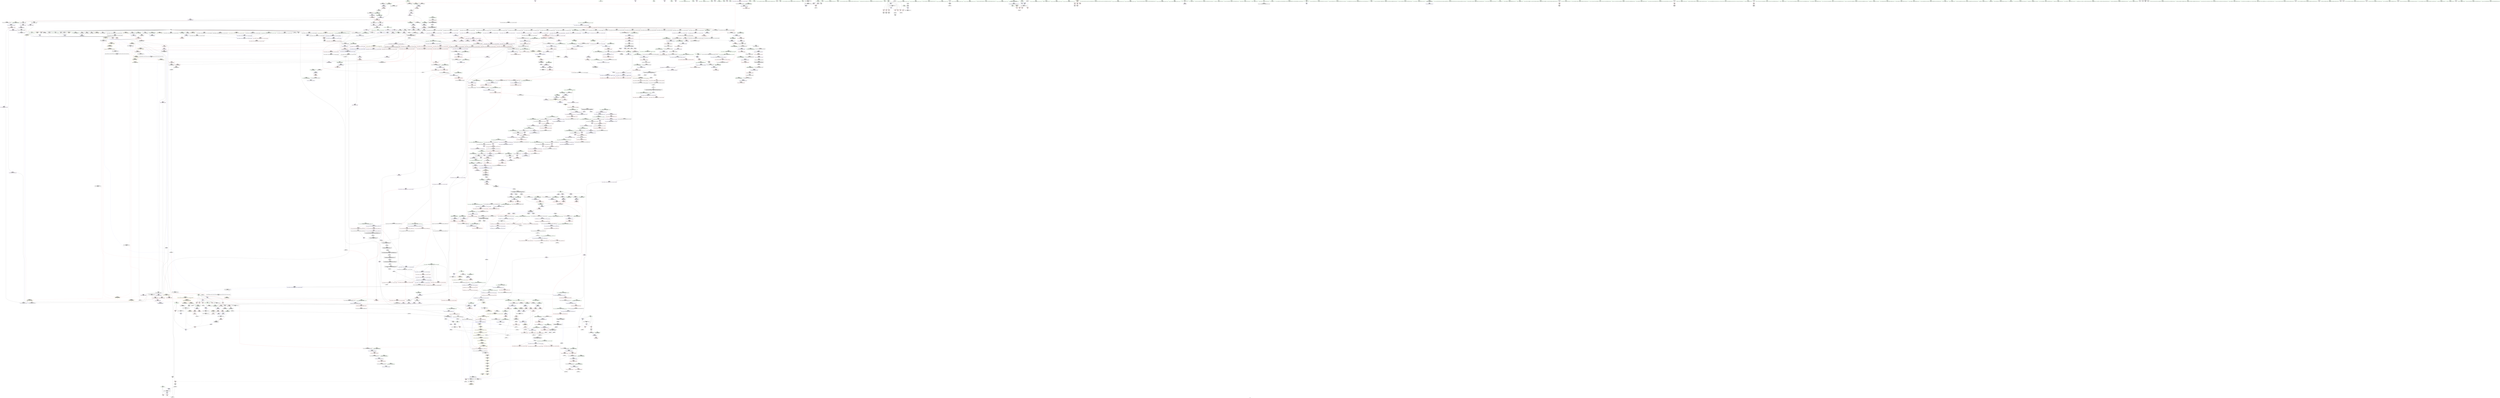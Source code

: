 digraph "SVFG" {
	label="SVFG";

	Node0x563b398e2ca0 [shape=record,color=grey,label="{NodeID: 0\nNullPtr|{|<s32>106}}"];
	Node0x563b398e2ca0 -> Node0x563b39bc66e0[style=solid];
	Node0x563b398e2ca0 -> Node0x563b39bc67e0[style=solid];
	Node0x563b398e2ca0 -> Node0x563b39bc68b0[style=solid];
	Node0x563b398e2ca0 -> Node0x563b39bc6980[style=solid];
	Node0x563b398e2ca0 -> Node0x563b39bc6a50[style=solid];
	Node0x563b398e2ca0 -> Node0x563b39bc6b20[style=solid];
	Node0x563b398e2ca0 -> Node0x563b39bc6bf0[style=solid];
	Node0x563b398e2ca0 -> Node0x563b39bc6cc0[style=solid];
	Node0x563b398e2ca0 -> Node0x563b39bc6d90[style=solid];
	Node0x563b398e2ca0 -> Node0x563b39bc6e60[style=solid];
	Node0x563b398e2ca0 -> Node0x563b39bc6f30[style=solid];
	Node0x563b398e2ca0 -> Node0x563b39bc7000[style=solid];
	Node0x563b398e2ca0 -> Node0x563b39bc70d0[style=solid];
	Node0x563b398e2ca0 -> Node0x563b39bc71a0[style=solid];
	Node0x563b398e2ca0 -> Node0x563b39bc7270[style=solid];
	Node0x563b398e2ca0 -> Node0x563b39bc7340[style=solid];
	Node0x563b398e2ca0 -> Node0x563b39bc7410[style=solid];
	Node0x563b398e2ca0 -> Node0x563b39bc74e0[style=solid];
	Node0x563b398e2ca0 -> Node0x563b39bc75b0[style=solid];
	Node0x563b398e2ca0 -> Node0x563b39bc7680[style=solid];
	Node0x563b398e2ca0 -> Node0x563b39bc7750[style=solid];
	Node0x563b398e2ca0 -> Node0x563b39bc7820[style=solid];
	Node0x563b398e2ca0 -> Node0x563b39bc78f0[style=solid];
	Node0x563b398e2ca0 -> Node0x563b39bc79c0[style=solid];
	Node0x563b398e2ca0 -> Node0x563b39bcdba0[style=solid];
	Node0x563b398e2ca0 -> Node0x563b39bcfdf0[style=solid];
	Node0x563b398e2ca0 -> Node0x563b39bcfec0[style=solid];
	Node0x563b398e2ca0 -> Node0x563b39bcff90[style=solid];
	Node0x563b398e2ca0 -> Node0x563b39bd2350[style=solid];
	Node0x563b398e2ca0 -> Node0x563b39587c20[style=solid];
	Node0x563b398e2ca0 -> Node0x563b39c13420[style=solid];
	Node0x563b398e2ca0 -> Node0x563b39c138a0[style=solid];
	Node0x563b398e2ca0:s32 -> Node0x563b39ce4420[style=solid,color=red];
	Node0x563b39bcbf00 [shape=record,color=red,label="{NodeID: 775\n1538\<--1537\n\<--coerce.dive4\n_ZNSt20__uninitialized_copyILb1EE13__uninit_copyISt13move_iteratorIPiES3_EET0_T_S6_S5_\n|{<s0>119}}"];
	Node0x563b39bcbf00:s0 -> Node0x563b39ce30d0[style=solid,color=red];
	Node0x563b39bc2890 [shape=record,color=purple,label="{NodeID: 443\n98\<--8\n\<--.str\nmain\n}"];
	Node0x563b39bb6590 [shape=record,color=green,label="{NodeID: 111\n600\<--601\nthis.addr\<--this.addr_field_insensitive\n_ZN9__gnu_cxx13new_allocatorIiEC2Ev\n}"];
	Node0x563b39bb6590 -> Node0x563b39bdd090[style=solid];
	Node0x563b39bb6590 -> Node0x563b39bd0130[style=solid];
	Node0x563b39bd1990 [shape=record,color=blue,label="{NodeID: 886\n832\<--831\n__it.addr\<--__it\n_ZSt12__niter_baseIPiET_S1_\n}"];
	Node0x563b39bd1990 -> Node0x563b39bde8f0[style=dashed];
	Node0x563b39bd8430 [shape=record,color=purple,label="{NodeID: 554\n1742\<--1493\noffset_0\<--\n}"];
	Node0x563b39bd8430 -> Node0x563b39bcd4f0[style=solid];
	Node0x563b39bbae80 [shape=record,color=green,label="{NodeID: 222\n1383\<--1384\nthis.addr\<--this.addr_field_insensitive\n_ZN9__gnu_cxx13new_allocatorIiE8allocateEmPKv\n}"];
	Node0x563b39bbae80 -> Node0x563b39be2d30[style=solid];
	Node0x563b39bbae80 -> Node0x563b39bf4410[style=solid];
	Node0x563b39cd98a0 [shape=record,color=black,label="{NodeID: 2104\n901 = PHI(1154, )\n}"];
	Node0x563b39cd98a0 -> Node0x563b39bd20e0[style=solid];
	Node0x563b39bdde60 [shape=record,color=red,label="{NodeID: 665\n752\<--743\n\<--__p.addr\n_ZNSt16allocator_traitsISaIiEE10deallocateERS0_Pim\n|{<s0>56}}"];
	Node0x563b39bdde60:s0 -> Node0x563b39cdf110[style=solid,color=red];
	Node0x563b39bc8fe0 [shape=record,color=black,label="{NodeID: 333\n428\<--406\n\<--this1\n_ZNSt6vectorIiSaIiEE9push_backERKi\n}"];
	Node0x563b39bc8fe0 -> Node0x563b39bd40c0[style=solid];
	Node0x563b39bc8fe0 -> Node0x563b39bd4190[style=solid];
	Node0x563b39ce2da0 [shape=record,color=black,label="{NodeID: 2215\n800 = PHI(352, )\n1st arg _ZSt8__fill_aIPiiEN9__gnu_cxx11__enable_ifIXsr11__is_scalarIT0_EE7__valueEvE6__typeET_S6_RKS3_ }"];
	Node0x563b39ce2da0 -> Node0x563b39bd1580[style=solid];
	Node0x563b398e5b20 [shape=record,color=green,label="{NodeID: 1\n7\<--1\n__dso_handle\<--dummyObj\nGlob }"];
	Node0x563b39bcbfd0 [shape=record,color=red,label="{NodeID: 776\n1576\<--1551\n\<--__result.addr\n_ZSt4copyISt13move_iteratorIPiES1_ET0_T_S4_S3_\n|{<s0>124}}"];
	Node0x563b39bcbfd0:s0 -> Node0x563b39ce1f60[style=solid,color=red];
	Node0x563b39be8150 [shape=record,color=black,label="{NodeID: 1551\nMR_59V_3 = PHI(MR_59V_4, MR_59V_2, )\npts\{374 \}\n}"];
	Node0x563b39be8150 -> Node0x563b39bdb9d0[style=dashed];
	Node0x563b39bc2960 [shape=record,color=purple,label="{NodeID: 444\n99\<--10\n\<--.str.1\nmain\n}"];
	Node0x563b39bb6660 [shape=record,color=green,label="{NodeID: 112\n609\<--610\n__first.addr\<--__first.addr_field_insensitive\n_ZSt8_DestroyIPiiEvT_S1_RSaIT0_E\n}"];
	Node0x563b39bb6660 -> Node0x563b39bdd160[style=solid];
	Node0x563b39bb6660 -> Node0x563b39bd0200[style=solid];
	Node0x563b39bd1a60 [shape=record,color=blue,label="{NodeID: 887\n841\<--838\n__a.addr\<--__a\n_ZNSt16allocator_traitsISaIiEE9constructIiJRKiEEEvRS0_PT_DpOT0_\n}"];
	Node0x563b39bd1a60 -> Node0x563b39bde9c0[style=dashed];
	Node0x563b39bd8500 [shape=record,color=purple,label="{NodeID: 555\n1523\<--1513\ncoerce.dive\<--__first\n_ZNSt20__uninitialized_copyILb1EE13__uninit_copyISt13move_iteratorIPiES3_EET0_T_S6_S5_\n}"];
	Node0x563b39bd8500 -> Node0x563b39bf5110[style=solid];
	Node0x563b39bbaf50 [shape=record,color=green,label="{NodeID: 223\n1385\<--1386\n__n.addr\<--__n.addr_field_insensitive\n_ZN9__gnu_cxx13new_allocatorIiE8allocateEmPKv\n}"];
	Node0x563b39bbaf50 -> Node0x563b39be2e00[style=solid];
	Node0x563b39bbaf50 -> Node0x563b39be2ed0[style=solid];
	Node0x563b39bbaf50 -> Node0x563b39bf44e0[style=solid];
	Node0x563b39cd99e0 [shape=record,color=black,label="{NodeID: 2105\n907 = PHI(1189, )\n}"];
	Node0x563b39cd99e0 -> Node0x563b39bd21b0[style=solid];
	Node0x563b39bddf30 [shape=record,color=red,label="{NodeID: 666\n753\<--745\n\<--__n.addr\n_ZNSt16allocator_traitsISaIiEE10deallocateERS0_Pim\n|{<s0>56}}"];
	Node0x563b39bddf30:s0 -> Node0x563b39cdf220[style=solid,color=red];
	Node0x563b39bc90b0 [shape=record,color=black,label="{NodeID: 334\n419\<--418\n\<--_M_impl3\n_ZNSt6vectorIiSaIiEE9push_backERKi\n|{<s0>35}}"];
	Node0x563b39bc90b0:s0 -> Node0x563b39ce3820[style=solid,color=red];
	Node0x563b39ce2eb0 [shape=record,color=black,label="{NodeID: 2216\n801 = PHI(353, )\n2nd arg _ZSt8__fill_aIPiiEN9__gnu_cxx11__enable_ifIXsr11__is_scalarIT0_EE7__valueEvE6__typeET_S6_RKS3_ }"];
	Node0x563b39ce2eb0 -> Node0x563b39bd1650[style=solid];
	Node0x563b39922e00 [shape=record,color=green,label="{NodeID: 2\n8\<--1\n.str\<--dummyObj\nGlob }"];
	Node0x563b39bcc0a0 [shape=record,color=red,label="{NodeID: 777\n1566\<--1565\n\<--coerce.dive2\n_ZSt4copyISt13move_iteratorIPiES1_ET0_T_S4_S3_\n|{<s0>121}}"];
	Node0x563b39bcc0a0:s0 -> Node0x563b39cdf330[style=solid,color=red];
	Node0x563b39bc2a30 [shape=record,color=purple,label="{NodeID: 445\n104\<--13\n\<--.str.2\nmain\n}"];
	Node0x563b39bb6730 [shape=record,color=green,label="{NodeID: 113\n611\<--612\n__last.addr\<--__last.addr_field_insensitive\n_ZSt8_DestroyIPiiEvT_S1_RSaIT0_E\n}"];
	Node0x563b39bb6730 -> Node0x563b39bdd230[style=solid];
	Node0x563b39bb6730 -> Node0x563b39bd02d0[style=solid];
	Node0x563b39bd1b30 [shape=record,color=blue,label="{NodeID: 888\n843\<--839\n__p.addr\<--__p\n_ZNSt16allocator_traitsISaIiEE9constructIiJRKiEEEvRS0_PT_DpOT0_\n}"];
	Node0x563b39bd1b30 -> Node0x563b39bdea90[style=dashed];
	Node0x563b39bd85d0 [shape=record,color=purple,label="{NodeID: 556\n1525\<--1515\ncoerce.dive1\<--__last\n_ZNSt20__uninitialized_copyILb1EE13__uninit_copyISt13move_iteratorIPiES3_EET0_T_S6_S5_\n}"];
	Node0x563b39bd85d0 -> Node0x563b39bf51e0[style=solid];
	Node0x563b39bbb020 [shape=record,color=green,label="{NodeID: 224\n1387\<--1388\n.addr\<--.addr_field_insensitive\n_ZN9__gnu_cxx13new_allocatorIiE8allocateEmPKv\n}"];
	Node0x563b39bbb020 -> Node0x563b39bf45b0[style=solid];
	Node0x563b39cd9b20 [shape=record,color=black,label="{NodeID: 2106\n920 = PHI(1093, )\n|{<s0>66}}"];
	Node0x563b39cd9b20:s0 -> Node0x563b39ce3bb0[style=solid,color=red];
	Node0x563b39bde000 [shape=record,color=red,label="{NodeID: 667\n771\<--762\nthis1\<--this.addr\n_ZN9__gnu_cxx13new_allocatorIiE10deallocateEPim\n}"];
	Node0x563b39bc9180 [shape=record,color=black,label="{NodeID: 335\n454\<--453\n\<--this1\n_ZNKSt6vectorIiSaIiEE4sizeEv\n}"];
	Node0x563b39bc9180 -> Node0x563b39bd4330[style=solid];
	Node0x563b39bc9180 -> Node0x563b39bd4400[style=solid];
	Node0x563b39ce2fc0 [shape=record,color=black,label="{NodeID: 2217\n1544 = PHI(1536, )\n0th arg _ZSt4copyISt13move_iteratorIPiES1_ET0_T_S4_S3_ }"];
	Node0x563b39ce2fc0 -> Node0x563b39bf5520[style=solid];
	Node0x563b399d0db0 [shape=record,color=green,label="{NodeID: 3\n10\<--1\n.str.1\<--dummyObj\nGlob }"];
	Node0x563b39bcc170 [shape=record,color=red,label="{NodeID: 778\n1574\<--1573\n\<--coerce.dive4\n_ZSt4copyISt13move_iteratorIPiES1_ET0_T_S4_S3_\n|{<s0>123}}"];
	Node0x563b39bcc170:s0 -> Node0x563b39cdf330[style=solid,color=red];
	Node0x563b39bc2b00 [shape=record,color=purple,label="{NodeID: 446\n105\<--15\n\<--.str.3\nmain\n}"];
	Node0x563b39bbb4c0 [shape=record,color=green,label="{NodeID: 114\n613\<--614\n.addr\<--.addr_field_insensitive\n_ZSt8_DestroyIPiiEvT_S1_RSaIT0_E\n}"];
	Node0x563b39bbb4c0 -> Node0x563b39bd03a0[style=solid];
	Node0x563b39bd1c00 [shape=record,color=blue,label="{NodeID: 889\n845\<--840\n__args.addr\<--__args\n_ZNSt16allocator_traitsISaIiEE9constructIiJRKiEEEvRS0_PT_DpOT0_\n}"];
	Node0x563b39bd1c00 -> Node0x563b39bdeb60[style=dashed];
	Node0x563b39c6a5a0 [shape=record,color=yellow,style=double,label="{NodeID: 1664\n46V_1 = ENCHI(MR_46V_0)\npts\{740000 740001 740002 \}\nFun[_ZNSt6vectorIiSaIiEEC2Ev]|{<s0>30}}"];
	Node0x563b39c6a5a0:s0 -> Node0x563b39be8be0[style=dashed,color=red];
	Node0x563b39bd86a0 [shape=record,color=purple,label="{NodeID: 557\n1535\<--1519\ncoerce.dive3\<--agg.tmp\n_ZNSt20__uninitialized_copyILb1EE13__uninit_copyISt13move_iteratorIPiES3_EET0_T_S6_S5_\n}"];
	Node0x563b39bd86a0 -> Node0x563b39bcbe30[style=solid];
	Node0x563b39bbb0f0 [shape=record,color=green,label="{NodeID: 225\n1398\<--1399\n_ZSt17__throw_bad_allocv\<--_ZSt17__throw_bad_allocv_field_insensitive\n}"];
	Node0x563b39cd9c60 [shape=record,color=black,label="{NodeID: 2107\n927 = PHI(1253, )\n}"];
	Node0x563b39cd9c60 -> Node0x563b39bdffb0[style=solid];
	Node0x563b39bde0d0 [shape=record,color=red,label="{NodeID: 668\n772\<--764\n\<--__p.addr\n_ZN9__gnu_cxx13new_allocatorIiE10deallocateEPim\n}"];
	Node0x563b39bde0d0 -> Node0x563b39bca290[style=solid];
	Node0x563b39bc9250 [shape=record,color=black,label="{NodeID: 336\n458\<--453\n\<--this1\n_ZNKSt6vectorIiSaIiEE4sizeEv\n}"];
	Node0x563b39bc9250 -> Node0x563b39bd44d0[style=solid];
	Node0x563b39bc9250 -> Node0x563b39bd45a0[style=solid];
	Node0x563b39ce30d0 [shape=record,color=black,label="{NodeID: 2218\n1545 = PHI(1538, )\n1st arg _ZSt4copyISt13move_iteratorIPiES1_ET0_T_S4_S3_ }"];
	Node0x563b39ce30d0 -> Node0x563b39bf55f0[style=solid];
	Node0x563b398ba760 [shape=record,color=green,label="{NodeID: 4\n12\<--1\nstdin\<--dummyObj\nGlob }"];
	Node0x563b39bcc240 [shape=record,color=red,label="{NodeID: 779\n1594\<--1585\n\<--__first.addr\n_ZSt14__copy_move_a2ILb1EPiS0_ET1_T0_S2_S1_\n|{<s0>125}}"];
	Node0x563b39bcc240:s0 -> Node0x563b39ce2070[style=solid,color=red];
	Node0x563b39bc2bd0 [shape=record,color=purple,label="{NodeID: 447\n260\<--20\n\<--.str.4\nmain\n}"];
	Node0x563b39bbb590 [shape=record,color=green,label="{NodeID: 115\n621\<--622\n_ZSt8_DestroyIPiEvT_S1_\<--_ZSt8_DestroyIPiEvT_S1__field_insensitive\n}"];
	Node0x563b39bd1cd0 [shape=record,color=blue,label="{NodeID: 890\n885\<--863\ncoerce.dive\<--__position.coerce\n_ZNSt6vectorIiSaIiEE17_M_realloc_insertIJRKiEEEvN9__gnu_cxx17__normal_iteratorIPiS1_EEDpOT_\n|{|<s2>63}}"];
	Node0x563b39bd1cd0 -> Node0x563b39bdffb0[style=dashed];
	Node0x563b39bd1cd0 -> Node0x563b39be0080[style=dashed];
	Node0x563b39bd1cd0:s2 -> Node0x563b39c69760[style=dashed,color=red];
	Node0x563b39bd8770 [shape=record,color=purple,label="{NodeID: 558\n1537\<--1521\ncoerce.dive4\<--agg.tmp2\n_ZNSt20__uninitialized_copyILb1EE13__uninit_copyISt13move_iteratorIPiES3_EET0_T_S6_S5_\n}"];
	Node0x563b39bd8770 -> Node0x563b39bcbf00[style=solid];
	Node0x563b39bbb1f0 [shape=record,color=green,label="{NodeID: 226\n1403\<--1404\ncall2\<--call2_field_insensitive\n_ZN9__gnu_cxx13new_allocatorIiE8allocateEmPKv\n}"];
	Node0x563b39bbb1f0 -> Node0x563b39bc0cf0[style=solid];
	Node0x563b39cd9da0 [shape=record,color=black,label="{NodeID: 2108\n933 = PHI(624, )\n|{<s0>69}}"];
	Node0x563b39cd9da0:s0 -> Node0x563b39cddeb0[style=solid,color=red];
	Node0x563b39bde1a0 [shape=record,color=red,label="{NodeID: 669\n785\<--782\nthis1\<--this.addr\n_ZNSaIiED2Ev\n}"];
	Node0x563b39bde1a0 -> Node0x563b39bca360[style=solid];
	Node0x563b39bc9320 [shape=record,color=black,label="{NodeID: 337\n462\<--457\nsub.ptr.lhs.cast\<--\n_ZNKSt6vectorIiSaIiEE4sizeEv\n}"];
	Node0x563b39bc9320 -> Node0x563b39c117a0[style=solid];
	Node0x563b39ce31e0 [shape=record,color=black,label="{NodeID: 2219\n1546 = PHI(1534, )\n2nd arg _ZSt4copyISt13move_iteratorIPiES1_ET0_T_S4_S3_ }"];
	Node0x563b39ce31e0 -> Node0x563b39bf56c0[style=solid];
	Node0x563b398bd460 [shape=record,color=green,label="{NodeID: 5\n13\<--1\n.str.2\<--dummyObj\nGlob }"];
	Node0x563b39bcc310 [shape=record,color=red,label="{NodeID: 780\n1596\<--1587\n\<--__last.addr\n_ZSt14__copy_move_a2ILb1EPiS0_ET1_T0_S2_S1_\n|{<s0>126}}"];
	Node0x563b39bcc310:s0 -> Node0x563b39ce2070[style=solid,color=red];
	Node0x563b39bc2ca0 [shape=record,color=purple,label="{NodeID: 448\n268\<--22\n\<--.str.5\nmain\n}"];
	Node0x563b39bbb690 [shape=record,color=green,label="{NodeID: 116\n626\<--627\nthis.addr\<--this.addr_field_insensitive\n_ZNSt12_Vector_baseIiSaIiEE19_M_get_Tp_allocatorEv\n}"];
	Node0x563b39bbb690 -> Node0x563b39bdd300[style=solid];
	Node0x563b39bbb690 -> Node0x563b39bd0470[style=solid];
	Node0x563b39bd1da0 [shape=record,color=blue,label="{NodeID: 891\n867\<--862\nthis.addr\<--this\n_ZNSt6vectorIiSaIiEE17_M_realloc_insertIJRKiEEEvN9__gnu_cxx17__normal_iteratorIPiS1_EEDpOT_\n}"];
	Node0x563b39bd1da0 -> Node0x563b39bdec30[style=dashed];
	Node0x563b39bd8840 [shape=record,color=purple,label="{NodeID: 559\n1744\<--1528\noffset_0\<--\n}"];
	Node0x563b39bd8840 -> Node0x563b39bf5380[style=solid];
	Node0x563b39bbb2c0 [shape=record,color=green,label="{NodeID: 227\n1405\<--1406\n_Znwm\<--_Znwm_field_insensitive\n}"];
	Node0x563b39cd9ee0 [shape=record,color=black,label="{NodeID: 2109\n934 = PHI(1212, )\n}"];
	Node0x563b39cd9ee0 -> Node0x563b39bd2420[style=solid];
	Node0x563b39bde270 [shape=record,color=red,label="{NodeID: 670\n796\<--793\nthis1\<--this.addr\n_ZN9__gnu_cxx13new_allocatorIiED2Ev\n}"];
	Node0x563b39bc93f0 [shape=record,color=black,label="{NodeID: 338\n463\<--461\nsub.ptr.rhs.cast\<--\n_ZNKSt6vectorIiSaIiEE4sizeEv\n}"];
	Node0x563b39bc93f0 -> Node0x563b39c117a0[style=solid];
	Node0x563b39ce3320 [shape=record,color=black,label="{NodeID: 2220\n318 = PHI(73, )\n0th arg _ZNSt6vectorIiSaIiEEC2Ev }"];
	Node0x563b39ce3320 -> Node0x563b39bcedb0[style=solid];
	Node0x563b399d0f00 [shape=record,color=green,label="{NodeID: 6\n15\<--1\n.str.3\<--dummyObj\nGlob }"];
	Node0x563b39bcc3e0 [shape=record,color=red,label="{NodeID: 781\n1598\<--1589\n\<--__result.addr\n_ZSt14__copy_move_a2ILb1EPiS0_ET1_T0_S2_S1_\n|{<s0>127}}"];
	Node0x563b39bcc3e0:s0 -> Node0x563b39ce2070[style=solid,color=red];
	Node0x563b39bc2d70 [shape=record,color=purple,label="{NodeID: 449\n293\<--25\n\<--.str.6\nmain\n}"];
	Node0x563b39bbb760 [shape=record,color=green,label="{NodeID: 117\n635\<--636\nthis.addr\<--this.addr_field_insensitive\n_ZNSt12_Vector_baseIiSaIiEED2Ev\n}"];
	Node0x563b39bbb760 -> Node0x563b39bdd3d0[style=solid];
	Node0x563b39bbb760 -> Node0x563b39bd0540[style=solid];
	Node0x563b39bd1e70 [shape=record,color=blue,label="{NodeID: 892\n869\<--864\n__args.addr\<--__args\n_ZNSt6vectorIiSaIiEE17_M_realloc_insertIJRKiEEEvN9__gnu_cxx17__normal_iteratorIPiS1_EEDpOT_\n}"];
	Node0x563b39bd1e70 -> Node0x563b39bded00[style=dashed];
	Node0x563b39bd8910 [shape=record,color=purple,label="{NodeID: 560\n1745\<--1529\noffset_0\<--\n}"];
	Node0x563b39bd8910 -> Node0x563b39bcd5c0[style=solid];
	Node0x563b39bbb3c0 [shape=record,color=green,label="{NodeID: 228\n1417\<--1418\n__first\<--__first_field_insensitive\n_ZSt22__uninitialized_copy_aISt13move_iteratorIPiES1_iET0_T_S4_S3_RSaIT1_E\n}"];
	Node0x563b39bbb3c0 -> Node0x563b39bc0e90[style=solid];
	Node0x563b39bbb3c0 -> Node0x563b39bd7730[style=solid];
	Node0x563b39cda020 [shape=record,color=black,label="{NodeID: 2110\n941 = PHI(1253, )\n}"];
	Node0x563b39cda020 -> Node0x563b39be0080[style=solid];
	Node0x563b39bde340 [shape=record,color=red,label="{NodeID: 671\n817\<--802\n\<--__first.addr\n_ZSt8__fill_aIPiiEN9__gnu_cxx11__enable_ifIXsr11__is_scalarIT0_EE7__valueEvE6__typeET_S6_RKS3_\n}"];
	Node0x563b39bde340 -> Node0x563b39c14320[style=solid];
	Node0x563b39bc94c0 [shape=record,color=black,label="{NodeID: 339\n448\<--465\n_ZNKSt6vectorIiSaIiEE4sizeEv_ret\<--sub.ptr.div\n_ZNKSt6vectorIiSaIiEE4sizeEv\n|{<s0>19|<s1>87|<s2>89|<s3>90|<s4>92}}"];
	Node0x563b39bc94c0:s0 -> Node0x563b39cd8530[style=solid,color=blue];
	Node0x563b39bc94c0:s1 -> Node0x563b39cda9e0[style=solid,color=blue];
	Node0x563b39bc94c0:s2 -> Node0x563b39cdab20[style=solid,color=blue];
	Node0x563b39bc94c0:s3 -> Node0x563b39cdac60[style=solid,color=blue];
	Node0x563b39bc94c0:s4 -> Node0x563b39cdaee0[style=solid,color=blue];
	Node0x563b39ce3460 [shape=record,color=black,label="{NodeID: 2221\n1510 = PHI(1497, )\n0th arg _ZNSt20__uninitialized_copyILb1EE13__uninit_copyISt13move_iteratorIPiES3_EET0_T_S6_S5_ }"];
	Node0x563b39ce3460 -> Node0x563b39bf5110[style=solid];
	Node0x563b39bb2770 [shape=record,color=green,label="{NodeID: 7\n17\<--1\nstdout\<--dummyObj\nGlob }"];
	Node0x563b39bcc4b0 [shape=record,color=red,label="{NodeID: 782\n1633\<--1621\n\<--__first.addr\n_ZSt13__copy_move_aILb1EPiS0_ET1_T0_S2_S1_\n|{<s0>131}}"];
	Node0x563b39bcc4b0:s0 -> Node0x563b39ce1460[style=solid,color=red];
	Node0x563b39bc2e40 [shape=record,color=purple,label="{NodeID: 450\n890\<--27\n\<--.str.7\n_ZNSt6vectorIiSaIiEE17_M_realloc_insertIJRKiEEEvN9__gnu_cxx17__normal_iteratorIPiS1_EEDpOT_\n|{<s0>61}}"];
	Node0x563b39bc2e40:s0 -> Node0x563b39ce5600[style=solid,color=red];
	Node0x563b39bbb830 [shape=record,color=green,label="{NodeID: 118\n637\<--638\nexn.slot\<--exn.slot_field_insensitive\n_ZNSt12_Vector_baseIiSaIiEED2Ev\n}"];
	Node0x563b39bbb830 -> Node0x563b39bdd4a0[style=solid];
	Node0x563b39bbb830 -> Node0x563b39bd0610[style=solid];
	Node0x563b39bd1f40 [shape=record,color=blue,label="{NodeID: 893\n871\<--891\n__len\<--call\n_ZNSt6vectorIiSaIiEE17_M_realloc_insertIJRKiEEEvN9__gnu_cxx17__normal_iteratorIPiS1_EEDpOT_\n}"];
	Node0x563b39bd1f40 -> Node0x563b39bdedd0[style=dashed];
	Node0x563b39bd1f40 -> Node0x563b39bdeea0[style=dashed];
	Node0x563b39bd1f40 -> Node0x563b39bdef70[style=dashed];
	Node0x563b39bd89e0 [shape=record,color=purple,label="{NodeID: 561\n1747\<--1531\noffset_0\<--\n}"];
	Node0x563b39bd89e0 -> Node0x563b39bf5450[style=solid];
	Node0x563b39bc38c0 [shape=record,color=green,label="{NodeID: 229\n1419\<--1420\n__last\<--__last_field_insensitive\n_ZSt22__uninitialized_copy_aISt13move_iteratorIPiES1_iET0_T_S4_S3_RSaIT1_E\n}"];
	Node0x563b39bc38c0 -> Node0x563b39bc0f60[style=solid];
	Node0x563b39bc38c0 -> Node0x563b39bd7800[style=solid];
	Node0x563b39cda160 [shape=record,color=black,label="{NodeID: 2111\n949 = PHI(624, )\n|{<s0>72}}"];
	Node0x563b39cda160:s0 -> Node0x563b39cddeb0[style=solid,color=red];
	Node0x563b39bde410 [shape=record,color=red,label="{NodeID: 672\n822\<--802\n\<--__first.addr\n_ZSt8__fill_aIPiiEN9__gnu_cxx11__enable_ifIXsr11__is_scalarIT0_EE7__valueEvE6__typeET_S6_RKS3_\n}"];
	Node0x563b39bde410 -> Node0x563b39bd17f0[style=solid];
	Node0x563b39bc9590 [shape=record,color=black,label="{NodeID: 340\n478\<--477\n\<--this1\n_ZNSt6vectorIiSaIiEEixEm\n}"];
	Node0x563b39bc9590 -> Node0x563b39bd4670[style=solid];
	Node0x563b39bc9590 -> Node0x563b39bd4740[style=solid];
	Node0x563b39ce35a0 [shape=record,color=black,label="{NodeID: 2222\n1511 = PHI(1499, )\n1st arg _ZNSt20__uninitialized_copyILb1EE13__uninit_copyISt13move_iteratorIPiES3_EET0_T_S6_S5_ }"];
	Node0x563b39ce35a0 -> Node0x563b39bf51e0[style=solid];
	Node0x563b39bb2b20 [shape=record,color=green,label="{NodeID: 8\n18\<--1\n_ZSt3cin\<--dummyObj\nGlob }"];
	Node0x563b39bcc580 [shape=record,color=red,label="{NodeID: 783\n1634\<--1623\n\<--__last.addr\n_ZSt13__copy_move_aILb1EPiS0_ET1_T0_S2_S1_\n|{<s0>131}}"];
	Node0x563b39bcc580:s0 -> Node0x563b39ce1570[style=solid,color=red];
	Node0x563b39bc2f10 [shape=record,color=purple,label="{NodeID: 451\n1729\<--29\nllvm.global_ctors_0\<--llvm.global_ctors\nGlob }"];
	Node0x563b39bc2f10 -> Node0x563b39bcd9d0[style=solid];
	Node0x563b39bbb900 [shape=record,color=green,label="{NodeID: 119\n639\<--640\nehselector.slot\<--ehselector.slot_field_insensitive\n_ZNSt12_Vector_baseIiSaIiEED2Ev\n}"];
	Node0x563b39bbb900 -> Node0x563b39bd06e0[style=solid];
	Node0x563b39bd2010 [shape=record,color=blue,label="{NodeID: 894\n899\<--896\ncoerce.dive3\<--call2\n_ZNSt6vectorIiSaIiEE17_M_realloc_insertIJRKiEEEvN9__gnu_cxx17__normal_iteratorIPiS1_EEDpOT_\n|{|<s2>63}}"];
	Node0x563b39bd2010 -> Node0x563b39bdffb0[style=dashed];
	Node0x563b39bd2010 -> Node0x563b39be0080[style=dashed];
	Node0x563b39bd2010:s2 -> Node0x563b39c69760[style=dashed,color=red];
	Node0x563b39bd8ab0 [shape=record,color=purple,label="{NodeID: 562\n1748\<--1532\noffset_0\<--\n}"];
	Node0x563b39bd8ab0 -> Node0x563b39bcd690[style=solid];
	Node0x563b39bc3990 [shape=record,color=green,label="{NodeID: 230\n1421\<--1422\n__result.addr\<--__result.addr_field_insensitive\n_ZSt22__uninitialized_copy_aISt13move_iteratorIPiES1_iET0_T_S4_S3_RSaIT1_E\n}"];
	Node0x563b39bc3990 -> Node0x563b39be2fa0[style=solid];
	Node0x563b39bc3990 -> Node0x563b39bf4820[style=solid];
	Node0x563b39cda2a0 [shape=record,color=black,label="{NodeID: 2112\n950 = PHI(1212, )\n}"];
	Node0x563b39cda2a0 -> Node0x563b39bd25c0[style=solid];
	Node0x563b39bde4e0 [shape=record,color=red,label="{NodeID: 673\n825\<--802\n\<--__first.addr\n_ZSt8__fill_aIPiiEN9__gnu_cxx11__enable_ifIXsr11__is_scalarIT0_EE7__valueEvE6__typeET_S6_RKS3_\n}"];
	Node0x563b39bde4e0 -> Node0x563b39bd56b0[style=solid];
	Node0x563b39587c20 [shape=record,color=black,label="{NodeID: 1448\n1210 = PHI(1205, 3, )\n}"];
	Node0x563b39587c20 -> Node0x563b39bc0190[style=solid];
	Node0x563b39bc9660 [shape=record,color=black,label="{NodeID: 341\n468\<--483\n_ZNSt6vectorIiSaIiEEixEm_ret\<--add.ptr\n_ZNSt6vectorIiSaIiEEixEm\n|{<s0>20}}"];
	Node0x563b39bc9660:s0 -> Node0x563b39cd86a0[style=solid,color=blue];
	Node0x563b39ce36e0 [shape=record,color=black,label="{NodeID: 2223\n1512 = PHI(1495, )\n2nd arg _ZNSt20__uninitialized_copyILb1EE13__uninit_copyISt13move_iteratorIPiES3_EET0_T_S6_S5_ }"];
	Node0x563b39ce36e0 -> Node0x563b39bf52b0[style=solid];
	Node0x563b39bb2be0 [shape=record,color=green,label="{NodeID: 9\n19\<--1\n_ZSt4cout\<--dummyObj\nGlob }"];
	Node0x563b39bcc650 [shape=record,color=red,label="{NodeID: 784\n1635\<--1625\n\<--__result.addr\n_ZSt13__copy_move_aILb1EPiS0_ET1_T0_S2_S1_\n|{<s0>131}}"];
	Node0x563b39bcc650:s0 -> Node0x563b39ce1680[style=solid,color=red];
	Node0x563b39bc3010 [shape=record,color=purple,label="{NodeID: 452\n1730\<--29\nllvm.global_ctors_1\<--llvm.global_ctors\nGlob }"];
	Node0x563b39bc3010 -> Node0x563b39bcdaa0[style=solid];
	Node0x563b39bbb9d0 [shape=record,color=green,label="{NodeID: 120\n657\<--658\n_ZNSt12_Vector_baseIiSaIiEE13_M_deallocateEPim\<--_ZNSt12_Vector_baseIiSaIiEE13_M_deallocateEPim_field_insensitive\n}"];
	Node0x563b39bd20e0 [shape=record,color=blue,label="{NodeID: 895\n873\<--901\n__elems_before\<--call4\n_ZNSt6vectorIiSaIiEE17_M_realloc_insertIJRKiEEEvN9__gnu_cxx17__normal_iteratorIPiS1_EEDpOT_\n}"];
	Node0x563b39bd20e0 -> Node0x563b39bdf040[style=dashed];
	Node0x563b39bd20e0 -> Node0x563b39bdf110[style=dashed];
	Node0x563b39bd8b80 [shape=record,color=purple,label="{NodeID: 563\n1557\<--1547\ncoerce.dive\<--__first\n_ZSt4copyISt13move_iteratorIPiES1_ET0_T_S4_S3_\n}"];
	Node0x563b39bd8b80 -> Node0x563b39bf5520[style=solid];
	Node0x563b39bc3a60 [shape=record,color=green,label="{NodeID: 231\n1423\<--1424\n.addr\<--.addr_field_insensitive\n_ZSt22__uninitialized_copy_aISt13move_iteratorIPiES1_iET0_T_S4_S3_RSaIT1_E\n}"];
	Node0x563b39bc3a60 -> Node0x563b39bf48f0[style=solid];
	Node0x563b39cda3e0 [shape=record,color=black,label="{NodeID: 2113\n960 = PHI()\n}"];
	Node0x563b39bde5b0 [shape=record,color=red,label="{NodeID: 674\n818\<--804\n\<--__last.addr\n_ZSt8__fill_aIPiiEN9__gnu_cxx11__enable_ifIXsr11__is_scalarIT0_EE7__valueEvE6__typeET_S6_RKS3_\n}"];
	Node0x563b39bde5b0 -> Node0x563b39c14320[style=solid];
	Node0x563b39c10060 [shape=record,color=black,label="{NodeID: 1449\n1152 = PHI(1148, 1150, )\n}"];
	Node0x563b39c10060 -> Node0x563b39bbfbe0[style=solid];
	Node0x563b39bc9730 [shape=record,color=black,label="{NodeID: 342\n509\<--508\n\<--this1\n_ZNSt6vectorIiSaIiEED2Ev\n}"];
	Node0x563b39bc9730 -> Node0x563b39bd4810[style=solid];
	Node0x563b39bc9730 -> Node0x563b39bd48e0[style=solid];
	Node0x563b39ce3820 [shape=record,color=black,label="{NodeID: 2224\n838 = PHI(419, 915, )\n0th arg _ZNSt16allocator_traitsISaIiEE9constructIiJRKiEEEvRS0_PT_DpOT0_ }"];
	Node0x563b39ce3820 -> Node0x563b39bd1a60[style=solid];
	Node0x563b39bb34d0 [shape=record,color=green,label="{NodeID: 10\n20\<--1\n.str.4\<--dummyObj\nGlob }"];
	Node0x563b39bcc720 [shape=record,color=red,label="{NodeID: 785\n1656\<--1644\n\<--__first.addr\n_ZNSt11__copy_moveILb1ELb1ESt26random_access_iterator_tagE8__copy_mIiEEPT_PKS3_S6_S4_\n}"];
	Node0x563b39bcc720 -> Node0x563b39bc22e0[style=solid];
	Node0x563b39be99d0 [shape=record,color=yellow,style=double,label="{NodeID: 1560\n55V_1 = ENCHI(MR_55V_0)\npts\{68 1404 \}\nFun[_ZSt22__uninitialized_copy_aISt13move_iteratorIPiES1_iET0_T_S4_S3_RSaIT1_E]|{<s0>112}}"];
	Node0x563b39be99d0:s0 -> Node0x563b39c677b0[style=dashed,color=red];
	Node0x563b39bc3110 [shape=record,color=purple,label="{NodeID: 453\n1731\<--29\nllvm.global_ctors_2\<--llvm.global_ctors\nGlob }"];
	Node0x563b39bc3110 -> Node0x563b39bcdba0[style=solid];
	Node0x563b39bbbad0 [shape=record,color=green,label="{NodeID: 121\n661\<--662\n_ZNSt12_Vector_baseIiSaIiEE12_Vector_implD2Ev\<--_ZNSt12_Vector_baseIiSaIiEE12_Vector_implD2Ev_field_insensitive\n}"];
	Node0x563b39bd21b0 [shape=record,color=blue,label="{NodeID: 896\n877\<--907\n__new_start\<--call5\n_ZNSt6vectorIiSaIiEE17_M_realloc_insertIJRKiEEEvN9__gnu_cxx17__normal_iteratorIPiS1_EEDpOT_\n}"];
	Node0x563b39bd21b0 -> Node0x563b39bdf1e0[style=dashed];
	Node0x563b39bd21b0 -> Node0x563b39bdf2b0[style=dashed];
	Node0x563b39bd21b0 -> Node0x563b39bdf380[style=dashed];
	Node0x563b39bd21b0 -> Node0x563b39bdf450[style=dashed];
	Node0x563b39bd21b0 -> Node0x563b39bdf520[style=dashed];
	Node0x563b39bd21b0 -> Node0x563b39bdf5f0[style=dashed];
	Node0x563b39bd21b0 -> Node0x563b39bdf6c0[style=dashed];
	Node0x563b39bd21b0 -> Node0x563b39bdf790[style=dashed];
	Node0x563b39c6ac20 [shape=record,color=yellow,style=double,label="{NodeID: 1671\n55V_1 = ENCHI(MR_55V_0)\npts\{68 1404 \}\nFun[_ZNSt20__uninitialized_copyILb1EE13__uninit_copyISt13move_iteratorIPiES3_EET0_T_S6_S5_]|{<s0>119}}"];
	Node0x563b39c6ac20:s0 -> Node0x563b39c6a1f0[style=dashed,color=red];
	Node0x563b39bd8c50 [shape=record,color=purple,label="{NodeID: 564\n1559\<--1549\ncoerce.dive1\<--__last\n_ZSt4copyISt13move_iteratorIPiES1_ET0_T_S4_S3_\n}"];
	Node0x563b39bd8c50 -> Node0x563b39bf55f0[style=solid];
	Node0x563b39bc3b30 [shape=record,color=green,label="{NodeID: 232\n1425\<--1426\nagg.tmp\<--agg.tmp_field_insensitive\n_ZSt22__uninitialized_copy_aISt13move_iteratorIPiES1_iET0_T_S4_S3_RSaIT1_E\n}"];
	Node0x563b39bc3b30 -> Node0x563b39bc1030[style=solid];
	Node0x563b39bc3b30 -> Node0x563b39bd78d0[style=solid];
	Node0x563b39cda4b0 [shape=record,color=black,label="{NodeID: 2114\n985 = PHI(624, )\n|{<s0>77}}"];
	Node0x563b39cda4b0:s0 -> Node0x563b39cdee40[style=solid,color=red];
	Node0x563b39bde680 [shape=record,color=red,label="{NodeID: 675\n813\<--806\n\<--__value.addr\n_ZSt8__fill_aIPiiEN9__gnu_cxx11__enable_ifIXsr11__is_scalarIT0_EE7__valueEvE6__typeET_S6_RKS3_\n}"];
	Node0x563b39bde680 -> Node0x563b39bde820[style=solid];
	Node0x563b39c10600 [shape=record,color=black,label="{NodeID: 1450\n167 = PHI(111, 96, )\n}"];
	Node0x563b39c10600 -> Node0x563b39bce180[style=solid];
	Node0x563b39bc9800 [shape=record,color=black,label="{NodeID: 343\n513\<--508\n\<--this1\n_ZNSt6vectorIiSaIiEED2Ev\n}"];
	Node0x563b39bc9800 -> Node0x563b39bd49b0[style=solid];
	Node0x563b39bc9800 -> Node0x563b39bd4a80[style=solid];
	Node0x563b39ce3a30 [shape=record,color=black,label="{NodeID: 2225\n839 = PHI(423, 918, )\n1st arg _ZNSt16allocator_traitsISaIiEE9constructIiJRKiEEEvRS0_PT_DpOT0_ }"];
	Node0x563b39ce3a30 -> Node0x563b39bd1b30[style=solid];
	Node0x563b39bb3560 [shape=record,color=green,label="{NodeID: 11\n22\<--1\n.str.5\<--dummyObj\nGlob }"];
	Node0x563b39bcc7f0 [shape=record,color=red,label="{NodeID: 786\n1667\<--1644\n\<--__first.addr\n_ZNSt11__copy_moveILb1ELb1ESt26random_access_iterator_tagE8__copy_mIiEEPT_PKS3_S6_S4_\n}"];
	Node0x563b39bcc7f0 -> Node0x563b39bc2480[style=solid];
	Node0x563b39be9ae0 [shape=record,color=yellow,style=double,label="{NodeID: 1561\n158V_1 = ENCHI(MR_158V_0)\npts\{14560000 \}\nFun[_ZSt32__make_move_if_noexcept_iteratorIiSt13move_iteratorIPiEET0_PT_]|{<s0>113}}"];
	Node0x563b39be9ae0:s0 -> Node0x563b39bf6700[style=dashed,color=red];
	Node0x563b39bc3210 [shape=record,color=purple,label="{NodeID: 454\n172\<--65\narrayidx17\<--used\nmain\n}"];
	Node0x563b39bc3210 -> Node0x563b39bdb280[style=solid];
	Node0x563b39bbbbd0 [shape=record,color=green,label="{NodeID: 122\n678\<--679\n__first.addr\<--__first.addr_field_insensitive\n_ZSt8_DestroyIPiEvT_S1_\n}"];
	Node0x563b39bbbbd0 -> Node0x563b39bdd7e0[style=solid];
	Node0x563b39bbbbd0 -> Node0x563b39bd07b0[style=solid];
	Node0x563b39bd2280 [shape=record,color=blue,label="{NodeID: 897\n879\<--911\n__new_finish\<--\n_ZNSt6vectorIiSaIiEE17_M_realloc_insertIJRKiEEEvN9__gnu_cxx17__normal_iteratorIPiS1_EEDpOT_\n}"];
	Node0x563b39bd2280 -> Node0x563b39bdfa00[style=dashed];
	Node0x563b39bd2280 -> Node0x563b39bdfad0[style=dashed];
	Node0x563b39bd2280 -> Node0x563b39bd2350[style=dashed];
	Node0x563b39bd8d20 [shape=record,color=purple,label="{NodeID: 565\n1565\<--1553\ncoerce.dive2\<--agg.tmp\n_ZSt4copyISt13move_iteratorIPiES1_ET0_T_S4_S3_\n}"];
	Node0x563b39bd8d20 -> Node0x563b39bcc0a0[style=solid];
	Node0x563b39bc3c00 [shape=record,color=green,label="{NodeID: 233\n1427\<--1428\nagg.tmp2\<--agg.tmp2_field_insensitive\n_ZSt22__uninitialized_copy_aISt13move_iteratorIPiES1_iET0_T_S4_S3_RSaIT1_E\n}"];
	Node0x563b39bc3c00 -> Node0x563b39bc1100[style=solid];
	Node0x563b39bc3c00 -> Node0x563b39bd79a0[style=solid];
	Node0x563b39cda620 [shape=record,color=black,label="{NodeID: 2115\n1005 = PHI(624, )\n|{<s0>81}}"];
	Node0x563b39cda620:s0 -> Node0x563b39cdee40[style=solid,color=red];
	Node0x563b39bde750 [shape=record,color=red,label="{NodeID: 676\n821\<--808\n\<--__tmp\n_ZSt8__fill_aIPiiEN9__gnu_cxx11__enable_ifIXsr11__is_scalarIT0_EE7__valueEvE6__typeET_S6_RKS3_\n}"];
	Node0x563b39bde750 -> Node0x563b39bd17f0[style=solid];
	Node0x563b39c10ba0 [shape=record,color=grey,label="{NodeID: 1451\n245 = Binary(242, 244, )\n}"];
	Node0x563b39c10ba0 -> Node0x563b39c11320[style=solid];
	Node0x563b39bc98d0 [shape=record,color=black,label="{NodeID: 344\n517\<--508\n\<--this1\n_ZNSt6vectorIiSaIiEED2Ev\n|{<s0>38}}"];
	Node0x563b39bc98d0:s0 -> Node0x563b39ce4f60[style=solid,color=red];
	Node0x563b39ce3bb0 [shape=record,color=black,label="{NodeID: 2226\n840 = PHI(424, 920, )\n2nd arg _ZNSt16allocator_traitsISaIiEE9constructIiJRKiEEEvRS0_PT_DpOT0_ }"];
	Node0x563b39ce3bb0 -> Node0x563b39bd1c00[style=solid];
	Node0x563b39bb3620 [shape=record,color=green,label="{NodeID: 12\n24\<--1\nstderr\<--dummyObj\nGlob }"];
	Node0x563b39bcc8c0 [shape=record,color=red,label="{NodeID: 787\n1655\<--1646\n\<--__last.addr\n_ZNSt11__copy_moveILb1ELb1ESt26random_access_iterator_tagE8__copy_mIiEEPT_PKS3_S6_S4_\n}"];
	Node0x563b39bcc8c0 -> Node0x563b39bc2210[style=solid];
	Node0x563b39bc32e0 [shape=record,color=purple,label="{NodeID: 455\n195\<--65\narrayidx20\<--used\nmain\n}"];
	Node0x563b39bc32e0 -> Node0x563b39bce4c0[style=solid];
	Node0x563b39bbbca0 [shape=record,color=green,label="{NodeID: 123\n680\<--681\n__last.addr\<--__last.addr_field_insensitive\n_ZSt8_DestroyIPiEvT_S1_\n}"];
	Node0x563b39bbbca0 -> Node0x563b39bdd8b0[style=solid];
	Node0x563b39bbbca0 -> Node0x563b39bd0880[style=solid];
	Node0x563b39bd2350 [shape=record,color=blue, style = dotted,label="{NodeID: 898\n879\<--3\n__new_finish\<--dummyVal\n_ZNSt6vectorIiSaIiEE17_M_realloc_insertIJRKiEEEvN9__gnu_cxx17__normal_iteratorIPiS1_EEDpOT_\n}"];
	Node0x563b39bd2350 -> Node0x563b39bdfa00[style=dashed];
	Node0x563b39bd2350 -> Node0x563b39bdfad0[style=dashed];
	Node0x563b39bd2350 -> Node0x563b39bd2420[style=dashed];
	Node0x563b39bd8df0 [shape=record,color=purple,label="{NodeID: 566\n1573\<--1555\ncoerce.dive4\<--agg.tmp3\n_ZSt4copyISt13move_iteratorIPiES1_ET0_T_S4_S3_\n}"];
	Node0x563b39bd8df0 -> Node0x563b39bcc170[style=solid];
	Node0x563b39bc3cd0 [shape=record,color=green,label="{NodeID: 234\n1439\<--1440\nllvm.memcpy.p0i8.p0i8.i64\<--llvm.memcpy.p0i8.p0i8.i64_field_insensitive\n}"];
	Node0x563b39cda760 [shape=record,color=black,label="{NodeID: 2116\n1089 = PHI(1093, )\n}"];
	Node0x563b39cda760 -> Node0x563b39be0a40[style=solid];
	Node0x563b39bde820 [shape=record,color=red,label="{NodeID: 677\n814\<--813\n\<--\n_ZSt8__fill_aIPiiEN9__gnu_cxx11__enable_ifIXsr11__is_scalarIT0_EE7__valueEvE6__typeET_S6_RKS3_\n}"];
	Node0x563b39bde820 -> Node0x563b39bd1720[style=solid];
	Node0x563b39c10d20 [shape=record,color=grey,label="{NodeID: 1452\n1023 = Binary(1022, 466, )\n|{<s0>82}}"];
	Node0x563b39c10d20:s0 -> Node0x563b39ce0640[style=solid,color=red];
	Node0x563b39bc99a0 [shape=record,color=black,label="{NodeID: 345\n524\<--508\n\<--this1\n_ZNSt6vectorIiSaIiEED2Ev\n|{<s0>40}}"];
	Node0x563b39bc99a0:s0 -> Node0x563b39ce1790[style=solid,color=red];
	Node0x563b39ce3d30 [shape=record,color=black,label="{NodeID: 2227\n792 = PHI(786, )\n0th arg _ZN9__gnu_cxx13new_allocatorIiED2Ev }"];
	Node0x563b39ce3d30 -> Node0x563b39bd13e0[style=solid];
	Node0x563b39bb3720 [shape=record,color=green,label="{NodeID: 13\n25\<--1\n.str.6\<--dummyObj\nGlob }"];
	Node0x563b39bcc990 [shape=record,color=red,label="{NodeID: 788\n1665\<--1648\n\<--__result.addr\n_ZNSt11__copy_moveILb1ELb1ESt26random_access_iterator_tagE8__copy_mIiEEPT_PKS3_S6_S4_\n}"];
	Node0x563b39bcc990 -> Node0x563b39bc23b0[style=solid];
	Node0x563b39bc33b0 [shape=record,color=purple,label="{NodeID: 456\n131\<--67\narraydecay\<--mapped\nmain\n|{<s0>9}}"];
	Node0x563b39bc33b0:s0 -> Node0x563b39ce5cd0[style=solid,color=red];
	Node0x563b39bbbd70 [shape=record,color=green,label="{NodeID: 124\n687\<--688\n_ZNSt12_Destroy_auxILb1EE9__destroyIPiEEvT_S3_\<--_ZNSt12_Destroy_auxILb1EE9__destroyIPiEEvT_S3__field_insensitive\n}"];
	Node0x563b39bd2420 [shape=record,color=blue,label="{NodeID: 899\n879\<--934\n__new_finish\<--call11\n_ZNSt6vectorIiSaIiEE17_M_realloc_insertIJRKiEEEvN9__gnu_cxx17__normal_iteratorIPiS1_EEDpOT_\n}"];
	Node0x563b39bd2420 -> Node0x563b39bdf860[style=dashed];
	Node0x563b39bd2420 -> Node0x563b39bd24f0[style=dashed];
	Node0x563b39bd8ec0 [shape=record,color=purple,label="{NodeID: 567\n1750\<--1562\noffset_0\<--\n}"];
	Node0x563b39bd8ec0 -> Node0x563b39bf5790[style=solid];
	Node0x563b39bc3da0 [shape=record,color=green,label="{NodeID: 235\n1450\<--1451\n_ZSt18uninitialized_copyISt13move_iteratorIPiES1_ET0_T_S4_S3_\<--_ZSt18uninitialized_copyISt13move_iteratorIPiES1_ET0_T_S4_S3__field_insensitive\n}"];
	Node0x563b39cda8a0 [shape=record,color=black,label="{NodeID: 2117\n1118 = PHI(1279, )\n}"];
	Node0x563b39cda8a0 -> Node0x563b39c12220[style=solid];
	Node0x563b39bde8f0 [shape=record,color=red,label="{NodeID: 678\n835\<--832\n\<--__it.addr\n_ZSt12__niter_baseIPiET_S1_\n}"];
	Node0x563b39bde8f0 -> Node0x563b39bca430[style=solid];
	Node0x563b39c10ea0 [shape=record,color=grey,label="{NodeID: 1453\n1022 = Binary(1020, 1021, )\n}"];
	Node0x563b39c10ea0 -> Node0x563b39c10d20[style=solid];
	Node0x563b39bc9a70 [shape=record,color=black,label="{NodeID: 346\n534\<--508\n\<--this1\n_ZNSt6vectorIiSaIiEED2Ev\n|{<s0>41}}"];
	Node0x563b39bc9a70:s0 -> Node0x563b39ce1790[style=solid,color=red];
	Node0x563b39ce3e40 [shape=record,color=black,label="{NodeID: 2228\n469 = PHI(73, )\n0th arg _ZNSt6vectorIiSaIiEEixEm }"];
	Node0x563b39ce3e40 -> Node0x563b39bcf840[style=solid];
	Node0x563b39bb3820 [shape=record,color=green,label="{NodeID: 14\n27\<--1\n.str.7\<--dummyObj\nGlob }"];
	Node0x563b39bcca60 [shape=record,color=red,label="{NodeID: 789\n1675\<--1648\n\<--__result.addr\n_ZNSt11__copy_moveILb1ELb1ESt26random_access_iterator_tagE8__copy_mIiEEPT_PKS3_S6_S4_\n}"];
	Node0x563b39bcca60 -> Node0x563b39bd9950[style=solid];
	Node0x563b39bc3480 [shape=record,color=purple,label="{NodeID: 457\n132\<--67\narraydecay3\<--mapped\nmain\n}"];
	Node0x563b39bbbe70 [shape=record,color=green,label="{NodeID: 125\n693\<--694\n.addr\<--.addr_field_insensitive\n_ZNSt12_Destroy_auxILb1EE9__destroyIPiEEvT_S3_\n}"];
	Node0x563b39bbbe70 -> Node0x563b39bd0950[style=solid];
	Node0x563b39bd24f0 [shape=record,color=blue,label="{NodeID: 900\n879\<--939\n__new_finish\<--incdec.ptr\n_ZNSt6vectorIiSaIiEE17_M_realloc_insertIJRKiEEEvN9__gnu_cxx17__normal_iteratorIPiS1_EEDpOT_\n}"];
	Node0x563b39bd24f0 -> Node0x563b39bdf930[style=dashed];
	Node0x563b39bd24f0 -> Node0x563b39bdfa00[style=dashed];
	Node0x563b39bd24f0 -> Node0x563b39bdfad0[style=dashed];
	Node0x563b39bd24f0 -> Node0x563b39bd25c0[style=dashed];
	Node0x563b39c6b000 [shape=record,color=yellow,style=double,label="{NodeID: 1675\n55V_1 = ENCHI(MR_55V_0)\npts\{68 1404 \}\nFun[_ZNSt16allocator_traitsISaIiEE9constructIiJRKiEEEvRS0_PT_DpOT0_]|{<s0>60|<s1>60}}"];
	Node0x563b39c6b000:s0 -> Node0x563b39be0a40[style=dashed,color=red];
	Node0x563b39c6b000:s1 -> Node0x563b39bd2f80[style=dashed,color=red];
	Node0x563b39bd8f90 [shape=record,color=purple,label="{NodeID: 568\n1751\<--1563\noffset_0\<--\n}"];
	Node0x563b39bd8f90 -> Node0x563b39bcd760[style=solid];
	Node0x563b39bc3ea0 [shape=record,color=green,label="{NodeID: 236\n1455\<--1456\nretval\<--retval_field_insensitive\n_ZSt32__make_move_if_noexcept_iteratorIiSt13move_iteratorIPiEET0_PT_\n|{|<s1>113}}"];
	Node0x563b39bc3ea0 -> Node0x563b39bd7db0[style=solid];
	Node0x563b39bc3ea0:s1 -> Node0x563b39cdfc50[style=solid,color=red];
	Node0x563b39cda9e0 [shape=record,color=black,label="{NodeID: 2118\n1121 = PHI(448, )\n}"];
	Node0x563b39cda9e0 -> Node0x563b39c12220[style=solid];
	Node0x563b39bde9c0 [shape=record,color=red,label="{NodeID: 679\n850\<--841\n\<--__a.addr\n_ZNSt16allocator_traitsISaIiEE9constructIiJRKiEEEvRS0_PT_DpOT0_\n}"];
	Node0x563b39bde9c0 -> Node0x563b39bca500[style=solid];
	Node0x563b39c11020 [shape=record,color=grey,label="{NodeID: 1454\n226 = Binary(225, 111, )\n}"];
	Node0x563b39c11020 -> Node0x563b39bce800[style=solid];
	Node0x563b39bc9b40 [shape=record,color=black,label="{NodeID: 347\n576\<--575\n\<--this1\n_ZNSt12_Vector_baseIiSaIiEE12_Vector_implC2Ev\n|{<s0>46}}"];
	Node0x563b39bc9b40:s0 -> Node0x563b39ce2460[style=solid,color=red];
	Node0x563b39ce3f50 [shape=record,color=black,label="{NodeID: 2229\n470 = PHI(247, )\n1st arg _ZNSt6vectorIiSaIiEEixEm }"];
	Node0x563b39ce3f50 -> Node0x563b39bcf910[style=solid];
	Node0x563b39bb3920 [shape=record,color=green,label="{NodeID: 15\n30\<--1\n\<--dummyObj\nCan only get source location for instruction, argument, global var or function.}"];
	Node0x563b39bccb30 [shape=record,color=red,label="{NodeID: 790\n1662\<--1650\n\<--_Num\n_ZNSt11__copy_moveILb1ELb1ESt26random_access_iterator_tagE8__copy_mIiEEPT_PKS3_S6_S4_\n}"];
	Node0x563b39bccb30 -> Node0x563b39c141a0[style=solid];
	Node0x563b39bc3550 [shape=record,color=purple,label="{NodeID: 458\n133\<--67\nadd.ptr\<--mapped\nmain\n|{<s0>9}}"];
	Node0x563b39bc3550:s0 -> Node0x563b39ce5de0[style=solid,color=red];
	Node0x563b39bbbf40 [shape=record,color=green,label="{NodeID: 126\n695\<--696\n.addr1\<--.addr1_field_insensitive\n_ZNSt12_Destroy_auxILb1EE9__destroyIPiEEvT_S3_\n}"];
	Node0x563b39bbbf40 -> Node0x563b39bd0a20[style=solid];
	Node0x563b39bd25c0 [shape=record,color=blue,label="{NodeID: 901\n879\<--950\n__new_finish\<--call16\n_ZNSt6vectorIiSaIiEE17_M_realloc_insertIJRKiEEEvN9__gnu_cxx17__normal_iteratorIPiS1_EEDpOT_\n}"];
	Node0x563b39bd25c0 -> Node0x563b39bdfba0[style=dashed];
	Node0x563b39bd9060 [shape=record,color=purple,label="{NodeID: 569\n1753\<--1570\noffset_0\<--\n}"];
	Node0x563b39bd9060 -> Node0x563b39bf5860[style=solid];
	Node0x563b39bc3f70 [shape=record,color=green,label="{NodeID: 237\n1457\<--1458\n__i.addr\<--__i.addr_field_insensitive\n_ZSt32__make_move_if_noexcept_iteratorIiSt13move_iteratorIPiEET0_PT_\n}"];
	Node0x563b39bc3f70 -> Node0x563b39bcb950[style=solid];
	Node0x563b39bc3f70 -> Node0x563b39bf4b60[style=solid];
	Node0x563b39cdab20 [shape=record,color=black,label="{NodeID: 2119\n1131 = PHI(448, )\n}"];
	Node0x563b39cdab20 -> Node0x563b39c11da0[style=solid];
	Node0x563b39bdea90 [shape=record,color=red,label="{NodeID: 680\n852\<--843\n\<--__p.addr\n_ZNSt16allocator_traitsISaIiEE9constructIiJRKiEEEvRS0_PT_DpOT0_\n|{<s0>60}}"];
	Node0x563b39bdea90:s0 -> Node0x563b39cde140[style=solid,color=red];
	Node0x563b39c111a0 [shape=record,color=grey,label="{NodeID: 1455\n257 = Binary(256, 111, )\n}"];
	Node0x563b39c111a0 -> Node0x563b39bcec10[style=solid];
	Node0x563b39bc9c10 [shape=record,color=black,label="{NodeID: 348\n593\<--592\n\<--this1\n_ZNSaIiEC2Ev\n|{<s0>47}}"];
	Node0x563b39bc9c10:s0 -> Node0x563b39cdd3f0[style=solid,color=red];
	Node0x563b39ce4060 [shape=record,color=black,label="{NodeID: 2230\n1685 = PHI(1610, )\n0th arg _ZSt12__miter_baseIPiET_S1_ }"];
	Node0x563b39ce4060 -> Node0x563b39bf63c0[style=solid];
	Node0x563b39bb3a20 [shape=record,color=green,label="{NodeID: 16\n96\<--1\n\<--dummyObj\nCan only get source location for instruction, argument, global var or function.}"];
	Node0x563b39bccc00 [shape=record,color=red,label="{NodeID: 791\n1669\<--1650\n\<--_Num\n_ZNSt11__copy_moveILb1ELb1ESt26random_access_iterator_tagE8__copy_mIiEEPT_PKS3_S6_S4_\n}"];
	Node0x563b39bccc00 -> Node0x563b39c126a0[style=solid];
	Node0x563b39bc3620 [shape=record,color=purple,label="{NodeID: 459\n160\<--67\narrayidx\<--mapped\nmain\n}"];
	Node0x563b39bc3620 -> Node0x563b39bdb1b0[style=solid];
	Node0x563b39bbc010 [shape=record,color=green,label="{NodeID: 127\n704\<--705\nthis.addr\<--this.addr_field_insensitive\n_ZNSt12_Vector_baseIiSaIiEE13_M_deallocateEPim\n}"];
	Node0x563b39bbc010 -> Node0x563b39bdd980[style=solid];
	Node0x563b39bbc010 -> Node0x563b39bd0af0[style=solid];
	Node0x563b39bd2690 [shape=record,color=blue,label="{NodeID: 902\n881\<--954\nexn.slot\<--\n_ZNSt6vectorIiSaIiEE17_M_realloc_insertIJRKiEEEvN9__gnu_cxx17__normal_iteratorIPiS1_EEDpOT_\n}"];
	Node0x563b39bd2690 -> Node0x563b39bdfc70[style=dashed];
	Node0x563b39bd2690 -> Node0x563b39bd2830[style=dashed];
	Node0x563b39bd9130 [shape=record,color=purple,label="{NodeID: 570\n1754\<--1571\noffset_0\<--\n}"];
	Node0x563b39bd9130 -> Node0x563b39bcd830[style=solid];
	Node0x563b39bc4040 [shape=record,color=green,label="{NodeID: 238\n1462\<--1463\n_ZNSt13move_iteratorIPiEC2ES0_\<--_ZNSt13move_iteratorIPiEC2ES0__field_insensitive\n}"];
	Node0x563b39cdac60 [shape=record,color=black,label="{NodeID: 2120\n1132 = PHI(448, )\n}"];
	Node0x563b39cdac60 -> Node0x563b39bd3390[style=solid];
	Node0x563b39bdeb60 [shape=record,color=red,label="{NodeID: 681\n853\<--845\n\<--__args.addr\n_ZNSt16allocator_traitsISaIiEE9constructIiJRKiEEEvRS0_PT_DpOT0_\n|{<s0>59}}"];
	Node0x563b39bdeb60:s0 -> Node0x563b39ce26c0[style=solid,color=red];
	Node0x563b39c11320 [shape=record,color=grey,label="{NodeID: 1456\n253 = Binary(245, 252, )\n}"];
	Node0x563b39c11320 -> Node0x563b39bceb40[style=solid];
	Node0x563b39bc9ce0 [shape=record,color=black,label="{NodeID: 349\n631\<--630\n\<--_M_impl\n_ZNSt12_Vector_baseIiSaIiEE19_M_get_Tp_allocatorEv\n}"];
	Node0x563b39bc9ce0 -> Node0x563b39bc9db0[style=solid];
	Node0x563b39ce41a0 [shape=record,color=black,label="{NodeID: 2231\n1380 = PHI(1373, )\n0th arg _ZN9__gnu_cxx13new_allocatorIiE8allocateEmPKv }"];
	Node0x563b39ce41a0 -> Node0x563b39bf4410[style=solid];
	Node0x563b39bb3b20 [shape=record,color=green,label="{NodeID: 17\n111\<--1\n\<--dummyObj\nCan only get source location for instruction, argument, global var or function.}"];
	Node0x563b39bcccd0 [shape=record,color=red,label="{NodeID: 792\n1676\<--1650\n\<--_Num\n_ZNSt11__copy_moveILb1ELb1ESt26random_access_iterator_tagE8__copy_mIiEEPT_PKS3_S6_S4_\n}"];
	Node0x563b39bc36f0 [shape=record,color=purple,label="{NodeID: 460\n204\<--67\narrayidx25\<--mapped\nmain\n}"];
	Node0x563b39bc36f0 -> Node0x563b39bce590[style=solid];
	Node0x563b39bbc0e0 [shape=record,color=green,label="{NodeID: 128\n706\<--707\n__p.addr\<--__p.addr_field_insensitive\n_ZNSt12_Vector_baseIiSaIiEE13_M_deallocateEPim\n}"];
	Node0x563b39bbc0e0 -> Node0x563b39bdda50[style=solid];
	Node0x563b39bbc0e0 -> Node0x563b39bddb20[style=solid];
	Node0x563b39bbc0e0 -> Node0x563b39bd0bc0[style=solid];
	Node0x563b39bd2760 [shape=record,color=blue,label="{NodeID: 903\n883\<--956\nehselector.slot\<--\n_ZNSt6vectorIiSaIiEE17_M_realloc_insertIJRKiEEEvN9__gnu_cxx17__normal_iteratorIPiS1_EEDpOT_\n}"];
	Node0x563b39bd2760 -> Node0x563b39bd2900[style=dashed];
	Node0x563b39bd9200 [shape=record,color=purple,label="{NodeID: 571\n1608\<--1606\ncoerce.dive\<--__it\n_ZSt12__miter_baseIPiEDTcl12__miter_basecldtfp_4baseEEESt13move_iteratorIT_E\n}"];
	Node0x563b39bd9200 -> Node0x563b39bf5ba0[style=solid];
	Node0x563b39bc4140 [shape=record,color=green,label="{NodeID: 239\n1471\<--1472\n__first\<--__first_field_insensitive\n_ZSt18uninitialized_copyISt13move_iteratorIPiES1_ET0_T_S4_S3_\n}"];
	Node0x563b39bc4140 -> Node0x563b39bc1370[style=solid];
	Node0x563b39bc4140 -> Node0x563b39bd7e80[style=solid];
	Node0x563b39cdada0 [shape=record,color=black,label="{NodeID: 2121\n1134 = PHI(1295, )\n}"];
	Node0x563b39cdada0 -> Node0x563b39be10c0[style=solid];
	Node0x563b39bdec30 [shape=record,color=red,label="{NodeID: 682\n889\<--867\nthis1\<--this.addr\n_ZNSt6vectorIiSaIiEE17_M_realloc_insertIJRKiEEEvN9__gnu_cxx17__normal_iteratorIPiS1_EEDpOT_\n|{|<s19>61|<s20>62}}"];
	Node0x563b39bdec30 -> Node0x563b39bca5d0[style=solid];
	Node0x563b39bdec30 -> Node0x563b39bca6a0[style=solid];
	Node0x563b39bdec30 -> Node0x563b39bca770[style=solid];
	Node0x563b39bdec30 -> Node0x563b39bca840[style=solid];
	Node0x563b39bdec30 -> Node0x563b39bca910[style=solid];
	Node0x563b39bdec30 -> Node0x563b39bca9e0[style=solid];
	Node0x563b39bdec30 -> Node0x563b39bcaab0[style=solid];
	Node0x563b39bdec30 -> Node0x563b39bcab80[style=solid];
	Node0x563b39bdec30 -> Node0x563b39bcac50[style=solid];
	Node0x563b39bdec30 -> Node0x563b39bcad20[style=solid];
	Node0x563b39bdec30 -> Node0x563b39bcadf0[style=solid];
	Node0x563b39bdec30 -> Node0x563b39bcaec0[style=solid];
	Node0x563b39bdec30 -> Node0x563b39bcaf90[style=solid];
	Node0x563b39bdec30 -> Node0x563b39bcb060[style=solid];
	Node0x563b39bdec30 -> Node0x563b39bcb130[style=solid];
	Node0x563b39bdec30 -> Node0x563b39bcb200[style=solid];
	Node0x563b39bdec30 -> Node0x563b39bcb2d0[style=solid];
	Node0x563b39bdec30 -> Node0x563b39bcb3a0[style=solid];
	Node0x563b39bdec30 -> Node0x563b39bcb470[style=solid];
	Node0x563b39bdec30:s19 -> Node0x563b39ce53e0[style=solid,color=red];
	Node0x563b39bdec30:s20 -> Node0x563b39cdf8e0[style=solid,color=red];
	Node0x563b39c114a0 [shape=record,color=grey,label="{NodeID: 1457\n291 = Binary(290, 292, )\n}"];
	Node0x563b39bc9db0 [shape=record,color=black,label="{NodeID: 350\n624\<--631\n_ZNSt12_Vector_baseIiSaIiEE19_M_get_Tp_allocatorEv_ret\<--\n_ZNSt12_Vector_baseIiSaIiEE19_M_get_Tp_allocatorEv\n|{<s0>38|<s1>68|<s2>71|<s3>76|<s4>80}}"];
	Node0x563b39bc9db0:s0 -> Node0x563b39cd92a0[style=solid,color=blue];
	Node0x563b39bc9db0:s1 -> Node0x563b39cd9da0[style=solid,color=blue];
	Node0x563b39bc9db0:s2 -> Node0x563b39cda160[style=solid,color=blue];
	Node0x563b39bc9db0:s3 -> Node0x563b39cda4b0[style=solid,color=blue];
	Node0x563b39bc9db0:s4 -> Node0x563b39cda620[style=solid,color=blue];
	Node0x563b39ce42e0 [shape=record,color=black,label="{NodeID: 2232\n1381 = PHI(1374, )\n1st arg _ZN9__gnu_cxx13new_allocatorIiE8allocateEmPKv }"];
	Node0x563b39ce42e0 -> Node0x563b39bf44e0[style=solid];
	Node0x563b39bb3c20 [shape=record,color=green,label="{NodeID: 18\n119\<--1\n\<--dummyObj\nCan only get source location for instruction, argument, global var or function.}"];
	Node0x563b39bccda0 [shape=record,color=red,label="{NodeID: 793\n1689\<--1686\n\<--__it.addr\n_ZSt12__miter_baseIPiET_S1_\n}"];
	Node0x563b39bccda0 -> Node0x563b39bc2620[style=solid];
	Node0x563b39bc37c0 [shape=record,color=purple,label="{NodeID: 461\n220\<--67\narrayidx33\<--mapped\nmain\n|{<s0>18}}"];
	Node0x563b39bc37c0:s0 -> Node0x563b39ce46a0[style=solid,color=red];
	Node0x563b39bbc1b0 [shape=record,color=green,label="{NodeID: 129\n708\<--709\n__n.addr\<--__n.addr_field_insensitive\n_ZNSt12_Vector_baseIiSaIiEE13_M_deallocateEPim\n}"];
	Node0x563b39bbc1b0 -> Node0x563b39bddbf0[style=solid];
	Node0x563b39bbc1b0 -> Node0x563b39bd0c90[style=solid];
	Node0x563b39bd2830 [shape=record,color=blue,label="{NodeID: 904\n881\<--975\nexn.slot\<--\n_ZNSt6vectorIiSaIiEE17_M_realloc_insertIJRKiEEEvN9__gnu_cxx17__normal_iteratorIPiS1_EEDpOT_\n}"];
	Node0x563b39bd2830 -> Node0x563b39bdfd40[style=dashed];
	Node0x563b39c6b410 [shape=record,color=yellow,style=double,label="{NodeID: 1679\n38V_1 = ENCHI(MR_38V_0)\npts\{740000 \}\nFun[_ZNSt6vectorIiSaIiEEixEm]}"];
	Node0x563b39c6b410 -> Node0x563b39bdca10[style=dashed];
	Node0x563b39bd92d0 [shape=record,color=purple,label="{NodeID: 572\n1756\<--1666\noffset_0\<--\n}"];
	Node0x563b39bd92d0 -> Node0x563b39bf62f0[style=solid];
	Node0x563b39bc4210 [shape=record,color=green,label="{NodeID: 240\n1473\<--1474\n__last\<--__last_field_insensitive\n_ZSt18uninitialized_copyISt13move_iteratorIPiES1_ET0_T_S4_S3_\n}"];
	Node0x563b39bc4210 -> Node0x563b39bc1440[style=solid];
	Node0x563b39bc4210 -> Node0x563b39bd7f50[style=solid];
	Node0x563b39cdaee0 [shape=record,color=black,label="{NodeID: 2122\n1141 = PHI(448, )\n}"];
	Node0x563b39cdaee0 -> Node0x563b39c13a20[style=solid];
	Node0x563b39bded00 [shape=record,color=red,label="{NodeID: 683\n919\<--869\n\<--__args.addr\n_ZNSt6vectorIiSaIiEE17_M_realloc_insertIJRKiEEEvN9__gnu_cxx17__normal_iteratorIPiS1_EEDpOT_\n|{<s0>65}}"];
	Node0x563b39bded00:s0 -> Node0x563b39ce26c0[style=solid,color=red];
	Node0x563b39c11620 [shape=record,color=grey,label="{NodeID: 1458\n465 = Binary(464, 466, )\n}"];
	Node0x563b39c11620 -> Node0x563b39bc94c0[style=solid];
	Node0x563b39bc9e80 [shape=record,color=black,label="{NodeID: 351\n652\<--648\nsub.ptr.lhs.cast\<--\n_ZNSt12_Vector_baseIiSaIiEED2Ev\n}"];
	Node0x563b39bc9e80 -> Node0x563b39c12520[style=solid];
	Node0x563b39ce4420 [shape=record,color=black,label="{NodeID: 2233\n1382 = PHI(3, )\n2nd arg _ZN9__gnu_cxx13new_allocatorIiE8allocateEmPKv }"];
	Node0x563b39ce4420 -> Node0x563b39bf45b0[style=solid];
	Node0x563b39bb3d20 [shape=record,color=green,label="{NodeID: 19\n120\<--1\n\<--dummyObj\nCan only get source location for instruction, argument, global var or function.}"];
	Node0x563b39bcce70 [shape=record,color=red,label="{NodeID: 794\n1696\<--1693\nthis1\<--this.addr\n_ZNKSt13move_iteratorIPiE4baseEv\n}"];
	Node0x563b39bcce70 -> Node0x563b39bd9470[style=solid];
	Node0x563b39bd3970 [shape=record,color=purple,label="{NodeID: 462\n438\<--402\ncoerce.dive\<--agg.tmp\n_ZNSt6vectorIiSaIiEE9push_backERKi\n}"];
	Node0x563b39bd3970 -> Node0x563b39bcf6a0[style=solid];
	Node0x563b39bbc280 [shape=record,color=green,label="{NodeID: 130\n722\<--723\n_ZNSt16allocator_traitsISaIiEE10deallocateERS0_Pim\<--_ZNSt16allocator_traitsISaIiEE10deallocateERS0_Pim_field_insensitive\n}"];
	Node0x563b39bd2900 [shape=record,color=blue,label="{NodeID: 905\n883\<--977\nehselector.slot\<--\n_ZNSt6vectorIiSaIiEE17_M_realloc_insertIJRKiEEEvN9__gnu_cxx17__normal_iteratorIPiS1_EEDpOT_\n}"];
	Node0x563b39bd2900 -> Node0x563b39bdfe10[style=dashed];
	Node0x563b39bd93a0 [shape=record,color=purple,label="{NodeID: 573\n1757\<--1668\noffset_0\<--\n}"];
	Node0x563b39bd93a0 -> Node0x563b39bcd900[style=solid];
	Node0x563b39bc42e0 [shape=record,color=green,label="{NodeID: 241\n1475\<--1476\n__result.addr\<--__result.addr_field_insensitive\n_ZSt18uninitialized_copyISt13move_iteratorIPiES1_ET0_T_S4_S3_\n}"];
	Node0x563b39bc42e0 -> Node0x563b39bcbaf0[style=solid];
	Node0x563b39bc42e0 -> Node0x563b39bf4dd0[style=solid];
	Node0x563b39cdb020 [shape=record,color=black,label="{NodeID: 2123\n1145 = PHI(1279, )\n}"];
	Node0x563b39cdb020 -> Node0x563b39c13720[style=solid];
	Node0x563b39bdedd0 [shape=record,color=red,label="{NodeID: 684\n906\<--871\n\<--__len\n_ZNSt6vectorIiSaIiEE17_M_realloc_insertIJRKiEEEvN9__gnu_cxx17__normal_iteratorIPiS1_EEDpOT_\n|{<s0>64}}"];
	Node0x563b39bdedd0:s0 -> Node0x563b39cde4a0[style=solid,color=red];
	Node0x563b39c117a0 [shape=record,color=grey,label="{NodeID: 1459\n464 = Binary(462, 463, )\n}"];
	Node0x563b39c117a0 -> Node0x563b39c11620[style=solid];
	Node0x563b39bc9f50 [shape=record,color=black,label="{NodeID: 352\n653\<--651\nsub.ptr.rhs.cast\<--\n_ZNSt12_Vector_baseIiSaIiEED2Ev\n}"];
	Node0x563b39bc9f50 -> Node0x563b39c12520[style=solid];
	Node0x563b39ce4560 [shape=record,color=black,label="{NodeID: 2234\n396 = PHI(73, )\n0th arg _ZNSt6vectorIiSaIiEE9push_backERKi }"];
	Node0x563b39ce4560 -> Node0x563b39bcf430[style=solid];
	Node0x563b39bb3e20 [shape=record,color=green,label="{NodeID: 20\n121\<--1\n\<--dummyObj\nCan only get source location for instruction, argument, global var or function.}"];
	Node0x563b39bccf40 [shape=record,color=red,label="{NodeID: 795\n1698\<--1697\n\<--_M_current\n_ZNKSt13move_iteratorIPiE4baseEv\n}"];
	Node0x563b39bccf40 -> Node0x563b39bc26f0[style=solid];
	Node0x563b39bd3a40 [shape=record,color=purple,label="{NodeID: 463\n441\<--402\ncoerce.dive8\<--agg.tmp\n_ZNSt6vectorIiSaIiEE9push_backERKi\n}"];
	Node0x563b39bd3a40 -> Node0x563b39bdc530[style=solid];
	Node0x563b39bbc380 [shape=record,color=green,label="{NodeID: 131\n728\<--729\nthis.addr\<--this.addr_field_insensitive\n_ZNSt12_Vector_baseIiSaIiEE12_Vector_implD2Ev\n}"];
	Node0x563b39bbc380 -> Node0x563b39bddcc0[style=solid];
	Node0x563b39bbc380 -> Node0x563b39bd0d60[style=solid];
	Node0x563b39bd29d0 [shape=record,color=blue,label="{NodeID: 906\n1028\<--1025\n_M_start36\<--\n_ZNSt6vectorIiSaIiEE17_M_realloc_insertIJRKiEEEvN9__gnu_cxx17__normal_iteratorIPiS1_EEDpOT_\n|{<s0>37}}"];
	Node0x563b39bd29d0:s0 -> Node0x563b39c53bd0[style=dashed,color=blue];
	Node0x563b39bd9470 [shape=record,color=purple,label="{NodeID: 574\n1697\<--1696\n_M_current\<--this1\n_ZNKSt13move_iteratorIPiE4baseEv\n}"];
	Node0x563b39bd9470 -> Node0x563b39bccf40[style=solid];
	Node0x563b39bc43b0 [shape=record,color=green,label="{NodeID: 242\n1477\<--1478\n__assignable\<--__assignable_field_insensitive\n_ZSt18uninitialized_copyISt13move_iteratorIPiES1_ET0_T_S4_S3_\n}"];
	Node0x563b39bc43b0 -> Node0x563b39bf4ea0[style=solid];
	Node0x563b39cdb160 [shape=record,color=black,label="{NodeID: 2124\n1148 = PHI(1279, )\n}"];
	Node0x563b39cdb160 -> Node0x563b39c10060[style=solid];
	Node0x563b39bdeea0 [shape=record,color=red,label="{NodeID: 685\n990\<--871\n\<--__len\n_ZNSt6vectorIiSaIiEE17_M_realloc_insertIJRKiEEEvN9__gnu_cxx17__normal_iteratorIPiS1_EEDpOT_\n|{<s0>78}}"];
	Node0x563b39bdeea0:s0 -> Node0x563b39ce0640[style=solid,color=red];
	Node0x563b39c11920 [shape=record,color=grey,label="{NodeID: 1460\n283 = Binary(282, 111, )\n}"];
	Node0x563b39c11920 -> Node0x563b39bcece0[style=solid];
	Node0x563b39bca020 [shape=record,color=black,label="{NodeID: 353\n718\<--717\n\<--_M_impl\n_ZNSt12_Vector_baseIiSaIiEE13_M_deallocateEPim\n|{<s0>54}}"];
	Node0x563b39bca020:s0 -> Node0x563b39cdd610[style=solid,color=red];
	Node0x563b39ce46a0 [shape=record,color=black,label="{NodeID: 2235\n397 = PHI(220, )\n1st arg _ZNSt6vectorIiSaIiEE9push_backERKi }"];
	Node0x563b39ce46a0 -> Node0x563b39bcf500[style=solid];
	Node0x563b39bb3f20 [shape=record,color=green,label="{NodeID: 21\n135\<--1\n\<--dummyObj\nCan only get source location for instruction, argument, global var or function.}"];
	Node0x563b39bcd010 [shape=record,color=red,label="{NodeID: 796\n1709\<--1703\nthis1\<--this.addr\n_ZNSt13move_iteratorIPiEC2ES0_\n}"];
	Node0x563b39bcd010 -> Node0x563b39bd9540[style=solid];
	Node0x563b39bd3b10 [shape=record,color=purple,label="{NodeID: 464\n408\<--407\n_M_impl\<--\n_ZNSt6vectorIiSaIiEE9push_backERKi\n}"];
	Node0x563b39bbc450 [shape=record,color=green,label="{NodeID: 132\n734\<--735\n_ZNSaIiED2Ev\<--_ZNSaIiED2Ev_field_insensitive\n}"];
	Node0x563b39bd2aa0 [shape=record,color=blue,label="{NodeID: 907\n1033\<--1030\n_M_finish38\<--\n_ZNSt6vectorIiSaIiEE17_M_realloc_insertIJRKiEEEvN9__gnu_cxx17__normal_iteratorIPiS1_EEDpOT_\n|{<s0>37}}"];
	Node0x563b39bd2aa0:s0 -> Node0x563b39c540d0[style=dashed,color=blue];
	Node0x563b39bd9540 [shape=record,color=purple,label="{NodeID: 575\n1710\<--1709\n_M_current\<--this1\n_ZNSt13move_iteratorIPiEC2ES0_\n}"];
	Node0x563b39bd9540 -> Node0x563b39bf6700[style=solid];
	Node0x563b39bc4480 [shape=record,color=green,label="{NodeID: 243\n1479\<--1480\nagg.tmp\<--agg.tmp_field_insensitive\n_ZSt18uninitialized_copyISt13move_iteratorIPiES1_ET0_T_S4_S3_\n}"];
	Node0x563b39bc4480 -> Node0x563b39bc1510[style=solid];
	Node0x563b39bc4480 -> Node0x563b39bd8020[style=solid];
	Node0x563b39cdb2a0 [shape=record,color=black,label="{NodeID: 2125\n1164 = PHI(1253, )\n}"];
	Node0x563b39cdb2a0 -> Node0x563b39be1330[style=solid];
	Node0x563b39bdef70 [shape=record,color=red,label="{NodeID: 686\n1036\<--871\n\<--__len\n_ZNSt6vectorIiSaIiEE17_M_realloc_insertIJRKiEEEvN9__gnu_cxx17__normal_iteratorIPiS1_EEDpOT_\n}"];
	Node0x563b39c11aa0 [shape=record,color=grey,label="{NodeID: 1461\n1172 = Binary(1171, 466, )\n}"];
	Node0x563b39c11aa0 -> Node0x563b39bbfe50[style=solid];
	Node0x563b39bca0f0 [shape=record,color=black,label="{NodeID: 354\n732\<--731\n\<--this1\n_ZNSt12_Vector_baseIiSaIiEE12_Vector_implD2Ev\n|{<s0>55}}"];
	Node0x563b39bca0f0:s0 -> Node0x563b39ce5710[style=solid,color=red];
	Node0x563b39ce47e0 [shape=record,color=black,label="{NodeID: 2236\n676 = PHI(618, )\n0th arg _ZSt8_DestroyIPiEvT_S1_ }"];
	Node0x563b39ce47e0 -> Node0x563b39bd07b0[style=solid];
	Node0x563b39bb4020 [shape=record,color=green,label="{NodeID: 22\n197\<--1\n\<--dummyObj\nCan only get source location for instruction, argument, global var or function.}"];
	Node0x563b39bcd0e0 [shape=record,color=red,label="{NodeID: 797\n1711\<--1705\n\<--__i.addr\n_ZNSt13move_iteratorIPiEC2ES0_\n}"];
	Node0x563b39bcd0e0 -> Node0x563b39bf6700[style=solid];
	Node0x563b39bd3be0 [shape=record,color=purple,label="{NodeID: 465\n409\<--407\n_M_finish\<--\n_ZNSt6vectorIiSaIiEE9push_backERKi\n}"];
	Node0x563b39bd3be0 -> Node0x563b39bdc1f0[style=solid];
	Node0x563b39bbc550 [shape=record,color=green,label="{NodeID: 133\n741\<--742\n__a.addr\<--__a.addr_field_insensitive\n_ZNSt16allocator_traitsISaIiEE10deallocateERS0_Pim\n}"];
	Node0x563b39bbc550 -> Node0x563b39bddd90[style=solid];
	Node0x563b39bbc550 -> Node0x563b39bd0e30[style=solid];
	Node0x563b39bd2b70 [shape=record,color=blue,label="{NodeID: 908\n1040\<--1037\n_M_end_of_storage41\<--add.ptr39\n_ZNSt6vectorIiSaIiEE17_M_realloc_insertIJRKiEEEvN9__gnu_cxx17__normal_iteratorIPiS1_EEDpOT_\n|{<s0>37}}"];
	Node0x563b39bd2b70:s0 -> Node0x563b39c545d0[style=dashed,color=blue];
	Node0x563b39bd9610 [shape=record,color=purple,label="{NodeID: 576\n483\<--481\nadd.ptr\<--\n_ZNSt6vectorIiSaIiEEixEm\n}"];
	Node0x563b39bd9610 -> Node0x563b39bc9660[style=solid];
	Node0x563b39bc4550 [shape=record,color=green,label="{NodeID: 244\n1481\<--1482\nagg.tmp2\<--agg.tmp2_field_insensitive\n_ZSt18uninitialized_copyISt13move_iteratorIPiES1_ET0_T_S4_S3_\n}"];
	Node0x563b39bc4550 -> Node0x563b39bc15e0[style=solid];
	Node0x563b39bc4550 -> Node0x563b39bd80f0[style=solid];
	Node0x563b39cdb3e0 [shape=record,color=black,label="{NodeID: 2126\n1167 = PHI(1253, )\n}"];
	Node0x563b39cdb3e0 -> Node0x563b39be1400[style=solid];
	Node0x563b39bdf040 [shape=record,color=red,label="{NodeID: 687\n917\<--873\n\<--__elems_before\n_ZNSt6vectorIiSaIiEE17_M_realloc_insertIJRKiEEEvN9__gnu_cxx17__normal_iteratorIPiS1_EEDpOT_\n}"];
	Node0x563b39c11c20 [shape=record,color=grey,label="{NodeID: 1462\n1171 = Binary(1169, 1170, )\n}"];
	Node0x563b39c11c20 -> Node0x563b39c11aa0[style=solid];
	Node0x563b39bca1c0 [shape=record,color=black,label="{NodeID: 355\n751\<--750\n\<--\n_ZNSt16allocator_traitsISaIiEE10deallocateERS0_Pim\n|{<s0>56}}"];
	Node0x563b39bca1c0:s0 -> Node0x563b39cdf000[style=solid,color=red];
	Node0x563b39ce4920 [shape=record,color=black,label="{NodeID: 2237\n677 = PHI(619, )\n1st arg _ZSt8_DestroyIPiEvT_S1_ }"];
	Node0x563b39ce4920 -> Node0x563b39bd0880[style=solid];
	Node0x563b39bb4120 [shape=record,color=green,label="{NodeID: 23\n230\<--1\n\<--dummyObj\nCan only get source location for instruction, argument, global var or function.}"];
	Node0x563b39bcd1b0 [shape=record,color=red,label="{NodeID: 798\n1723\<--1717\nthis1\<--this.addr\n_ZN9__gnu_cxx13new_allocatorIiE7destroyIiEEvPT_\n}"];
	Node0x563b39bd3cb0 [shape=record,color=purple,label="{NodeID: 466\n412\<--411\n_M_impl2\<--\n_ZNSt6vectorIiSaIiEE9push_backERKi\n}"];
	Node0x563b39bbc620 [shape=record,color=green,label="{NodeID: 134\n743\<--744\n__p.addr\<--__p.addr_field_insensitive\n_ZNSt16allocator_traitsISaIiEE10deallocateERS0_Pim\n}"];
	Node0x563b39bbc620 -> Node0x563b39bdde60[style=solid];
	Node0x563b39bbc620 -> Node0x563b39bd0f00[style=solid];
	Node0x563b39bd2c40 [shape=record,color=blue,label="{NodeID: 909\n1058\<--1055\nthis.addr\<--this\n_ZNSt6vectorIiSaIiEE3endEv\n}"];
	Node0x563b39bd2c40 -> Node0x563b39be0630[style=dashed];
	Node0x563b39c6b8d0 [shape=record,color=yellow,style=double,label="{NodeID: 1684\n2V_1 = ENCHI(MR_2V_0)\npts\{1 \}\nFun[main]}"];
	Node0x563b39c6b8d0 -> Node0x563b39bd9a20[style=dashed];
	Node0x563b39c6b8d0 -> Node0x563b39bd9af0[style=dashed];
	Node0x563b39c6b8d0 -> Node0x563b39bd9bc0[style=dashed];
	Node0x563b39bd96e0 [shape=record,color=purple,label="{NodeID: 577\n918\<--916\nadd.ptr\<--\n_ZNSt6vectorIiSaIiEE17_M_realloc_insertIJRKiEEEvN9__gnu_cxx17__normal_iteratorIPiS1_EEDpOT_\n|{<s0>66}}"];
	Node0x563b39bd96e0:s0 -> Node0x563b39ce3a30[style=solid,color=red];
	Node0x563b39bc4620 [shape=record,color=green,label="{NodeID: 245\n1501\<--1502\n_ZNSt20__uninitialized_copyILb1EE13__uninit_copyISt13move_iteratorIPiES3_EET0_T_S6_S5_\<--_ZNSt20__uninitialized_copyILb1EE13__uninit_copyISt13move_iteratorIPiES3_EET0_T_S6_S5__field_insensitive\n}"];
	Node0x563b39cdb520 [shape=record,color=black,label="{NodeID: 2127\n1205 = PHI(1363, )\n}"];
	Node0x563b39cdb520 -> Node0x563b39587c20[style=solid];
	Node0x563b39bdf110 [shape=record,color=red,label="{NodeID: 688\n968\<--873\n\<--__elems_before\n_ZNSt6vectorIiSaIiEE17_M_realloc_insertIJRKiEEEvN9__gnu_cxx17__normal_iteratorIPiS1_EEDpOT_\n}"];
	Node0x563b39c11da0 [shape=record,color=grey,label="{NodeID: 1463\n1138 = Binary(1131, 1137, )\n}"];
	Node0x563b39c11da0 -> Node0x563b39bd3460[style=solid];
	Node0x563b39bca290 [shape=record,color=black,label="{NodeID: 356\n773\<--772\n\<--\n_ZN9__gnu_cxx13new_allocatorIiE10deallocateEPim\n}"];
	Node0x563b39ce4a60 [shape=record,color=black,label="{NodeID: 2238\n1262 = PHI(966, )\n0th arg _ZNSt16allocator_traitsISaIiEE7destroyIiEEvRS0_PT_ }"];
	Node0x563b39ce4a60 -> Node0x563b39bf37e0[style=solid];
	Node0x563b39bb4220 [shape=record,color=green,label="{NodeID: 24\n292\<--1\n\<--dummyObj\nCan only get source location for instruction, argument, global var or function.}"];
	Node0x563b39bcd280 [shape=record,color=red,label="{NodeID: 799\n1734\<--1733\ndummyVal\<--offset_0\n_ZSt22__uninitialized_copy_aISt13move_iteratorIPiES1_iET0_T_S4_S3_RSaIT1_E\n}"];
	Node0x563b39bcd280 -> Node0x563b39bf49c0[style=solid];
	Node0x563b39bd3d80 [shape=record,color=purple,label="{NodeID: 467\n413\<--411\n_M_end_of_storage\<--\n_ZNSt6vectorIiSaIiEE9push_backERKi\n}"];
	Node0x563b39bd3d80 -> Node0x563b39bdc2c0[style=solid];
	Node0x563b39bbc6f0 [shape=record,color=green,label="{NodeID: 135\n745\<--746\n__n.addr\<--__n.addr_field_insensitive\n_ZNSt16allocator_traitsISaIiEE10deallocateERS0_Pim\n}"];
	Node0x563b39bbc6f0 -> Node0x563b39bddf30[style=solid];
	Node0x563b39bbc6f0 -> Node0x563b39bd0fd0[style=solid];
	Node0x563b39bd2d10 [shape=record,color=blue,label="{NodeID: 910\n1075\<--1072\nthis.addr\<--this\n_ZN9__gnu_cxx13new_allocatorIiE9constructIiJRKiEEEvPT_DpOT0_\n}"];
	Node0x563b39bd2d10 -> Node0x563b39be07d0[style=dashed];
	Node0x563b39bd97b0 [shape=record,color=purple,label="{NodeID: 578\n969\<--967\nadd.ptr18\<--\n_ZNSt6vectorIiSaIiEE17_M_realloc_insertIJRKiEEEvN9__gnu_cxx17__normal_iteratorIPiS1_EEDpOT_\n|{<s0>74}}"];
	Node0x563b39bd97b0:s0 -> Node0x563b39ce4ba0[style=solid,color=red];
	Node0x563b39bc4720 [shape=record,color=green,label="{NodeID: 246\n1513\<--1514\n__first\<--__first_field_insensitive\n_ZNSt20__uninitialized_copyILb1EE13__uninit_copyISt13move_iteratorIPiES3_EET0_T_S6_S5_\n}"];
	Node0x563b39bc4720 -> Node0x563b39bc1780[style=solid];
	Node0x563b39bc4720 -> Node0x563b39bd8500[style=solid];
	Node0x563b39cdb660 [shape=record,color=black,label="{NodeID: 2128\n1234 = PHI(1453, )\n}"];
	Node0x563b39cdb660 -> Node0x563b39bf3570[style=solid];
	Node0x563b39bdf1e0 [shape=record,color=red,label="{NodeID: 689\n911\<--877\n\<--__new_start\n_ZNSt6vectorIiSaIiEE17_M_realloc_insertIJRKiEEEvN9__gnu_cxx17__normal_iteratorIPiS1_EEDpOT_\n}"];
	Node0x563b39bdf1e0 -> Node0x563b39bd2280[style=solid];
	Node0x563b39c11f20 [shape=record,color=grey,label="{NodeID: 1464\n1402 = Binary(1401, 466, )\n}"];
	Node0x563b39bca360 [shape=record,color=black,label="{NodeID: 357\n786\<--785\n\<--this1\n_ZNSaIiED2Ev\n|{<s0>58}}"];
	Node0x563b39bca360:s0 -> Node0x563b39ce3d30[style=solid,color=red];
	Node0x563b39ce4ba0 [shape=record,color=black,label="{NodeID: 2239\n1263 = PHI(969, )\n1st arg _ZNSt16allocator_traitsISaIiEE7destroyIiEEvRS0_PT_ }"];
	Node0x563b39ce4ba0 -> Node0x563b39bf38b0[style=solid];
	Node0x563b39bb4320 [shape=record,color=green,label="{NodeID: 25\n466\<--1\n\<--dummyObj\nCan only get source location for instruction, argument, global var or function.}"];
	Node0x563b39bcd350 [shape=record,color=red,label="{NodeID: 800\n1737\<--1736\ndummyVal\<--offset_0\n_ZSt22__uninitialized_copy_aISt13move_iteratorIPiES1_iET0_T_S4_S3_RSaIT1_E\n}"];
	Node0x563b39bcd350 -> Node0x563b39bf4a90[style=solid];
	Node0x563b39bd3e50 [shape=record,color=purple,label="{NodeID: 468\n418\<--417\n_M_impl3\<--\n_ZNSt6vectorIiSaIiEE9push_backERKi\n}"];
	Node0x563b39bd3e50 -> Node0x563b39bc90b0[style=solid];
	Node0x563b39bbc7c0 [shape=record,color=green,label="{NodeID: 136\n755\<--756\n_ZN9__gnu_cxx13new_allocatorIiE10deallocateEPim\<--_ZN9__gnu_cxx13new_allocatorIiE10deallocateEPim_field_insensitive\n}"];
	Node0x563b39bd2de0 [shape=record,color=blue,label="{NodeID: 911\n1077\<--1073\n__p.addr\<--__p\n_ZN9__gnu_cxx13new_allocatorIiE9constructIiJRKiEEEvPT_DpOT0_\n}"];
	Node0x563b39bd2de0 -> Node0x563b39be08a0[style=dashed];
	Node0x563b39c6bac0 [shape=record,color=yellow,style=double,label="{NodeID: 1686\n6V_1 = ENCHI(MR_6V_0)\npts\{62 \}\nFun[main]}"];
	Node0x563b39c6bac0 -> Node0x563b39bd9c90[style=dashed];
	Node0x563b39bd9880 [shape=record,color=purple,label="{NodeID: 579\n1037\<--1035\nadd.ptr39\<--\n_ZNSt6vectorIiSaIiEE17_M_realloc_insertIJRKiEEEvN9__gnu_cxx17__normal_iteratorIPiS1_EEDpOT_\n}"];
	Node0x563b39bd9880 -> Node0x563b39bd2b70[style=solid];
	Node0x563b39bc47f0 [shape=record,color=green,label="{NodeID: 247\n1515\<--1516\n__last\<--__last_field_insensitive\n_ZNSt20__uninitialized_copyILb1EE13__uninit_copyISt13move_iteratorIPiES3_EET0_T_S6_S5_\n}"];
	Node0x563b39bc47f0 -> Node0x563b39bc1850[style=solid];
	Node0x563b39bc47f0 -> Node0x563b39bd85d0[style=solid];
	Node0x563b39cdb7a0 [shape=record,color=black,label="{NodeID: 2129\n1240 = PHI(1453, )\n}"];
	Node0x563b39cdb7a0 -> Node0x563b39bf3640[style=solid];
	Node0x563b39bdf2b0 [shape=record,color=red,label="{NodeID: 690\n916\<--877\n\<--__new_start\n_ZNSt6vectorIiSaIiEE17_M_realloc_insertIJRKiEEEvN9__gnu_cxx17__normal_iteratorIPiS1_EEDpOT_\n}"];
	Node0x563b39bdf2b0 -> Node0x563b39bd96e0[style=solid];
	Node0x563b39c120a0 [shape=record,color=grey,label="{NodeID: 1465\n178 = Binary(177, 111, )\n}"];
	Node0x563b39c120a0 -> Node0x563b39bce250[style=solid];
	Node0x563b39bca430 [shape=record,color=black,label="{NodeID: 358\n830\<--835\n_ZSt12__niter_baseIPiET_S1__ret\<--\n_ZSt12__niter_baseIPiET_S1_\n|{<s0>32|<s1>33|<s2>125|<s3>126|<s4>127}}"];
	Node0x563b39bca430:s0 -> Node0x563b39cd8e20[style=solid,color=blue];
	Node0x563b39bca430:s1 -> Node0x563b39cd9020[style=solid,color=blue];
	Node0x563b39bca430:s2 -> Node0x563b39cdc560[style=solid,color=blue];
	Node0x563b39bca430:s3 -> Node0x563b39cdc6a0[style=solid,color=blue];
	Node0x563b39bca430:s4 -> Node0x563b39cdc7e0[style=solid,color=blue];
	Node0x563b39ce4ce0 [shape=record,color=black,label="{NodeID: 2240\n691 = PHI(684, )\n0th arg _ZNSt12_Destroy_auxILb1EE9__destroyIPiEEvT_S3_ }"];
	Node0x563b39ce4ce0 -> Node0x563b39bd0950[style=solid];
	Node0x563b39bb4420 [shape=record,color=green,label="{NodeID: 26\n892\<--1\n\<--dummyObj\nCan only get source location for instruction, argument, global var or function.|{<s0>61}}"];
	Node0x563b39bb4420:s0 -> Node0x563b39ce54f0[style=solid,color=red];
	Node0x563b39bcd420 [shape=record,color=red,label="{NodeID: 801\n1740\<--1739\ndummyVal\<--offset_0\n_ZSt18uninitialized_copyISt13move_iteratorIPiES1_ET0_T_S4_S3_\n}"];
	Node0x563b39bcd420 -> Node0x563b39bf4f70[style=solid];
	Node0x563b39bd3f20 [shape=record,color=purple,label="{NodeID: 469\n421\<--420\n_M_impl4\<--\n_ZNSt6vectorIiSaIiEE9push_backERKi\n}"];
	Node0x563b39bbc8c0 [shape=record,color=green,label="{NodeID: 137\n762\<--763\nthis.addr\<--this.addr_field_insensitive\n_ZN9__gnu_cxx13new_allocatorIiE10deallocateEPim\n}"];
	Node0x563b39bbc8c0 -> Node0x563b39bde000[style=solid];
	Node0x563b39bbc8c0 -> Node0x563b39bd10a0[style=solid];
	Node0x563b39bd2eb0 [shape=record,color=blue,label="{NodeID: 912\n1079\<--1074\n__args.addr\<--__args\n_ZN9__gnu_cxx13new_allocatorIiE9constructIiJRKiEEEvPT_DpOT0_\n}"];
	Node0x563b39bd2eb0 -> Node0x563b39be0970[style=dashed];
	Node0x563b39bd9950 [shape=record,color=purple,label="{NodeID: 580\n1677\<--1675\nadd.ptr\<--\n_ZNSt11__copy_moveILb1ELb1ESt26random_access_iterator_tagE8__copy_mIiEEPT_PKS3_S6_S4_\n}"];
	Node0x563b39bd9950 -> Node0x563b39bc2550[style=solid];
	Node0x563b39bc48c0 [shape=record,color=green,label="{NodeID: 248\n1517\<--1518\n__result.addr\<--__result.addr_field_insensitive\n_ZNSt20__uninitialized_copyILb1EE13__uninit_copyISt13move_iteratorIPiES3_EET0_T_S6_S5_\n}"];
	Node0x563b39bc48c0 -> Node0x563b39bcbd60[style=solid];
	Node0x563b39bc48c0 -> Node0x563b39bf52b0[style=solid];
	Node0x563b39cdb8e0 [shape=record,color=black,label="{NodeID: 2130\n1249 = PHI(1412, )\n}"];
	Node0x563b39cdb8e0 -> Node0x563b39bc0260[style=solid];
	Node0x563b39bdf380 [shape=record,color=red,label="{NodeID: 691\n931\<--877\n\<--__new_start\n_ZNSt6vectorIiSaIiEE17_M_realloc_insertIJRKiEEEvN9__gnu_cxx17__normal_iteratorIPiS1_EEDpOT_\n|{<s0>69}}"];
	Node0x563b39bdf380:s0 -> Node0x563b39cddd30[style=solid,color=red];
	Node0x563b39c12220 [shape=record,color=grey,label="{NodeID: 1466\n1122 = Binary(1118, 1121, )\n}"];
	Node0x563b39c12220 -> Node0x563b39c132a0[style=solid];
	Node0x563b39bca500 [shape=record,color=black,label="{NodeID: 359\n851\<--850\n\<--\n_ZNSt16allocator_traitsISaIiEE9constructIiJRKiEEEvRS0_PT_DpOT0_\n|{<s0>60}}"];
	Node0x563b39bca500:s0 -> Node0x563b39cde030[style=solid,color=red];
	Node0x563b39ce4e20 [shape=record,color=black,label="{NodeID: 2241\n692 = PHI(685, )\n1st arg _ZNSt12_Destroy_auxILb1EE9__destroyIPiEEvT_S3_ }"];
	Node0x563b39ce4e20 -> Node0x563b39bd0a20[style=solid];
	Node0x563b39bb4520 [shape=record,color=green,label="{NodeID: 27\n1347\<--1\n\<--dummyObj\nCan only get source location for instruction, argument, global var or function.}"];
	Node0x563b39bcd4f0 [shape=record,color=red,label="{NodeID: 802\n1743\<--1742\ndummyVal\<--offset_0\n_ZSt18uninitialized_copyISt13move_iteratorIPiES1_ET0_T_S4_S3_\n}"];
	Node0x563b39bcd4f0 -> Node0x563b39bf5040[style=solid];
	Node0x563b39bea9d0 [shape=record,color=yellow,style=double,label="{NodeID: 1577\n55V_1 = ENCHI(MR_55V_0)\npts\{68 1404 \}\nFun[_ZSt34__uninitialized_move_if_noexcept_aIPiS0_SaIiEET0_T_S3_S2_RT1_]|{<s0>101}}"];
	Node0x563b39bea9d0:s0 -> Node0x563b39be99d0[style=dashed,color=red];
	Node0x563b39bd3ff0 [shape=record,color=purple,label="{NodeID: 470\n422\<--420\n_M_finish5\<--\n_ZNSt6vectorIiSaIiEE9push_backERKi\n}"];
	Node0x563b39bd3ff0 -> Node0x563b39bdc390[style=solid];
	Node0x563b39bbc990 [shape=record,color=green,label="{NodeID: 138\n764\<--765\n__p.addr\<--__p.addr_field_insensitive\n_ZN9__gnu_cxx13new_allocatorIiE10deallocateEPim\n}"];
	Node0x563b39bbc990 -> Node0x563b39bde0d0[style=solid];
	Node0x563b39bbc990 -> Node0x563b39bd1170[style=solid];
	Node0x563b39bd2f80 [shape=record,color=blue,label="{NodeID: 913\n1087\<--1090\n\<--\n_ZN9__gnu_cxx13new_allocatorIiE9constructIiJRKiEEEvPT_DpOT0_\n|{<s0>60}}"];
	Node0x563b39bd2f80:s0 -> Node0x563b39c873b0[style=dashed,color=blue];
	Node0x563b39bd9a20 [shape=record,color=red,label="{NodeID: 581\n97\<--12\n\<--stdin\nmain\n}"];
	Node0x563b39bd9a20 -> Node0x563b39bc7d30[style=solid];
	Node0x563b39bc4990 [shape=record,color=green,label="{NodeID: 249\n1519\<--1520\nagg.tmp\<--agg.tmp_field_insensitive\n_ZNSt20__uninitialized_copyILb1EE13__uninit_copyISt13move_iteratorIPiES3_EET0_T_S6_S5_\n}"];
	Node0x563b39bc4990 -> Node0x563b39bc1920[style=solid];
	Node0x563b39bc4990 -> Node0x563b39bd86a0[style=solid];
	Node0x563b39cdba20 [shape=record,color=black,label="{NodeID: 2131\n1286 = PHI(1331, )\n|{<s0>104}}"];
	Node0x563b39cdba20:s0 -> Node0x563b39cc9170[style=solid,color=red];
	Node0x563b39bdf450 [shape=record,color=red,label="{NodeID: 692\n967\<--877\n\<--__new_start\n_ZNSt6vectorIiSaIiEE17_M_realloc_insertIJRKiEEEvN9__gnu_cxx17__normal_iteratorIPiS1_EEDpOT_\n}"];
	Node0x563b39bdf450 -> Node0x563b39bd97b0[style=solid];
	Node0x563b39c123a0 [shape=record,color=grey,label="{NodeID: 1467\n655 = Binary(654, 466, )\n|{<s0>49}}"];
	Node0x563b39c123a0:s0 -> Node0x563b39ce0640[style=solid,color=red];
	Node0x563b39bca5d0 [shape=record,color=black,label="{NodeID: 360\n905\<--889\n\<--this1\n_ZNSt6vectorIiSaIiEE17_M_realloc_insertIJRKiEEEvN9__gnu_cxx17__normal_iteratorIPiS1_EEDpOT_\n|{<s0>64}}"];
	Node0x563b39bca5d0:s0 -> Node0x563b39cde360[style=solid,color=red];
	Node0x563b39ce4f60 [shape=record,color=black,label="{NodeID: 2242\n625 = PHI(517, 932, 948, 984, 1004, )\n0th arg _ZNSt12_Vector_baseIiSaIiEE19_M_get_Tp_allocatorEv }"];
	Node0x563b39ce4f60 -> Node0x563b39bd0470[style=solid];
	Node0x563b39bb4620 [shape=record,color=green,label="{NodeID: 28\n1438\<--1\n\<--dummyObj\nCan only get source location for instruction, argument, global var or function.}"];
	Node0x563b39bcd5c0 [shape=record,color=red,label="{NodeID: 803\n1746\<--1745\ndummyVal\<--offset_0\n_ZNSt20__uninitialized_copyILb1EE13__uninit_copyISt13move_iteratorIPiES3_EET0_T_S6_S5_\n}"];
	Node0x563b39bcd5c0 -> Node0x563b39bf5380[style=solid];
	Node0x563b39bd40c0 [shape=record,color=purple,label="{NodeID: 471\n429\<--428\n_M_impl6\<--\n_ZNSt6vectorIiSaIiEE9push_backERKi\n}"];
	Node0x563b39bbca60 [shape=record,color=green,label="{NodeID: 139\n766\<--767\n.addr\<--.addr_field_insensitive\n_ZN9__gnu_cxx13new_allocatorIiE10deallocateEPim\n}"];
	Node0x563b39bbca60 -> Node0x563b39bd1240[style=solid];
	Node0x563b39bd3050 [shape=record,color=blue,label="{NodeID: 914\n1095\<--1094\n__t.addr\<--__t\n_ZSt7forwardIRKiEOT_RNSt16remove_referenceIS2_E4typeE\n}"];
	Node0x563b39bd3050 -> Node0x563b39be0b10[style=dashed];
	Node0x563b39bd9af0 [shape=record,color=red,label="{NodeID: 582\n103\<--17\n\<--stdout\nmain\n}"];
	Node0x563b39bd9af0 -> Node0x563b39bc7e00[style=solid];
	Node0x563b39bc4a60 [shape=record,color=green,label="{NodeID: 250\n1521\<--1522\nagg.tmp2\<--agg.tmp2_field_insensitive\n_ZNSt20__uninitialized_copyILb1EE13__uninit_copyISt13move_iteratorIPiES3_EET0_T_S6_S5_\n}"];
	Node0x563b39bc4a60 -> Node0x563b39bc19f0[style=solid];
	Node0x563b39bc4a60 -> Node0x563b39bd8770[style=solid];
	Node0x563b39cdbbf0 [shape=record,color=black,label="{NodeID: 2132\n1289 = PHI(1320, )\n}"];
	Node0x563b39cdbbf0 -> Node0x563b39bc05a0[style=solid];
	Node0x563b39bdf520 [shape=record,color=red,label="{NodeID: 693\n982\<--877\n\<--__new_start\n_ZNSt6vectorIiSaIiEE17_M_realloc_insertIJRKiEEEvN9__gnu_cxx17__normal_iteratorIPiS1_EEDpOT_\n|{<s0>77}}"];
	Node0x563b39bdf520:s0 -> Node0x563b39cde9a0[style=solid,color=red];
	Node0x563b39c12520 [shape=record,color=grey,label="{NodeID: 1468\n654 = Binary(652, 653, )\n}"];
	Node0x563b39c12520 -> Node0x563b39c123a0[style=solid];
	Node0x563b39bca6a0 [shape=record,color=black,label="{NodeID: 361\n913\<--889\n\<--this1\n_ZNSt6vectorIiSaIiEE17_M_realloc_insertIJRKiEEEvN9__gnu_cxx17__normal_iteratorIPiS1_EEDpOT_\n}"];
	Node0x563b39bca6a0 -> Node0x563b39bd5920[style=solid];
	Node0x563b39ce53e0 [shape=record,color=black,label="{NodeID: 2243\n1101 = PHI(889, )\n0th arg _ZNKSt6vectorIiSaIiEE12_M_check_lenEmPKc }"];
	Node0x563b39ce53e0 -> Node0x563b39bd3120[style=solid];
	Node0x563b39bb4720 [shape=record,color=green,label="{NodeID: 29\n4\<--6\n_ZStL8__ioinit\<--_ZStL8__ioinit_field_insensitive\nGlob }"];
	Node0x563b39bb4720 -> Node0x563b39bc27c0[style=solid];
	Node0x563b39bcd690 [shape=record,color=red,label="{NodeID: 804\n1749\<--1748\ndummyVal\<--offset_0\n_ZNSt20__uninitialized_copyILb1EE13__uninit_copyISt13move_iteratorIPiES3_EET0_T_S6_S5_\n}"];
	Node0x563b39bcd690 -> Node0x563b39bf5450[style=solid];
	Node0x563b39bd4190 [shape=record,color=purple,label="{NodeID: 472\n430\<--428\n_M_finish7\<--\n_ZNSt6vectorIiSaIiEE9push_backERKi\n}"];
	Node0x563b39bd4190 -> Node0x563b39bdc460[style=solid];
	Node0x563b39bd4190 -> Node0x563b39bcf5d0[style=solid];
	Node0x563b39bbcb30 [shape=record,color=green,label="{NodeID: 140\n775\<--776\n_ZdlPv\<--_ZdlPv_field_insensitive\n}"];
	Node0x563b39bd3120 [shape=record,color=blue,label="{NodeID: 915\n1104\<--1101\nthis.addr\<--this\n_ZNKSt6vectorIiSaIiEE12_M_check_lenEmPKc\n}"];
	Node0x563b39bd3120 -> Node0x563b39be0be0[style=dashed];
	Node0x563b39bd9bc0 [shape=record,color=red,label="{NodeID: 583\n286\<--24\n\<--stderr\nmain\n}"];
	Node0x563b39bc4b30 [shape=record,color=green,label="{NodeID: 251\n1540\<--1541\n_ZSt4copyISt13move_iteratorIPiES1_ET0_T_S4_S3_\<--_ZSt4copyISt13move_iteratorIPiES1_ET0_T_S4_S3__field_insensitive\n}"];
	Node0x563b39cdbd00 [shape=record,color=black,label="{NodeID: 2133\n1327 = PHI(1340, )\n}"];
	Node0x563b39cdbd00 -> Node0x563b39bc0810[style=solid];
	Node0x563b39bdf5f0 [shape=record,color=red,label="{NodeID: 694\n989\<--877\n\<--__new_start\n_ZNSt6vectorIiSaIiEE17_M_realloc_insertIJRKiEEEvN9__gnu_cxx17__normal_iteratorIPiS1_EEDpOT_\n|{<s0>78}}"];
	Node0x563b39bdf5f0:s0 -> Node0x563b39ce0480[style=solid,color=red];
	Node0x563b39c126a0 [shape=record,color=grey,label="{NodeID: 1469\n1670 = Binary(466, 1669, )\n}"];
	Node0x563b39bca770 [shape=record,color=black,label="{NodeID: 362\n923\<--889\n\<--this1\n_ZNSt6vectorIiSaIiEE17_M_realloc_insertIJRKiEEEvN9__gnu_cxx17__normal_iteratorIPiS1_EEDpOT_\n}"];
	Node0x563b39bca770 -> Node0x563b39bd59f0[style=solid];
	Node0x563b39bca770 -> Node0x563b39bd5ac0[style=solid];
	Node0x563b39ce54f0 [shape=record,color=black,label="{NodeID: 2244\n1102 = PHI(892, )\n1st arg _ZNKSt6vectorIiSaIiEE12_M_check_lenEmPKc }"];
	Node0x563b39ce54f0 -> Node0x563b39bd31f0[style=solid];
	Node0x563b39bb4820 [shape=record,color=green,label="{NodeID: 30\n29\<--33\nllvm.global_ctors\<--llvm.global_ctors_field_insensitive\nGlob }"];
	Node0x563b39bb4820 -> Node0x563b39bc2f10[style=solid];
	Node0x563b39bb4820 -> Node0x563b39bc3010[style=solid];
	Node0x563b39bb4820 -> Node0x563b39bc3110[style=solid];
	Node0x563b39bcd760 [shape=record,color=red,label="{NodeID: 805\n1752\<--1751\ndummyVal\<--offset_0\n_ZSt4copyISt13move_iteratorIPiES1_ET0_T_S4_S3_\n}"];
	Node0x563b39bcd760 -> Node0x563b39bf5790[style=solid];
	Node0x563b39bd4260 [shape=record,color=purple,label="{NodeID: 473\n432\<--431\nincdec.ptr\<--\n_ZNSt6vectorIiSaIiEE9push_backERKi\n}"];
	Node0x563b39bd4260 -> Node0x563b39bcf5d0[style=solid];
	Node0x563b39bbcc30 [shape=record,color=green,label="{NodeID: 141\n782\<--783\nthis.addr\<--this.addr_field_insensitive\n_ZNSaIiED2Ev\n}"];
	Node0x563b39bbcc30 -> Node0x563b39bde1a0[style=solid];
	Node0x563b39bbcc30 -> Node0x563b39bd1310[style=solid];
	Node0x563b39bd31f0 [shape=record,color=blue,label="{NodeID: 916\n1106\<--1102\n__n.addr\<--__n\n_ZNKSt6vectorIiSaIiEE12_M_check_lenEmPKc\n|{|<s2>91}}"];
	Node0x563b39bd31f0 -> Node0x563b39be0cb0[style=dashed];
	Node0x563b39bd31f0 -> Node0x563b39be10c0[style=dashed];
	Node0x563b39bd31f0:s2 -> Node0x563b39beb160[style=dashed,color=red];
	Node0x563b39c6bf20 [shape=record,color=yellow,style=double,label="{NodeID: 1691\n16V_1 = ENCHI(MR_16V_0)\npts\{78 \}\nFun[main]}"];
	Node0x563b39c6bf20 -> Node0x563b39bce320[style=dashed];
	Node0x563b39bd9c90 [shape=record,color=red,label="{NodeID: 584\n114\<--61\n\<--n\nmain\n}"];
	Node0x563b39bd9c90 -> Node0x563b39c13ba0[style=solid];
	Node0x563b39bc4c30 [shape=record,color=green,label="{NodeID: 252\n1547\<--1548\n__first\<--__first_field_insensitive\n_ZSt4copyISt13move_iteratorIPiES1_ET0_T_S4_S3_\n}"];
	Node0x563b39bc4c30 -> Node0x563b39bc1b90[style=solid];
	Node0x563b39bc4c30 -> Node0x563b39bd8b80[style=solid];
	Node0x563b39cdbe10 [shape=record,color=black,label="{NodeID: 2134\n1375 = PHI(1379, )\n}"];
	Node0x563b39cdbe10 -> Node0x563b39bc0c20[style=solid];
	Node0x563b39bdf6c0 [shape=record,color=red,label="{NodeID: 695\n1025\<--877\n\<--__new_start\n_ZNSt6vectorIiSaIiEE17_M_realloc_insertIJRKiEEEvN9__gnu_cxx17__normal_iteratorIPiS1_EEDpOT_\n}"];
	Node0x563b39bdf6c0 -> Node0x563b39bd29d0[style=solid];
	Node0x563b39c12820 [shape=record,color=grey,label="{NodeID: 1470\n207 = Binary(206, 111, )\n}"];
	Node0x563b39c12820 -> Node0x563b39bce660[style=solid];
	Node0x563b39bca840 [shape=record,color=black,label="{NodeID: 363\n932\<--889\n\<--this1\n_ZNSt6vectorIiSaIiEE17_M_realloc_insertIJRKiEEEvN9__gnu_cxx17__normal_iteratorIPiS1_EEDpOT_\n|{<s0>68}}"];
	Node0x563b39bca840:s0 -> Node0x563b39ce4f60[style=solid,color=red];
	Node0x563b39ce5600 [shape=record,color=black,label="{NodeID: 2245\n1103 = PHI(890, )\n2nd arg _ZNKSt6vectorIiSaIiEE12_M_check_lenEmPKc }"];
	Node0x563b39ce5600 -> Node0x563b39bd32c0[style=solid];
	Node0x563b39bb4920 [shape=record,color=green,label="{NodeID: 31\n34\<--35\n__cxx_global_var_init\<--__cxx_global_var_init_field_insensitive\n}"];
	Node0x563b39bcd830 [shape=record,color=red,label="{NodeID: 806\n1755\<--1754\ndummyVal\<--offset_0\n_ZSt4copyISt13move_iteratorIPiES1_ET0_T_S4_S3_\n}"];
	Node0x563b39bcd830 -> Node0x563b39bf5860[style=solid];
	Node0x563b39bd4330 [shape=record,color=purple,label="{NodeID: 474\n455\<--454\n_M_impl\<--\n_ZNKSt6vectorIiSaIiEE4sizeEv\n}"];
	Node0x563b39bbcd00 [shape=record,color=green,label="{NodeID: 142\n788\<--789\n_ZN9__gnu_cxx13new_allocatorIiED2Ev\<--_ZN9__gnu_cxx13new_allocatorIiED2Ev_field_insensitive\n}"];
	Node0x563b39bd32c0 [shape=record,color=blue,label="{NodeID: 917\n1108\<--1103\n__s.addr\<--__s\n_ZNKSt6vectorIiSaIiEE12_M_check_lenEmPKc\n}"];
	Node0x563b39bd32c0 -> Node0x563b39be0d80[style=dashed];
	Node0x563b39c49ab0 [shape=record,color=yellow,style=double,label="{NodeID: 1692\n18V_1 = ENCHI(MR_18V_0)\npts\{80 \}\nFun[main]}"];
	Node0x563b39c49ab0 -> Node0x563b39bce3f0[style=dashed];
	Node0x563b39bd9d60 [shape=record,color=red,label="{NodeID: 585\n113\<--63\n\<--test\nmain\n}"];
	Node0x563b39bd9d60 -> Node0x563b39c13ba0[style=solid];
	Node0x563b39bc4d00 [shape=record,color=green,label="{NodeID: 253\n1549\<--1550\n__last\<--__last_field_insensitive\n_ZSt4copyISt13move_iteratorIPiES1_ET0_T_S4_S3_\n}"];
	Node0x563b39bc4d00 -> Node0x563b39bc1c60[style=solid];
	Node0x563b39bc4d00 -> Node0x563b39bd8c50[style=solid];
	Node0x563b39cdbf20 [shape=record,color=black,label="{NodeID: 2135\n1394 = PHI(1340, )\n}"];
	Node0x563b39cdbf20 -> Node0x563b39c13d20[style=solid];
	Node0x563b39bdf790 [shape=record,color=red,label="{NodeID: 696\n1035\<--877\n\<--__new_start\n_ZNSt6vectorIiSaIiEE17_M_realloc_insertIJRKiEEEvN9__gnu_cxx17__normal_iteratorIPiS1_EEDpOT_\n}"];
	Node0x563b39bdf790 -> Node0x563b39bd9880[style=solid];
	Node0x563b39c129a0 [shape=record,color=grey,label="{NodeID: 1471\n1659 = Binary(1657, 1658, )\n}"];
	Node0x563b39c129a0 -> Node0x563b39c12b20[style=solid];
	Node0x563b39bca910 [shape=record,color=black,label="{NodeID: 364\n943\<--889\n\<--this1\n_ZNSt6vectorIiSaIiEE17_M_realloc_insertIJRKiEEEvN9__gnu_cxx17__normal_iteratorIPiS1_EEDpOT_\n}"];
	Node0x563b39bca910 -> Node0x563b39bd5c60[style=solid];
	Node0x563b39bca910 -> Node0x563b39bd5d30[style=solid];
	Node0x563b39ce5710 [shape=record,color=black,label="{NodeID: 2246\n781 = PHI(732, )\n0th arg _ZNSaIiED2Ev }"];
	Node0x563b39ce5710 -> Node0x563b39bd1310[style=solid];
	Node0x563b39bb4a20 [shape=record,color=green,label="{NodeID: 32\n38\<--39\n_ZNSt8ios_base4InitC1Ev\<--_ZNSt8ios_base4InitC1Ev_field_insensitive\n}"];
	Node0x563b39bcd900 [shape=record,color=red,label="{NodeID: 807\n1758\<--1757\ndummyVal\<--offset_0\n_ZNSt11__copy_moveILb1ELb1ESt26random_access_iterator_tagE8__copy_mIiEEPT_PKS3_S6_S4_\n}"];
	Node0x563b39bcd900 -> Node0x563b39bf62f0[style=solid];
	Node0x563b39bd4400 [shape=record,color=purple,label="{NodeID: 475\n456\<--454\n_M_finish\<--\n_ZNKSt6vectorIiSaIiEE4sizeEv\n}"];
	Node0x563b39bd4400 -> Node0x563b39bdc6d0[style=solid];
	Node0x563b39bbce00 [shape=record,color=green,label="{NodeID: 143\n793\<--794\nthis.addr\<--this.addr_field_insensitive\n_ZN9__gnu_cxx13new_allocatorIiED2Ev\n}"];
	Node0x563b39bbce00 -> Node0x563b39bde270[style=solid];
	Node0x563b39bbce00 -> Node0x563b39bd13e0[style=solid];
	Node0x563b39bd3390 [shape=record,color=blue,label="{NodeID: 918\n1112\<--1132\nref.tmp\<--call4\n_ZNKSt6vectorIiSaIiEE12_M_check_lenEmPKc\n|{|<s1>91}}"];
	Node0x563b39bd3390 -> Node0x563b39be10c0[style=dashed];
	Node0x563b39bd3390:s1 -> Node0x563b39c65b90[style=dashed,color=red];
	Node0x563b39bd9e30 [shape=record,color=red,label="{NodeID: 586\n264\<--63\n\<--test\nmain\n}"];
	Node0x563b39bc4dd0 [shape=record,color=green,label="{NodeID: 254\n1551\<--1552\n__result.addr\<--__result.addr_field_insensitive\n_ZSt4copyISt13move_iteratorIPiES1_ET0_T_S4_S3_\n}"];
	Node0x563b39bc4dd0 -> Node0x563b39bcbfd0[style=solid];
	Node0x563b39bc4dd0 -> Node0x563b39bf56c0[style=solid];
	Node0x563b39cdc060 [shape=record,color=black,label="{NodeID: 2136\n1539 = PHI(1543, )\n}"];
	Node0x563b39cdc060 -> Node0x563b39bc1ac0[style=solid];
	Node0x563b39bdf860 [shape=record,color=red,label="{NodeID: 697\n938\<--879\n\<--__new_finish\n_ZNSt6vectorIiSaIiEE17_M_realloc_insertIJRKiEEEvN9__gnu_cxx17__normal_iteratorIPiS1_EEDpOT_\n}"];
	Node0x563b39bdf860 -> Node0x563b39bd5b90[style=solid];
	Node0x563b39c12b20 [shape=record,color=grey,label="{NodeID: 1472\n1660 = Binary(1659, 466, )\n}"];
	Node0x563b39c12b20 -> Node0x563b39bf6220[style=solid];
	Node0x563b39bca9e0 [shape=record,color=black,label="{NodeID: 365\n948\<--889\n\<--this1\n_ZNSt6vectorIiSaIiEE17_M_realloc_insertIJRKiEEEvN9__gnu_cxx17__normal_iteratorIPiS1_EEDpOT_\n|{<s0>71}}"];
	Node0x563b39bca9e0:s0 -> Node0x563b39ce4f60[style=solid,color=red];
	Node0x563b39ce5820 [shape=record,color=black,label="{NodeID: 2247\n548 = PHI(323, )\n0th arg _ZNSt12_Vector_baseIiSaIiEEC2Ev }"];
	Node0x563b39ce5820 -> Node0x563b39bcfc50[style=solid];
	Node0x563b39bb4b20 [shape=record,color=green,label="{NodeID: 33\n44\<--45\n__cxa_atexit\<--__cxa_atexit_field_insensitive\n}"];
	Node0x563b39bcd9d0 [shape=record,color=blue,label="{NodeID: 808\n1729\<--30\nllvm.global_ctors_0\<--\nGlob }"];
	Node0x563b39bd44d0 [shape=record,color=purple,label="{NodeID: 476\n459\<--458\n_M_impl2\<--\n_ZNKSt6vectorIiSaIiEE4sizeEv\n}"];
	Node0x563b39bbced0 [shape=record,color=green,label="{NodeID: 144\n802\<--803\n__first.addr\<--__first.addr_field_insensitive\n_ZSt8__fill_aIPiiEN9__gnu_cxx11__enable_ifIXsr11__is_scalarIT0_EE7__valueEvE6__typeET_S6_RKS3_\n}"];
	Node0x563b39bbced0 -> Node0x563b39bde340[style=solid];
	Node0x563b39bbced0 -> Node0x563b39bde410[style=solid];
	Node0x563b39bbced0 -> Node0x563b39bde4e0[style=solid];
	Node0x563b39bbced0 -> Node0x563b39bd14b0[style=solid];
	Node0x563b39bbced0 -> Node0x563b39bd18c0[style=solid];
	Node0x563b39bd3460 [shape=record,color=blue,label="{NodeID: 919\n1110\<--1138\n__len\<--add\n_ZNKSt6vectorIiSaIiEE12_M_check_lenEmPKc\n}"];
	Node0x563b39bd3460 -> Node0x563b39be0e50[style=dashed];
	Node0x563b39bd3460 -> Node0x563b39be0f20[style=dashed];
	Node0x563b39bd3460 -> Node0x563b39be0ff0[style=dashed];
	Node0x563b39bd9f00 [shape=record,color=red,label="{NodeID: 587\n282\<--63\n\<--test\nmain\n}"];
	Node0x563b39bd9f00 -> Node0x563b39c11920[style=solid];
	Node0x563b39bc4ea0 [shape=record,color=green,label="{NodeID: 255\n1553\<--1554\nagg.tmp\<--agg.tmp_field_insensitive\n_ZSt4copyISt13move_iteratorIPiES1_ET0_T_S4_S3_\n}"];
	Node0x563b39bc4ea0 -> Node0x563b39bc1d30[style=solid];
	Node0x563b39bc4ea0 -> Node0x563b39bd8d20[style=solid];
	Node0x563b39cdc1a0 [shape=record,color=black,label="{NodeID: 2137\n1567 = PHI(1604, )\n|{<s0>124}}"];
	Node0x563b39cdc1a0:s0 -> Node0x563b39ce1d40[style=solid,color=red];
	Node0x563b39bdf930 [shape=record,color=red,label="{NodeID: 698\n947\<--879\n\<--__new_finish\n_ZNSt6vectorIiSaIiEE17_M_realloc_insertIJRKiEEEvN9__gnu_cxx17__normal_iteratorIPiS1_EEDpOT_\n|{<s0>72}}"];
	Node0x563b39bdf930:s0 -> Node0x563b39cddd30[style=solid,color=red];
	Node0x563b39c12ca0 [shape=record,color=grey,label="{NodeID: 1473\n240 = cmp(238, 239, )\n}"];
	Node0x563b39bcaab0 [shape=record,color=black,label="{NodeID: 366\n964\<--889\n\<--this1\n_ZNSt6vectorIiSaIiEE17_M_realloc_insertIJRKiEEEvN9__gnu_cxx17__normal_iteratorIPiS1_EEDpOT_\n}"];
	Node0x563b39bcaab0 -> Node0x563b39bd5e00[style=solid];
	Node0x563b39ce5930 [shape=record,color=black,label="{NodeID: 2248\n1715 = PHI(1271, )\n0th arg _ZN9__gnu_cxx13new_allocatorIiE7destroyIiEEvPT_ }"];
	Node0x563b39ce5930 -> Node0x563b39bf67d0[style=solid];
	Node0x563b39bb4c20 [shape=record,color=green,label="{NodeID: 34\n43\<--49\n_ZNSt8ios_base4InitD1Ev\<--_ZNSt8ios_base4InitD1Ev_field_insensitive\n}"];
	Node0x563b39bb4c20 -> Node0x563b39bc7a90[style=solid];
	Node0x563b39bcdaa0 [shape=record,color=blue,label="{NodeID: 809\n1730\<--31\nllvm.global_ctors_1\<--_GLOBAL__sub_I_reiten_0_0.cpp\nGlob }"];
	Node0x563b39bd45a0 [shape=record,color=purple,label="{NodeID: 477\n460\<--458\n_M_start\<--\n_ZNKSt6vectorIiSaIiEE4sizeEv\n}"];
	Node0x563b39bd45a0 -> Node0x563b39bdc7a0[style=solid];
	Node0x563b39bbcfa0 [shape=record,color=green,label="{NodeID: 145\n804\<--805\n__last.addr\<--__last.addr_field_insensitive\n_ZSt8__fill_aIPiiEN9__gnu_cxx11__enable_ifIXsr11__is_scalarIT0_EE7__valueEvE6__typeET_S6_RKS3_\n}"];
	Node0x563b39bbcfa0 -> Node0x563b39bde5b0[style=solid];
	Node0x563b39bbcfa0 -> Node0x563b39bd1580[style=solid];
	Node0x563b39bd3530 [shape=record,color=blue,label="{NodeID: 920\n1157\<--1155\n__lhs.addr\<--__lhs\n_ZN9__gnu_cxxmiIPiSt6vectorIiSaIiEEEENS_17__normal_iteratorIT_T0_E15difference_typeERKS8_SB_\n}"];
	Node0x563b39bd3530 -> Node0x563b39be1190[style=dashed];
	Node0x563b39bd9fd0 [shape=record,color=red,label="{NodeID: 588\n243\<--69\n\<--base\nmain\n}"];
	Node0x563b39bd9fd0 -> Node0x563b39bc87c0[style=solid];
	Node0x563b39bc4f70 [shape=record,color=green,label="{NodeID: 256\n1555\<--1556\nagg.tmp3\<--agg.tmp3_field_insensitive\n_ZSt4copyISt13move_iteratorIPiES1_ET0_T_S4_S3_\n}"];
	Node0x563b39bc4f70 -> Node0x563b39bc1e00[style=solid];
	Node0x563b39bc4f70 -> Node0x563b39bd8df0[style=solid];
	Node0x563b39cdc2e0 [shape=record,color=black,label="{NodeID: 2138\n1575 = PHI(1604, )\n|{<s0>124}}"];
	Node0x563b39cdc2e0:s0 -> Node0x563b39ce1e50[style=solid,color=red];
	Node0x563b39bdfa00 [shape=record,color=red,label="{NodeID: 699\n961\<--879\n\<--__new_finish\n_ZNSt6vectorIiSaIiEE17_M_realloc_insertIJRKiEEEvN9__gnu_cxx17__normal_iteratorIPiS1_EEDpOT_\n}"];
	Node0x563b39bdfa00 -> Node0x563b39c13420[style=solid];
	Node0x563b39c12e20 [shape=record,color=grey,label="{NodeID: 1474\n1200 = cmp(1199, 230, )\n}"];
	Node0x563b39bcab80 [shape=record,color=black,label="{NodeID: 367\n984\<--889\n\<--this1\n_ZNSt6vectorIiSaIiEE17_M_realloc_insertIJRKiEEEvN9__gnu_cxx17__normal_iteratorIPiS1_EEDpOT_\n|{<s0>76}}"];
	Node0x563b39bcab80:s0 -> Node0x563b39ce4f60[style=solid,color=red];
	Node0x563b39ce5a40 [shape=record,color=black,label="{NodeID: 2249\n1254 = PHI(865, 865, 1163, 1166, )\n0th arg _ZNK9__gnu_cxx17__normal_iteratorIPiSt6vectorIiSaIiEEE4baseEv }"];
	Node0x563b39ce5a40 -> Node0x563b39bf3710[style=solid];
	Node0x563b39bb4d20 [shape=record,color=green,label="{NodeID: 35\n56\<--57\nmain\<--main_field_insensitive\n}"];
	Node0x563b39bcdba0 [shape=record,color=blue, style = dotted,label="{NodeID: 810\n1731\<--3\nllvm.global_ctors_2\<--dummyVal\nGlob }"];
	Node0x563b39beb160 [shape=record,color=yellow,style=double,label="{NodeID: 1585\n256V_1 = ENCHI(MR_256V_0)\npts\{1107 \}\nFun[_ZSt3maxImERKT_S2_S2_]}"];
	Node0x563b39beb160 -> Node0x563b39be25e0[style=dashed];
	Node0x563b39bd4670 [shape=record,color=purple,label="{NodeID: 478\n479\<--478\n_M_impl\<--\n_ZNSt6vectorIiSaIiEEixEm\n}"];
	Node0x563b39bbd070 [shape=record,color=green,label="{NodeID: 146\n806\<--807\n__value.addr\<--__value.addr_field_insensitive\n_ZSt8__fill_aIPiiEN9__gnu_cxx11__enable_ifIXsr11__is_scalarIT0_EE7__valueEvE6__typeET_S6_RKS3_\n}"];
	Node0x563b39bbd070 -> Node0x563b39bde680[style=solid];
	Node0x563b39bbd070 -> Node0x563b39bd1650[style=solid];
	Node0x563b39bd3600 [shape=record,color=blue,label="{NodeID: 921\n1159\<--1156\n__rhs.addr\<--__rhs\n_ZN9__gnu_cxxmiIPiSt6vectorIiSaIiEEEENS_17__normal_iteratorIT_T0_E15difference_typeERKS8_SB_\n}"];
	Node0x563b39bd3600 -> Node0x563b39be1260[style=dashed];
	Node0x563b39bda0a0 [shape=record,color=red,label="{NodeID: 589\n298\<--77\nexn\<--exn.slot\nmain\n}"];
	Node0x563b39bc5040 [shape=record,color=green,label="{NodeID: 257\n1568\<--1569\n_ZSt12__miter_baseIPiEDTcl12__miter_basecldtfp_4baseEEESt13move_iteratorIT_E\<--_ZSt12__miter_baseIPiEDTcl12__miter_basecldtfp_4baseEEESt13move_iteratorIT_E_field_insensitive\n}"];
	Node0x563b39cdc420 [shape=record,color=black,label="{NodeID: 2139\n1577 = PHI(1581, )\n}"];
	Node0x563b39cdc420 -> Node0x563b39bc1ed0[style=solid];
	Node0x563b39bdfad0 [shape=record,color=red,label="{NodeID: 700\n983\<--879\n\<--__new_finish\n_ZNSt6vectorIiSaIiEE17_M_realloc_insertIJRKiEEEvN9__gnu_cxx17__normal_iteratorIPiS1_EEDpOT_\n|{<s0>77}}"];
	Node0x563b39bdfad0:s0 -> Node0x563b39cdec80[style=solid,color=red];
	Node0x563b39c12fa0 [shape=record,color=grey,label="{NodeID: 1475\n385 = cmp(382, 384, )\n}"];
	Node0x563b39bcac50 [shape=record,color=black,label="{NodeID: 368\n988\<--889\n\<--this1\n_ZNSt6vectorIiSaIiEE17_M_realloc_insertIJRKiEEEvN9__gnu_cxx17__normal_iteratorIPiS1_EEDpOT_\n|{<s0>78}}"];
	Node0x563b39bcac50:s0 -> Node0x563b39ce01a0[style=solid,color=red];
	Node0x563b39ce5cd0 [shape=record,color=black,label="{NodeID: 2250\n335 = PHI(131, )\n0th arg _ZSt4fillIPiiEvT_S1_RKT0_ }"];
	Node0x563b39ce5cd0 -> Node0x563b39bcee80[style=solid];
	Node0x563b39bb4e20 [shape=record,color=green,label="{NodeID: 36\n59\<--60\nretval\<--retval_field_insensitive\nmain\n}"];
	Node0x563b39bb4e20 -> Node0x563b39bcdca0[style=solid];
	Node0x563b39bcdca0 [shape=record,color=blue,label="{NodeID: 811\n59\<--96\nretval\<--\nmain\n}"];
	Node0x563b39c65b90 [shape=record,color=yellow,style=double,label="{NodeID: 1586\n262V_1 = ENCHI(MR_262V_0)\npts\{1113 \}\nFun[_ZSt3maxImERKT_S2_S2_]}"];
	Node0x563b39c65b90 -> Node0x563b39be2510[style=dashed];
	Node0x563b39bd4740 [shape=record,color=purple,label="{NodeID: 479\n480\<--478\n_M_start\<--\n_ZNSt6vectorIiSaIiEEixEm\n}"];
	Node0x563b39bd4740 -> Node0x563b39bdca10[style=solid];
	Node0x563b39bbd140 [shape=record,color=green,label="{NodeID: 147\n808\<--809\n__tmp\<--__tmp_field_insensitive\n_ZSt8__fill_aIPiiEN9__gnu_cxx11__enable_ifIXsr11__is_scalarIT0_EE7__valueEvE6__typeET_S6_RKS3_\n}"];
	Node0x563b39bbd140 -> Node0x563b39bde750[style=solid];
	Node0x563b39bbd140 -> Node0x563b39bd1720[style=solid];
	Node0x563b39bd36d0 [shape=record,color=blue,label="{NodeID: 922\n1178\<--1175\nthis.addr\<--this\n_ZNSt6vectorIiSaIiEE5beginEv\n}"];
	Node0x563b39bd36d0 -> Node0x563b39be14d0[style=dashed];
	Node0x563b39bda170 [shape=record,color=red,label="{NodeID: 590\n299\<--79\nsel\<--ehselector.slot\nmain\n}"];
	Node0x563b39bc5140 [shape=record,color=green,label="{NodeID: 258\n1578\<--1579\n_ZSt14__copy_move_a2ILb1EPiS0_ET1_T0_S2_S1_\<--_ZSt14__copy_move_a2ILb1EPiS0_ET1_T0_S2_S1__field_insensitive\n}"];
	Node0x563b39cdc560 [shape=record,color=black,label="{NodeID: 2140\n1595 = PHI(830, )\n|{<s0>128}}"];
	Node0x563b39cdc560:s0 -> Node0x563b39ce1130[style=solid,color=red];
	Node0x563b39bdfba0 [shape=record,color=red,label="{NodeID: 701\n1030\<--879\n\<--__new_finish\n_ZNSt6vectorIiSaIiEE17_M_realloc_insertIJRKiEEEvN9__gnu_cxx17__normal_iteratorIPiS1_EEDpOT_\n}"];
	Node0x563b39bdfba0 -> Node0x563b39bd2aa0[style=solid];
	Node0x563b39c13120 [shape=record,color=grey,label="{NodeID: 1476\n151 = cmp(149, 150, )\n}"];
	Node0x563b39bcad20 [shape=record,color=black,label="{NodeID: 369\n996\<--889\n\<--this1\n_ZNSt6vectorIiSaIiEE17_M_realloc_insertIJRKiEEEvN9__gnu_cxx17__normal_iteratorIPiS1_EEDpOT_\n}"];
	Node0x563b39bcad20 -> Node0x563b39bd5ed0[style=solid];
	Node0x563b39bcad20 -> Node0x563b39bd5fa0[style=solid];
	Node0x563b39ce5de0 [shape=record,color=black,label="{NodeID: 2251\n336 = PHI(133, )\n1st arg _ZSt4fillIPiiEvT_S1_RKT0_ }"];
	Node0x563b39ce5de0 -> Node0x563b39bcef50[style=solid];
	Node0x563b39bb4ef0 [shape=record,color=green,label="{NodeID: 37\n61\<--62\nn\<--n_field_insensitive\nmain\n}"];
	Node0x563b39bb4ef0 -> Node0x563b39bd9c90[style=solid];
	Node0x563b39bcdd70 [shape=record,color=blue,label="{NodeID: 812\n63\<--111\ntest\<--\nmain\n}"];
	Node0x563b39bcdd70 -> Node0x563b39c4ebd0[style=dashed];
	Node0x563b39bd4810 [shape=record,color=purple,label="{NodeID: 480\n510\<--509\n_M_impl\<--\n_ZNSt6vectorIiSaIiEED2Ev\n}"];
	Node0x563b39bbd210 [shape=record,color=green,label="{NodeID: 148\n832\<--833\n__it.addr\<--__it.addr_field_insensitive\n_ZSt12__niter_baseIPiET_S1_\n}"];
	Node0x563b39bbd210 -> Node0x563b39bde8f0[style=solid];
	Node0x563b39bbd210 -> Node0x563b39bd1990[style=solid];
	Node0x563b39bd37a0 [shape=record,color=blue,label="{NodeID: 923\n1192\<--1190\nthis.addr\<--this\n_ZNSt12_Vector_baseIiSaIiEE11_M_allocateEm\n}"];
	Node0x563b39bd37a0 -> Node0x563b39be1670[style=dashed];
	Node0x563b39bda240 [shape=record,color=red,label="{NodeID: 591\n150\<--81\n\<--_n\nmain\n}"];
	Node0x563b39bda240 -> Node0x563b39c13120[style=solid];
	Node0x563b39bc5240 [shape=record,color=green,label="{NodeID: 259\n1585\<--1586\n__first.addr\<--__first.addr_field_insensitive\n_ZSt14__copy_move_a2ILb1EPiS0_ET1_T0_S2_S1_\n}"];
	Node0x563b39bc5240 -> Node0x563b39bcc240[style=solid];
	Node0x563b39bc5240 -> Node0x563b39bf5930[style=solid];
	Node0x563b39cdc6a0 [shape=record,color=black,label="{NodeID: 2141\n1597 = PHI(830, )\n|{<s0>128}}"];
	Node0x563b39cdc6a0:s0 -> Node0x563b39ce1240[style=solid,color=red];
	Node0x563b39bdfc70 [shape=record,color=red,label="{NodeID: 702\n959\<--881\nexn\<--exn.slot\n_ZNSt6vectorIiSaIiEE17_M_realloc_insertIJRKiEEEvN9__gnu_cxx17__normal_iteratorIPiS1_EEDpOT_\n}"];
	Node0x563b39c132a0 [shape=record,color=grey,label="{NodeID: 1477\n1124 = cmp(1122, 1123, )\n}"];
	Node0x563b39bcadf0 [shape=record,color=black,label="{NodeID: 370\n1000\<--889\n\<--this1\n_ZNSt6vectorIiSaIiEE17_M_realloc_insertIJRKiEEEvN9__gnu_cxx17__normal_iteratorIPiS1_EEDpOT_\n}"];
	Node0x563b39bcadf0 -> Node0x563b39bd6070[style=solid];
	Node0x563b39bcadf0 -> Node0x563b39bd6140[style=solid];
	Node0x563b39ce5ef0 [shape=record,color=black,label="{NodeID: 2252\n337 = PHI(75, )\n2nd arg _ZSt4fillIPiiEvT_S1_RKT0_ }"];
	Node0x563b39ce5ef0 -> Node0x563b39bcf020[style=solid];
	Node0x563b39bb4fc0 [shape=record,color=green,label="{NodeID: 38\n63\<--64\ntest\<--test_field_insensitive\nmain\n}"];
	Node0x563b39bb4fc0 -> Node0x563b39bd9d60[style=solid];
	Node0x563b39bb4fc0 -> Node0x563b39bd9e30[style=solid];
	Node0x563b39bb4fc0 -> Node0x563b39bd9f00[style=solid];
	Node0x563b39bb4fc0 -> Node0x563b39bcdd70[style=solid];
	Node0x563b39bb4fc0 -> Node0x563b39bcece0[style=solid];
	Node0x563b39bcde40 [shape=record,color=blue,label="{NodeID: 813\n69\<--96\nbase\<--\nmain\n}"];
	Node0x563b39bcde40 -> Node0x563b39c48bb0[style=dashed];
	Node0x563b39bd48e0 [shape=record,color=purple,label="{NodeID: 481\n511\<--509\n_M_start\<--\n_ZNSt6vectorIiSaIiEED2Ev\n}"];
	Node0x563b39bd48e0 -> Node0x563b39bdcc80[style=solid];
	Node0x563b39bbd2e0 [shape=record,color=green,label="{NodeID: 149\n841\<--842\n__a.addr\<--__a.addr_field_insensitive\n_ZNSt16allocator_traitsISaIiEE9constructIiJRKiEEEvRS0_PT_DpOT0_\n}"];
	Node0x563b39bbd2e0 -> Node0x563b39bde9c0[style=solid];
	Node0x563b39bbd2e0 -> Node0x563b39bd1a60[style=solid];
	Node0x563b39bd3870 [shape=record,color=blue,label="{NodeID: 924\n1194\<--1191\n__n.addr\<--__n\n_ZNSt12_Vector_baseIiSaIiEE11_M_allocateEm\n}"];
	Node0x563b39bd3870 -> Node0x563b39be1740[style=dashed];
	Node0x563b39bd3870 -> Node0x563b39be1810[style=dashed];
	Node0x563b39bda310 [shape=record,color=red,label="{NodeID: 592\n149\<--83\n\<--i\nmain\n}"];
	Node0x563b39bda310 -> Node0x563b39c13120[style=solid];
	Node0x563b39bc5310 [shape=record,color=green,label="{NodeID: 260\n1587\<--1588\n__last.addr\<--__last.addr_field_insensitive\n_ZSt14__copy_move_a2ILb1EPiS0_ET1_T0_S2_S1_\n}"];
	Node0x563b39bc5310 -> Node0x563b39bcc310[style=solid];
	Node0x563b39bc5310 -> Node0x563b39bf5a00[style=solid];
	Node0x563b39cdc7e0 [shape=record,color=black,label="{NodeID: 2142\n1599 = PHI(830, )\n|{<s0>128}}"];
	Node0x563b39cdc7e0:s0 -> Node0x563b39ce1350[style=solid,color=red];
	Node0x563b39bdfd40 [shape=record,color=red,label="{NodeID: 703\n1043\<--881\nexn42\<--exn.slot\n_ZNSt6vectorIiSaIiEE17_M_realloc_insertIJRKiEEEvN9__gnu_cxx17__normal_iteratorIPiS1_EEDpOT_\n}"];
	Node0x563b39c13420 [shape=record,color=grey,label="{NodeID: 1478\n962 = cmp(961, 3, )\n}"];
	Node0x563b39bcaec0 [shape=record,color=black,label="{NodeID: 371\n1004\<--889\n\<--this1\n_ZNSt6vectorIiSaIiEE17_M_realloc_insertIJRKiEEEvN9__gnu_cxx17__normal_iteratorIPiS1_EEDpOT_\n|{<s0>80}}"];
	Node0x563b39bcaec0:s0 -> Node0x563b39ce4f60[style=solid,color=red];
	Node0x563b39ce6000 [shape=record,color=black,label="{NodeID: 2253\n862 = PHI(406, )\n0th arg _ZNSt6vectorIiSaIiEE17_M_realloc_insertIJRKiEEEvN9__gnu_cxx17__normal_iteratorIPiS1_EEDpOT_ }"];
	Node0x563b39ce6000 -> Node0x563b39bd1da0[style=solid];
	Node0x563b39bb5090 [shape=record,color=green,label="{NodeID: 39\n65\<--66\nused\<--used_field_insensitive\nmain\n}"];
	Node0x563b39bb5090 -> Node0x563b39bc7b90[style=solid];
	Node0x563b39bb5090 -> Node0x563b39bc3210[style=solid];
	Node0x563b39bb5090 -> Node0x563b39bc32e0[style=solid];
	Node0x563b39bcdf10 [shape=record,color=blue,label="{NodeID: 814\n75\<--135\nref.tmp\<--\nmain\n|{|<s1>9}}"];
	Node0x563b39bcdf10 -> Node0x563b39c4fad0[style=dashed];
	Node0x563b39bcdf10:s1 -> Node0x563b39c72040[style=dashed,color=red];
	Node0x563b39bd49b0 [shape=record,color=purple,label="{NodeID: 482\n514\<--513\n_M_impl2\<--\n_ZNSt6vectorIiSaIiEED2Ev\n}"];
	Node0x563b39bbd3b0 [shape=record,color=green,label="{NodeID: 150\n843\<--844\n__p.addr\<--__p.addr_field_insensitive\n_ZNSt16allocator_traitsISaIiEE9constructIiJRKiEEEvRS0_PT_DpOT0_\n}"];
	Node0x563b39bbd3b0 -> Node0x563b39bdea90[style=solid];
	Node0x563b39bbd3b0 -> Node0x563b39bd1b30[style=solid];
	Node0x563b39bf3230 [shape=record,color=blue,label="{NodeID: 925\n1217\<--1213\n__first.addr\<--__first\n_ZSt34__uninitialized_move_if_noexcept_aIPiS0_SaIiEET0_T_S3_S2_RT1_\n}"];
	Node0x563b39bf3230 -> Node0x563b39be18e0[style=dashed];
	Node0x563b39bda3e0 [shape=record,color=red,label="{NodeID: 593\n153\<--83\n\<--i\nmain\n}"];
	Node0x563b39bda3e0 -> Node0x563b39bc7fa0[style=solid];
	Node0x563b39bc53e0 [shape=record,color=green,label="{NodeID: 261\n1589\<--1590\n__result.addr\<--__result.addr_field_insensitive\n_ZSt14__copy_move_a2ILb1EPiS0_ET1_T0_S2_S1_\n}"];
	Node0x563b39bc53e0 -> Node0x563b39bcc3e0[style=solid];
	Node0x563b39bc53e0 -> Node0x563b39bf5ad0[style=solid];
	Node0x563b39cdc920 [shape=record,color=black,label="{NodeID: 2143\n1600 = PHI(1617, )\n}"];
	Node0x563b39cdc920 -> Node0x563b39bc1fa0[style=solid];
	Node0x563b39bdfe10 [shape=record,color=red,label="{NodeID: 704\n1044\<--883\nsel\<--ehselector.slot\n_ZNSt6vectorIiSaIiEE17_M_realloc_insertIJRKiEEEvN9__gnu_cxx17__normal_iteratorIPiS1_EEDpOT_\n}"];
	Node0x563b39c135a0 [shape=record,color=grey,label="{NodeID: 1479\n415 = cmp(410, 414, )\n}"];
	Node0x563b39bcaf90 [shape=record,color=black,label="{NodeID: 372\n1007\<--889\n\<--this1\n_ZNSt6vectorIiSaIiEE17_M_realloc_insertIJRKiEEEvN9__gnu_cxx17__normal_iteratorIPiS1_EEDpOT_\n|{<s0>82}}"];
	Node0x563b39bcaf90:s0 -> Node0x563b39ce01a0[style=solid,color=red];
	Node0x563b39ce6110 [shape=record,color=black,label="{NodeID: 2254\n863 = PHI(442, )\n1st arg _ZNSt6vectorIiSaIiEE17_M_realloc_insertIJRKiEEEvN9__gnu_cxx17__normal_iteratorIPiS1_EEDpOT_ }"];
	Node0x563b39ce6110 -> Node0x563b39bd1cd0[style=solid];
	Node0x563b39bb5160 [shape=record,color=green,label="{NodeID: 40\n67\<--68\nmapped\<--mapped_field_insensitive\nmain\n}"];
	Node0x563b39bb5160 -> Node0x563b39bc33b0[style=solid];
	Node0x563b39bb5160 -> Node0x563b39bc3480[style=solid];
	Node0x563b39bb5160 -> Node0x563b39bc3550[style=solid];
	Node0x563b39bb5160 -> Node0x563b39bc3620[style=solid];
	Node0x563b39bb5160 -> Node0x563b39bc36f0[style=solid];
	Node0x563b39bb5160 -> Node0x563b39bc37c0[style=solid];
	Node0x563b39bcdfe0 [shape=record,color=blue,label="{NodeID: 815\n81\<--145\n_n\<--conv\nmain\n}"];
	Node0x563b39bcdfe0 -> Node0x563b39bda240[style=dashed];
	Node0x563b39bcdfe0 -> Node0x563b39c4ffd0[style=dashed];
	Node0x563b39bd4a80 [shape=record,color=purple,label="{NodeID: 483\n515\<--513\n_M_finish\<--\n_ZNSt6vectorIiSaIiEED2Ev\n}"];
	Node0x563b39bd4a80 -> Node0x563b39bdcd50[style=solid];
	Node0x563b39bbd480 [shape=record,color=green,label="{NodeID: 151\n845\<--846\n__args.addr\<--__args.addr_field_insensitive\n_ZNSt16allocator_traitsISaIiEE9constructIiJRKiEEEvRS0_PT_DpOT0_\n}"];
	Node0x563b39bbd480 -> Node0x563b39bdeb60[style=solid];
	Node0x563b39bbd480 -> Node0x563b39bd1c00[style=solid];
	Node0x563b39bf3300 [shape=record,color=blue,label="{NodeID: 926\n1219\<--1214\n__last.addr\<--__last\n_ZSt34__uninitialized_move_if_noexcept_aIPiS0_SaIiEET0_T_S3_S2_RT1_\n}"];
	Node0x563b39bf3300 -> Node0x563b39be19b0[style=dashed];
	Node0x563b39bda4b0 [shape=record,color=red,label="{NodeID: 594\n164\<--83\n\<--i\nmain\n}"];
	Node0x563b39bda4b0 -> Node0x563b39c13ea0[style=solid];
	Node0x563b39bc54b0 [shape=record,color=green,label="{NodeID: 262\n1601\<--1602\n_ZSt13__copy_move_aILb1EPiS0_ET1_T0_S2_S1_\<--_ZSt13__copy_move_aILb1EPiS0_ET1_T0_S2_S1__field_insensitive\n}"];
	Node0x563b39cdca60 [shape=record,color=black,label="{NodeID: 2144\n1610 = PHI(1691, )\n|{<s0>130}}"];
	Node0x563b39cdca60:s0 -> Node0x563b39ce4060[style=solid,color=red];
	Node0x563b39bdfee0 [shape=record,color=red,label="{NodeID: 705\n926\<--925\n\<--_M_start\n_ZNSt6vectorIiSaIiEE17_M_realloc_insertIJRKiEEEvN9__gnu_cxx17__normal_iteratorIPiS1_EEDpOT_\n|{<s0>69}}"];
	Node0x563b39bdfee0:s0 -> Node0x563b39cdd9a0[style=solid,color=red];
	Node0x563b39c13720 [shape=record,color=grey,label="{NodeID: 1480\n1146 = cmp(1144, 1145, )\n}"];
	Node0x563b39bcb060 [shape=record,color=black,label="{NodeID: 373\n1008\<--889\n\<--this1\n_ZNSt6vectorIiSaIiEE17_M_realloc_insertIJRKiEEEvN9__gnu_cxx17__normal_iteratorIPiS1_EEDpOT_\n}"];
	Node0x563b39bcb060 -> Node0x563b39bd6210[style=solid];
	Node0x563b39bcb060 -> Node0x563b39bd62e0[style=solid];
	Node0x563b39ce6220 [shape=record,color=black,label="{NodeID: 2255\n864 = PHI(440, )\n2nd arg _ZNSt6vectorIiSaIiEE17_M_realloc_insertIJRKiEEEvN9__gnu_cxx17__normal_iteratorIPiS1_EEDpOT_ }"];
	Node0x563b39ce6220 -> Node0x563b39bd1e70[style=solid];
	Node0x563b39bb5230 [shape=record,color=green,label="{NodeID: 41\n69\<--70\nbase\<--base_field_insensitive\nmain\n|{|<s3>16}}"];
	Node0x563b39bb5230 -> Node0x563b39bd9fd0[style=solid];
	Node0x563b39bb5230 -> Node0x563b39bcde40[style=solid];
	Node0x563b39bb5230 -> Node0x563b39bce730[style=solid];
	Node0x563b39bb5230:s3 -> Node0x563b39ce0b60[style=solid,color=red];
	Node0x563b39bce0b0 [shape=record,color=blue,label="{NodeID: 816\n83\<--96\ni\<--\nmain\n}"];
	Node0x563b39bce0b0 -> Node0x563b39bda310[style=dashed];
	Node0x563b39bce0b0 -> Node0x563b39bda3e0[style=dashed];
	Node0x563b39bce0b0 -> Node0x563b39bda4b0[style=dashed];
	Node0x563b39bce0b0 -> Node0x563b39bda580[style=dashed];
	Node0x563b39bce0b0 -> Node0x563b39bda650[style=dashed];
	Node0x563b39bce0b0 -> Node0x563b39bda720[style=dashed];
	Node0x563b39bce0b0 -> Node0x563b39bce800[style=dashed];
	Node0x563b39bce0b0 -> Node0x563b39c504d0[style=dashed];
	Node0x563b39bd4b50 [shape=record,color=purple,label="{NodeID: 484\n553\<--552\n_M_impl\<--this1\n_ZNSt12_Vector_baseIiSaIiEEC2Ev\n|{<s0>43}}"];
	Node0x563b39bd4b50:s0 -> Node0x563b39cdd500[style=solid,color=red];
	Node0x563b39bbd550 [shape=record,color=green,label="{NodeID: 152\n855\<--856\n_ZSt7forwardIRKiEOT_RNSt16remove_referenceIS2_E4typeE\<--_ZSt7forwardIRKiEOT_RNSt16remove_referenceIS2_E4typeE_field_insensitive\n}"];
	Node0x563b39bf33d0 [shape=record,color=blue,label="{NodeID: 927\n1221\<--1215\n__result.addr\<--__result\n_ZSt34__uninitialized_move_if_noexcept_aIPiS0_SaIiEET0_T_S3_S2_RT1_\n}"];
	Node0x563b39bf33d0 -> Node0x563b39be1a80[style=dashed];
	Node0x563b39bda580 [shape=record,color=red,label="{NodeID: 595\n199\<--83\n\<--i\nmain\n}"];
	Node0x563b39bda580 -> Node0x563b39bc83b0[style=solid];
	Node0x563b39bc55b0 [shape=record,color=green,label="{NodeID: 263\n1606\<--1607\n__it\<--__it_field_insensitive\n_ZSt12__miter_baseIPiEDTcl12__miter_basecldtfp_4baseEEESt13move_iteratorIT_E\n|{|<s1>129}}"];
	Node0x563b39bc55b0 -> Node0x563b39bd9200[style=solid];
	Node0x563b39bc55b0:s1 -> Node0x563b39cdfb40[style=solid,color=red];
	Node0x563b39cdcba0 [shape=record,color=black,label="{NodeID: 2145\n1613 = PHI(1684, )\n}"];
	Node0x563b39cdcba0 -> Node0x563b39bc2070[style=solid];
	Node0x563b39bdffb0 [shape=record,color=red,label="{NodeID: 706\n930\<--927\n\<--call8\n_ZNSt6vectorIiSaIiEE17_M_realloc_insertIJRKiEEEvN9__gnu_cxx17__normal_iteratorIPiS1_EEDpOT_\n|{<s0>69}}"];
	Node0x563b39bdffb0:s0 -> Node0x563b39cddbb0[style=solid,color=red];
	Node0x563b39c138a0 [shape=record,color=grey,label="{NodeID: 1481\n715 = cmp(714, 3, )\n}"];
	Node0x563b39bcb130 [shape=record,color=black,label="{NodeID: 374\n1012\<--889\n\<--this1\n_ZNSt6vectorIiSaIiEE17_M_realloc_insertIJRKiEEEvN9__gnu_cxx17__normal_iteratorIPiS1_EEDpOT_\n}"];
	Node0x563b39bcb130 -> Node0x563b39bd63b0[style=solid];
	Node0x563b39bcb130 -> Node0x563b39bd6480[style=solid];
	Node0x563b39bb5300 [shape=record,color=green,label="{NodeID: 42\n71\<--72\nmes\<--mes_field_insensitive\nmain\n}"];
	Node0x563b39bce180 [shape=record,color=blue,label="{NodeID: 817\n85\<--167\nk\<--cond\nmain\n}"];
	Node0x563b39bce180 -> Node0x563b39bda7f0[style=dashed];
	Node0x563b39bce180 -> Node0x563b39bda8c0[style=dashed];
	Node0x563b39bce180 -> Node0x563b39bda990[style=dashed];
	Node0x563b39bce180 -> Node0x563b39bdaa60[style=dashed];
	Node0x563b39bce180 -> Node0x563b39bdab30[style=dashed];
	Node0x563b39bce180 -> Node0x563b39bce250[style=dashed];
	Node0x563b39bce180 -> Node0x563b39c4dcd0[style=dashed];
	Node0x563b39bd4c20 [shape=record,color=purple,label="{NodeID: 485\n580\<--575\n_M_start\<--this1\n_ZNSt12_Vector_baseIiSaIiEE12_Vector_implC2Ev\n}"];
	Node0x563b39bd4c20 -> Node0x563b39bcfdf0[style=solid];
	Node0x563b39bbd650 [shape=record,color=green,label="{NodeID: 153\n858\<--859\n_ZN9__gnu_cxx13new_allocatorIiE9constructIiJRKiEEEvPT_DpOT0_\<--_ZN9__gnu_cxx13new_allocatorIiE9constructIiJRKiEEEvPT_DpOT0__field_insensitive\n}"];
	Node0x563b39bf34a0 [shape=record,color=blue,label="{NodeID: 928\n1223\<--1216\n__alloc.addr\<--__alloc\n_ZSt34__uninitialized_move_if_noexcept_aIPiS0_SaIiEET0_T_S3_S2_RT1_\n}"];
	Node0x563b39bf34a0 -> Node0x563b39be1b50[style=dashed];
	Node0x563b39bda650 [shape=record,color=red,label="{NodeID: 596\n215\<--83\n\<--i\nmain\n}"];
	Node0x563b39bda650 -> Node0x563b39bc8550[style=solid];
	Node0x563b39bc5680 [shape=record,color=green,label="{NodeID: 264\n1611\<--1612\n_ZNKSt13move_iteratorIPiE4baseEv\<--_ZNKSt13move_iteratorIPiE4baseEv_field_insensitive\n}"];
	Node0x563b39cdcce0 [shape=record,color=black,label="{NodeID: 2146\n1636 = PHI(1640, )\n}"];
	Node0x563b39cdcce0 -> Node0x563b39bc2140[style=solid];
	Node0x563b39be0080 [shape=record,color=red,label="{NodeID: 707\n942\<--941\n\<--call12\n_ZNSt6vectorIiSaIiEE17_M_realloc_insertIJRKiEEEvN9__gnu_cxx17__normal_iteratorIPiS1_EEDpOT_\n|{<s0>72}}"];
	Node0x563b39be0080:s0 -> Node0x563b39cdd9a0[style=solid,color=red];
	Node0x563b39c13a20 [shape=record,color=grey,label="{NodeID: 1482\n1142 = cmp(1140, 1141, )\n}"];
	Node0x563b39bcb200 [shape=record,color=black,label="{NodeID: 375\n1016\<--889\n\<--this1\n_ZNSt6vectorIiSaIiEE17_M_realloc_insertIJRKiEEEvN9__gnu_cxx17__normal_iteratorIPiS1_EEDpOT_\n}"];
	Node0x563b39bcb200 -> Node0x563b39bd6550[style=solid];
	Node0x563b39bcb200 -> Node0x563b39bd6620[style=solid];
	Node0x563b39bb53d0 [shape=record,color=green,label="{NodeID: 43\n73\<--74\nres\<--res_field_insensitive\nmain\n|{<s0>8|<s1>13|<s2>18|<s3>19|<s4>20|<s5>26}}"];
	Node0x563b39bb53d0:s0 -> Node0x563b39ce3320[style=solid,color=red];
	Node0x563b39bb53d0:s1 -> Node0x563b39ce0d80[style=solid,color=red];
	Node0x563b39bb53d0:s2 -> Node0x563b39ce4560[style=solid,color=red];
	Node0x563b39bb53d0:s3 -> Node0x563b39ce0800[style=solid,color=red];
	Node0x563b39bb53d0:s4 -> Node0x563b39ce3e40[style=solid,color=red];
	Node0x563b39bb53d0:s5 -> Node0x563b39ce0d80[style=solid,color=red];
	Node0x563b39bce250 [shape=record,color=blue,label="{NodeID: 818\n85\<--178\nk\<--inc\nmain\n}"];
	Node0x563b39bce250 -> Node0x563b39bda7f0[style=dashed];
	Node0x563b39bce250 -> Node0x563b39bda8c0[style=dashed];
	Node0x563b39bce250 -> Node0x563b39bda990[style=dashed];
	Node0x563b39bce250 -> Node0x563b39bdaa60[style=dashed];
	Node0x563b39bce250 -> Node0x563b39bdab30[style=dashed];
	Node0x563b39bce250 -> Node0x563b39bce250[style=dashed];
	Node0x563b39bce250 -> Node0x563b39c4dcd0[style=dashed];
	Node0x563b39bd4cf0 [shape=record,color=purple,label="{NodeID: 486\n582\<--575\n_M_finish\<--this1\n_ZNSt12_Vector_baseIiSaIiEE12_Vector_implC2Ev\n}"];
	Node0x563b39bd4cf0 -> Node0x563b39bcfec0[style=solid];
	Node0x563b39bbd750 [shape=record,color=green,label="{NodeID: 154\n865\<--866\n__position\<--__position_field_insensitive\n_ZNSt6vectorIiSaIiEE17_M_realloc_insertIJRKiEEEvN9__gnu_cxx17__normal_iteratorIPiS1_EEDpOT_\n|{|<s1>63|<s2>67|<s3>70}}"];
	Node0x563b39bbd750 -> Node0x563b39bd5780[style=solid];
	Node0x563b39bbd750:s1 -> Node0x563b39ce2850[style=solid,color=red];
	Node0x563b39bbd750:s2 -> Node0x563b39ce5a40[style=solid,color=red];
	Node0x563b39bbd750:s3 -> Node0x563b39ce5a40[style=solid,color=red];
	Node0x563b39bf3570 [shape=record,color=blue,label="{NodeID: 929\n1237\<--1234\ncoerce.dive\<--call\n_ZSt34__uninitialized_move_if_noexcept_aIPiS0_SaIiEET0_T_S3_S2_RT1_\n}"];
	Node0x563b39bf3570 -> Node0x563b39be1c20[style=dashed];
	Node0x563b39bda720 [shape=record,color=red,label="{NodeID: 597\n225\<--83\n\<--i\nmain\n}"];
	Node0x563b39bda720 -> Node0x563b39c11020[style=solid];
	Node0x563b39bc5780 [shape=record,color=green,label="{NodeID: 265\n1614\<--1615\n_ZSt12__miter_baseIPiET_S1_\<--_ZSt12__miter_baseIPiET_S1__field_insensitive\n}"];
	Node0x563b39cdce20 [shape=record,color=black,label="{NodeID: 2147\n1414 = PHI(1248, )\n1st arg _ZSt22__uninitialized_copy_aISt13move_iteratorIPiES1_iET0_T_S4_S3_RSaIT1_E }"];
	Node0x563b39cdce20 -> Node0x563b39bf4750[style=solid];
	Node0x563b39be0150 [shape=record,color=red,label="{NodeID: 708\n946\<--945\n\<--_M_finish\n_ZNSt6vectorIiSaIiEE17_M_realloc_insertIJRKiEEEvN9__gnu_cxx17__normal_iteratorIPiS1_EEDpOT_\n|{<s0>72}}"];
	Node0x563b39be0150:s0 -> Node0x563b39cddbb0[style=solid,color=red];
	Node0x563b39c13ba0 [shape=record,color=grey,label="{NodeID: 1483\n115 = cmp(113, 114, )\n}"];
	Node0x563b39bcb2d0 [shape=record,color=black,label="{NodeID: 376\n1026\<--889\n\<--this1\n_ZNSt6vectorIiSaIiEE17_M_realloc_insertIJRKiEEEvN9__gnu_cxx17__normal_iteratorIPiS1_EEDpOT_\n}"];
	Node0x563b39bcb2d0 -> Node0x563b39bd66f0[style=solid];
	Node0x563b39bcb2d0 -> Node0x563b39bd67c0[style=solid];
	Node0x563b39bb54a0 [shape=record,color=green,label="{NodeID: 44\n75\<--76\nref.tmp\<--ref.tmp_field_insensitive\nmain\n|{|<s1>9}}"];
	Node0x563b39bb54a0 -> Node0x563b39bcdf10[style=solid];
	Node0x563b39bb54a0:s1 -> Node0x563b39ce5ef0[style=solid,color=red];
	Node0x563b39bce320 [shape=record,color=blue,label="{NodeID: 819\n77\<--182\nexn.slot\<--\nmain\n}"];
	Node0x563b39bce320 -> Node0x563b39bda0a0[style=dashed];
	Node0x563b39bd4dc0 [shape=record,color=purple,label="{NodeID: 487\n584\<--575\n_M_end_of_storage\<--this1\n_ZNSt12_Vector_baseIiSaIiEE12_Vector_implC2Ev\n}"];
	Node0x563b39bd4dc0 -> Node0x563b39bcff90[style=solid];
	Node0x563b39bbd820 [shape=record,color=green,label="{NodeID: 155\n867\<--868\nthis.addr\<--this.addr_field_insensitive\n_ZNSt6vectorIiSaIiEE17_M_realloc_insertIJRKiEEEvN9__gnu_cxx17__normal_iteratorIPiS1_EEDpOT_\n}"];
	Node0x563b39bbd820 -> Node0x563b39bdec30[style=solid];
	Node0x563b39bbd820 -> Node0x563b39bd1da0[style=solid];
	Node0x563b39bf3640 [shape=record,color=blue,label="{NodeID: 930\n1241\<--1240\ncoerce.dive3\<--call2\n_ZSt34__uninitialized_move_if_noexcept_aIPiS0_SaIiEET0_T_S3_S2_RT1_\n}"];
	Node0x563b39bf3640 -> Node0x563b39be1cf0[style=dashed];
	Node0x563b39bda7f0 [shape=record,color=red,label="{NodeID: 598\n170\<--85\n\<--k\nmain\n}"];
	Node0x563b39bda7f0 -> Node0x563b39bc8210[style=solid];
	Node0x563b39bc5880 [shape=record,color=green,label="{NodeID: 266\n1621\<--1622\n__first.addr\<--__first.addr_field_insensitive\n_ZSt13__copy_move_aILb1EPiS0_ET1_T0_S2_S1_\n}"];
	Node0x563b39bc5880 -> Node0x563b39bcc4b0[style=solid];
	Node0x563b39bc5880 -> Node0x563b39bf5c70[style=solid];
	Node0x563b39cdcf60 [shape=record,color=black,label="{NodeID: 2148\n1415 = PHI(1243, )\n2nd arg _ZSt22__uninitialized_copy_aISt13move_iteratorIPiES1_iET0_T_S4_S3_RSaIT1_E }"];
	Node0x563b39cdcf60 -> Node0x563b39bf4820[style=solid];
	Node0x563b39be0220 [shape=record,color=red,label="{NodeID: 709\n999\<--998\n\<--_M_start26\n_ZNSt6vectorIiSaIiEE17_M_realloc_insertIJRKiEEEvN9__gnu_cxx17__normal_iteratorIPiS1_EEDpOT_\n|{<s0>81}}"];
	Node0x563b39be0220:s0 -> Node0x563b39cde9a0[style=solid,color=red];
	Node0x563b39c13d20 [shape=record,color=grey,label="{NodeID: 1484\n1395 = cmp(1393, 1394, )\n}"];
	Node0x563b39bcb3a0 [shape=record,color=black,label="{NodeID: 377\n1031\<--889\n\<--this1\n_ZNSt6vectorIiSaIiEE17_M_realloc_insertIJRKiEEEvN9__gnu_cxx17__normal_iteratorIPiS1_EEDpOT_\n}"];
	Node0x563b39bcb3a0 -> Node0x563b39bd6890[style=solid];
	Node0x563b39bcb3a0 -> Node0x563b39bd6960[style=solid];
	Node0x563b39bb5570 [shape=record,color=green,label="{NodeID: 45\n77\<--78\nexn.slot\<--exn.slot_field_insensitive\nmain\n}"];
	Node0x563b39bb5570 -> Node0x563b39bda0a0[style=solid];
	Node0x563b39bb5570 -> Node0x563b39bce320[style=solid];
	Node0x563b39bce3f0 [shape=record,color=blue,label="{NodeID: 820\n79\<--184\nehselector.slot\<--\nmain\n}"];
	Node0x563b39bce3f0 -> Node0x563b39bda170[style=dashed];
	Node0x563b39bd4e90 [shape=record,color=purple,label="{NodeID: 488\n630\<--629\n_M_impl\<--this1\n_ZNSt12_Vector_baseIiSaIiEE19_M_get_Tp_allocatorEv\n}"];
	Node0x563b39bd4e90 -> Node0x563b39bc9ce0[style=solid];
	Node0x563b39bbd8f0 [shape=record,color=green,label="{NodeID: 156\n869\<--870\n__args.addr\<--__args.addr_field_insensitive\n_ZNSt6vectorIiSaIiEE17_M_realloc_insertIJRKiEEEvN9__gnu_cxx17__normal_iteratorIPiS1_EEDpOT_\n}"];
	Node0x563b39bbd8f0 -> Node0x563b39bded00[style=solid];
	Node0x563b39bbd8f0 -> Node0x563b39bd1e70[style=solid];
	Node0x563b39bf3710 [shape=record,color=blue,label="{NodeID: 931\n1255\<--1254\nthis.addr\<--this\n_ZNK9__gnu_cxx17__normal_iteratorIPiSt6vectorIiSaIiEEE4baseEv\n}"];
	Node0x563b39bf3710 -> Node0x563b39be1dc0[style=dashed];
	Node0x563b39bda8c0 [shape=record,color=red,label="{NodeID: 599\n177\<--85\n\<--k\nmain\n}"];
	Node0x563b39bda8c0 -> Node0x563b39c120a0[style=solid];
	Node0x563b39bc5950 [shape=record,color=green,label="{NodeID: 267\n1623\<--1624\n__last.addr\<--__last.addr_field_insensitive\n_ZSt13__copy_move_aILb1EPiS0_ET1_T0_S2_S1_\n}"];
	Node0x563b39bc5950 -> Node0x563b39bcc580[style=solid];
	Node0x563b39bc5950 -> Node0x563b39bf5d40[style=solid];
	Node0x563b39cdd0a0 [shape=record,color=black,label="{NodeID: 2149\n1416 = PHI(1244, )\n3rd arg _ZSt22__uninitialized_copy_aISt13move_iteratorIPiES1_iET0_T_S4_S3_RSaIT1_E }"];
	Node0x563b39cdd0a0 -> Node0x563b39bf48f0[style=solid];
	Node0x563b39be02f0 [shape=record,color=red,label="{NodeID: 710\n1003\<--1002\n\<--_M_finish28\n_ZNSt6vectorIiSaIiEE17_M_realloc_insertIJRKiEEEvN9__gnu_cxx17__normal_iteratorIPiS1_EEDpOT_\n|{<s0>81}}"];
	Node0x563b39be02f0:s0 -> Node0x563b39cdec80[style=solid,color=red];
	Node0x563b39c13ea0 [shape=record,color=grey,label="{NodeID: 1485\n165 = cmp(164, 96, )\n}"];
	Node0x563b39c13ea0 -> Node0x563b39bc8140[style=solid];
	Node0x563b39bcb470 [shape=record,color=black,label="{NodeID: 378\n1038\<--889\n\<--this1\n_ZNSt6vectorIiSaIiEE17_M_realloc_insertIJRKiEEEvN9__gnu_cxx17__normal_iteratorIPiS1_EEDpOT_\n}"];
	Node0x563b39bcb470 -> Node0x563b39bd6a30[style=solid];
	Node0x563b39bcb470 -> Node0x563b39bd6b00[style=solid];
	Node0x563b39bb5640 [shape=record,color=green,label="{NodeID: 46\n79\<--80\nehselector.slot\<--ehselector.slot_field_insensitive\nmain\n}"];
	Node0x563b39bb5640 -> Node0x563b39bda170[style=solid];
	Node0x563b39bb5640 -> Node0x563b39bce3f0[style=solid];
	Node0x563b39bce4c0 [shape=record,color=blue,label="{NodeID: 821\n195\<--197\narrayidx20\<--\nmain\n}"];
	Node0x563b39bce4c0 -> Node0x563b39c4e6d0[style=dashed];
	Node0x563b39bd4f60 [shape=record,color=purple,label="{NodeID: 489\n643\<--642\n_M_impl\<--this1\n_ZNSt12_Vector_baseIiSaIiEED2Ev\n}"];
	Node0x563b39bbd9c0 [shape=record,color=green,label="{NodeID: 157\n871\<--872\n__len\<--__len_field_insensitive\n_ZNSt6vectorIiSaIiEE17_M_realloc_insertIJRKiEEEvN9__gnu_cxx17__normal_iteratorIPiS1_EEDpOT_\n}"];
	Node0x563b39bbd9c0 -> Node0x563b39bdedd0[style=solid];
	Node0x563b39bbd9c0 -> Node0x563b39bdeea0[style=solid];
	Node0x563b39bbd9c0 -> Node0x563b39bdef70[style=solid];
	Node0x563b39bbd9c0 -> Node0x563b39bd1f40[style=solid];
	Node0x563b39bf37e0 [shape=record,color=blue,label="{NodeID: 932\n1264\<--1262\n__a.addr\<--__a\n_ZNSt16allocator_traitsISaIiEE7destroyIiEEvRS0_PT_\n}"];
	Node0x563b39bf37e0 -> Node0x563b39be1e90[style=dashed];
	Node0x563b39c4a800 [shape=record,color=yellow,style=double,label="{NodeID: 1707\n38V_1 = ENCHI(MR_38V_0)\npts\{740000 \}\nFun[_ZNSt6vectorIiSaIiEE9push_backERKi]|{|<s1>36|<s2>37}}"];
	Node0x563b39c4a800 -> Node0x563b39c53bd0[style=dashed];
	Node0x563b39c4a800:s1 -> Node0x563b39c668c0[style=dashed,color=red];
	Node0x563b39c4a800:s2 -> Node0x563b39c72850[style=dashed,color=red];
	Node0x563b39bda990 [shape=record,color=red,label="{NodeID: 600\n193\<--85\n\<--k\nmain\n}"];
	Node0x563b39bda990 -> Node0x563b39bc82e0[style=solid];
	Node0x563b39bc5a20 [shape=record,color=green,label="{NodeID: 268\n1625\<--1626\n__result.addr\<--__result.addr_field_insensitive\n_ZSt13__copy_move_aILb1EPiS0_ET1_T0_S2_S1_\n}"];
	Node0x563b39bc5a20 -> Node0x563b39bcc650[style=solid];
	Node0x563b39bc5a20 -> Node0x563b39bf5e10[style=solid];
	Node0x563b39cdd1e0 [shape=record,color=black,label="{NodeID: 2150\n1454 = PHI(1233, 1239, )\n0th arg _ZSt32__make_move_if_noexcept_iteratorIiSt13move_iteratorIPiEET0_PT_ }"];
	Node0x563b39cdd1e0 -> Node0x563b39bf4b60[style=solid];
	Node0x563b39be03c0 [shape=record,color=red,label="{NodeID: 711\n1011\<--1010\n\<--_M_start31\n_ZNSt6vectorIiSaIiEE17_M_realloc_insertIJRKiEEEvN9__gnu_cxx17__normal_iteratorIPiS1_EEDpOT_\n|{<s0>82}}"];
	Node0x563b39be03c0:s0 -> Node0x563b39ce0480[style=solid,color=red];
	Node0x563b39c14020 [shape=record,color=grey,label="{NodeID: 1486\n162 = cmp(161, 96, )\n}"];
	Node0x563b39bcb540 [shape=record,color=black,label="{NodeID: 379\n915\<--914\n\<--_M_impl\n_ZNSt6vectorIiSaIiEE17_M_realloc_insertIJRKiEEEvN9__gnu_cxx17__normal_iteratorIPiS1_EEDpOT_\n|{<s0>66}}"];
	Node0x563b39bcb540:s0 -> Node0x563b39ce3820[style=solid,color=red];
	Node0x563b39bb5710 [shape=record,color=green,label="{NodeID: 47\n81\<--82\n_n\<--_n_field_insensitive\nmain\n}"];
	Node0x563b39bb5710 -> Node0x563b39bda240[style=solid];
	Node0x563b39bb5710 -> Node0x563b39bcdfe0[style=solid];
	Node0x563b39bce590 [shape=record,color=blue,label="{NodeID: 822\n204\<--198\narrayidx25\<--\nmain\n}"];
	Node0x563b39bce590 -> Node0x563b39c4d2d0[style=dashed];
	Node0x563b39bd5030 [shape=record,color=purple,label="{NodeID: 490\n644\<--642\n_M_start\<--this1\n_ZNSt12_Vector_baseIiSaIiEED2Ev\n}"];
	Node0x563b39bd5030 -> Node0x563b39bdd570[style=solid];
	Node0x563b39bbda90 [shape=record,color=green,label="{NodeID: 158\n873\<--874\n__elems_before\<--__elems_before_field_insensitive\n_ZNSt6vectorIiSaIiEE17_M_realloc_insertIJRKiEEEvN9__gnu_cxx17__normal_iteratorIPiS1_EEDpOT_\n}"];
	Node0x563b39bbda90 -> Node0x563b39bdf040[style=solid];
	Node0x563b39bbda90 -> Node0x563b39bdf110[style=solid];
	Node0x563b39bbda90 -> Node0x563b39bd20e0[style=solid];
	Node0x563b39bf38b0 [shape=record,color=blue,label="{NodeID: 933\n1266\<--1263\n__p.addr\<--__p\n_ZNSt16allocator_traitsISaIiEE7destroyIiEEvRS0_PT_\n}"];
	Node0x563b39bf38b0 -> Node0x563b39be1f60[style=dashed];
	Node0x563b39c4a8e0 [shape=record,color=yellow,style=double,label="{NodeID: 1708\n40V_1 = ENCHI(MR_40V_0)\npts\{740001 \}\nFun[_ZNSt6vectorIiSaIiEE9push_backERKi]|{|<s4>36|<s5>37}}"];
	Node0x563b39c4a8e0 -> Node0x563b39bdc1f0[style=dashed];
	Node0x563b39c4a8e0 -> Node0x563b39bdc390[style=dashed];
	Node0x563b39c4a8e0 -> Node0x563b39bdc460[style=dashed];
	Node0x563b39c4a8e0 -> Node0x563b39bcf5d0[style=dashed];
	Node0x563b39c4a8e0:s4 -> Node0x563b39c668c0[style=dashed,color=red];
	Node0x563b39c4a8e0:s5 -> Node0x563b39c72930[style=dashed,color=red];
	Node0x563b39bdaa60 [shape=record,color=red,label="{NodeID: 601\n198\<--85\n\<--k\nmain\n}"];
	Node0x563b39bdaa60 -> Node0x563b39bce590[style=solid];
	Node0x563b39bc5af0 [shape=record,color=green,label="{NodeID: 269\n1627\<--1628\n__simple\<--__simple_field_insensitive\n_ZSt13__copy_move_aILb1EPiS0_ET1_T0_S2_S1_\n}"];
	Node0x563b39bc5af0 -> Node0x563b39bf5ee0[style=solid];
	Node0x563b39cdd3f0 [shape=record,color=black,label="{NodeID: 2151\n599 = PHI(593, )\n0th arg _ZN9__gnu_cxx13new_allocatorIiEC2Ev }"];
	Node0x563b39cdd3f0 -> Node0x563b39bd0130[style=solid];
	Node0x563b39be0490 [shape=record,color=red,label="{NodeID: 712\n1015\<--1014\n\<--_M_end_of_storage\n_ZNSt6vectorIiSaIiEE17_M_realloc_insertIJRKiEEEvN9__gnu_cxx17__normal_iteratorIPiS1_EEDpOT_\n}"];
	Node0x563b39be0490 -> Node0x563b39bcb6e0[style=solid];
	Node0x563b39c141a0 [shape=record,color=grey,label="{NodeID: 1487\n1663 = cmp(1662, 230, )\n}"];
	Node0x563b39bcb610 [shape=record,color=black,label="{NodeID: 380\n966\<--965\n\<--_M_impl17\n_ZNSt6vectorIiSaIiEE17_M_realloc_insertIJRKiEEEvN9__gnu_cxx17__normal_iteratorIPiS1_EEDpOT_\n|{<s0>74}}"];
	Node0x563b39bcb610:s0 -> Node0x563b39ce4a60[style=solid,color=red];
	Node0x563b39bb6800 [shape=record,color=green,label="{NodeID: 48\n83\<--84\ni\<--i_field_insensitive\nmain\n}"];
	Node0x563b39bb6800 -> Node0x563b39bda310[style=solid];
	Node0x563b39bb6800 -> Node0x563b39bda3e0[style=solid];
	Node0x563b39bb6800 -> Node0x563b39bda4b0[style=solid];
	Node0x563b39bb6800 -> Node0x563b39bda580[style=solid];
	Node0x563b39bb6800 -> Node0x563b39bda650[style=solid];
	Node0x563b39bb6800 -> Node0x563b39bda720[style=solid];
	Node0x563b39bb6800 -> Node0x563b39bce0b0[style=solid];
	Node0x563b39bb6800 -> Node0x563b39bce800[style=solid];
	Node0x563b39bce660 [shape=record,color=blue,label="{NodeID: 823\n87\<--207\nref.tmp26\<--add\nmain\n|{|<s2>16}}"];
	Node0x563b39bce660 -> Node0x563b39bdb420[style=dashed];
	Node0x563b39bce660 -> Node0x563b39c4e1d0[style=dashed];
	Node0x563b39bce660:s2 -> Node0x563b39c67f70[style=dashed,color=red];
	Node0x563b39bd5100 [shape=record,color=purple,label="{NodeID: 491\n646\<--642\n_M_impl2\<--this1\n_ZNSt12_Vector_baseIiSaIiEED2Ev\n}"];
	Node0x563b39bbdb60 [shape=record,color=green,label="{NodeID: 159\n875\<--876\nref.tmp\<--ref.tmp_field_insensitive\n_ZNSt6vectorIiSaIiEE17_M_realloc_insertIJRKiEEEvN9__gnu_cxx17__normal_iteratorIPiS1_EEDpOT_\n|{|<s1>63}}"];
	Node0x563b39bbdb60 -> Node0x563b39bd5850[style=solid];
	Node0x563b39bbdb60:s1 -> Node0x563b39ce2960[style=solid,color=red];
	Node0x563b39bf3980 [shape=record,color=blue,label="{NodeID: 934\n1281\<--1280\nthis.addr\<--this\n_ZNKSt6vectorIiSaIiEE8max_sizeEv\n}"];
	Node0x563b39bf3980 -> Node0x563b39be2030[style=dashed];
	Node0x563b39c4a9c0 [shape=record,color=yellow,style=double,label="{NodeID: 1709\n42V_1 = ENCHI(MR_42V_0)\npts\{740002 \}\nFun[_ZNSt6vectorIiSaIiEE9push_backERKi]|{|<s2>37|<s3>37}}"];
	Node0x563b39c4a9c0 -> Node0x563b39bdc2c0[style=dashed];
	Node0x563b39c4a9c0 -> Node0x563b39c545d0[style=dashed];
	Node0x563b39c4a9c0:s2 -> Node0x563b39be0490[style=dashed,color=red];
	Node0x563b39c4a9c0:s3 -> Node0x563b39bd2b70[style=dashed,color=red];
	Node0x563b39bdab30 [shape=record,color=red,label="{NodeID: 602\n206\<--85\n\<--k\nmain\n}"];
	Node0x563b39bdab30 -> Node0x563b39c12820[style=solid];
	Node0x563b39bc5bc0 [shape=record,color=green,label="{NodeID: 270\n1637\<--1638\n_ZNSt11__copy_moveILb1ELb1ESt26random_access_iterator_tagE8__copy_mIiEEPT_PKS3_S6_S4_\<--_ZNSt11__copy_moveILb1ELb1ESt26random_access_iterator_tagE8__copy_mIiEEPT_PKS3_S6_S4__field_insensitive\n}"];
	Node0x563b39cdd500 [shape=record,color=black,label="{NodeID: 2152\n571 = PHI(553, )\n0th arg _ZNSt12_Vector_baseIiSaIiEE12_Vector_implC2Ev }"];
	Node0x563b39cdd500 -> Node0x563b39bcfd20[style=solid];
	Node0x563b39be0560 [shape=record,color=red,label="{NodeID: 713\n1019\<--1018\n\<--_M_start34\n_ZNSt6vectorIiSaIiEE17_M_realloc_insertIJRKiEEEvN9__gnu_cxx17__normal_iteratorIPiS1_EEDpOT_\n}"];
	Node0x563b39be0560 -> Node0x563b39bcb7b0[style=solid];
	Node0x563b39c14320 [shape=record,color=grey,label="{NodeID: 1488\n819 = cmp(817, 818, )\n}"];
	Node0x563b39bcb6e0 [shape=record,color=black,label="{NodeID: 381\n1020\<--1015\nsub.ptr.lhs.cast\<--\n_ZNSt6vectorIiSaIiEE17_M_realloc_insertIJRKiEEEvN9__gnu_cxx17__normal_iteratorIPiS1_EEDpOT_\n}"];
	Node0x563b39bcb6e0 -> Node0x563b39c10ea0[style=solid];
	Node0x563b39bb68d0 [shape=record,color=green,label="{NodeID: 49\n85\<--86\nk\<--k_field_insensitive\nmain\n}"];
	Node0x563b39bb68d0 -> Node0x563b39bda7f0[style=solid];
	Node0x563b39bb68d0 -> Node0x563b39bda8c0[style=solid];
	Node0x563b39bb68d0 -> Node0x563b39bda990[style=solid];
	Node0x563b39bb68d0 -> Node0x563b39bdaa60[style=solid];
	Node0x563b39bb68d0 -> Node0x563b39bdab30[style=solid];
	Node0x563b39bb68d0 -> Node0x563b39bce180[style=solid];
	Node0x563b39bb68d0 -> Node0x563b39bce250[style=solid];
	Node0x563b39bce730 [shape=record,color=blue,label="{NodeID: 824\n69\<--212\nbase\<--\nmain\n}"];
	Node0x563b39bce730 -> Node0x563b39c48bb0[style=dashed];
	Node0x563b39c667e0 [shape=record,color=yellow,style=double,label="{NodeID: 1599\n108V_1 = ENCHI(MR_108V_0)\npts\{10570000 \}\nFun[_ZNSt6vectorIiSaIiEE3endEv]|{<s0>84}}"];
	Node0x563b39c667e0:s0 -> Node0x563b39bf41a0[style=dashed,color=red];
	Node0x563b39bd51d0 [shape=record,color=purple,label="{NodeID: 492\n647\<--642\n_M_end_of_storage\<--this1\n_ZNSt12_Vector_baseIiSaIiEED2Ev\n}"];
	Node0x563b39bd51d0 -> Node0x563b39bdd640[style=solid];
	Node0x563b39bbdc30 [shape=record,color=green,label="{NodeID: 160\n877\<--878\n__new_start\<--__new_start_field_insensitive\n_ZNSt6vectorIiSaIiEE17_M_realloc_insertIJRKiEEEvN9__gnu_cxx17__normal_iteratorIPiS1_EEDpOT_\n}"];
	Node0x563b39bbdc30 -> Node0x563b39bdf1e0[style=solid];
	Node0x563b39bbdc30 -> Node0x563b39bdf2b0[style=solid];
	Node0x563b39bbdc30 -> Node0x563b39bdf380[style=solid];
	Node0x563b39bbdc30 -> Node0x563b39bdf450[style=solid];
	Node0x563b39bbdc30 -> Node0x563b39bdf520[style=solid];
	Node0x563b39bbdc30 -> Node0x563b39bdf5f0[style=solid];
	Node0x563b39bbdc30 -> Node0x563b39bdf6c0[style=solid];
	Node0x563b39bbdc30 -> Node0x563b39bdf790[style=solid];
	Node0x563b39bbdc30 -> Node0x563b39bd21b0[style=solid];
	Node0x563b39bf3a50 [shape=record,color=blue,label="{NodeID: 935\n1300\<--1296\n__a.addr\<--__a\n_ZSt3maxImERKT_S2_S2_\n}"];
	Node0x563b39bf3a50 -> Node0x563b39be21d0[style=dashed];
	Node0x563b39bf3a50 -> Node0x563b39be22a0[style=dashed];
	Node0x563b39bdac00 [shape=record,color=red,label="{NodeID: 603\n242\<--89\n\<--ans\nmain\n}"];
	Node0x563b39bdac00 -> Node0x563b39c10ba0[style=solid];
	Node0x563b39bc5cc0 [shape=record,color=green,label="{NodeID: 271\n1644\<--1645\n__first.addr\<--__first.addr_field_insensitive\n_ZNSt11__copy_moveILb1ELb1ESt26random_access_iterator_tagE8__copy_mIiEEPT_PKS3_S6_S4_\n}"];
	Node0x563b39bc5cc0 -> Node0x563b39bcc720[style=solid];
	Node0x563b39bc5cc0 -> Node0x563b39bcc7f0[style=solid];
	Node0x563b39bc5cc0 -> Node0x563b39bf5fb0[style=solid];
	Node0x563b39cdd610 [shape=record,color=black,label="{NodeID: 2153\n738 = PHI(718, )\n0th arg _ZNSt16allocator_traitsISaIiEE10deallocateERS0_Pim }"];
	Node0x563b39cdd610 -> Node0x563b39bd0e30[style=solid];
	Node0x563b39be0630 [shape=record,color=red,label="{NodeID: 714\n1061\<--1058\nthis1\<--this.addr\n_ZNSt6vectorIiSaIiEE3endEv\n}"];
	Node0x563b39be0630 -> Node0x563b39bcb880[style=solid];
	Node0x563b39c144a0 [shape=record,color=grey,label="{NodeID: 1489\n174 = cmp(173, 119, )\n}"];
	Node0x563b39bcb7b0 [shape=record,color=black,label="{NodeID: 382\n1021\<--1019\nsub.ptr.rhs.cast\<--\n_ZNSt6vectorIiSaIiEE17_M_realloc_insertIJRKiEEEvN9__gnu_cxx17__normal_iteratorIPiS1_EEDpOT_\n}"];
	Node0x563b39bcb7b0 -> Node0x563b39c10ea0[style=solid];
	Node0x563b39bb69a0 [shape=record,color=green,label="{NodeID: 50\n87\<--88\nref.tmp26\<--ref.tmp26_field_insensitive\nmain\n|{|<s1>16}}"];
	Node0x563b39bb69a0 -> Node0x563b39bce660[style=solid];
	Node0x563b39bb69a0:s1 -> Node0x563b39ce0c70[style=solid,color=red];
	Node0x563b39bce800 [shape=record,color=blue,label="{NodeID: 825\n83\<--226\ni\<--inc36\nmain\n}"];
	Node0x563b39bce800 -> Node0x563b39bda310[style=dashed];
	Node0x563b39bce800 -> Node0x563b39bda3e0[style=dashed];
	Node0x563b39bce800 -> Node0x563b39bda4b0[style=dashed];
	Node0x563b39bce800 -> Node0x563b39bda580[style=dashed];
	Node0x563b39bce800 -> Node0x563b39bda650[style=dashed];
	Node0x563b39bce800 -> Node0x563b39bda720[style=dashed];
	Node0x563b39bce800 -> Node0x563b39bce800[style=dashed];
	Node0x563b39bce800 -> Node0x563b39c504d0[style=dashed];
	Node0x563b39c668c0 [shape=record,color=yellow,style=double,label="{NodeID: 1600\n110V_1 = ENCHI(MR_110V_0)\npts\{740000 740001 \}\nFun[_ZNSt6vectorIiSaIiEE3endEv]|{<s0>84}}"];
	Node0x563b39c668c0:s0 -> Node0x563b39c68a50[style=dashed,color=red];
	Node0x563b39bd52a0 [shape=record,color=purple,label="{NodeID: 493\n649\<--642\n_M_impl3\<--this1\n_ZNSt12_Vector_baseIiSaIiEED2Ev\n}"];
	Node0x563b39bbdd00 [shape=record,color=green,label="{NodeID: 161\n879\<--880\n__new_finish\<--__new_finish_field_insensitive\n_ZNSt6vectorIiSaIiEE17_M_realloc_insertIJRKiEEEvN9__gnu_cxx17__normal_iteratorIPiS1_EEDpOT_\n}"];
	Node0x563b39bbdd00 -> Node0x563b39bdf860[style=solid];
	Node0x563b39bbdd00 -> Node0x563b39bdf930[style=solid];
	Node0x563b39bbdd00 -> Node0x563b39bdfa00[style=solid];
	Node0x563b39bbdd00 -> Node0x563b39bdfad0[style=solid];
	Node0x563b39bbdd00 -> Node0x563b39bdfba0[style=solid];
	Node0x563b39bbdd00 -> Node0x563b39bd2280[style=solid];
	Node0x563b39bbdd00 -> Node0x563b39bd2350[style=solid];
	Node0x563b39bbdd00 -> Node0x563b39bd2420[style=solid];
	Node0x563b39bbdd00 -> Node0x563b39bd24f0[style=solid];
	Node0x563b39bbdd00 -> Node0x563b39bd25c0[style=solid];
	Node0x563b39bf3b20 [shape=record,color=blue,label="{NodeID: 936\n1302\<--1297\n__b.addr\<--__b\n_ZSt3maxImERKT_S2_S2_\n}"];
	Node0x563b39bf3b20 -> Node0x563b39be2370[style=dashed];
	Node0x563b39bf3b20 -> Node0x563b39be2440[style=dashed];
	Node0x563b39c4ab80 [shape=record,color=yellow,style=double,label="{NodeID: 1711\n55V_1 = ENCHI(MR_55V_0)\npts\{68 1404 \}\nFun[_ZNSt6vectorIiSaIiEE9push_backERKi]|{<s0>35|<s1>37}}"];
	Node0x563b39c4ab80:s0 -> Node0x563b39c6b000[style=dashed,color=red];
	Node0x563b39c4ab80:s1 -> Node0x563b39c72cb0[style=dashed,color=red];
	Node0x563b39bdacd0 [shape=record,color=red,label="{NodeID: 604\n270\<--89\n\<--ans\nmain\n}"];
	Node0x563b39bc5d90 [shape=record,color=green,label="{NodeID: 272\n1646\<--1647\n__last.addr\<--__last.addr_field_insensitive\n_ZNSt11__copy_moveILb1ELb1ESt26random_access_iterator_tagE8__copy_mIiEEPT_PKS3_S6_S4_\n}"];
	Node0x563b39bc5d90 -> Node0x563b39bcc8c0[style=solid];
	Node0x563b39bc5d90 -> Node0x563b39bf6080[style=solid];
	Node0x563b39cdd720 [shape=record,color=black,label="{NodeID: 2154\n739 = PHI(719, )\n1st arg _ZNSt16allocator_traitsISaIiEE10deallocateERS0_Pim }"];
	Node0x563b39cdd720 -> Node0x563b39bd0f00[style=solid];
	Node0x563b39be0700 [shape=record,color=red,label="{NodeID: 715\n1069\<--1068\n\<--coerce.dive\n_ZNSt6vectorIiSaIiEE3endEv\n}"];
	Node0x563b39be0700 -> Node0x563b39bbf8a0[style=solid];
	Node0x563b39c14620 [shape=record,color=grey,label="{NodeID: 1490\n1310 = cmp(1307, 1309, )\n}"];
	Node0x563b39bcb880 [shape=record,color=black,label="{NodeID: 383\n1062\<--1061\n\<--this1\n_ZNSt6vectorIiSaIiEE3endEv\n}"];
	Node0x563b39bcb880 -> Node0x563b39bd6ca0[style=solid];
	Node0x563b39bcb880 -> Node0x563b39bd6d70[style=solid];
	Node0x563b39bb6a70 [shape=record,color=green,label="{NodeID: 51\n89\<--90\nans\<--ans_field_insensitive\nmain\n}"];
	Node0x563b39bb6a70 -> Node0x563b39bdac00[style=solid];
	Node0x563b39bb6a70 -> Node0x563b39bdacd0[style=solid];
	Node0x563b39bb6a70 -> Node0x563b39bce8d0[style=solid];
	Node0x563b39bb6a70 -> Node0x563b39bceb40[style=solid];
	Node0x563b39bce8d0 [shape=record,color=blue,label="{NodeID: 826\n89\<--230\nans\<--\nmain\n}"];
	Node0x563b39bce8d0 -> Node0x563b39bdac00[style=dashed];
	Node0x563b39bce8d0 -> Node0x563b39bdacd0[style=dashed];
	Node0x563b39bce8d0 -> Node0x563b39bceb40[style=dashed];
	Node0x563b39bce8d0 -> Node0x563b39c513d0[style=dashed];
	Node0x563b39bd5370 [shape=record,color=purple,label="{NodeID: 494\n650\<--642\n_M_start4\<--this1\n_ZNSt12_Vector_baseIiSaIiEED2Ev\n}"];
	Node0x563b39bd5370 -> Node0x563b39bdd710[style=solid];
	Node0x563b39bbddd0 [shape=record,color=green,label="{NodeID: 162\n881\<--882\nexn.slot\<--exn.slot_field_insensitive\n_ZNSt6vectorIiSaIiEE17_M_realloc_insertIJRKiEEEvN9__gnu_cxx17__normal_iteratorIPiS1_EEDpOT_\n}"];
	Node0x563b39bbddd0 -> Node0x563b39bdfc70[style=solid];
	Node0x563b39bbddd0 -> Node0x563b39bdfd40[style=solid];
	Node0x563b39bbddd0 -> Node0x563b39bd2690[style=solid];
	Node0x563b39bbddd0 -> Node0x563b39bd2830[style=solid];
	Node0x563b39bf3bf0 [shape=record,color=blue,label="{NodeID: 937\n1298\<--1312\nretval\<--\n_ZSt3maxImERKT_S2_S2_\n}"];
	Node0x563b39bf3bf0 -> Node0x563b39c46170[style=dashed];
	Node0x563b39bdada0 [shape=record,color=red,label="{NodeID: 605\n239\<--91\n\<--_n38\nmain\n}"];
	Node0x563b39bdada0 -> Node0x563b39c12ca0[style=solid];
	Node0x563b39bc5e60 [shape=record,color=green,label="{NodeID: 273\n1648\<--1649\n__result.addr\<--__result.addr_field_insensitive\n_ZNSt11__copy_moveILb1ELb1ESt26random_access_iterator_tagE8__copy_mIiEEPT_PKS3_S6_S4_\n}"];
	Node0x563b39bc5e60 -> Node0x563b39bcc990[style=solid];
	Node0x563b39bc5e60 -> Node0x563b39bcca60[style=solid];
	Node0x563b39bc5e60 -> Node0x563b39bf6150[style=solid];
	Node0x563b39cdd860 [shape=record,color=black,label="{NodeID: 2155\n740 = PHI(720, )\n2nd arg _ZNSt16allocator_traitsISaIiEE10deallocateERS0_Pim }"];
	Node0x563b39cdd860 -> Node0x563b39bd0fd0[style=solid];
	Node0x563b39be07d0 [shape=record,color=red,label="{NodeID: 716\n1084\<--1075\nthis1\<--this.addr\n_ZN9__gnu_cxx13new_allocatorIiE9constructIiJRKiEEEvPT_DpOT0_\n}"];
	Node0x563b39c46170 [shape=record,color=black,label="{NodeID: 1491\nMR_303V_3 = PHI(MR_303V_4, MR_303V_2, )\npts\{1299 \}\n}"];
	Node0x563b39c46170 -> Node0x563b39be2100[style=dashed];
	Node0x563b39bbf8a0 [shape=record,color=black,label="{NodeID: 384\n1054\<--1069\n_ZNSt6vectorIiSaIiEE3endEv_ret\<--\n_ZNSt6vectorIiSaIiEE3endEv\n|{<s0>36}}"];
	Node0x563b39bbf8a0:s0 -> Node0x563b39cd9160[style=solid,color=blue];
	Node0x563b39bb6b40 [shape=record,color=green,label="{NodeID: 52\n91\<--92\n_n38\<--_n38_field_insensitive\nmain\n}"];
	Node0x563b39bb6b40 -> Node0x563b39bdada0[style=solid];
	Node0x563b39bb6b40 -> Node0x563b39bce9a0[style=solid];
	Node0x563b39bce9a0 [shape=record,color=blue,label="{NodeID: 827\n91\<--234\n_n38\<--conv40\nmain\n}"];
	Node0x563b39bce9a0 -> Node0x563b39bdada0[style=dashed];
	Node0x563b39bce9a0 -> Node0x563b39c518d0[style=dashed];
	Node0x563b39c66ab0 [shape=record,color=yellow,style=double,label="{NodeID: 1602\n273V_1 = ENCHI(MR_273V_0)\npts\{11770000 \}\nFun[_ZNSt6vectorIiSaIiEE5beginEv]|{<s0>97}}"];
	Node0x563b39c66ab0:s0 -> Node0x563b39bf41a0[style=dashed,color=red];
	Node0x563b39bd5440 [shape=record,color=purple,label="{NodeID: 495\n659\<--642\n_M_impl5\<--this1\n_ZNSt12_Vector_baseIiSaIiEED2Ev\n|{<s0>50}}"];
	Node0x563b39bd5440:s0 -> Node0x563b39ce2570[style=solid,color=red];
	Node0x563b39bbdea0 [shape=record,color=green,label="{NodeID: 163\n883\<--884\nehselector.slot\<--ehselector.slot_field_insensitive\n_ZNSt6vectorIiSaIiEE17_M_realloc_insertIJRKiEEEvN9__gnu_cxx17__normal_iteratorIPiS1_EEDpOT_\n}"];
	Node0x563b39bbdea0 -> Node0x563b39bdfe10[style=solid];
	Node0x563b39bbdea0 -> Node0x563b39bd2760[style=solid];
	Node0x563b39bbdea0 -> Node0x563b39bd2900[style=solid];
	Node0x563b39bf3cc0 [shape=record,color=blue,label="{NodeID: 938\n1298\<--1315\nretval\<--\n_ZSt3maxImERKT_S2_S2_\n}"];
	Node0x563b39bf3cc0 -> Node0x563b39c46170[style=dashed];
	Node0x563b39bdae70 [shape=record,color=red,label="{NodeID: 606\n238\<--93\n\<--i41\nmain\n}"];
	Node0x563b39bdae70 -> Node0x563b39c12ca0[style=solid];
	Node0x563b39bc5f30 [shape=record,color=green,label="{NodeID: 274\n1650\<--1651\n_Num\<--_Num_field_insensitive\n_ZNSt11__copy_moveILb1ELb1ESt26random_access_iterator_tagE8__copy_mIiEEPT_PKS3_S6_S4_\n}"];
	Node0x563b39bc5f30 -> Node0x563b39bccb30[style=solid];
	Node0x563b39bc5f30 -> Node0x563b39bccc00[style=solid];
	Node0x563b39bc5f30 -> Node0x563b39bcccd0[style=solid];
	Node0x563b39bc5f30 -> Node0x563b39bf6220[style=solid];
	Node0x563b39cdd9a0 [shape=record,color=black,label="{NodeID: 2156\n1213 = PHI(926, 942, )\n0th arg _ZSt34__uninitialized_move_if_noexcept_aIPiS0_SaIiEET0_T_S3_S2_RT1_ }"];
	Node0x563b39cdd9a0 -> Node0x563b39bf3230[style=solid];
	Node0x563b39be08a0 [shape=record,color=red,label="{NodeID: 717\n1085\<--1077\n\<--__p.addr\n_ZN9__gnu_cxx13new_allocatorIiE9constructIiJRKiEEEvPT_DpOT0_\n}"];
	Node0x563b39be08a0 -> Node0x563b39bbf970[style=solid];
	Node0x563b39bbf970 [shape=record,color=black,label="{NodeID: 385\n1086\<--1085\n\<--\n_ZN9__gnu_cxx13new_allocatorIiE9constructIiJRKiEEEvPT_DpOT0_\n}"];
	Node0x563b39bbf970 -> Node0x563b39bbfa40[style=solid];
	Node0x563b39bb6c10 [shape=record,color=green,label="{NodeID: 53\n93\<--94\ni41\<--i41_field_insensitive\nmain\n}"];
	Node0x563b39bb6c10 -> Node0x563b39bdae70[style=solid];
	Node0x563b39bb6c10 -> Node0x563b39bdaf40[style=solid];
	Node0x563b39bb6c10 -> Node0x563b39bdb010[style=solid];
	Node0x563b39bb6c10 -> Node0x563b39bcea70[style=solid];
	Node0x563b39bb6c10 -> Node0x563b39bcec10[style=solid];
	Node0x563b39bcea70 [shape=record,color=blue,label="{NodeID: 828\n93\<--96\ni41\<--\nmain\n}"];
	Node0x563b39bcea70 -> Node0x563b39bdae70[style=dashed];
	Node0x563b39bcea70 -> Node0x563b39bdaf40[style=dashed];
	Node0x563b39bcea70 -> Node0x563b39bdb010[style=dashed];
	Node0x563b39bcea70 -> Node0x563b39bcec10[style=dashed];
	Node0x563b39bcea70 -> Node0x563b39c51dd0[style=dashed];
	Node0x563b39c66b90 [shape=record,color=yellow,style=double,label="{NodeID: 1603\n110V_1 = ENCHI(MR_110V_0)\npts\{740000 740001 \}\nFun[_ZNSt6vectorIiSaIiEE5beginEv]|{<s0>97}}"];
	Node0x563b39c66b90:s0 -> Node0x563b39c68a50[style=dashed,color=red];
	Node0x563b39bd5510 [shape=record,color=purple,label="{NodeID: 496\n669\<--642\n_M_impl6\<--this1\n_ZNSt12_Vector_baseIiSaIiEED2Ev\n|{<s0>51}}"];
	Node0x563b39bd5510:s0 -> Node0x563b39ce2570[style=solid,color=red];
	Node0x563b39bbdf70 [shape=record,color=green,label="{NodeID: 164\n893\<--894\n_ZNKSt6vectorIiSaIiEE12_M_check_lenEmPKc\<--_ZNKSt6vectorIiSaIiEE12_M_check_lenEmPKc_field_insensitive\n}"];
	Node0x563b39bf3d90 [shape=record,color=blue,label="{NodeID: 939\n1322\<--1321\n__a.addr\<--__a\n_ZNSt16allocator_traitsISaIiEE8max_sizeERKS0_\n}"];
	Node0x563b39bf3d90 -> Node0x563b39be26b0[style=dashed];
	Node0x563b39bdaf40 [shape=record,color=red,label="{NodeID: 607\n246\<--93\n\<--i41\nmain\n}"];
	Node0x563b39bdaf40 -> Node0x563b39bc8890[style=solid];
	Node0x563b39bc6000 [shape=record,color=green,label="{NodeID: 275\n1672\<--1673\nllvm.memmove.p0i8.p0i8.i64\<--llvm.memmove.p0i8.p0i8.i64_field_insensitive\n}"];
	Node0x563b39cddbb0 [shape=record,color=black,label="{NodeID: 2157\n1214 = PHI(930, 946, )\n1st arg _ZSt34__uninitialized_move_if_noexcept_aIPiS0_SaIiEET0_T_S3_S2_RT1_ }"];
	Node0x563b39cddbb0 -> Node0x563b39bf3300[style=solid];
	Node0x563b39be0970 [shape=record,color=red,label="{NodeID: 718\n1088\<--1079\n\<--__args.addr\n_ZN9__gnu_cxx13new_allocatorIiE9constructIiJRKiEEEvPT_DpOT0_\n|{<s0>85}}"];
	Node0x563b39be0970:s0 -> Node0x563b39ce26c0[style=solid,color=red];
	Node0x563b39bbfa40 [shape=record,color=black,label="{NodeID: 386\n1087\<--1086\n\<--\n_ZN9__gnu_cxx13new_allocatorIiE9constructIiJRKiEEEvPT_DpOT0_\n}"];
	Node0x563b39bbfa40 -> Node0x563b39bd2f80[style=solid];
	Node0x563b39bb6ce0 [shape=record,color=green,label="{NodeID: 54\n101\<--102\nfreopen\<--freopen_field_insensitive\n}"];
	Node0x563b39bceb40 [shape=record,color=blue,label="{NodeID: 829\n89\<--253\nans\<--add49\nmain\n}"];
	Node0x563b39bceb40 -> Node0x563b39bdac00[style=dashed];
	Node0x563b39bceb40 -> Node0x563b39bdacd0[style=dashed];
	Node0x563b39bceb40 -> Node0x563b39bceb40[style=dashed];
	Node0x563b39bceb40 -> Node0x563b39c513d0[style=dashed];
	Node0x563b39bd55e0 [shape=record,color=purple,label="{NodeID: 497\n717\<--713\n_M_impl\<--this1\n_ZNSt12_Vector_baseIiSaIiEE13_M_deallocateEPim\n}"];
	Node0x563b39bd55e0 -> Node0x563b39bca020[style=solid];
	Node0x563b39bbe070 [shape=record,color=green,label="{NodeID: 165\n897\<--898\n_ZNSt6vectorIiSaIiEE5beginEv\<--_ZNSt6vectorIiSaIiEE5beginEv_field_insensitive\n}"];
	Node0x563b39bf3e60 [shape=record,color=blue,label="{NodeID: 940\n1333\<--1332\nthis.addr\<--this\n_ZNKSt12_Vector_baseIiSaIiEE19_M_get_Tp_allocatorEv\n}"];
	Node0x563b39bf3e60 -> Node0x563b39be2780[style=dashed];
	Node0x563b39bdb010 [shape=record,color=red,label="{NodeID: 608\n256\<--93\n\<--i41\nmain\n}"];
	Node0x563b39bdb010 -> Node0x563b39c111a0[style=solid];
	Node0x563b39bc6100 [shape=record,color=green,label="{NodeID: 276\n1686\<--1687\n__it.addr\<--__it.addr_field_insensitive\n_ZSt12__miter_baseIPiET_S1_\n}"];
	Node0x563b39bc6100 -> Node0x563b39bccda0[style=solid];
	Node0x563b39bc6100 -> Node0x563b39bf63c0[style=solid];
	Node0x563b39cddd30 [shape=record,color=black,label="{NodeID: 2158\n1215 = PHI(931, 947, )\n2nd arg _ZSt34__uninitialized_move_if_noexcept_aIPiS0_SaIiEET0_T_S3_S2_RT1_ }"];
	Node0x563b39cddd30 -> Node0x563b39bf33d0[style=solid];
	Node0x563b39be0a40 [shape=record,color=red,label="{NodeID: 719\n1090\<--1089\n\<--call\n_ZN9__gnu_cxx13new_allocatorIiE9constructIiJRKiEEEvPT_DpOT0_\n}"];
	Node0x563b39be0a40 -> Node0x563b39bd2f80[style=solid];
	Node0x563b39c46850 [shape=record,color=black,label="{NodeID: 1494\nMR_55V_2 = PHI(MR_55V_3, MR_55V_1, )\npts\{68 1404 \}\n|{|<s1>34}}"];
	Node0x563b39c46850 -> Node0x563b39bd17f0[style=dashed];
	Node0x563b39c46850:s1 -> Node0x563b39c86970[style=dashed,color=blue];
	Node0x563b39bbfb10 [shape=record,color=black,label="{NodeID: 387\n1093\<--1098\n_ZSt7forwardIRKiEOT_RNSt16remove_referenceIS2_E4typeE_ret\<--\n_ZSt7forwardIRKiEOT_RNSt16remove_referenceIS2_E4typeE\n|{<s0>59|<s1>65|<s2>85}}"];
	Node0x563b39bbfb10:s0 -> Node0x563b39cd94b0[style=solid,color=blue];
	Node0x563b39bbfb10:s1 -> Node0x563b39cd9b20[style=solid,color=blue];
	Node0x563b39bbfb10:s2 -> Node0x563b39cda760[style=solid,color=blue];
	Node0x563b39bb6de0 [shape=record,color=green,label="{NodeID: 55\n108\<--109\n_ZNSirsERi\<--_ZNSirsERi_field_insensitive\n}"];
	Node0x563b39bcec10 [shape=record,color=blue,label="{NodeID: 830\n93\<--257\ni41\<--inc51\nmain\n}"];
	Node0x563b39bcec10 -> Node0x563b39bdae70[style=dashed];
	Node0x563b39bcec10 -> Node0x563b39bdaf40[style=dashed];
	Node0x563b39bcec10 -> Node0x563b39bdb010[style=dashed];
	Node0x563b39bcec10 -> Node0x563b39bcec10[style=dashed];
	Node0x563b39bcec10 -> Node0x563b39c51dd0[style=dashed];
	Node0x563b39bd56b0 [shape=record,color=purple,label="{NodeID: 498\n826\<--825\nincdec.ptr\<--\n_ZSt8__fill_aIPiiEN9__gnu_cxx11__enable_ifIXsr11__is_scalarIT0_EE7__valueEvE6__typeET_S6_RKS3_\n}"];
	Node0x563b39bd56b0 -> Node0x563b39bd18c0[style=solid];
	Node0x563b39bbe170 [shape=record,color=green,label="{NodeID: 166\n902\<--903\n_ZN9__gnu_cxxmiIPiSt6vectorIiSaIiEEEENS_17__normal_iteratorIT_T0_E15difference_typeERKS8_SB_\<--_ZN9__gnu_cxxmiIPiSt6vectorIiSaIiEEEENS_17__normal_iteratorIT_T0_E15difference_typeERKS8_SB__field_insensitive\n}"];
	Node0x563b39c85eb0 [shape=record,color=yellow,style=double,label="{NodeID: 2048\n55V_2 = CSCHI(MR_55V_1)\npts\{68 1404 \}\nCS[]|{<s0>101}}"];
	Node0x563b39c85eb0:s0 -> Node0x563b39c87b20[style=dashed,color=blue];
	Node0x563b39bf3f30 [shape=record,color=blue,label="{NodeID: 941\n1342\<--1341\nthis.addr\<--this\n_ZNK9__gnu_cxx13new_allocatorIiE8max_sizeEv\n}"];
	Node0x563b39bf3f30 -> Node0x563b39be2850[style=dashed];
	Node0x563b39bdb0e0 [shape=record,color=red,label="{NodeID: 609\n158\<--155\n\<--call12\nmain\n}"];
	Node0x563b39bdb0e0 -> Node0x563b39bc8070[style=solid];
	Node0x563b39bc61d0 [shape=record,color=green,label="{NodeID: 277\n1693\<--1694\nthis.addr\<--this.addr_field_insensitive\n_ZNKSt13move_iteratorIPiE4baseEv\n}"];
	Node0x563b39bc61d0 -> Node0x563b39bcce70[style=solid];
	Node0x563b39bc61d0 -> Node0x563b39bf6490[style=solid];
	Node0x563b39cddeb0 [shape=record,color=black,label="{NodeID: 2159\n1216 = PHI(933, 949, )\n3rd arg _ZSt34__uninitialized_move_if_noexcept_aIPiS0_SaIiEET0_T_S3_S2_RT1_ }"];
	Node0x563b39cddeb0 -> Node0x563b39bf34a0[style=solid];
	Node0x563b39be0b10 [shape=record,color=red,label="{NodeID: 720\n1098\<--1095\n\<--__t.addr\n_ZSt7forwardIRKiEOT_RNSt16remove_referenceIS2_E4typeE\n}"];
	Node0x563b39be0b10 -> Node0x563b39bbfb10[style=solid];
	Node0x563b39c481b0 [shape=record,color=black,label="{NodeID: 1495\nMR_243V_3 = PHI(MR_243V_4, MR_243V_2, )\npts\{803 \}\n}"];
	Node0x563b39c481b0 -> Node0x563b39bde340[style=dashed];
	Node0x563b39c481b0 -> Node0x563b39bde410[style=dashed];
	Node0x563b39c481b0 -> Node0x563b39bde4e0[style=dashed];
	Node0x563b39c481b0 -> Node0x563b39bd18c0[style=dashed];
	Node0x563b39bbfbe0 [shape=record,color=black,label="{NodeID: 388\n1100\<--1152\n_ZNKSt6vectorIiSaIiEE12_M_check_lenEmPKc_ret\<--cond\n_ZNKSt6vectorIiSaIiEE12_M_check_lenEmPKc\n|{<s0>61}}"];
	Node0x563b39bbfbe0:s0 -> Node0x563b39cd9620[style=solid,color=blue];
	Node0x563b39bb6ee0 [shape=record,color=green,label="{NodeID: 56\n122\<--123\nllvm.memset.p0i8.i64\<--llvm.memset.p0i8.i64_field_insensitive\n}"];
	Node0x563b39bcece0 [shape=record,color=blue,label="{NodeID: 831\n63\<--283\ntest\<--inc64\nmain\n}"];
	Node0x563b39bcece0 -> Node0x563b39c4ebd0[style=dashed];
	Node0x563b39c66e90 [shape=record,color=yellow,style=double,label="{NodeID: 1606\n169V_1 = ENCHI(MR_169V_0)\npts\{16070000 \}\nFun[_ZNKSt13move_iteratorIPiE4baseEv]}"];
	Node0x563b39c66e90 -> Node0x563b39bccf40[style=dashed];
	Node0x563b39bd5780 [shape=record,color=purple,label="{NodeID: 499\n885\<--865\ncoerce.dive\<--__position\n_ZNSt6vectorIiSaIiEE17_M_realloc_insertIJRKiEEEvN9__gnu_cxx17__normal_iteratorIPiS1_EEDpOT_\n}"];
	Node0x563b39bd5780 -> Node0x563b39bd1cd0[style=solid];
	Node0x563b39bbe270 [shape=record,color=green,label="{NodeID: 167\n908\<--909\n_ZNSt12_Vector_baseIiSaIiEE11_M_allocateEm\<--_ZNSt12_Vector_baseIiSaIiEE11_M_allocateEm_field_insensitive\n}"];
	Node0x563b39c86040 [shape=record,color=yellow,style=double,label="{NodeID: 2049\n158V_2 = CSCHI(MR_158V_1)\npts\{14560000 \}\nCS[]}"];
	Node0x563b39c86040 -> Node0x563b39bcba20[style=dashed];
	Node0x563b39bf4000 [shape=record,color=blue,label="{NodeID: 942\n1351\<--1349\nthis.addr\<--this\n_ZN9__gnu_cxx17__normal_iteratorIPiSt6vectorIiSaIiEEEC2ERKS1_\n}"];
	Node0x563b39bf4000 -> Node0x563b39be2920[style=dashed];
	Node0x563b39bdb1b0 [shape=record,color=red,label="{NodeID: 610\n161\<--160\n\<--arrayidx\nmain\n}"];
	Node0x563b39bdb1b0 -> Node0x563b39c14020[style=solid];
	Node0x563b39bc62a0 [shape=record,color=green,label="{NodeID: 278\n1703\<--1704\nthis.addr\<--this.addr_field_insensitive\n_ZNSt13move_iteratorIPiEC2ES0_\n}"];
	Node0x563b39bc62a0 -> Node0x563b39bcd010[style=solid];
	Node0x563b39bc62a0 -> Node0x563b39bf6560[style=solid];
	Node0x563b39cde030 [shape=record,color=black,label="{NodeID: 2160\n1072 = PHI(851, )\n0th arg _ZN9__gnu_cxx13new_allocatorIiE9constructIiJRKiEEEvPT_DpOT0_ }"];
	Node0x563b39cde030 -> Node0x563b39bd2d10[style=solid];
	Node0x563b39be0be0 [shape=record,color=red,label="{NodeID: 721\n1117\<--1104\nthis1\<--this.addr\n_ZNKSt6vectorIiSaIiEE12_M_check_lenEmPKc\n|{<s0>86|<s1>87|<s2>89|<s3>90|<s4>92|<s5>93|<s6>94}}"];
	Node0x563b39be0be0:s0 -> Node0x563b39ce1af0[style=solid,color=red];
	Node0x563b39be0be0:s1 -> Node0x563b39ce0800[style=solid,color=red];
	Node0x563b39be0be0:s2 -> Node0x563b39ce0800[style=solid,color=red];
	Node0x563b39be0be0:s3 -> Node0x563b39ce0800[style=solid,color=red];
	Node0x563b39be0be0:s4 -> Node0x563b39ce0800[style=solid,color=red];
	Node0x563b39be0be0:s5 -> Node0x563b39ce1af0[style=solid,color=red];
	Node0x563b39be0be0:s6 -> Node0x563b39ce1af0[style=solid,color=red];
	Node0x563b39bbfcb0 [shape=record,color=black,label="{NodeID: 389\n1169\<--1165\nsub.ptr.lhs.cast\<--\n_ZN9__gnu_cxxmiIPiSt6vectorIiSaIiEEEENS_17__normal_iteratorIT_T0_E15difference_typeERKS8_SB_\n}"];
	Node0x563b39bbfcb0 -> Node0x563b39c11c20[style=solid];
	Node0x563b39bb6fe0 [shape=record,color=green,label="{NodeID: 57\n126\<--127\n_ZNSt7__cxx1112basic_stringIcSt11char_traitsIcESaIcEEC1Ev\<--_ZNSt7__cxx1112basic_stringIcSt11char_traitsIcESaIcEEC1Ev_field_insensitive\n}"];
	Node0x563b39bcedb0 [shape=record,color=blue,label="{NodeID: 832\n319\<--318\nthis.addr\<--this\n_ZNSt6vectorIiSaIiEEC2Ev\n}"];
	Node0x563b39bcedb0 -> Node0x563b39bdb690[style=dashed];
	Node0x563b39bd5850 [shape=record,color=purple,label="{NodeID: 500\n899\<--875\ncoerce.dive3\<--ref.tmp\n_ZNSt6vectorIiSaIiEE17_M_realloc_insertIJRKiEEEvN9__gnu_cxx17__normal_iteratorIPiS1_EEDpOT_\n}"];
	Node0x563b39bd5850 -> Node0x563b39bd2010[style=solid];
	Node0x563b39bbe370 [shape=record,color=green,label="{NodeID: 168\n928\<--929\n_ZNK9__gnu_cxx17__normal_iteratorIPiSt6vectorIiSaIiEEE4baseEv\<--_ZNK9__gnu_cxx17__normal_iteratorIPiSt6vectorIiSaIiEEE4baseEv_field_insensitive\n}"];
	Node0x563b39c861a0 [shape=record,color=yellow,style=double,label="{NodeID: 2050\n55V_2 = CSCHI(MR_55V_1)\npts\{68 1404 \}\nCS[]|{<s0>112}}"];
	Node0x563b39c861a0:s0 -> Node0x563b39c85eb0[style=dashed,color=blue];
	Node0x563b39bf40d0 [shape=record,color=blue,label="{NodeID: 943\n1353\<--1350\n__i.addr\<--__i\n_ZN9__gnu_cxx17__normal_iteratorIPiSt6vectorIiSaIiEEEC2ERKS1_\n}"];
	Node0x563b39bf40d0 -> Node0x563b39be29f0[style=dashed];
	Node0x563b39bdb280 [shape=record,color=red,label="{NodeID: 611\n173\<--172\n\<--arrayidx17\nmain\n}"];
	Node0x563b39bdb280 -> Node0x563b39c144a0[style=solid];
	Node0x563b39bc6370 [shape=record,color=green,label="{NodeID: 279\n1705\<--1706\n__i.addr\<--__i.addr_field_insensitive\n_ZNSt13move_iteratorIPiEC2ES0_\n}"];
	Node0x563b39bc6370 -> Node0x563b39bcd0e0[style=solid];
	Node0x563b39bc6370 -> Node0x563b39bf6630[style=solid];
	Node0x563b39cde140 [shape=record,color=black,label="{NodeID: 2161\n1073 = PHI(852, )\n1st arg _ZN9__gnu_cxx13new_allocatorIiE9constructIiJRKiEEEvPT_DpOT0_ }"];
	Node0x563b39cde140 -> Node0x563b39bd2de0[style=solid];
	Node0x563b39be0cb0 [shape=record,color=red,label="{NodeID: 722\n1123\<--1106\n\<--__n.addr\n_ZNKSt6vectorIiSaIiEE12_M_check_lenEmPKc\n}"];
	Node0x563b39be0cb0 -> Node0x563b39c132a0[style=solid];
	Node0x563b39c48bb0 [shape=record,color=black,label="{NodeID: 1497\nMR_12V_4 = PHI(MR_12V_6, MR_12V_3, )\npts\{70 \}\n|{|<s5>16}}"];
	Node0x563b39c48bb0 -> Node0x563b39bd9fd0[style=dashed];
	Node0x563b39c48bb0 -> Node0x563b39bdb420[style=dashed];
	Node0x563b39c48bb0 -> Node0x563b39bce730[style=dashed];
	Node0x563b39c48bb0 -> Node0x563b39c48bb0[style=dashed];
	Node0x563b39c48bb0 -> Node0x563b39c4f5d0[style=dashed];
	Node0x563b39c48bb0:s5 -> Node0x563b39c67e60[style=dashed,color=red];
	Node0x563b39bbfd80 [shape=record,color=black,label="{NodeID: 390\n1170\<--1168\nsub.ptr.rhs.cast\<--\n_ZN9__gnu_cxxmiIPiSt6vectorIiSaIiEEEENS_17__normal_iteratorIT_T0_E15difference_typeERKS8_SB_\n}"];
	Node0x563b39bbfd80 -> Node0x563b39c11c20[style=solid];
	Node0x563b39bb70e0 [shape=record,color=green,label="{NodeID: 58\n129\<--130\n_ZNSt6vectorIiSaIiEEC2Ev\<--_ZNSt6vectorIiSaIiEEC2Ev_field_insensitive\n}"];
	Node0x563b39bcee80 [shape=record,color=blue,label="{NodeID: 833\n338\<--335\n__first.addr\<--__first\n_ZSt4fillIPiiEvT_S1_RKT0_\n}"];
	Node0x563b39bcee80 -> Node0x563b39bdb760[style=dashed];
	Node0x563b39bd5920 [shape=record,color=purple,label="{NodeID: 501\n914\<--913\n_M_impl\<--\n_ZNSt6vectorIiSaIiEE17_M_realloc_insertIJRKiEEEvN9__gnu_cxx17__normal_iteratorIPiS1_EEDpOT_\n}"];
	Node0x563b39bd5920 -> Node0x563b39bcb540[style=solid];
	Node0x563b39bbe470 [shape=record,color=green,label="{NodeID: 169\n935\<--936\n_ZSt34__uninitialized_move_if_noexcept_aIPiS0_SaIiEET0_T_S3_S2_RT1_\<--_ZSt34__uninitialized_move_if_noexcept_aIPiS0_SaIiEET0_T_S3_S2_RT1__field_insensitive\n}"];
	Node0x563b39bf41a0 [shape=record,color=blue,label="{NodeID: 944\n1358\<--1360\n_M_current\<--\n_ZN9__gnu_cxx17__normal_iteratorIPiSt6vectorIiSaIiEEEC2ERKS1_\n|{<s0>84|<s1>97}}"];
	Node0x563b39bf41a0:s0 -> Node0x563b39c87860[style=dashed,color=blue];
	Node0x563b39bf41a0:s1 -> Node0x563b39c879c0[style=dashed,color=blue];
	Node0x563b39bdb350 [shape=record,color=red,label="{NodeID: 612\n202\<--201\n\<--call23\nmain\n}"];
	Node0x563b39bdb350 -> Node0x563b39bc8480[style=solid];
	Node0x563b39bc6440 [shape=record,color=green,label="{NodeID: 280\n1717\<--1718\nthis.addr\<--this.addr_field_insensitive\n_ZN9__gnu_cxx13new_allocatorIiE7destroyIiEEvPT_\n}"];
	Node0x563b39bc6440 -> Node0x563b39bcd1b0[style=solid];
	Node0x563b39bc6440 -> Node0x563b39bf67d0[style=solid];
	Node0x563b39cde250 [shape=record,color=black,label="{NodeID: 2162\n1074 = PHI(854, )\n2nd arg _ZN9__gnu_cxx13new_allocatorIiE9constructIiJRKiEEEvPT_DpOT0_ }"];
	Node0x563b39cde250 -> Node0x563b39bd2eb0[style=solid];
	Node0x563b39be0d80 [shape=record,color=red,label="{NodeID: 723\n1126\<--1108\n\<--__s.addr\n_ZNKSt6vectorIiSaIiEE12_M_check_lenEmPKc\n}"];
	Node0x563b39bbfe50 [shape=record,color=black,label="{NodeID: 391\n1154\<--1172\n_ZN9__gnu_cxxmiIPiSt6vectorIiSaIiEEEENS_17__normal_iteratorIT_T0_E15difference_typeERKS8_SB__ret\<--sub.ptr.div\n_ZN9__gnu_cxxmiIPiSt6vectorIiSaIiEEEENS_17__normal_iteratorIT_T0_E15difference_typeERKS8_SB_\n|{<s0>63}}"];
	Node0x563b39bbfe50:s0 -> Node0x563b39cd98a0[style=solid,color=blue];
	Node0x563b39bb71e0 [shape=record,color=green,label="{NodeID: 59\n137\<--138\n_ZSt4fillIPiiEvT_S1_RKT0_\<--_ZSt4fillIPiiEvT_S1_RKT0__field_insensitive\n}"];
	Node0x563b39bcef50 [shape=record,color=blue,label="{NodeID: 834\n340\<--336\n__last.addr\<--__last\n_ZSt4fillIPiiEvT_S1_RKT0_\n}"];
	Node0x563b39bcef50 -> Node0x563b39bdb830[style=dashed];
	Node0x563b39bd59f0 [shape=record,color=purple,label="{NodeID: 502\n924\<--923\n_M_impl7\<--\n_ZNSt6vectorIiSaIiEE17_M_realloc_insertIJRKiEEEvN9__gnu_cxx17__normal_iteratorIPiS1_EEDpOT_\n}"];
	Node0x563b39bbe570 [shape=record,color=green,label="{NodeID: 170\n971\<--972\n_ZNSt16allocator_traitsISaIiEE7destroyIiEEvRS0_PT_\<--_ZNSt16allocator_traitsISaIiEE7destroyIiEEvRS0_PT__field_insensitive\n}"];
	Node0x563b39bf4270 [shape=record,color=blue,label="{NodeID: 945\n1366\<--1364\n__a.addr\<--__a\n_ZNSt16allocator_traitsISaIiEE8allocateERS0_m\n}"];
	Node0x563b39bf4270 -> Node0x563b39be2b90[style=dashed];
	Node0x563b39c4b480 [shape=record,color=yellow,style=double,label="{NodeID: 1720\n110V_1 = ENCHI(MR_110V_0)\npts\{740000 740001 \}\nFun[_ZNKSt6vectorIiSaIiEE12_M_check_lenEmPKc]|{<s0>87|<s1>87|<s2>89|<s3>89|<s4>90|<s5>90|<s6>92|<s7>92}}"];
	Node0x563b39c4b480:s0 -> Node0x563b39c67ca0[style=dashed,color=red];
	Node0x563b39c4b480:s1 -> Node0x563b39c67d80[style=dashed,color=red];
	Node0x563b39c4b480:s2 -> Node0x563b39c67ca0[style=dashed,color=red];
	Node0x563b39c4b480:s3 -> Node0x563b39c67d80[style=dashed,color=red];
	Node0x563b39c4b480:s4 -> Node0x563b39c67ca0[style=dashed,color=red];
	Node0x563b39c4b480:s5 -> Node0x563b39c67d80[style=dashed,color=red];
	Node0x563b39c4b480:s6 -> Node0x563b39c67ca0[style=dashed,color=red];
	Node0x563b39c4b480:s7 -> Node0x563b39c67d80[style=dashed,color=red];
	Node0x563b39bdb420 [shape=record,color=red,label="{NodeID: 613\n212\<--209\n\<--call28\nmain\n}"];
	Node0x563b39bdb420 -> Node0x563b39bce730[style=solid];
	Node0x563b39bc6510 [shape=record,color=green,label="{NodeID: 281\n1719\<--1720\n__p.addr\<--__p.addr_field_insensitive\n_ZN9__gnu_cxx13new_allocatorIiE7destroyIiEEvPT_\n}"];
	Node0x563b39bc6510 -> Node0x563b39bf68a0[style=solid];
	Node0x563b39cde360 [shape=record,color=black,label="{NodeID: 2163\n1190 = PHI(905, )\n0th arg _ZNSt12_Vector_baseIiSaIiEE11_M_allocateEm }"];
	Node0x563b39cde360 -> Node0x563b39bd37a0[style=solid];
	Node0x563b39be0e50 [shape=record,color=red,label="{NodeID: 724\n1140\<--1110\n\<--__len\n_ZNKSt6vectorIiSaIiEE12_M_check_lenEmPKc\n}"];
	Node0x563b39be0e50 -> Node0x563b39c13a20[style=solid];
	Node0x563b39bbff20 [shape=record,color=black,label="{NodeID: 392\n1182\<--1181\n\<--this1\n_ZNSt6vectorIiSaIiEE5beginEv\n}"];
	Node0x563b39bbff20 -> Node0x563b39bd6f10[style=solid];
	Node0x563b39bbff20 -> Node0x563b39bd6fe0[style=solid];
	Node0x563b39bb72e0 [shape=record,color=green,label="{NodeID: 60\n140\<--141\n_ZStrsIcSt11char_traitsIcESaIcEERSt13basic_istreamIT_T0_ES7_RNSt7__cxx1112basic_stringIS4_S5_T1_EE\<--_ZStrsIcSt11char_traitsIcESaIcEERSt13basic_istreamIT_T0_ES7_RNSt7__cxx1112basic_stringIS4_S5_T1_EE_field_insensitive\n}"];
	Node0x563b39bcf020 [shape=record,color=blue,label="{NodeID: 835\n342\<--337\n__value.addr\<--__value\n_ZSt4fillIPiiEvT_S1_RKT0_\n}"];
	Node0x563b39bcf020 -> Node0x563b39bdb900[style=dashed];
	Node0x563b39bd5ac0 [shape=record,color=purple,label="{NodeID: 503\n925\<--923\n_M_start\<--\n_ZNSt6vectorIiSaIiEE17_M_realloc_insertIJRKiEEEvN9__gnu_cxx17__normal_iteratorIPiS1_EEDpOT_\n}"];
	Node0x563b39bd5ac0 -> Node0x563b39bdfee0[style=solid];
	Node0x563b39bbe670 [shape=record,color=green,label="{NodeID: 171\n980\<--981\n__cxa_end_catch\<--__cxa_end_catch_field_insensitive\n}"];
	Node0x563b39bf4340 [shape=record,color=blue,label="{NodeID: 946\n1368\<--1365\n__n.addr\<--__n\n_ZNSt16allocator_traitsISaIiEE8allocateERS0_m\n}"];
	Node0x563b39bf4340 -> Node0x563b39be2c60[style=dashed];
	Node0x563b39bdb4f0 [shape=record,color=red,label="{NodeID: 614\n218\<--217\n\<--call31\nmain\n}"];
	Node0x563b39bdb4f0 -> Node0x563b39bc8620[style=solid];
	Node0x563b39bc65e0 [shape=record,color=green,label="{NodeID: 282\n31\<--1725\n_GLOBAL__sub_I_reiten_0_0.cpp\<--_GLOBAL__sub_I_reiten_0_0.cpp_field_insensitive\n}"];
	Node0x563b39bc65e0 -> Node0x563b39bcdaa0[style=solid];
	Node0x563b39cde4a0 [shape=record,color=black,label="{NodeID: 2164\n1191 = PHI(906, )\n1st arg _ZNSt12_Vector_baseIiSaIiEE11_M_allocateEm }"];
	Node0x563b39cde4a0 -> Node0x563b39bd3870[style=solid];
	Node0x563b39be0f20 [shape=record,color=red,label="{NodeID: 725\n1144\<--1110\n\<--__len\n_ZNKSt6vectorIiSaIiEE12_M_check_lenEmPKc\n}"];
	Node0x563b39be0f20 -> Node0x563b39c13720[style=solid];
	Node0x563b39bbfff0 [shape=record,color=black,label="{NodeID: 393\n1174\<--1187\n_ZNSt6vectorIiSaIiEE5beginEv_ret\<--\n_ZNSt6vectorIiSaIiEE5beginEv\n|{<s0>62}}"];
	Node0x563b39bbfff0:s0 -> Node0x563b39cd9760[style=solid,color=blue];
	Node0x563b39bb73e0 [shape=record,color=green,label="{NodeID: 61\n143\<--144\n_ZNKSt7__cxx1112basic_stringIcSt11char_traitsIcESaIcEE4sizeEv\<--_ZNKSt7__cxx1112basic_stringIcSt11char_traitsIcESaIcEE4sizeEv_field_insensitive\n}"];
	Node0x563b39bcf0f0 [shape=record,color=blue,label="{NodeID: 836\n375\<--371\n__a.addr\<--__a\n_ZSt3maxIiERKT_S2_S2_\n}"];
	Node0x563b39bcf0f0 -> Node0x563b39bdbaa0[style=dashed];
	Node0x563b39bcf0f0 -> Node0x563b39bdbb70[style=dashed];
	Node0x563b39bd5b90 [shape=record,color=purple,label="{NodeID: 504\n939\<--938\nincdec.ptr\<--\n_ZNSt6vectorIiSaIiEE17_M_realloc_insertIJRKiEEEvN9__gnu_cxx17__normal_iteratorIPiS1_EEDpOT_\n}"];
	Node0x563b39bd5b90 -> Node0x563b39bd24f0[style=solid];
	Node0x563b39bbe770 [shape=record,color=green,label="{NodeID: 172\n993\<--994\n__cxa_rethrow\<--__cxa_rethrow_field_insensitive\n}"];
	Node0x563b39bf4410 [shape=record,color=blue,label="{NodeID: 947\n1383\<--1380\nthis.addr\<--this\n_ZN9__gnu_cxx13new_allocatorIiE8allocateEmPKv\n}"];
	Node0x563b39bf4410 -> Node0x563b39be2d30[style=dashed];
	Node0x563b39bdb5c0 [shape=record,color=red,label="{NodeID: 615\n251\<--248\n\<--call47\nmain\n}"];
	Node0x563b39bdb5c0 -> Node0x563b39bc8960[style=solid];
	Node0x563b39bc66e0 [shape=record,color=black,label="{NodeID: 283\n2\<--3\ndummyVal\<--dummyVal\n}"];
	Node0x563b39cde5e0 [shape=record,color=black,label="{NodeID: 2165\n1296 = PHI(1112, )\n0th arg _ZSt3maxImERKT_S2_S2_ }"];
	Node0x563b39cde5e0 -> Node0x563b39bf3a50[style=solid];
	Node0x563b39be0ff0 [shape=record,color=red,label="{NodeID: 726\n1150\<--1110\n\<--__len\n_ZNKSt6vectorIiSaIiEE12_M_check_lenEmPKc\n}"];
	Node0x563b39be0ff0 -> Node0x563b39c10060[style=solid];
	Node0x563b39c46e80 [shape=record,color=black,label="{NodeID: 1501\nMR_34V_4 = PHI(MR_34V_5, MR_34V_3, )\npts\{1404 \}\n|{|<s2>18}}"];
	Node0x563b39c46e80 -> Node0x563b39bdb5c0[style=dashed];
	Node0x563b39c46e80 -> Node0x563b39c522d0[style=dashed];
	Node0x563b39c46e80:s2 -> Node0x563b39c4ab80[style=dashed,color=red];
	Node0x563b39bc00c0 [shape=record,color=black,label="{NodeID: 394\n1203\<--1202\n\<--_M_impl\n_ZNSt12_Vector_baseIiSaIiEE11_M_allocateEm\n|{<s0>98}}"];
	Node0x563b39bc00c0:s0 -> Node0x563b39ce2a70[style=solid,color=red];
	Node0x563b39bb74e0 [shape=record,color=green,label="{NodeID: 62\n156\<--157\n_ZNSt7__cxx1112basic_stringIcSt11char_traitsIcESaIcEEixEm\<--_ZNSt7__cxx1112basic_stringIcSt11char_traitsIcESaIcEEixEm_field_insensitive\n}"];
	Node0x563b39bcf1c0 [shape=record,color=blue,label="{NodeID: 837\n377\<--372\n__b.addr\<--__b\n_ZSt3maxIiERKT_S2_S2_\n}"];
	Node0x563b39bcf1c0 -> Node0x563b39bdbc40[style=dashed];
	Node0x563b39bcf1c0 -> Node0x563b39bdbd10[style=dashed];
	Node0x563b39bd5c60 [shape=record,color=purple,label="{NodeID: 505\n944\<--943\n_M_impl13\<--\n_ZNSt6vectorIiSaIiEE17_M_realloc_insertIJRKiEEEvN9__gnu_cxx17__normal_iteratorIPiS1_EEDpOT_\n}"];
	Node0x563b39bbe870 [shape=record,color=green,label="{NodeID: 173\n1056\<--1057\nretval\<--retval_field_insensitive\n_ZNSt6vectorIiSaIiEE3endEv\n|{|<s1>84}}"];
	Node0x563b39bbe870 -> Node0x563b39bd6bd0[style=solid];
	Node0x563b39bbe870:s1 -> Node0x563b39ce0ed0[style=solid,color=red];
	Node0x563b39bf44e0 [shape=record,color=blue,label="{NodeID: 948\n1385\<--1381\n__n.addr\<--__n\n_ZN9__gnu_cxx13new_allocatorIiE8allocateEmPKv\n}"];
	Node0x563b39bf44e0 -> Node0x563b39be2e00[style=dashed];
	Node0x563b39bf44e0 -> Node0x563b39be2ed0[style=dashed];
	Node0x563b39bdb690 [shape=record,color=red,label="{NodeID: 616\n322\<--319\nthis1\<--this.addr\n_ZNSt6vectorIiSaIiEEC2Ev\n}"];
	Node0x563b39bdb690 -> Node0x563b39bc8b00[style=solid];
	Node0x563b39bc67e0 [shape=record,color=black,label="{NodeID: 284\n181\<--3\n\<--dummyVal\nmain\n}"];
	Node0x563b39cde720 [shape=record,color=black,label="{NodeID: 2166\n1297 = PHI(1106, )\n1st arg _ZSt3maxImERKT_S2_S2_ }"];
	Node0x563b39cde720 -> Node0x563b39bf3b20[style=solid];
	Node0x563b39be10c0 [shape=record,color=red,label="{NodeID: 727\n1137\<--1134\n\<--call5\n_ZNKSt6vectorIiSaIiEE12_M_check_lenEmPKc\n}"];
	Node0x563b39be10c0 -> Node0x563b39c11da0[style=solid];
	Node0x563b39bc0190 [shape=record,color=black,label="{NodeID: 395\n1189\<--1210\n_ZNSt12_Vector_baseIiSaIiEE11_M_allocateEm_ret\<--cond\n_ZNSt12_Vector_baseIiSaIiEE11_M_allocateEm\n|{<s0>64}}"];
	Node0x563b39bc0190:s0 -> Node0x563b39cd99e0[style=solid,color=blue];
	Node0x563b39bb75e0 [shape=record,color=green,label="{NodeID: 63\n187\<--188\n_ZNSt6vectorIiSaIiEED2Ev\<--_ZNSt6vectorIiSaIiEED2Ev_field_insensitive\n}"];
	Node0x563b39bcf290 [shape=record,color=blue,label="{NodeID: 838\n373\<--387\nretval\<--\n_ZSt3maxIiERKT_S2_S2_\n}"];
	Node0x563b39bcf290 -> Node0x563b39be8150[style=dashed];
	Node0x563b39bd5d30 [shape=record,color=purple,label="{NodeID: 506\n945\<--943\n_M_finish\<--\n_ZNSt6vectorIiSaIiEE17_M_realloc_insertIJRKiEEEvN9__gnu_cxx17__normal_iteratorIPiS1_EEDpOT_\n}"];
	Node0x563b39bd5d30 -> Node0x563b39be0150[style=solid];
	Node0x563b39bbe940 [shape=record,color=green,label="{NodeID: 174\n1058\<--1059\nthis.addr\<--this.addr_field_insensitive\n_ZNSt6vectorIiSaIiEE3endEv\n}"];
	Node0x563b39bbe940 -> Node0x563b39be0630[style=solid];
	Node0x563b39bbe940 -> Node0x563b39bd2c40[style=solid];
	Node0x563b39c86810 [shape=record,color=yellow,style=double,label="{NodeID: 2056\n46V_2 = CSCHI(MR_46V_1)\npts\{740000 740001 740002 \}\nCS[]|{<s0>8|<s1>8|<s2>8|<s3>8|<s4>8|<s5>8}}"];
	Node0x563b39c86810:s0 -> Node0x563b39c47880[style=dashed,color=blue];
	Node0x563b39c86810:s1 -> Node0x563b39c4bed0[style=dashed,color=blue];
	Node0x563b39c86810:s2 -> Node0x563b39c4c3d0[style=dashed,color=blue];
	Node0x563b39c86810:s3 -> Node0x563b39be6820[style=dashed,color=blue];
	Node0x563b39c86810:s4 -> Node0x563b39be6d20[style=dashed,color=blue];
	Node0x563b39c86810:s5 -> Node0x563b39be7220[style=dashed,color=blue];
	Node0x563b39bf45b0 [shape=record,color=blue,label="{NodeID: 949\n1387\<--1382\n.addr\<--\n_ZN9__gnu_cxx13new_allocatorIiE8allocateEmPKv\n}"];
	Node0x563b39bdb760 [shape=record,color=red,label="{NodeID: 617\n347\<--338\n\<--__first.addr\n_ZSt4fillIPiiEvT_S1_RKT0_\n|{<s0>32}}"];
	Node0x563b39bdb760:s0 -> Node0x563b39ce2070[style=solid,color=red];
	Node0x563b39bc68b0 [shape=record,color=black,label="{NodeID: 285\n182\<--3\n\<--dummyVal\nmain\n}"];
	Node0x563b39bc68b0 -> Node0x563b39bce320[style=solid];
	Node0x563b39cde860 [shape=record,color=black,label="{NodeID: 2167\n1332 = PHI(1285, )\n0th arg _ZNKSt12_Vector_baseIiSaIiEE19_M_get_Tp_allocatorEv }"];
	Node0x563b39cde860 -> Node0x563b39bf3e60[style=solid];
	Node0x563b39be1190 [shape=record,color=red,label="{NodeID: 728\n1163\<--1157\n\<--__lhs.addr\n_ZN9__gnu_cxxmiIPiSt6vectorIiSaIiEEEENS_17__normal_iteratorIT_T0_E15difference_typeERKS8_SB_\n|{<s0>95}}"];
	Node0x563b39be1190:s0 -> Node0x563b39ce5a40[style=solid,color=red];
	Node0x563b39c47880 [shape=record,color=black,label="{NodeID: 1503\nMR_38V_4 = PHI(MR_38V_5, MR_38V_3, )\npts\{740000 \}\n|{|<s2>18|<s3>19|<s4>20|<s5>26}}"];
	Node0x563b39c47880 -> Node0x563b39c52cd0[style=dashed];
	Node0x563b39c47880 -> Node0x563b39be6820[style=dashed];
	Node0x563b39c47880:s2 -> Node0x563b39c4a800[style=dashed,color=red];
	Node0x563b39c47880:s3 -> Node0x563b39c67ca0[style=dashed,color=red];
	Node0x563b39c47880:s4 -> Node0x563b39c6b410[style=dashed,color=red];
	Node0x563b39c47880:s5 -> Node0x563b39c685c0[style=dashed,color=red];
	Node0x563b39bc0260 [shape=record,color=black,label="{NodeID: 396\n1212\<--1249\n_ZSt34__uninitialized_move_if_noexcept_aIPiS0_SaIiEET0_T_S3_S2_RT1__ret\<--call6\n_ZSt34__uninitialized_move_if_noexcept_aIPiS0_SaIiEET0_T_S3_S2_RT1_\n|{<s0>69|<s1>72}}"];
	Node0x563b39bc0260:s0 -> Node0x563b39cd9ee0[style=solid,color=blue];
	Node0x563b39bc0260:s1 -> Node0x563b39cda2a0[style=solid,color=blue];
	Node0x563b39bb76e0 [shape=record,color=green,label="{NodeID: 64\n190\<--191\n_ZNSt7__cxx1112basic_stringIcSt11char_traitsIcESaIcEED1Ev\<--_ZNSt7__cxx1112basic_stringIcSt11char_traitsIcESaIcEED1Ev_field_insensitive\n}"];
	Node0x563b39bcf360 [shape=record,color=blue,label="{NodeID: 839\n373\<--390\nretval\<--\n_ZSt3maxIiERKT_S2_S2_\n}"];
	Node0x563b39bcf360 -> Node0x563b39be8150[style=dashed];
	Node0x563b39bd5e00 [shape=record,color=purple,label="{NodeID: 507\n965\<--964\n_M_impl17\<--\n_ZNSt6vectorIiSaIiEE17_M_realloc_insertIJRKiEEEvN9__gnu_cxx17__normal_iteratorIPiS1_EEDpOT_\n}"];
	Node0x563b39bd5e00 -> Node0x563b39bcb610[style=solid];
	Node0x563b39bbea10 [shape=record,color=green,label="{NodeID: 175\n1066\<--1067\n_ZN9__gnu_cxx17__normal_iteratorIPiSt6vectorIiSaIiEEEC2ERKS1_\<--_ZN9__gnu_cxx17__normal_iteratorIPiSt6vectorIiSaIiEEEC2ERKS1__field_insensitive\n}"];
	Node0x563b39c86970 [shape=record,color=yellow,style=double,label="{NodeID: 2057\n55V_2 = CSCHI(MR_55V_1)\npts\{68 1404 \}\nCS[]|{<s0>9|<s1>9|<s2>9|<s3>9|<s4>9}}"];
	Node0x563b39c86970:s0 -> Node0x563b39bdb1b0[style=dashed,color=blue];
	Node0x563b39c86970:s1 -> Node0x563b39bce590[style=dashed,color=blue];
	Node0x563b39c86970:s2 -> Node0x563b39c46e80[style=dashed,color=blue];
	Node0x563b39c86970:s3 -> Node0x563b39c4d2d0[style=dashed,color=blue];
	Node0x563b39c86970:s4 -> Node0x563b39c4f0d0[style=dashed,color=blue];
	Node0x563b39bf4680 [shape=record,color=blue,label="{NodeID: 950\n1429\<--1413\ncoerce.dive\<--__first.coerce\n_ZSt22__uninitialized_copy_aISt13move_iteratorIPiES1_iET0_T_S4_S3_RSaIT1_E\n}"];
	Node0x563b39bf4680 -> Node0x563b39bcd280[style=dashed];
	Node0x563b39bdb830 [shape=record,color=red,label="{NodeID: 618\n351\<--340\n\<--__last.addr\n_ZSt4fillIPiiEvT_S1_RKT0_\n|{<s0>33}}"];
	Node0x563b39bdb830:s0 -> Node0x563b39ce2070[style=solid,color=red];
	Node0x563b39bc6980 [shape=record,color=black,label="{NodeID: 286\n184\<--3\n\<--dummyVal\nmain\n}"];
	Node0x563b39bc6980 -> Node0x563b39bce3f0[style=solid];
	Node0x563b39cde9a0 [shape=record,color=black,label="{NodeID: 2168\n606 = PHI(512, 982, 999, )\n0th arg _ZSt8_DestroyIPiiEvT_S1_RSaIT0_E }"];
	Node0x563b39cde9a0 -> Node0x563b39bd0200[style=solid];
	Node0x563b39be1260 [shape=record,color=red,label="{NodeID: 729\n1166\<--1159\n\<--__rhs.addr\n_ZN9__gnu_cxxmiIPiSt6vectorIiSaIiEEEENS_17__normal_iteratorIT_T0_E15difference_typeERKS8_SB_\n|{<s0>96}}"];
	Node0x563b39be1260:s0 -> Node0x563b39ce5a40[style=solid,color=red];
	Node0x563b39c4bed0 [shape=record,color=black,label="{NodeID: 1504\nMR_40V_4 = PHI(MR_40V_5, MR_40V_3, )\npts\{740001 \}\n|{|<s2>18|<s3>19|<s4>26}}"];
	Node0x563b39c4bed0 -> Node0x563b39c531d0[style=dashed];
	Node0x563b39c4bed0 -> Node0x563b39be6d20[style=dashed];
	Node0x563b39c4bed0:s2 -> Node0x563b39c4a8e0[style=dashed,color=red];
	Node0x563b39c4bed0:s3 -> Node0x563b39c67d80[style=dashed,color=red];
	Node0x563b39c4bed0:s4 -> Node0x563b39c686a0[style=dashed,color=red];
	Node0x563b39bc0330 [shape=record,color=black,label="{NodeID: 397\n1253\<--1259\n_ZNK9__gnu_cxx17__normal_iteratorIPiSt6vectorIiSaIiEEE4baseEv_ret\<--_M_current\n_ZNK9__gnu_cxx17__normal_iteratorIPiSt6vectorIiSaIiEEE4baseEv\n|{<s0>67|<s1>70|<s2>95|<s3>96}}"];
	Node0x563b39bc0330:s0 -> Node0x563b39cd9c60[style=solid,color=blue];
	Node0x563b39bc0330:s1 -> Node0x563b39cda020[style=solid,color=blue];
	Node0x563b39bc0330:s2 -> Node0x563b39cdb2a0[style=solid,color=blue];
	Node0x563b39bc0330:s3 -> Node0x563b39cdb3e0[style=solid,color=blue];
	Node0x563b39bb77e0 [shape=record,color=green,label="{NodeID: 65\n210\<--211\n_ZSt3maxIiERKT_S2_S2_\<--_ZSt3maxIiERKT_S2_S2__field_insensitive\n}"];
	Node0x563b39bcf430 [shape=record,color=blue,label="{NodeID: 840\n398\<--396\nthis.addr\<--this\n_ZNSt6vectorIiSaIiEE9push_backERKi\n}"];
	Node0x563b39bcf430 -> Node0x563b39bdbf80[style=dashed];
	Node0x563b39bd5ed0 [shape=record,color=purple,label="{NodeID: 508\n997\<--996\n_M_impl25\<--\n_ZNSt6vectorIiSaIiEE17_M_realloc_insertIJRKiEEEvN9__gnu_cxx17__normal_iteratorIPiS1_EEDpOT_\n}"];
	Node0x563b39bbeb10 [shape=record,color=green,label="{NodeID: 176\n1075\<--1076\nthis.addr\<--this.addr_field_insensitive\n_ZN9__gnu_cxx13new_allocatorIiE9constructIiJRKiEEEvPT_DpOT0_\n}"];
	Node0x563b39bbeb10 -> Node0x563b39be07d0[style=solid];
	Node0x563b39bbeb10 -> Node0x563b39bd2d10[style=solid];
	Node0x563b39bf4750 [shape=record,color=blue,label="{NodeID: 951\n1431\<--1414\ncoerce.dive1\<--__last.coerce\n_ZSt22__uninitialized_copy_aISt13move_iteratorIPiES1_iET0_T_S4_S3_RSaIT1_E\n}"];
	Node0x563b39bf4750 -> Node0x563b39bcd350[style=dashed];
	Node0x563b39bdb900 [shape=record,color=red,label="{NodeID: 619\n353\<--342\n\<--__value.addr\n_ZSt4fillIPiiEvT_S1_RKT0_\n|{<s0>34}}"];
	Node0x563b39bdb900:s0 -> Node0x563b39ce2eb0[style=solid,color=red];
	Node0x563b39bc6a50 [shape=record,color=black,label="{NodeID: 287\n300\<--3\nlpad.val\<--dummyVal\nmain\n}"];
	Node0x563b39cdec80 [shape=record,color=black,label="{NodeID: 2169\n607 = PHI(516, 983, 1003, )\n1st arg _ZSt8_DestroyIPiiEvT_S1_RSaIT0_E }"];
	Node0x563b39cdec80 -> Node0x563b39bd02d0[style=solid];
	Node0x563b39be1330 [shape=record,color=red,label="{NodeID: 730\n1165\<--1164\n\<--call\n_ZN9__gnu_cxxmiIPiSt6vectorIiSaIiEEEENS_17__normal_iteratorIT_T0_E15difference_typeERKS8_SB_\n}"];
	Node0x563b39be1330 -> Node0x563b39bbfcb0[style=solid];
	Node0x563b39c4c3d0 [shape=record,color=black,label="{NodeID: 1505\nMR_42V_4 = PHI(MR_42V_5, MR_42V_3, )\npts\{740002 \}\n|{|<s2>18|<s3>26}}"];
	Node0x563b39c4c3d0 -> Node0x563b39c536d0[style=dashed];
	Node0x563b39c4c3d0 -> Node0x563b39be7220[style=dashed];
	Node0x563b39c4c3d0:s2 -> Node0x563b39c4a9c0[style=dashed,color=red];
	Node0x563b39c4c3d0:s3 -> Node0x563b39c68780[style=dashed,color=red];
	Node0x563b39bc0400 [shape=record,color=black,label="{NodeID: 398\n1271\<--1270\n\<--\n_ZNSt16allocator_traitsISaIiEE7destroyIiEEvRS0_PT_\n|{<s0>102}}"];
	Node0x563b39bc0400:s0 -> Node0x563b39ce5930[style=solid,color=red];
	Node0x563b39bb78e0 [shape=record,color=green,label="{NodeID: 66\n222\<--223\n_ZNSt6vectorIiSaIiEE9push_backERKi\<--_ZNSt6vectorIiSaIiEE9push_backERKi_field_insensitive\n}"];
	Node0x563b39bcf500 [shape=record,color=blue,label="{NodeID: 841\n400\<--397\n__x.addr\<--__x\n_ZNSt6vectorIiSaIiEE9push_backERKi\n}"];
	Node0x563b39bcf500 -> Node0x563b39bdc050[style=dashed];
	Node0x563b39bcf500 -> Node0x563b39bdc120[style=dashed];
	Node0x563b39c677b0 [shape=record,color=yellow,style=double,label="{NodeID: 1616\n55V_1 = ENCHI(MR_55V_0)\npts\{68 1404 \}\nFun[_ZSt18uninitialized_copyISt13move_iteratorIPiES1_ET0_T_S4_S3_]|{<s0>116}}"];
	Node0x563b39c677b0:s0 -> Node0x563b39c6ac20[style=dashed,color=red];
	Node0x563b39bd5fa0 [shape=record,color=purple,label="{NodeID: 509\n998\<--996\n_M_start26\<--\n_ZNSt6vectorIiSaIiEE17_M_realloc_insertIJRKiEEEvN9__gnu_cxx17__normal_iteratorIPiS1_EEDpOT_\n}"];
	Node0x563b39bd5fa0 -> Node0x563b39be0220[style=solid];
	Node0x563b39bbebe0 [shape=record,color=green,label="{NodeID: 177\n1077\<--1078\n__p.addr\<--__p.addr_field_insensitive\n_ZN9__gnu_cxx13new_allocatorIiE9constructIiJRKiEEEvPT_DpOT0_\n}"];
	Node0x563b39bbebe0 -> Node0x563b39be08a0[style=solid];
	Node0x563b39bbebe0 -> Node0x563b39bd2de0[style=solid];
	Node0x563b39bf4820 [shape=record,color=blue,label="{NodeID: 952\n1421\<--1415\n__result.addr\<--__result\n_ZSt22__uninitialized_copy_aISt13move_iteratorIPiES1_iET0_T_S4_S3_RSaIT1_E\n}"];
	Node0x563b39bf4820 -> Node0x563b39be2fa0[style=dashed];
	Node0x563b39be8be0 [shape=record,color=yellow,style=double,label="{NodeID: 1727\n46V_1 = ENCHI(MR_46V_0)\npts\{740000 740001 740002 \}\nFun[_ZNSt12_Vector_baseIiSaIiEEC2Ev]|{<s0>43|<s1>43|<s2>43}}"];
	Node0x563b39be8be0:s0 -> Node0x563b39bcfdf0[style=dashed,color=red];
	Node0x563b39be8be0:s1 -> Node0x563b39bcfec0[style=dashed,color=red];
	Node0x563b39be8be0:s2 -> Node0x563b39bcff90[style=dashed,color=red];
	Node0x563b39bdb9d0 [shape=record,color=red,label="{NodeID: 620\n393\<--373\n\<--retval\n_ZSt3maxIiERKT_S2_S2_\n}"];
	Node0x563b39bdb9d0 -> Node0x563b39bc8bd0[style=solid];
	Node0x563b39bc6b20 [shape=record,color=black,label="{NodeID: 288\n301\<--3\nlpad.val69\<--dummyVal\nmain\n}"];
	Node0x563b39cdee40 [shape=record,color=black,label="{NodeID: 2170\n608 = PHI(518, 985, 1005, )\n2nd arg _ZSt8_DestroyIPiiEvT_S1_RSaIT0_E }"];
	Node0x563b39cdee40 -> Node0x563b39bd03a0[style=solid];
	Node0x563b39be1400 [shape=record,color=red,label="{NodeID: 731\n1168\<--1167\n\<--call1\n_ZN9__gnu_cxxmiIPiSt6vectorIiSaIiEEEENS_17__normal_iteratorIT_T0_E15difference_typeERKS8_SB_\n}"];
	Node0x563b39be1400 -> Node0x563b39bbfd80[style=solid];
	Node0x563b39bc04d0 [shape=record,color=black,label="{NodeID: 399\n1285\<--1284\n\<--this1\n_ZNKSt6vectorIiSaIiEE8max_sizeEv\n|{<s0>103}}"];
	Node0x563b39bc04d0:s0 -> Node0x563b39cde860[style=solid,color=red];
	Node0x563b39bb79e0 [shape=record,color=green,label="{NodeID: 67\n232\<--233\n_ZNKSt6vectorIiSaIiEE4sizeEv\<--_ZNKSt6vectorIiSaIiEE4sizeEv_field_insensitive\n}"];
	Node0x563b39bcf5d0 [shape=record,color=blue,label="{NodeID: 842\n430\<--432\n_M_finish7\<--incdec.ptr\n_ZNSt6vectorIiSaIiEE9push_backERKi\n}"];
	Node0x563b39bcf5d0 -> Node0x563b39c540d0[style=dashed];
	Node0x563b39bd6070 [shape=record,color=purple,label="{NodeID: 510\n1001\<--1000\n_M_impl27\<--\n_ZNSt6vectorIiSaIiEE17_M_realloc_insertIJRKiEEEvN9__gnu_cxx17__normal_iteratorIPiS1_EEDpOT_\n}"];
	Node0x563b39bbecb0 [shape=record,color=green,label="{NodeID: 178\n1079\<--1080\n__args.addr\<--__args.addr_field_insensitive\n_ZN9__gnu_cxx13new_allocatorIiE9constructIiJRKiEEEvPT_DpOT0_\n}"];
	Node0x563b39bbecb0 -> Node0x563b39be0970[style=solid];
	Node0x563b39bbecb0 -> Node0x563b39bd2eb0[style=solid];
	Node0x563b39bf48f0 [shape=record,color=blue,label="{NodeID: 953\n1423\<--1416\n.addr\<--\n_ZSt22__uninitialized_copy_aISt13move_iteratorIPiES1_iET0_T_S4_S3_RSaIT1_E\n}"];
	Node0x563b39bdbaa0 [shape=record,color=red,label="{NodeID: 621\n381\<--375\n\<--__a.addr\n_ZSt3maxIiERKT_S2_S2_\n}"];
	Node0x563b39bdbaa0 -> Node0x563b39bdbde0[style=solid];
	Node0x563b39bc6bf0 [shape=record,color=black,label="{NodeID: 289\n328\<--3\n\<--dummyVal\n_ZNSt6vectorIiSaIiEEC2Ev\n}"];
	Node0x563b39cdf000 [shape=record,color=black,label="{NodeID: 2171\n759 = PHI(751, )\n0th arg _ZN9__gnu_cxx13new_allocatorIiE10deallocateEPim }"];
	Node0x563b39cdf000 -> Node0x563b39bd10a0[style=solid];
	Node0x563b39be14d0 [shape=record,color=red,label="{NodeID: 732\n1181\<--1178\nthis1\<--this.addr\n_ZNSt6vectorIiSaIiEE5beginEv\n}"];
	Node0x563b39be14d0 -> Node0x563b39bbff20[style=solid];
	Node0x563b39bc05a0 [shape=record,color=black,label="{NodeID: 400\n1279\<--1289\n_ZNKSt6vectorIiSaIiEE8max_sizeEv_ret\<--call2\n_ZNKSt6vectorIiSaIiEE8max_sizeEv\n|{<s0>86|<s1>93|<s2>94}}"];
	Node0x563b39bc05a0:s0 -> Node0x563b39cda8a0[style=solid,color=blue];
	Node0x563b39bc05a0:s1 -> Node0x563b39cdb020[style=solid,color=blue];
	Node0x563b39bc05a0:s2 -> Node0x563b39cdb160[style=solid,color=blue];
	Node0x563b39bb7ae0 [shape=record,color=green,label="{NodeID: 68\n249\<--250\n_ZNSt6vectorIiSaIiEEixEm\<--_ZNSt6vectorIiSaIiEEixEm_field_insensitive\n}"];
	Node0x563b39bcf6a0 [shape=record,color=blue,label="{NodeID: 843\n438\<--435\ncoerce.dive\<--call\n_ZNSt6vectorIiSaIiEE9push_backERKi\n}"];
	Node0x563b39bcf6a0 -> Node0x563b39bdc530[style=dashed];
	Node0x563b39bcf6a0 -> Node0x563b39c54ad0[style=dashed];
	Node0x563b39bd6140 [shape=record,color=purple,label="{NodeID: 511\n1002\<--1000\n_M_finish28\<--\n_ZNSt6vectorIiSaIiEE17_M_realloc_insertIJRKiEEEvN9__gnu_cxx17__normal_iteratorIPiS1_EEDpOT_\n}"];
	Node0x563b39bd6140 -> Node0x563b39be02f0[style=solid];
	Node0x563b39bbed80 [shape=record,color=green,label="{NodeID: 179\n1095\<--1096\n__t.addr\<--__t.addr_field_insensitive\n_ZSt7forwardIRKiEOT_RNSt16remove_referenceIS2_E4typeE\n}"];
	Node0x563b39bbed80 -> Node0x563b39be0b10[style=solid];
	Node0x563b39bbed80 -> Node0x563b39bd3050[style=solid];
	Node0x563b39bf49c0 [shape=record,color=blue, style = dotted,label="{NodeID: 954\n1732\<--1734\noffset_0\<--dummyVal\n_ZSt22__uninitialized_copy_aISt13move_iteratorIPiES1_iET0_T_S4_S3_RSaIT1_E\n}"];
	Node0x563b39bf49c0 -> Node0x563b39be3070[style=dashed];
	Node0x563b39bdbb70 [shape=record,color=red,label="{NodeID: 622\n390\<--375\n\<--__a.addr\n_ZSt3maxIiERKT_S2_S2_\n}"];
	Node0x563b39bdbb70 -> Node0x563b39bcf360[style=solid];
	Node0x563b39bc6cc0 [shape=record,color=black,label="{NodeID: 290\n329\<--3\n\<--dummyVal\n_ZNSt6vectorIiSaIiEEC2Ev\n|{<s0>31}}"];
	Node0x563b39bc6cc0:s0 -> Node0x563b39cdf4b0[style=solid,color=red];
	Node0x563b39cdf110 [shape=record,color=black,label="{NodeID: 2172\n760 = PHI(752, )\n1st arg _ZN9__gnu_cxx13new_allocatorIiE10deallocateEPim }"];
	Node0x563b39cdf110 -> Node0x563b39bd1170[style=solid];
	Node0x563b39be15a0 [shape=record,color=red,label="{NodeID: 733\n1187\<--1186\n\<--coerce.dive\n_ZNSt6vectorIiSaIiEE5beginEv\n}"];
	Node0x563b39be15a0 -> Node0x563b39bbfff0[style=solid];
	Node0x563b39c4d2d0 [shape=record,color=black,label="{NodeID: 1508\nMR_10V_6 = PHI(MR_10V_5, MR_10V_4, )\npts\{68 \}\n|{<s0>18}}"];
	Node0x563b39c4d2d0:s0 -> Node0x563b39c4ab80[style=dashed,color=red];
	Node0x563b39bc0670 [shape=record,color=black,label="{NodeID: 401\n1295\<--1318\n_ZSt3maxImERKT_S2_S2__ret\<--\n_ZSt3maxImERKT_S2_S2_\n|{<s0>91}}"];
	Node0x563b39bc0670:s0 -> Node0x563b39cdada0[style=solid,color=blue];
	Node0x563b39bb7be0 [shape=record,color=green,label="{NodeID: 69\n262\<--263\n_ZStlsISt11char_traitsIcEERSt13basic_ostreamIcT_ES5_PKc\<--_ZStlsISt11char_traitsIcEERSt13basic_ostreamIcT_ES5_PKc_field_insensitive\n}"];
	Node0x563b39bcf770 [shape=record,color=blue,label="{NodeID: 844\n450\<--449\nthis.addr\<--this\n_ZNKSt6vectorIiSaIiEE4sizeEv\n}"];
	Node0x563b39bcf770 -> Node0x563b39bdc600[style=dashed];
	Node0x563b39bd6210 [shape=record,color=purple,label="{NodeID: 512\n1009\<--1008\n_M_impl30\<--\n_ZNSt6vectorIiSaIiEE17_M_realloc_insertIJRKiEEEvN9__gnu_cxx17__normal_iteratorIPiS1_EEDpOT_\n}"];
	Node0x563b39bbee50 [shape=record,color=green,label="{NodeID: 180\n1104\<--1105\nthis.addr\<--this.addr_field_insensitive\n_ZNKSt6vectorIiSaIiEE12_M_check_lenEmPKc\n}"];
	Node0x563b39bbee50 -> Node0x563b39be0be0[style=solid];
	Node0x563b39bbee50 -> Node0x563b39bd3120[style=solid];
	Node0x563b39bf4a90 [shape=record,color=blue, style = dotted,label="{NodeID: 955\n1735\<--1737\noffset_0\<--dummyVal\n_ZSt22__uninitialized_copy_aISt13move_iteratorIPiES1_iET0_T_S4_S3_RSaIT1_E\n}"];
	Node0x563b39bf4a90 -> Node0x563b39be3140[style=dashed];
	Node0x563b39bdbc40 [shape=record,color=red,label="{NodeID: 623\n383\<--377\n\<--__b.addr\n_ZSt3maxIiERKT_S2_S2_\n}"];
	Node0x563b39bdbc40 -> Node0x563b39bdbeb0[style=solid];
	Node0x563b39bc6d90 [shape=record,color=black,label="{NodeID: 291\n529\<--3\n\<--dummyVal\n_ZNSt6vectorIiSaIiEED2Ev\n}"];
	Node0x563b39cdf220 [shape=record,color=black,label="{NodeID: 2173\n761 = PHI(753, )\n2nd arg _ZN9__gnu_cxx13new_allocatorIiE10deallocateEPim }"];
	Node0x563b39cdf220 -> Node0x563b39bd1240[style=solid];
	Node0x563b39be1670 [shape=record,color=red,label="{NodeID: 734\n1198\<--1192\nthis1\<--this.addr\n_ZNSt12_Vector_baseIiSaIiEE11_M_allocateEm\n}"];
	Node0x563b39be1670 -> Node0x563b39bd70b0[style=solid];
	Node0x563b39bc0740 [shape=record,color=black,label="{NodeID: 402\n1326\<--1325\n\<--\n_ZNSt16allocator_traitsISaIiEE8max_sizeERKS0_\n|{<s0>105}}"];
	Node0x563b39bc0740:s0 -> Node0x563b39cdf9f0[style=solid,color=red];
	Node0x563b39bb7ce0 [shape=record,color=green,label="{NodeID: 70\n266\<--267\n_ZNSolsEi\<--_ZNSolsEi_field_insensitive\n}"];
	Node0x563b39bcf840 [shape=record,color=blue,label="{NodeID: 845\n471\<--469\nthis.addr\<--this\n_ZNSt6vectorIiSaIiEEixEm\n}"];
	Node0x563b39bcf840 -> Node0x563b39bdc870[style=dashed];
	Node0x563b39bd62e0 [shape=record,color=purple,label="{NodeID: 513\n1010\<--1008\n_M_start31\<--\n_ZNSt6vectorIiSaIiEE17_M_realloc_insertIJRKiEEEvN9__gnu_cxx17__normal_iteratorIPiS1_EEDpOT_\n}"];
	Node0x563b39bd62e0 -> Node0x563b39be03c0[style=solid];
	Node0x563b39bbef20 [shape=record,color=green,label="{NodeID: 181\n1106\<--1107\n__n.addr\<--__n.addr_field_insensitive\n_ZNKSt6vectorIiSaIiEE12_M_check_lenEmPKc\n|{|<s2>91}}"];
	Node0x563b39bbef20 -> Node0x563b39be0cb0[style=solid];
	Node0x563b39bbef20 -> Node0x563b39bd31f0[style=solid];
	Node0x563b39bbef20:s2 -> Node0x563b39cde720[style=solid,color=red];
	Node0x563b39c870c0 [shape=record,color=yellow,style=double,label="{NodeID: 2063\n46V_2 = CSCHI(MR_46V_1)\npts\{740000 740001 740002 \}\nCS[]|{<s0>30}}"];
	Node0x563b39c870c0:s0 -> Node0x563b39c86810[style=dashed,color=blue];
	Node0x563b39bf4b60 [shape=record,color=blue,label="{NodeID: 956\n1457\<--1454\n__i.addr\<--__i\n_ZSt32__make_move_if_noexcept_iteratorIiSt13move_iteratorIPiEET0_PT_\n}"];
	Node0x563b39bf4b60 -> Node0x563b39bcb950[style=dashed];
	Node0x563b39bdbd10 [shape=record,color=red,label="{NodeID: 624\n387\<--377\n\<--__b.addr\n_ZSt3maxIiERKT_S2_S2_\n}"];
	Node0x563b39bdbd10 -> Node0x563b39bcf290[style=solid];
	Node0x563b39bc6e60 [shape=record,color=black,label="{NodeID: 292\n530\<--3\n\<--dummyVal\n_ZNSt6vectorIiSaIiEED2Ev\n}"];
	Node0x563b39bc6e60 -> Node0x563b39bcfab0[style=solid];
	Node0x563b39cdf330 [shape=record,color=black,label="{NodeID: 2174\n1605 = PHI(1566, 1574, )\n0th arg _ZSt12__miter_baseIPiEDTcl12__miter_basecldtfp_4baseEEESt13move_iteratorIT_E }"];
	Node0x563b39cdf330 -> Node0x563b39bf5ba0[style=solid];
	Node0x563b39be1740 [shape=record,color=red,label="{NodeID: 735\n1199\<--1194\n\<--__n.addr\n_ZNSt12_Vector_baseIiSaIiEE11_M_allocateEm\n}"];
	Node0x563b39be1740 -> Node0x563b39c12e20[style=solid];
	Node0x563b39c4dcd0 [shape=record,color=black,label="{NodeID: 1510\nMR_24V_7 = PHI(MR_24V_5, MR_24V_3, )\npts\{86 \}\n}"];
	Node0x563b39c4dcd0 -> Node0x563b39bce180[style=dashed];
	Node0x563b39c4dcd0 -> Node0x563b39c4dcd0[style=dashed];
	Node0x563b39c4dcd0 -> Node0x563b39c509d0[style=dashed];
	Node0x563b39bc0810 [shape=record,color=black,label="{NodeID: 403\n1320\<--1327\n_ZNSt16allocator_traitsISaIiEE8max_sizeERKS0__ret\<--call\n_ZNSt16allocator_traitsISaIiEE8max_sizeERKS0_\n|{<s0>104}}"];
	Node0x563b39bc0810:s0 -> Node0x563b39cdbbf0[style=solid,color=blue];
	Node0x563b39bb7de0 [shape=record,color=green,label="{NodeID: 71\n272\<--273\n_ZNSolsEx\<--_ZNSolsEx_field_insensitive\n}"];
	Node0x563b39bcf910 [shape=record,color=blue,label="{NodeID: 846\n473\<--470\n__n.addr\<--__n\n_ZNSt6vectorIiSaIiEEixEm\n}"];
	Node0x563b39bcf910 -> Node0x563b39bdc940[style=dashed];
	Node0x563b39c67ca0 [shape=record,color=yellow,style=double,label="{NodeID: 1621\n38V_1 = ENCHI(MR_38V_0)\npts\{740000 \}\nFun[_ZNKSt6vectorIiSaIiEE4sizeEv]}"];
	Node0x563b39c67ca0 -> Node0x563b39bdc7a0[style=dashed];
	Node0x563b39bd63b0 [shape=record,color=purple,label="{NodeID: 514\n1013\<--1012\n_M_impl32\<--\n_ZNSt6vectorIiSaIiEE17_M_realloc_insertIJRKiEEEvN9__gnu_cxx17__normal_iteratorIPiS1_EEDpOT_\n}"];
	Node0x563b39bbeff0 [shape=record,color=green,label="{NodeID: 182\n1108\<--1109\n__s.addr\<--__s.addr_field_insensitive\n_ZNKSt6vectorIiSaIiEE12_M_check_lenEmPKc\n}"];
	Node0x563b39bbeff0 -> Node0x563b39be0d80[style=solid];
	Node0x563b39bbeff0 -> Node0x563b39bd32c0[style=solid];
	Node0x563b39c87220 [shape=record,color=yellow,style=double,label="{NodeID: 2064\n55V_2 = CSCHI(MR_55V_1)\npts\{68 1404 \}\nCS[]|{<s0>69}}"];
	Node0x563b39c87220:s0 -> Node0x563b39bea9d0[style=dashed,color=red];
	Node0x563b39bf4c30 [shape=record,color=blue,label="{NodeID: 957\n1483\<--1468\ncoerce.dive\<--__first.coerce\n_ZSt18uninitialized_copyISt13move_iteratorIPiES1_ET0_T_S4_S3_\n}"];
	Node0x563b39bf4c30 -> Node0x563b39bcd420[style=dashed];
	Node0x563b39bdbde0 [shape=record,color=red,label="{NodeID: 625\n382\<--381\n\<--\n_ZSt3maxIiERKT_S2_S2_\n}"];
	Node0x563b39bdbde0 -> Node0x563b39c12fa0[style=solid];
	Node0x563b39bc6f30 [shape=record,color=black,label="{NodeID: 293\n532\<--3\n\<--dummyVal\n_ZNSt6vectorIiSaIiEED2Ev\n}"];
	Node0x563b39bc6f30 -> Node0x563b39bcfb80[style=solid];
	Node0x563b39cdf4b0 [shape=record,color=black,label="{NodeID: 2175\n559 = PHI(329, 537, 672, 1049, )\n0th arg __clang_call_terminate }"];
	Node0x563b39be1810 [shape=record,color=red,label="{NodeID: 736\n1204\<--1194\n\<--__n.addr\n_ZNSt12_Vector_baseIiSaIiEE11_M_allocateEm\n|{<s0>98}}"];
	Node0x563b39be1810:s0 -> Node0x563b39ce2b80[style=solid,color=red];
	Node0x563b39c4e1d0 [shape=record,color=black,label="{NodeID: 1511\nMR_26V_5 = PHI(MR_26V_4, MR_26V_3, )\npts\{88 \}\n}"];
	Node0x563b39c4e1d0 -> Node0x563b39bce660[style=dashed];
	Node0x563b39c4e1d0 -> Node0x563b39c4e1d0[style=dashed];
	Node0x563b39c4e1d0 -> Node0x563b39c50ed0[style=dashed];
	Node0x563b39bc08e0 [shape=record,color=black,label="{NodeID: 404\n1338\<--1337\n\<--_M_impl\n_ZNKSt12_Vector_baseIiSaIiEE19_M_get_Tp_allocatorEv\n}"];
	Node0x563b39bc08e0 -> Node0x563b39bc09b0[style=solid];
	Node0x563b39bb7ee0 [shape=record,color=green,label="{NodeID: 72\n275\<--276\n_ZSt4endlIcSt11char_traitsIcEERSt13basic_ostreamIT_T0_ES6_\<--_ZSt4endlIcSt11char_traitsIcEERSt13basic_ostreamIT_T0_ES6__field_insensitive\n}"];
	Node0x563b39bcf9e0 [shape=record,color=blue,label="{NodeID: 847\n501\<--500\nthis.addr\<--this\n_ZNSt6vectorIiSaIiEED2Ev\n}"];
	Node0x563b39bcf9e0 -> Node0x563b39bdcae0[style=dashed];
	Node0x563b39c67d80 [shape=record,color=yellow,style=double,label="{NodeID: 1622\n40V_1 = ENCHI(MR_40V_0)\npts\{740001 \}\nFun[_ZNKSt6vectorIiSaIiEE4sizeEv]}"];
	Node0x563b39c67d80 -> Node0x563b39bdc6d0[style=dashed];
	Node0x563b39bd6480 [shape=record,color=purple,label="{NodeID: 515\n1014\<--1012\n_M_end_of_storage\<--\n_ZNSt6vectorIiSaIiEE17_M_realloc_insertIJRKiEEEvN9__gnu_cxx17__normal_iteratorIPiS1_EEDpOT_\n}"];
	Node0x563b39bd6480 -> Node0x563b39be0490[style=solid];
	Node0x563b39bbf0c0 [shape=record,color=green,label="{NodeID: 183\n1110\<--1111\n__len\<--__len_field_insensitive\n_ZNKSt6vectorIiSaIiEE12_M_check_lenEmPKc\n}"];
	Node0x563b39bbf0c0 -> Node0x563b39be0e50[style=solid];
	Node0x563b39bbf0c0 -> Node0x563b39be0f20[style=solid];
	Node0x563b39bbf0c0 -> Node0x563b39be0ff0[style=solid];
	Node0x563b39bbf0c0 -> Node0x563b39bd3460[style=solid];
	Node0x563b39c873b0 [shape=record,color=yellow,style=double,label="{NodeID: 2065\n55V_2 = CSCHI(MR_55V_1)\npts\{68 1404 \}\nCS[]|{<s0>35|<s1>66}}"];
	Node0x563b39c873b0:s0 -> Node0x563b39c54fd0[style=dashed,color=blue];
	Node0x563b39c873b0:s1 -> Node0x563b39c87220[style=dashed,color=blue];
	Node0x563b39bf4d00 [shape=record,color=blue,label="{NodeID: 958\n1485\<--1469\ncoerce.dive1\<--__last.coerce\n_ZSt18uninitialized_copyISt13move_iteratorIPiES1_ET0_T_S4_S3_\n}"];
	Node0x563b39bf4d00 -> Node0x563b39bcd4f0[style=dashed];
	Node0x563b39bdbeb0 [shape=record,color=red,label="{NodeID: 626\n384\<--383\n\<--\n_ZSt3maxIiERKT_S2_S2_\n}"];
	Node0x563b39bdbeb0 -> Node0x563b39c12fa0[style=solid];
	Node0x563b39bc7000 [shape=record,color=black,label="{NodeID: 294\n664\<--3\n\<--dummyVal\n_ZNSt12_Vector_baseIiSaIiEED2Ev\n}"];
	Node0x563b39cdf7d0 [shape=record,color=black,label="{NodeID: 2176\n1055 = PHI(406, )\n0th arg _ZNSt6vectorIiSaIiEE3endEv }"];
	Node0x563b39cdf7d0 -> Node0x563b39bd2c40[style=solid];
	Node0x563b39be18e0 [shape=record,color=red,label="{NodeID: 737\n1233\<--1217\n\<--__first.addr\n_ZSt34__uninitialized_move_if_noexcept_aIPiS0_SaIiEET0_T_S3_S2_RT1_\n|{<s0>99}}"];
	Node0x563b39be18e0:s0 -> Node0x563b39cdd1e0[style=solid,color=red];
	Node0x563b39c4e6d0 [shape=record,color=black,label="{NodeID: 1512\nMR_36V_5 = PHI(MR_36V_4, MR_36V_3, )\npts\{660000 \}\n}"];
	Node0x563b39c4e6d0 -> Node0x563b39bdb280[style=dashed];
	Node0x563b39c4e6d0 -> Node0x563b39bce4c0[style=dashed];
	Node0x563b39c4e6d0 -> Node0x563b39c4e6d0[style=dashed];
	Node0x563b39c4e6d0 -> Node0x563b39c527d0[style=dashed];
	Node0x563b39bc09b0 [shape=record,color=black,label="{NodeID: 405\n1331\<--1338\n_ZNKSt12_Vector_baseIiSaIiEE19_M_get_Tp_allocatorEv_ret\<--\n_ZNKSt12_Vector_baseIiSaIiEE19_M_get_Tp_allocatorEv\n|{<s0>103}}"];
	Node0x563b39bc09b0:s0 -> Node0x563b39cdba20[style=solid,color=blue];
	Node0x563b39bb7fe0 [shape=record,color=green,label="{NodeID: 73\n277\<--278\n_ZNSolsEPFRSoS_E\<--_ZNSolsEPFRSoS_E_field_insensitive\n}"];
	Node0x563b39bcfab0 [shape=record,color=blue,label="{NodeID: 848\n503\<--530\nexn.slot\<--\n_ZNSt6vectorIiSaIiEED2Ev\n}"];
	Node0x563b39bcfab0 -> Node0x563b39bdcbb0[style=dashed];
	Node0x563b39c67e60 [shape=record,color=yellow,style=double,label="{NodeID: 1623\n12V_1 = ENCHI(MR_12V_0)\npts\{70 \}\nFun[_ZSt3maxIiERKT_S2_S2_]}"];
	Node0x563b39c67e60 -> Node0x563b39bdbde0[style=dashed];
	Node0x563b39bd6550 [shape=record,color=purple,label="{NodeID: 516\n1017\<--1016\n_M_impl33\<--\n_ZNSt6vectorIiSaIiEE17_M_realloc_insertIJRKiEEEvN9__gnu_cxx17__normal_iteratorIPiS1_EEDpOT_\n}"];
	Node0x563b39bbf190 [shape=record,color=green,label="{NodeID: 184\n1112\<--1113\nref.tmp\<--ref.tmp_field_insensitive\n_ZNKSt6vectorIiSaIiEE12_M_check_lenEmPKc\n|{|<s1>91}}"];
	Node0x563b39bbf190 -> Node0x563b39bd3390[style=solid];
	Node0x563b39bbf190:s1 -> Node0x563b39cde5e0[style=solid,color=red];
	Node0x563b39c87540 [shape=record,color=yellow,style=double,label="{NodeID: 2066\n55V_3 = CSCHI(MR_55V_2)\npts\{68 1404 \}\nCS[]|{<s0>72}}"];
	Node0x563b39c87540:s0 -> Node0x563b39bea9d0[style=dashed,color=red];
	Node0x563b39bf4dd0 [shape=record,color=blue,label="{NodeID: 959\n1475\<--1470\n__result.addr\<--__result\n_ZSt18uninitialized_copyISt13move_iteratorIPiES1_ET0_T_S4_S3_\n}"];
	Node0x563b39bf4dd0 -> Node0x563b39bcbaf0[style=dashed];
	Node0x563b39be9260 [shape=record,color=yellow,style=double,label="{NodeID: 1734\n55V_1 = ENCHI(MR_55V_0)\npts\{68 1404 \}\nFun[_ZSt13__copy_move_aILb1EPiS0_ET1_T0_S2_S1_]|{<s0>131|<s1>131|<s2>131}}"];
	Node0x563b39be9260:s0 -> Node0x563b39bcd900[style=dashed,color=red];
	Node0x563b39be9260:s1 -> Node0x563b39bf62f0[style=dashed,color=red];
	Node0x563b39be9260:s2 -> Node0x563b39c55500[style=dashed,color=red];
	Node0x563b39bdbf80 [shape=record,color=red,label="{NodeID: 627\n406\<--398\nthis1\<--this.addr\n_ZNSt6vectorIiSaIiEE9push_backERKi\n|{|<s5>36|<s6>37}}"];
	Node0x563b39bdbf80 -> Node0x563b39bc8ca0[style=solid];
	Node0x563b39bdbf80 -> Node0x563b39bc8d70[style=solid];
	Node0x563b39bdbf80 -> Node0x563b39bc8e40[style=solid];
	Node0x563b39bdbf80 -> Node0x563b39bc8f10[style=solid];
	Node0x563b39bdbf80 -> Node0x563b39bc8fe0[style=solid];
	Node0x563b39bdbf80:s5 -> Node0x563b39cdf7d0[style=solid,color=red];
	Node0x563b39bdbf80:s6 -> Node0x563b39ce6000[style=solid,color=red];
	Node0x563b39bc70d0 [shape=record,color=black,label="{NodeID: 295\n665\<--3\n\<--dummyVal\n_ZNSt12_Vector_baseIiSaIiEED2Ev\n}"];
	Node0x563b39bc70d0 -> Node0x563b39bd0610[style=solid];
	Node0x563b39cdf8e0 [shape=record,color=black,label="{NodeID: 2177\n1175 = PHI(889, )\n0th arg _ZNSt6vectorIiSaIiEE5beginEv }"];
	Node0x563b39cdf8e0 -> Node0x563b39bd36d0[style=solid];
	Node0x563b39be19b0 [shape=record,color=red,label="{NodeID: 738\n1239\<--1219\n\<--__last.addr\n_ZSt34__uninitialized_move_if_noexcept_aIPiS0_SaIiEET0_T_S3_S2_RT1_\n|{<s0>100}}"];
	Node0x563b39be19b0:s0 -> Node0x563b39cdd1e0[style=solid,color=red];
	Node0x563b39c4ebd0 [shape=record,color=black,label="{NodeID: 1513\nMR_8V_3 = PHI(MR_8V_4, MR_8V_2, )\npts\{64 \}\n}"];
	Node0x563b39c4ebd0 -> Node0x563b39bd9d60[style=dashed];
	Node0x563b39c4ebd0 -> Node0x563b39bd9e30[style=dashed];
	Node0x563b39c4ebd0 -> Node0x563b39bd9f00[style=dashed];
	Node0x563b39c4ebd0 -> Node0x563b39bcece0[style=dashed];
	Node0x563b39bc0a80 [shape=record,color=black,label="{NodeID: 406\n1340\<--1347\n_ZNK9__gnu_cxx13new_allocatorIiE8max_sizeEv_ret\<--\n_ZNK9__gnu_cxx13new_allocatorIiE8max_sizeEv\n|{<s0>105|<s1>107}}"];
	Node0x563b39bc0a80:s0 -> Node0x563b39cdbd00[style=solid,color=blue];
	Node0x563b39bc0a80:s1 -> Node0x563b39cdbf20[style=solid,color=blue];
	Node0x563b39bb80e0 [shape=record,color=green,label="{NodeID: 74\n288\<--289\nclock\<--clock_field_insensitive\n}"];
	Node0x563b39bcfb80 [shape=record,color=blue,label="{NodeID: 849\n505\<--532\nehselector.slot\<--\n_ZNSt6vectorIiSaIiEED2Ev\n}"];
	Node0x563b39c67f70 [shape=record,color=yellow,style=double,label="{NodeID: 1624\n26V_1 = ENCHI(MR_26V_0)\npts\{88 \}\nFun[_ZSt3maxIiERKT_S2_S2_]}"];
	Node0x563b39c67f70 -> Node0x563b39bdbeb0[style=dashed];
	Node0x563b39bd6620 [shape=record,color=purple,label="{NodeID: 517\n1018\<--1016\n_M_start34\<--\n_ZNSt6vectorIiSaIiEE17_M_realloc_insertIJRKiEEEvN9__gnu_cxx17__normal_iteratorIPiS1_EEDpOT_\n}"];
	Node0x563b39bd6620 -> Node0x563b39be0560[style=solid];
	Node0x563b39bbf260 [shape=record,color=green,label="{NodeID: 185\n1119\<--1120\n_ZNKSt6vectorIiSaIiEE8max_sizeEv\<--_ZNKSt6vectorIiSaIiEE8max_sizeEv_field_insensitive\n}"];
	Node0x563b39c876d0 [shape=record,color=yellow,style=double,label="{NodeID: 2067\n55V_4 = CSCHI(MR_55V_3)\npts\{68 1404 \}\nCS[]|{<s0>37}}"];
	Node0x563b39c876d0:s0 -> Node0x563b39c54fd0[style=dashed,color=blue];
	Node0x563b39bf4ea0 [shape=record,color=blue,label="{NodeID: 960\n1477\<--197\n__assignable\<--\n_ZSt18uninitialized_copyISt13move_iteratorIPiES1_ET0_T_S4_S3_\n}"];
	Node0x563b39bdc050 [shape=record,color=red,label="{NodeID: 628\n424\<--400\n\<--__x.addr\n_ZNSt6vectorIiSaIiEE9push_backERKi\n|{<s0>35}}"];
	Node0x563b39bdc050:s0 -> Node0x563b39ce3bb0[style=solid,color=red];
	Node0x563b39bc71a0 [shape=record,color=black,label="{NodeID: 296\n667\<--3\n\<--dummyVal\n_ZNSt12_Vector_baseIiSaIiEED2Ev\n}"];
	Node0x563b39bc71a0 -> Node0x563b39bd06e0[style=solid];
	Node0x563b39cdf9f0 [shape=record,color=black,label="{NodeID: 2178\n1341 = PHI(1326, 1392, )\n0th arg _ZNK9__gnu_cxx13new_allocatorIiE8max_sizeEv }"];
	Node0x563b39cdf9f0 -> Node0x563b39bf3f30[style=solid];
	Node0x563b39be1a80 [shape=record,color=red,label="{NodeID: 739\n1243\<--1221\n\<--__result.addr\n_ZSt34__uninitialized_move_if_noexcept_aIPiS0_SaIiEET0_T_S3_S2_RT1_\n|{<s0>101}}"];
	Node0x563b39be1a80:s0 -> Node0x563b39cdcf60[style=solid,color=red];
	Node0x563b39c4f0d0 [shape=record,color=black,label="{NodeID: 1514\nMR_10V_2 = PHI(MR_10V_4, MR_10V_1, )\npts\{68 \}\n|{<s0>9}}"];
	Node0x563b39c4f0d0:s0 -> Node0x563b39c71c60[style=dashed,color=red];
	Node0x563b39bc0b50 [shape=record,color=black,label="{NodeID: 407\n1373\<--1372\n\<--\n_ZNSt16allocator_traitsISaIiEE8allocateERS0_m\n|{<s0>106}}"];
	Node0x563b39bc0b50:s0 -> Node0x563b39ce41a0[style=solid,color=red];
	Node0x563b39bb81e0 [shape=record,color=green,label="{NodeID: 75\n295\<--296\nfprintf\<--fprintf_field_insensitive\n}"];
	Node0x563b39bcfc50 [shape=record,color=blue,label="{NodeID: 850\n549\<--548\nthis.addr\<--this\n_ZNSt12_Vector_baseIiSaIiEEC2Ev\n}"];
	Node0x563b39bcfc50 -> Node0x563b39bdce20[style=dashed];
	Node0x563b39bd66f0 [shape=record,color=purple,label="{NodeID: 518\n1027\<--1026\n_M_impl35\<--\n_ZNSt6vectorIiSaIiEE17_M_realloc_insertIJRKiEEEvN9__gnu_cxx17__normal_iteratorIPiS1_EEDpOT_\n}"];
	Node0x563b39bbf360 [shape=record,color=green,label="{NodeID: 186\n1128\<--1129\n_ZSt20__throw_length_errorPKc\<--_ZSt20__throw_length_errorPKc_field_insensitive\n}"];
	Node0x563b39c87860 [shape=record,color=yellow,style=double,label="{NodeID: 2068\n108V_2 = CSCHI(MR_108V_1)\npts\{10570000 \}\nCS[]}"];
	Node0x563b39c87860 -> Node0x563b39be0700[style=dashed];
	Node0x563b39bf4f70 [shape=record,color=blue, style = dotted,label="{NodeID: 961\n1738\<--1740\noffset_0\<--dummyVal\n_ZSt18uninitialized_copyISt13move_iteratorIPiES1_ET0_T_S4_S3_\n}"];
	Node0x563b39bf4f70 -> Node0x563b39bcbbc0[style=dashed];
	Node0x563b39bdc120 [shape=record,color=red,label="{NodeID: 629\n440\<--400\n\<--__x.addr\n_ZNSt6vectorIiSaIiEE9push_backERKi\n|{<s0>37}}"];
	Node0x563b39bdc120:s0 -> Node0x563b39ce6220[style=solid,color=red];
	Node0x563b39bc7270 [shape=record,color=black,label="{NodeID: 297\n953\<--3\n\<--dummyVal\n_ZNSt6vectorIiSaIiEE17_M_realloc_insertIJRKiEEEvN9__gnu_cxx17__normal_iteratorIPiS1_EEDpOT_\n}"];
	Node0x563b39cdfb40 [shape=record,color=black,label="{NodeID: 2179\n1692 = PHI(1606, )\n0th arg _ZNKSt13move_iteratorIPiE4baseEv }"];
	Node0x563b39cdfb40 -> Node0x563b39bf6490[style=solid];
	Node0x563b39be1b50 [shape=record,color=red,label="{NodeID: 740\n1244\<--1223\n\<--__alloc.addr\n_ZSt34__uninitialized_move_if_noexcept_aIPiS0_SaIiEET0_T_S3_S2_RT1_\n|{<s0>101}}"];
	Node0x563b39be1b50:s0 -> Node0x563b39cdd0a0[style=solid,color=red];
	Node0x563b39c4f5d0 [shape=record,color=black,label="{NodeID: 1515\nMR_12V_2 = PHI(MR_12V_4, MR_12V_1, )\npts\{70 \}\n}"];
	Node0x563b39c4f5d0 -> Node0x563b39bcde40[style=dashed];
	Node0x563b39bc0c20 [shape=record,color=black,label="{NodeID: 408\n1363\<--1375\n_ZNSt16allocator_traitsISaIiEE8allocateERS0_m_ret\<--call\n_ZNSt16allocator_traitsISaIiEE8allocateERS0_m\n|{<s0>98}}"];
	Node0x563b39bc0c20:s0 -> Node0x563b39cdb520[style=solid,color=blue];
	Node0x563b39bb82e0 [shape=record,color=green,label="{NodeID: 76\n319\<--320\nthis.addr\<--this.addr_field_insensitive\n_ZNSt6vectorIiSaIiEEC2Ev\n}"];
	Node0x563b39bb82e0 -> Node0x563b39bdb690[style=solid];
	Node0x563b39bb82e0 -> Node0x563b39bcedb0[style=solid];
	Node0x563b39bcfd20 [shape=record,color=blue,label="{NodeID: 851\n572\<--571\nthis.addr\<--this\n_ZNSt12_Vector_baseIiSaIiEE12_Vector_implC2Ev\n}"];
	Node0x563b39bcfd20 -> Node0x563b39bdcef0[style=dashed];
	Node0x563b39bd67c0 [shape=record,color=purple,label="{NodeID: 519\n1028\<--1026\n_M_start36\<--\n_ZNSt6vectorIiSaIiEE17_M_realloc_insertIJRKiEEEvN9__gnu_cxx17__normal_iteratorIPiS1_EEDpOT_\n}"];
	Node0x563b39bd67c0 -> Node0x563b39bd29d0[style=solid];
	Node0x563b39bbf460 [shape=record,color=green,label="{NodeID: 187\n1135\<--1136\n_ZSt3maxImERKT_S2_S2_\<--_ZSt3maxImERKT_S2_S2__field_insensitive\n}"];
	Node0x563b39c879c0 [shape=record,color=yellow,style=double,label="{NodeID: 2069\n273V_2 = CSCHI(MR_273V_1)\npts\{11770000 \}\nCS[]}"];
	Node0x563b39c879c0 -> Node0x563b39be15a0[style=dashed];
	Node0x563b39bf5040 [shape=record,color=blue, style = dotted,label="{NodeID: 962\n1741\<--1743\noffset_0\<--dummyVal\n_ZSt18uninitialized_copyISt13move_iteratorIPiES1_ET0_T_S4_S3_\n}"];
	Node0x563b39bf5040 -> Node0x563b39bcbc90[style=dashed];
	Node0x563b39bdc1f0 [shape=record,color=red,label="{NodeID: 630\n410\<--409\n\<--_M_finish\n_ZNSt6vectorIiSaIiEE9push_backERKi\n}"];
	Node0x563b39bdc1f0 -> Node0x563b39c135a0[style=solid];
	Node0x563b39bc7340 [shape=record,color=black,label="{NodeID: 298\n954\<--3\n\<--dummyVal\n_ZNSt6vectorIiSaIiEE17_M_realloc_insertIJRKiEEEvN9__gnu_cxx17__normal_iteratorIPiS1_EEDpOT_\n}"];
	Node0x563b39bc7340 -> Node0x563b39bd2690[style=solid];
	Node0x563b39cdfc50 [shape=record,color=black,label="{NodeID: 2180\n1701 = PHI(1455, )\n0th arg _ZNSt13move_iteratorIPiEC2ES0_ }"];
	Node0x563b39cdfc50 -> Node0x563b39bf6560[style=solid];
	Node0x563b39be1c20 [shape=record,color=red,label="{NodeID: 741\n1246\<--1245\n\<--coerce.dive4\n_ZSt34__uninitialized_move_if_noexcept_aIPiS0_SaIiEET0_T_S3_S2_RT1_\n|{<s0>101}}"];
	Node0x563b39be1c20:s0 -> Node0x563b39cc83e0[style=solid,color=red];
	Node0x563b39c4fad0 [shape=record,color=black,label="{NodeID: 1516\nMR_14V_2 = PHI(MR_14V_3, MR_14V_1, )\npts\{76 \}\n}"];
	Node0x563b39c4fad0 -> Node0x563b39bcdf10[style=dashed];
	Node0x563b39bc0cf0 [shape=record,color=black,label="{NodeID: 409\n1407\<--1403\n\<--call2\n_ZN9__gnu_cxx13new_allocatorIiE8allocateEmPKv\n}"];
	Node0x563b39bc0cf0 -> Node0x563b39bc0dc0[style=solid];
	Node0x563b39bb83b0 [shape=record,color=green,label="{NodeID: 77\n325\<--326\n_ZNSt12_Vector_baseIiSaIiEEC2Ev\<--_ZNSt12_Vector_baseIiSaIiEEC2Ev_field_insensitive\n}"];
	Node0x563b39bcfdf0 [shape=record,color=blue, style = dotted,label="{NodeID: 852\n580\<--3\n_M_start\<--dummyVal\n_ZNSt12_Vector_baseIiSaIiEE12_Vector_implC2Ev\n|{<s0>43}}"];
	Node0x563b39bcfdf0:s0 -> Node0x563b39c870c0[style=dashed,color=blue];
	Node0x563b39bd6890 [shape=record,color=purple,label="{NodeID: 520\n1032\<--1031\n_M_impl37\<--\n_ZNSt6vectorIiSaIiEE17_M_realloc_insertIJRKiEEEvN9__gnu_cxx17__normal_iteratorIPiS1_EEDpOT_\n}"];
	Node0x563b39bbf560 [shape=record,color=green,label="{NodeID: 188\n1157\<--1158\n__lhs.addr\<--__lhs.addr_field_insensitive\n_ZN9__gnu_cxxmiIPiSt6vectorIiSaIiEEEENS_17__normal_iteratorIT_T0_E15difference_typeERKS8_SB_\n}"];
	Node0x563b39bbf560 -> Node0x563b39be1190[style=solid];
	Node0x563b39bbf560 -> Node0x563b39bd3530[style=solid];
	Node0x563b39c87b20 [shape=record,color=yellow,style=double,label="{NodeID: 2070\n55V_2 = CSCHI(MR_55V_1)\npts\{68 1404 \}\nCS[]|{<s0>69|<s1>72}}"];
	Node0x563b39c87b20:s0 -> Node0x563b39c87540[style=dashed,color=blue];
	Node0x563b39c87b20:s1 -> Node0x563b39c876d0[style=dashed,color=blue];
	Node0x563b39bf5110 [shape=record,color=blue,label="{NodeID: 963\n1523\<--1510\ncoerce.dive\<--__first.coerce\n_ZNSt20__uninitialized_copyILb1EE13__uninit_copyISt13move_iteratorIPiES3_EET0_T_S6_S5_\n}"];
	Node0x563b39bf5110 -> Node0x563b39bcd5c0[style=dashed];
	Node0x563b39bdc2c0 [shape=record,color=red,label="{NodeID: 631\n414\<--413\n\<--_M_end_of_storage\n_ZNSt6vectorIiSaIiEE9push_backERKi\n}"];
	Node0x563b39bdc2c0 -> Node0x563b39c135a0[style=solid];
	Node0x563b39bc7410 [shape=record,color=black,label="{NodeID: 299\n956\<--3\n\<--dummyVal\n_ZNSt6vectorIiSaIiEE17_M_realloc_insertIJRKiEEEvN9__gnu_cxx17__normal_iteratorIPiS1_EEDpOT_\n}"];
	Node0x563b39bc7410 -> Node0x563b39bd2760[style=solid];
	Node0x563b39cdfd60 [shape=record,color=black,label="{NodeID: 2181\n1702 = PHI(1460, )\n1st arg _ZNSt13move_iteratorIPiEC2ES0_ }"];
	Node0x563b39cdfd60 -> Node0x563b39bf6630[style=solid];
	Node0x563b39be1cf0 [shape=record,color=red,label="{NodeID: 742\n1248\<--1247\n\<--coerce.dive5\n_ZSt34__uninitialized_move_if_noexcept_aIPiS0_SaIiEET0_T_S3_S2_RT1_\n|{<s0>101}}"];
	Node0x563b39be1cf0:s0 -> Node0x563b39cdce20[style=solid,color=red];
	Node0x563b39c4ffd0 [shape=record,color=black,label="{NodeID: 1517\nMR_20V_2 = PHI(MR_20V_3, MR_20V_1, )\npts\{82 \}\n}"];
	Node0x563b39c4ffd0 -> Node0x563b39bcdfe0[style=dashed];
	Node0x563b39bc0dc0 [shape=record,color=black,label="{NodeID: 410\n1379\<--1407\n_ZN9__gnu_cxx13new_allocatorIiE8allocateEmPKv_ret\<--\n_ZN9__gnu_cxx13new_allocatorIiE8allocateEmPKv\n|{<s0>106}}"];
	Node0x563b39bc0dc0:s0 -> Node0x563b39cdbe10[style=solid,color=blue];
	Node0x563b39bb84b0 [shape=record,color=green,label="{NodeID: 78\n331\<--332\n__clang_call_terminate\<--__clang_call_terminate_field_insensitive\n}"];
	Node0x563b39bcfec0 [shape=record,color=blue, style = dotted,label="{NodeID: 853\n582\<--3\n_M_finish\<--dummyVal\n_ZNSt12_Vector_baseIiSaIiEE12_Vector_implC2Ev\n|{<s0>43}}"];
	Node0x563b39bcfec0:s0 -> Node0x563b39c870c0[style=dashed,color=blue];
	Node0x563b39bd6960 [shape=record,color=purple,label="{NodeID: 521\n1033\<--1031\n_M_finish38\<--\n_ZNSt6vectorIiSaIiEE17_M_realloc_insertIJRKiEEEvN9__gnu_cxx17__normal_iteratorIPiS1_EEDpOT_\n}"];
	Node0x563b39bd6960 -> Node0x563b39bd2aa0[style=solid];
	Node0x563b39bbf630 [shape=record,color=green,label="{NodeID: 189\n1159\<--1160\n__rhs.addr\<--__rhs.addr_field_insensitive\n_ZN9__gnu_cxxmiIPiSt6vectorIiSaIiEEEENS_17__normal_iteratorIT_T0_E15difference_typeERKS8_SB_\n}"];
	Node0x563b39bbf630 -> Node0x563b39be1260[style=solid];
	Node0x563b39bbf630 -> Node0x563b39bd3600[style=solid];
	Node0x563b39c87cb0 [shape=record,color=yellow,style=double,label="{NodeID: 2071\n55V_2 = CSCHI(MR_55V_1)\npts\{68 1404 \}\nCS[]|{<s0>116}}"];
	Node0x563b39c87cb0:s0 -> Node0x563b39c861a0[style=dashed,color=blue];
	Node0x563b39bf51e0 [shape=record,color=blue,label="{NodeID: 964\n1525\<--1511\ncoerce.dive1\<--__last.coerce\n_ZNSt20__uninitialized_copyILb1EE13__uninit_copyISt13move_iteratorIPiES3_EET0_T_S6_S5_\n}"];
	Node0x563b39bf51e0 -> Node0x563b39bcd690[style=dashed];
	Node0x563b39bdc390 [shape=record,color=red,label="{NodeID: 632\n423\<--422\n\<--_M_finish5\n_ZNSt6vectorIiSaIiEE9push_backERKi\n|{<s0>35}}"];
	Node0x563b39bdc390:s0 -> Node0x563b39ce3a30[style=solid,color=red];
	Node0x563b39bc74e0 [shape=record,color=black,label="{NodeID: 300\n974\<--3\n\<--dummyVal\n_ZNSt6vectorIiSaIiEE17_M_realloc_insertIJRKiEEEvN9__gnu_cxx17__normal_iteratorIPiS1_EEDpOT_\n}"];
	Node0x563b39cdfe70 [shape=record,color=black,label="{NodeID: 2182\n1468 = PHI(1446, )\n0th arg _ZSt18uninitialized_copyISt13move_iteratorIPiES1_ET0_T_S4_S3_ }"];
	Node0x563b39cdfe70 -> Node0x563b39bf4c30[style=solid];
	Node0x563b39be1dc0 [shape=record,color=red,label="{NodeID: 743\n1258\<--1255\nthis1\<--this.addr\n_ZNK9__gnu_cxx17__normal_iteratorIPiSt6vectorIiSaIiEEE4baseEv\n}"];
	Node0x563b39be1dc0 -> Node0x563b39bd74c0[style=solid];
	Node0x563b39c504d0 [shape=record,color=black,label="{NodeID: 1518\nMR_22V_2 = PHI(MR_22V_4, MR_22V_1, )\npts\{84 \}\n}"];
	Node0x563b39c504d0 -> Node0x563b39bce0b0[style=dashed];
	Node0x563b39bc0e90 [shape=record,color=black,label="{NodeID: 411\n1436\<--1417\n\<--__first\n_ZSt22__uninitialized_copy_aISt13move_iteratorIPiES1_iET0_T_S4_S3_RSaIT1_E\n}"];
	Node0x563b39bc0e90 -> Node0x563b39bd7b40[style=solid];
	Node0x563b39bb85b0 [shape=record,color=green,label="{NodeID: 79\n338\<--339\n__first.addr\<--__first.addr_field_insensitive\n_ZSt4fillIPiiEvT_S1_RKT0_\n}"];
	Node0x563b39bb85b0 -> Node0x563b39bdb760[style=solid];
	Node0x563b39bb85b0 -> Node0x563b39bcee80[style=solid];
	Node0x563b39bcff90 [shape=record,color=blue, style = dotted,label="{NodeID: 854\n584\<--3\n_M_end_of_storage\<--dummyVal\n_ZNSt12_Vector_baseIiSaIiEE12_Vector_implC2Ev\n|{<s0>43}}"];
	Node0x563b39bcff90:s0 -> Node0x563b39c870c0[style=dashed,color=blue];
	Node0x563b39c68400 [shape=record,color=yellow,style=double,label="{NodeID: 1629\n133V_1 = ENCHI(MR_133V_0)\npts\{504 \}\nFun[_ZNSt6vectorIiSaIiEED2Ev]}"];
	Node0x563b39c68400 -> Node0x563b39bcfab0[style=dashed];
	Node0x563b39bd6a30 [shape=record,color=purple,label="{NodeID: 522\n1039\<--1038\n_M_impl40\<--\n_ZNSt6vectorIiSaIiEE17_M_realloc_insertIJRKiEEEvN9__gnu_cxx17__normal_iteratorIPiS1_EEDpOT_\n}"];
	Node0x563b39bbf700 [shape=record,color=green,label="{NodeID: 190\n1176\<--1177\nretval\<--retval_field_insensitive\n_ZNSt6vectorIiSaIiEE5beginEv\n|{|<s1>97}}"];
	Node0x563b39bbf700 -> Node0x563b39bd6e40[style=solid];
	Node0x563b39bbf700:s1 -> Node0x563b39ce0ed0[style=solid,color=red];
	Node0x563b39c87e40 [shape=record,color=yellow,style=double,label="{NodeID: 2072\n55V_2 = CSCHI(MR_55V_1)\npts\{68 1404 \}\nCS[]|{<s0>119}}"];
	Node0x563b39c87e40:s0 -> Node0x563b39c87cb0[style=dashed,color=blue];
	Node0x563b39bf52b0 [shape=record,color=blue,label="{NodeID: 965\n1517\<--1512\n__result.addr\<--__result\n_ZNSt20__uninitialized_copyILb1EE13__uninit_copyISt13move_iteratorIPiES3_EET0_T_S6_S5_\n}"];
	Node0x563b39bf52b0 -> Node0x563b39bcbd60[style=dashed];
	Node0x563b39c716c0 [shape=record,color=yellow,style=double,label="{NodeID: 1740\n42V_1 = ENCHI(MR_42V_0)\npts\{740002 \}\nFun[_ZNSt12_Vector_baseIiSaIiEED2Ev]}"];
	Node0x563b39c716c0 -> Node0x563b39bdd640[style=dashed];
	Node0x563b39bdc460 [shape=record,color=red,label="{NodeID: 633\n431\<--430\n\<--_M_finish7\n_ZNSt6vectorIiSaIiEE9push_backERKi\n}"];
	Node0x563b39bdc460 -> Node0x563b39bd4260[style=solid];
	Node0x563b39bc75b0 [shape=record,color=black,label="{NodeID: 301\n975\<--3\n\<--dummyVal\n_ZNSt6vectorIiSaIiEE17_M_realloc_insertIJRKiEEEvN9__gnu_cxx17__normal_iteratorIPiS1_EEDpOT_\n}"];
	Node0x563b39bc75b0 -> Node0x563b39bd2830[style=solid];
	Node0x563b39cdff80 [shape=record,color=black,label="{NodeID: 2183\n1469 = PHI(1448, )\n1st arg _ZSt18uninitialized_copyISt13move_iteratorIPiES1_ET0_T_S4_S3_ }"];
	Node0x563b39cdff80 -> Node0x563b39bf4d00[style=solid];
	Node0x563b39be1e90 [shape=record,color=red,label="{NodeID: 744\n1270\<--1264\n\<--__a.addr\n_ZNSt16allocator_traitsISaIiEE7destroyIiEEvRS0_PT_\n}"];
	Node0x563b39be1e90 -> Node0x563b39bc0400[style=solid];
	Node0x563b39c509d0 [shape=record,color=black,label="{NodeID: 1519\nMR_24V_2 = PHI(MR_24V_3, MR_24V_1, )\npts\{86 \}\n}"];
	Node0x563b39c509d0 -> Node0x563b39bce180[style=dashed];
	Node0x563b39c509d0 -> Node0x563b39c4dcd0[style=dashed];
	Node0x563b39c509d0 -> Node0x563b39c509d0[style=dashed];
	Node0x563b39bc0f60 [shape=record,color=black,label="{NodeID: 412\n1442\<--1419\n\<--__last\n_ZSt22__uninitialized_copy_aISt13move_iteratorIPiES1_iET0_T_S4_S3_RSaIT1_E\n}"];
	Node0x563b39bc0f60 -> Node0x563b39bd7ce0[style=solid];
	Node0x563b39bb8680 [shape=record,color=green,label="{NodeID: 80\n340\<--341\n__last.addr\<--__last.addr_field_insensitive\n_ZSt4fillIPiiEvT_S1_RKT0_\n}"];
	Node0x563b39bb8680 -> Node0x563b39bdb830[style=solid];
	Node0x563b39bb8680 -> Node0x563b39bcef50[style=solid];
	Node0x563b39bd0060 [shape=record,color=blue,label="{NodeID: 855\n589\<--588\nthis.addr\<--this\n_ZNSaIiEC2Ev\n}"];
	Node0x563b39bd0060 -> Node0x563b39bdcfc0[style=dashed];
	Node0x563b39c684e0 [shape=record,color=yellow,style=double,label="{NodeID: 1630\n135V_1 = ENCHI(MR_135V_0)\npts\{506 \}\nFun[_ZNSt6vectorIiSaIiEED2Ev]}"];
	Node0x563b39c684e0 -> Node0x563b39bcfb80[style=dashed];
	Node0x563b39bd6b00 [shape=record,color=purple,label="{NodeID: 523\n1040\<--1038\n_M_end_of_storage41\<--\n_ZNSt6vectorIiSaIiEE17_M_realloc_insertIJRKiEEEvN9__gnu_cxx17__normal_iteratorIPiS1_EEDpOT_\n}"];
	Node0x563b39bd6b00 -> Node0x563b39bd2b70[style=solid];
	Node0x563b39bbf7d0 [shape=record,color=green,label="{NodeID: 191\n1178\<--1179\nthis.addr\<--this.addr_field_insensitive\n_ZNSt6vectorIiSaIiEE5beginEv\n}"];
	Node0x563b39bbf7d0 -> Node0x563b39be14d0[style=solid];
	Node0x563b39bbf7d0 -> Node0x563b39bd36d0[style=solid];
	Node0x563b39c87fd0 [shape=record,color=yellow,style=double,label="{NodeID: 2073\n55V_2 = CSCHI(MR_55V_1)\npts\{68 1404 \}\nCS[]|{<s0>124}}"];
	Node0x563b39c87fd0:s0 -> Node0x563b39c87e40[style=dashed,color=blue];
	Node0x563b39bf5380 [shape=record,color=blue, style = dotted,label="{NodeID: 966\n1744\<--1746\noffset_0\<--dummyVal\n_ZNSt20__uninitialized_copyILb1EE13__uninit_copyISt13move_iteratorIPiES3_EET0_T_S6_S5_\n}"];
	Node0x563b39bf5380 -> Node0x563b39bcbe30[style=dashed];
	Node0x563b39bdc530 [shape=record,color=red,label="{NodeID: 634\n442\<--441\n\<--coerce.dive8\n_ZNSt6vectorIiSaIiEE9push_backERKi\n|{<s0>37}}"];
	Node0x563b39bdc530:s0 -> Node0x563b39ce6110[style=solid,color=red];
	Node0x563b39bc7680 [shape=record,color=black,label="{NodeID: 302\n977\<--3\n\<--dummyVal\n_ZNSt6vectorIiSaIiEE17_M_realloc_insertIJRKiEEEvN9__gnu_cxx17__normal_iteratorIPiS1_EEDpOT_\n}"];
	Node0x563b39bc7680 -> Node0x563b39bd2900[style=solid];
	Node0x563b39ce0090 [shape=record,color=black,label="{NodeID: 2184\n1470 = PHI(1444, )\n2nd arg _ZSt18uninitialized_copyISt13move_iteratorIPiES1_ET0_T_S4_S3_ }"];
	Node0x563b39ce0090 -> Node0x563b39bf4dd0[style=solid];
	Node0x563b39be1f60 [shape=record,color=red,label="{NodeID: 745\n1272\<--1266\n\<--__p.addr\n_ZNSt16allocator_traitsISaIiEE7destroyIiEEvRS0_PT_\n|{<s0>102}}"];
	Node0x563b39be1f60:s0 -> Node0x563b39ce1020[style=solid,color=red];
	Node0x563b39c50ed0 [shape=record,color=black,label="{NodeID: 1520\nMR_26V_2 = PHI(MR_26V_3, MR_26V_1, )\npts\{88 \}\n}"];
	Node0x563b39c50ed0 -> Node0x563b39bce660[style=dashed];
	Node0x563b39c50ed0 -> Node0x563b39c4e1d0[style=dashed];
	Node0x563b39c50ed0 -> Node0x563b39c50ed0[style=dashed];
	Node0x563b39bc1030 [shape=record,color=black,label="{NodeID: 413\n1435\<--1425\n\<--agg.tmp\n_ZSt22__uninitialized_copy_aISt13move_iteratorIPiES1_iET0_T_S4_S3_RSaIT1_E\n}"];
	Node0x563b39bc1030 -> Node0x563b39bd7a70[style=solid];
	Node0x563b39bb8750 [shape=record,color=green,label="{NodeID: 81\n342\<--343\n__value.addr\<--__value.addr_field_insensitive\n_ZSt4fillIPiiEvT_S1_RKT0_\n}"];
	Node0x563b39bb8750 -> Node0x563b39bdb900[style=solid];
	Node0x563b39bb8750 -> Node0x563b39bcf020[style=solid];
	Node0x563b39bd0130 [shape=record,color=blue,label="{NodeID: 856\n600\<--599\nthis.addr\<--this\n_ZN9__gnu_cxx13new_allocatorIiEC2Ev\n}"];
	Node0x563b39bd0130 -> Node0x563b39bdd090[style=dashed];
	Node0x563b39c685c0 [shape=record,color=yellow,style=double,label="{NodeID: 1631\n38V_1 = ENCHI(MR_38V_0)\npts\{740000 \}\nFun[_ZNSt6vectorIiSaIiEED2Ev]|{|<s1>40|<s2>41}}"];
	Node0x563b39c685c0 -> Node0x563b39bdcc80[style=dashed];
	Node0x563b39c685c0:s1 -> Node0x563b39c71a70[style=dashed,color=red];
	Node0x563b39c685c0:s2 -> Node0x563b39c71a70[style=dashed,color=red];
	Node0x563b39bd6bd0 [shape=record,color=purple,label="{NodeID: 524\n1068\<--1056\ncoerce.dive\<--retval\n_ZNSt6vectorIiSaIiEE3endEv\n}"];
	Node0x563b39bd6bd0 -> Node0x563b39be0700[style=solid];
	Node0x563b39bb94a0 [shape=record,color=green,label="{NodeID: 192\n1192\<--1193\nthis.addr\<--this.addr_field_insensitive\n_ZNSt12_Vector_baseIiSaIiEE11_M_allocateEm\n}"];
	Node0x563b39bb94a0 -> Node0x563b39be1670[style=solid];
	Node0x563b39bb94a0 -> Node0x563b39bd37a0[style=solid];
	Node0x563b39c88160 [shape=record,color=yellow,style=double,label="{NodeID: 2074\n55V_2 = CSCHI(MR_55V_1)\npts\{68 1404 \}\nCS[]|{<s0>128}}"];
	Node0x563b39c88160:s0 -> Node0x563b39c87fd0[style=dashed,color=blue];
	Node0x563b39bf5450 [shape=record,color=blue, style = dotted,label="{NodeID: 967\n1747\<--1749\noffset_0\<--dummyVal\n_ZNSt20__uninitialized_copyILb1EE13__uninit_copyISt13move_iteratorIPiES3_EET0_T_S6_S5_\n}"];
	Node0x563b39bf5450 -> Node0x563b39bcbf00[style=dashed];
	Node0x563b39c718b0 [shape=record,color=yellow,style=double,label="{NodeID: 1742\n208V_1 = ENCHI(MR_208V_0)\npts\{638 \}\nFun[_ZNSt12_Vector_baseIiSaIiEED2Ev]}"];
	Node0x563b39c718b0 -> Node0x563b39bd0610[style=dashed];
	Node0x563b39bdc600 [shape=record,color=red,label="{NodeID: 635\n453\<--450\nthis1\<--this.addr\n_ZNKSt6vectorIiSaIiEE4sizeEv\n}"];
	Node0x563b39bdc600 -> Node0x563b39bc9180[style=solid];
	Node0x563b39bdc600 -> Node0x563b39bc9250[style=solid];
	Node0x563b39bc7750 [shape=record,color=black,label="{NodeID: 303\n1045\<--3\nlpad.val\<--dummyVal\n_ZNSt6vectorIiSaIiEE17_M_realloc_insertIJRKiEEEvN9__gnu_cxx17__normal_iteratorIPiS1_EEDpOT_\n}"];
	Node0x563b39ce01a0 [shape=record,color=black,label="{NodeID: 2185\n701 = PHI(642, 988, 1007, )\n0th arg _ZNSt12_Vector_baseIiSaIiEE13_M_deallocateEPim }"];
	Node0x563b39ce01a0 -> Node0x563b39bd0af0[style=solid];
	Node0x563b39be2030 [shape=record,color=red,label="{NodeID: 746\n1284\<--1281\nthis1\<--this.addr\n_ZNKSt6vectorIiSaIiEE8max_sizeEv\n}"];
	Node0x563b39be2030 -> Node0x563b39bc04d0[style=solid];
	Node0x563b39c513d0 [shape=record,color=black,label="{NodeID: 1521\nMR_28V_2 = PHI(MR_28V_4, MR_28V_1, )\npts\{90 \}\n}"];
	Node0x563b39c513d0 -> Node0x563b39bce8d0[style=dashed];
	Node0x563b39bc1100 [shape=record,color=black,label="{NodeID: 414\n1441\<--1427\n\<--agg.tmp2\n_ZSt22__uninitialized_copy_aISt13move_iteratorIPiES1_iET0_T_S4_S3_RSaIT1_E\n}"];
	Node0x563b39bc1100 -> Node0x563b39bd7c10[style=solid];
	Node0x563b39bb8820 [shape=record,color=green,label="{NodeID: 82\n349\<--350\n_ZSt12__niter_baseIPiET_S1_\<--_ZSt12__niter_baseIPiET_S1__field_insensitive\n}"];
	Node0x563b39bd0200 [shape=record,color=blue,label="{NodeID: 857\n609\<--606\n__first.addr\<--__first\n_ZSt8_DestroyIPiiEvT_S1_RSaIT0_E\n}"];
	Node0x563b39bd0200 -> Node0x563b39bdd160[style=dashed];
	Node0x563b39c686a0 [shape=record,color=yellow,style=double,label="{NodeID: 1632\n40V_1 = ENCHI(MR_40V_0)\npts\{740001 \}\nFun[_ZNSt6vectorIiSaIiEED2Ev]}"];
	Node0x563b39c686a0 -> Node0x563b39bdcd50[style=dashed];
	Node0x563b39bd6ca0 [shape=record,color=purple,label="{NodeID: 525\n1063\<--1062\n_M_impl\<--\n_ZNSt6vectorIiSaIiEE3endEv\n}"];
	Node0x563b39bb9570 [shape=record,color=green,label="{NodeID: 193\n1194\<--1195\n__n.addr\<--__n.addr_field_insensitive\n_ZNSt12_Vector_baseIiSaIiEE11_M_allocateEm\n}"];
	Node0x563b39bb9570 -> Node0x563b39be1740[style=solid];
	Node0x563b39bb9570 -> Node0x563b39be1810[style=solid];
	Node0x563b39bb9570 -> Node0x563b39bd3870[style=solid];
	Node0x563b39cc83e0 [shape=record,color=black,label="{NodeID: 2075\n1413 = PHI(1246, )\n0th arg _ZSt22__uninitialized_copy_aISt13move_iteratorIPiES1_iET0_T_S4_S3_RSaIT1_E }"];
	Node0x563b39cc83e0 -> Node0x563b39bf4680[style=solid];
	Node0x563b39bf5520 [shape=record,color=blue,label="{NodeID: 968\n1557\<--1544\ncoerce.dive\<--__first.coerce\n_ZSt4copyISt13move_iteratorIPiES1_ET0_T_S4_S3_\n}"];
	Node0x563b39bf5520 -> Node0x563b39bcd760[style=dashed];
	Node0x563b39c71990 [shape=record,color=yellow,style=double,label="{NodeID: 1743\n210V_1 = ENCHI(MR_210V_0)\npts\{640 \}\nFun[_ZNSt12_Vector_baseIiSaIiEED2Ev]}"];
	Node0x563b39c71990 -> Node0x563b39bd06e0[style=dashed];
	Node0x563b39bdc6d0 [shape=record,color=red,label="{NodeID: 636\n457\<--456\n\<--_M_finish\n_ZNKSt6vectorIiSaIiEE4sizeEv\n}"];
	Node0x563b39bdc6d0 -> Node0x563b39bc9320[style=solid];
	Node0x563b39bc7820 [shape=record,color=black,label="{NodeID: 304\n1046\<--3\nlpad.val43\<--dummyVal\n_ZNSt6vectorIiSaIiEE17_M_realloc_insertIJRKiEEEvN9__gnu_cxx17__normal_iteratorIPiS1_EEDpOT_\n}"];
	Node0x563b39ce0480 [shape=record,color=black,label="{NodeID: 2186\n702 = PHI(645, 989, 1011, )\n1st arg _ZNSt12_Vector_baseIiSaIiEE13_M_deallocateEPim }"];
	Node0x563b39ce0480 -> Node0x563b39bd0bc0[style=solid];
	Node0x563b39be2100 [shape=record,color=red,label="{NodeID: 747\n1318\<--1298\n\<--retval\n_ZSt3maxImERKT_S2_S2_\n}"];
	Node0x563b39be2100 -> Node0x563b39bc0670[style=solid];
	Node0x563b39c518d0 [shape=record,color=black,label="{NodeID: 1522\nMR_30V_2 = PHI(MR_30V_3, MR_30V_1, )\npts\{92 \}\n}"];
	Node0x563b39c518d0 -> Node0x563b39bce9a0[style=dashed];
	Node0x563b39bc11d0 [shape=record,color=black,label="{NodeID: 415\n1412\<--1449\n_ZSt22__uninitialized_copy_aISt13move_iteratorIPiES1_iET0_T_S4_S3_RSaIT1_E_ret\<--call\n_ZSt22__uninitialized_copy_aISt13move_iteratorIPiES1_iET0_T_S4_S3_RSaIT1_E\n|{<s0>101}}"];
	Node0x563b39bc11d0:s0 -> Node0x563b39cdb8e0[style=solid,color=blue];
	Node0x563b39bb8920 [shape=record,color=green,label="{NodeID: 83\n355\<--356\n_ZSt8__fill_aIPiiEN9__gnu_cxx11__enable_ifIXsr11__is_scalarIT0_EE7__valueEvE6__typeET_S6_RKS3_\<--_ZSt8__fill_aIPiiEN9__gnu_cxx11__enable_ifIXsr11__is_scalarIT0_EE7__valueEvE6__typeET_S6_RKS3__field_insensitive\n}"];
	Node0x563b39bd02d0 [shape=record,color=blue,label="{NodeID: 858\n611\<--607\n__last.addr\<--__last\n_ZSt8_DestroyIPiiEvT_S1_RSaIT0_E\n}"];
	Node0x563b39bd02d0 -> Node0x563b39bdd230[style=dashed];
	Node0x563b39c68780 [shape=record,color=yellow,style=double,label="{NodeID: 1633\n42V_1 = ENCHI(MR_42V_0)\npts\{740002 \}\nFun[_ZNSt6vectorIiSaIiEED2Ev]|{<s0>40|<s1>41}}"];
	Node0x563b39c68780:s0 -> Node0x563b39c716c0[style=dashed,color=red];
	Node0x563b39c68780:s1 -> Node0x563b39c716c0[style=dashed,color=red];
	Node0x563b39bd6d70 [shape=record,color=purple,label="{NodeID: 526\n1064\<--1062\n_M_finish\<--\n_ZNSt6vectorIiSaIiEE3endEv\n|{<s0>84}}"];
	Node0x563b39bd6d70:s0 -> Node0x563b39ce1970[style=solid,color=red];
	Node0x563b39bb9640 [shape=record,color=green,label="{NodeID: 194\n1206\<--1207\n_ZNSt16allocator_traitsISaIiEE8allocateERS0_m\<--_ZNSt16allocator_traitsISaIiEE8allocateERS0_m_field_insensitive\n}"];
	Node0x563b39cc9170 [shape=record,color=black,label="{NodeID: 2076\n1321 = PHI(1286, )\n0th arg _ZNSt16allocator_traitsISaIiEE8max_sizeERKS0_ }"];
	Node0x563b39cc9170 -> Node0x563b39bf3d90[style=solid];
	Node0x563b39bf55f0 [shape=record,color=blue,label="{NodeID: 969\n1559\<--1545\ncoerce.dive1\<--__last.coerce\n_ZSt4copyISt13move_iteratorIPiES1_ET0_T_S4_S3_\n}"];
	Node0x563b39bf55f0 -> Node0x563b39bcd830[style=dashed];
	Node0x563b39c71a70 [shape=record,color=yellow,style=double,label="{NodeID: 1744\n38V_1 = ENCHI(MR_38V_0)\npts\{740000 \}\nFun[_ZNSt12_Vector_baseIiSaIiEED2Ev]}"];
	Node0x563b39c71a70 -> Node0x563b39bdd570[style=dashed];
	Node0x563b39c71a70 -> Node0x563b39bdd710[style=dashed];
	Node0x563b39bdc7a0 [shape=record,color=red,label="{NodeID: 637\n461\<--460\n\<--_M_start\n_ZNKSt6vectorIiSaIiEE4sizeEv\n}"];
	Node0x563b39bdc7a0 -> Node0x563b39bc93f0[style=solid];
	Node0x563b39bc78f0 [shape=record,color=black,label="{NodeID: 305\n1048\<--3\n\<--dummyVal\n_ZNSt6vectorIiSaIiEE17_M_realloc_insertIJRKiEEEvN9__gnu_cxx17__normal_iteratorIPiS1_EEDpOT_\n}"];
	Node0x563b39ce0640 [shape=record,color=black,label="{NodeID: 2187\n703 = PHI(655, 990, 1023, )\n2nd arg _ZNSt12_Vector_baseIiSaIiEE13_M_deallocateEPim }"];
	Node0x563b39ce0640 -> Node0x563b39bd0c90[style=solid];
	Node0x563b39be21d0 [shape=record,color=red,label="{NodeID: 748\n1306\<--1300\n\<--__a.addr\n_ZSt3maxImERKT_S2_S2_\n}"];
	Node0x563b39be21d0 -> Node0x563b39be2510[style=solid];
	Node0x563b39c51dd0 [shape=record,color=black,label="{NodeID: 1523\nMR_32V_2 = PHI(MR_32V_4, MR_32V_1, )\npts\{94 \}\n}"];
	Node0x563b39c51dd0 -> Node0x563b39bcea70[style=dashed];
	Node0x563b39bc12a0 [shape=record,color=black,label="{NodeID: 416\n1453\<--1465\n_ZSt32__make_move_if_noexcept_iteratorIiSt13move_iteratorIPiEET0_PT__ret\<--\n_ZSt32__make_move_if_noexcept_iteratorIiSt13move_iteratorIPiEET0_PT_\n|{<s0>99|<s1>100}}"];
	Node0x563b39bc12a0:s0 -> Node0x563b39cdb660[style=solid,color=blue];
	Node0x563b39bc12a0:s1 -> Node0x563b39cdb7a0[style=solid,color=blue];
	Node0x563b39bb8a20 [shape=record,color=green,label="{NodeID: 84\n358\<--359\n__gxx_personality_v0\<--__gxx_personality_v0_field_insensitive\n}"];
	Node0x563b39bd03a0 [shape=record,color=blue,label="{NodeID: 859\n613\<--608\n.addr\<--\n_ZSt8_DestroyIPiiEvT_S1_RSaIT0_E\n}"];
	Node0x563b39bd6e40 [shape=record,color=purple,label="{NodeID: 527\n1186\<--1176\ncoerce.dive\<--retval\n_ZNSt6vectorIiSaIiEE5beginEv\n}"];
	Node0x563b39bd6e40 -> Node0x563b39be15a0[style=solid];
	Node0x563b39bb9740 [shape=record,color=green,label="{NodeID: 195\n1217\<--1218\n__first.addr\<--__first.addr_field_insensitive\n_ZSt34__uninitialized_move_if_noexcept_aIPiS0_SaIiEET0_T_S3_S2_RT1_\n}"];
	Node0x563b39bb9740 -> Node0x563b39be18e0[style=solid];
	Node0x563b39bb9740 -> Node0x563b39bf3230[style=solid];
	Node0x563b39cd79b0 [shape=record,color=black,label="{NodeID: 2077\n107 = PHI()\n}"];
	Node0x563b39bf56c0 [shape=record,color=blue,label="{NodeID: 970\n1551\<--1546\n__result.addr\<--__result\n_ZSt4copyISt13move_iteratorIPiES1_ET0_T_S4_S3_\n}"];
	Node0x563b39bf56c0 -> Node0x563b39bcbfd0[style=dashed];
	Node0x563b39bdc870 [shape=record,color=red,label="{NodeID: 638\n477\<--471\nthis1\<--this.addr\n_ZNSt6vectorIiSaIiEEixEm\n}"];
	Node0x563b39bdc870 -> Node0x563b39bc9590[style=solid];
	Node0x563b39bc79c0 [shape=record,color=black,label="{NodeID: 306\n1049\<--3\n\<--dummyVal\n_ZNSt6vectorIiSaIiEE17_M_realloc_insertIJRKiEEEvN9__gnu_cxx17__normal_iteratorIPiS1_EEDpOT_\n|{<s0>83}}"];
	Node0x563b39bc79c0:s0 -> Node0x563b39cdf4b0[style=solid,color=red];
	Node0x563b39ce0800 [shape=record,color=black,label="{NodeID: 2188\n449 = PHI(73, 1117, 1117, 1117, 1117, )\n0th arg _ZNKSt6vectorIiSaIiEE4sizeEv }"];
	Node0x563b39ce0800 -> Node0x563b39bcf770[style=solid];
	Node0x563b39be22a0 [shape=record,color=red,label="{NodeID: 749\n1315\<--1300\n\<--__a.addr\n_ZSt3maxImERKT_S2_S2_\n}"];
	Node0x563b39be22a0 -> Node0x563b39bf3cc0[style=solid];
	Node0x563b39c522d0 [shape=record,color=black,label="{NodeID: 1524\nMR_34V_2 = PHI(MR_34V_4, MR_34V_1, )\npts\{1404 \}\n|{<s0>9}}"];
	Node0x563b39c522d0:s0 -> Node0x563b39c71c60[style=dashed,color=red];
	Node0x563b39bc1370 [shape=record,color=black,label="{NodeID: 417\n1490\<--1471\n\<--__first\n_ZSt18uninitialized_copyISt13move_iteratorIPiES1_ET0_T_S4_S3_\n}"];
	Node0x563b39bc1370 -> Node0x563b39bd8290[style=solid];
	Node0x563b39bb8b20 [shape=record,color=green,label="{NodeID: 85\n373\<--374\nretval\<--retval_field_insensitive\n_ZSt3maxIiERKT_S2_S2_\n}"];
	Node0x563b39bb8b20 -> Node0x563b39bdb9d0[style=solid];
	Node0x563b39bb8b20 -> Node0x563b39bcf290[style=solid];
	Node0x563b39bb8b20 -> Node0x563b39bcf360[style=solid];
	Node0x563b39bd0470 [shape=record,color=blue,label="{NodeID: 860\n626\<--625\nthis.addr\<--this\n_ZNSt12_Vector_baseIiSaIiEE19_M_get_Tp_allocatorEv\n}"];
	Node0x563b39bd0470 -> Node0x563b39bdd300[style=dashed];
	Node0x563b39bd6f10 [shape=record,color=purple,label="{NodeID: 528\n1183\<--1182\n_M_impl\<--\n_ZNSt6vectorIiSaIiEE5beginEv\n}"];
	Node0x563b39bb9810 [shape=record,color=green,label="{NodeID: 196\n1219\<--1220\n__last.addr\<--__last.addr_field_insensitive\n_ZSt34__uninitialized_move_if_noexcept_aIPiS0_SaIiEET0_T_S3_S2_RT1_\n}"];
	Node0x563b39bb9810 -> Node0x563b39be19b0[style=solid];
	Node0x563b39bb9810 -> Node0x563b39bf3300[style=solid];
	Node0x563b39cd7ab0 [shape=record,color=black,label="{NodeID: 2078\n201 = PHI()\n}"];
	Node0x563b39cd7ab0 -> Node0x563b39bdb350[style=solid];
	Node0x563b39bf5790 [shape=record,color=blue, style = dotted,label="{NodeID: 971\n1750\<--1752\noffset_0\<--dummyVal\n_ZSt4copyISt13move_iteratorIPiES1_ET0_T_S4_S3_\n}"];
	Node0x563b39bf5790 -> Node0x563b39bcc0a0[style=dashed];
	Node0x563b39c71c60 [shape=record,color=yellow,style=double,label="{NodeID: 1746\n55V_1 = ENCHI(MR_55V_0)\npts\{68 1404 \}\nFun[_ZSt4fillIPiiEvT_S1_RKT0_]|{<s0>34}}"];
	Node0x563b39c71c60:s0 -> Node0x563b39c46850[style=dashed,color=red];
	Node0x563b39bdc940 [shape=record,color=red,label="{NodeID: 639\n482\<--473\n\<--__n.addr\n_ZNSt6vectorIiSaIiEEixEm\n}"];
	Node0x563b39bc7a90 [shape=record,color=black,label="{NodeID: 307\n42\<--43\n\<--_ZNSt8ios_base4InitD1Ev\nCan only get source location for instruction, argument, global var or function.}"];
	Node0x563b39ce0b60 [shape=record,color=black,label="{NodeID: 2189\n371 = PHI(69, )\n0th arg _ZSt3maxIiERKT_S2_S2_ }"];
	Node0x563b39ce0b60 -> Node0x563b39bcf0f0[style=solid];
	Node0x563b39be2370 [shape=record,color=red,label="{NodeID: 750\n1308\<--1302\n\<--__b.addr\n_ZSt3maxImERKT_S2_S2_\n}"];
	Node0x563b39be2370 -> Node0x563b39be25e0[style=solid];
	Node0x563b39c527d0 [shape=record,color=black,label="{NodeID: 1525\nMR_36V_2 = PHI(MR_36V_3, MR_36V_1, )\npts\{660000 \}\n}"];
	Node0x563b39c527d0 -> Node0x563b39bdb280[style=dashed];
	Node0x563b39c527d0 -> Node0x563b39bce4c0[style=dashed];
	Node0x563b39c527d0 -> Node0x563b39c4e6d0[style=dashed];
	Node0x563b39c527d0 -> Node0x563b39c527d0[style=dashed];
	Node0x563b39bc1440 [shape=record,color=black,label="{NodeID: 418\n1493\<--1473\n\<--__last\n_ZSt18uninitialized_copyISt13move_iteratorIPiES1_ET0_T_S4_S3_\n}"];
	Node0x563b39bc1440 -> Node0x563b39bd8430[style=solid];
	Node0x563b39bb8bf0 [shape=record,color=green,label="{NodeID: 86\n375\<--376\n__a.addr\<--__a.addr_field_insensitive\n_ZSt3maxIiERKT_S2_S2_\n}"];
	Node0x563b39bb8bf0 -> Node0x563b39bdbaa0[style=solid];
	Node0x563b39bb8bf0 -> Node0x563b39bdbb70[style=solid];
	Node0x563b39bb8bf0 -> Node0x563b39bcf0f0[style=solid];
	Node0x563b39bd0540 [shape=record,color=blue,label="{NodeID: 861\n635\<--634\nthis.addr\<--this\n_ZNSt12_Vector_baseIiSaIiEED2Ev\n}"];
	Node0x563b39bd0540 -> Node0x563b39bdd3d0[style=dashed];
	Node0x563b39c68a50 [shape=record,color=yellow,style=double,label="{NodeID: 1636\n110V_1 = ENCHI(MR_110V_0)\npts\{740000 740001 \}\nFun[_ZN9__gnu_cxx17__normal_iteratorIPiSt6vectorIiSaIiEEEC2ERKS1_]}"];
	Node0x563b39c68a50 -> Node0x563b39be2ac0[style=dashed];
	Node0x563b39bd6fe0 [shape=record,color=purple,label="{NodeID: 529\n1184\<--1182\n_M_start\<--\n_ZNSt6vectorIiSaIiEE5beginEv\n|{<s0>97}}"];
	Node0x563b39bd6fe0:s0 -> Node0x563b39ce1970[style=solid,color=red];
	Node0x563b39bb98e0 [shape=record,color=green,label="{NodeID: 197\n1221\<--1222\n__result.addr\<--__result.addr_field_insensitive\n_ZSt34__uninitialized_move_if_noexcept_aIPiS0_SaIiEET0_T_S3_S2_RT1_\n}"];
	Node0x563b39bb98e0 -> Node0x563b39be1a80[style=solid];
	Node0x563b39bb98e0 -> Node0x563b39bf33d0[style=solid];
	Node0x563b39cd7c10 [shape=record,color=black,label="{NodeID: 2079\n209 = PHI(370, )\n}"];
	Node0x563b39cd7c10 -> Node0x563b39bdb420[style=solid];
	Node0x563b39bf5860 [shape=record,color=blue, style = dotted,label="{NodeID: 972\n1753\<--1755\noffset_0\<--dummyVal\n_ZSt4copyISt13move_iteratorIPiES1_ET0_T_S4_S3_\n}"];
	Node0x563b39bf5860 -> Node0x563b39bcc170[style=dashed];
	Node0x563b39bdca10 [shape=record,color=red,label="{NodeID: 640\n481\<--480\n\<--_M_start\n_ZNSt6vectorIiSaIiEEixEm\n}"];
	Node0x563b39bdca10 -> Node0x563b39bd9610[style=solid];
	Node0x563b39bc7b90 [shape=record,color=black,label="{NodeID: 308\n117\<--65\n\<--used\nmain\n}"];
	Node0x563b39ce0c70 [shape=record,color=black,label="{NodeID: 2190\n372 = PHI(87, )\n1st arg _ZSt3maxIiERKT_S2_S2_ }"];
	Node0x563b39ce0c70 -> Node0x563b39bcf1c0[style=solid];
	Node0x563b39be2440 [shape=record,color=red,label="{NodeID: 751\n1312\<--1302\n\<--__b.addr\n_ZSt3maxImERKT_S2_S2_\n}"];
	Node0x563b39be2440 -> Node0x563b39bf3bf0[style=solid];
	Node0x563b39c52cd0 [shape=record,color=black,label="{NodeID: 1526\nMR_38V_2 = PHI(MR_38V_4, MR_38V_1, )\npts\{740000 \}\n|{<s0>8}}"];
	Node0x563b39c52cd0:s0 -> Node0x563b39c6a5a0[style=dashed,color=red];
	Node0x563b39bc1510 [shape=record,color=black,label="{NodeID: 419\n1489\<--1479\n\<--agg.tmp\n_ZSt18uninitialized_copyISt13move_iteratorIPiES1_ET0_T_S4_S3_\n}"];
	Node0x563b39bc1510 -> Node0x563b39bd81c0[style=solid];
	Node0x563b39bb8cc0 [shape=record,color=green,label="{NodeID: 87\n377\<--378\n__b.addr\<--__b.addr_field_insensitive\n_ZSt3maxIiERKT_S2_S2_\n}"];
	Node0x563b39bb8cc0 -> Node0x563b39bdbc40[style=solid];
	Node0x563b39bb8cc0 -> Node0x563b39bdbd10[style=solid];
	Node0x563b39bb8cc0 -> Node0x563b39bcf1c0[style=solid];
	Node0x563b39bd0610 [shape=record,color=blue,label="{NodeID: 862\n637\<--665\nexn.slot\<--\n_ZNSt12_Vector_baseIiSaIiEED2Ev\n}"];
	Node0x563b39bd0610 -> Node0x563b39bdd4a0[style=dashed];
	Node0x563b39bd70b0 [shape=record,color=purple,label="{NodeID: 530\n1202\<--1198\n_M_impl\<--this1\n_ZNSt12_Vector_baseIiSaIiEE11_M_allocateEm\n}"];
	Node0x563b39bd70b0 -> Node0x563b39bc00c0[style=solid];
	Node0x563b39bb99b0 [shape=record,color=green,label="{NodeID: 198\n1223\<--1224\n__alloc.addr\<--__alloc.addr_field_insensitive\n_ZSt34__uninitialized_move_if_noexcept_aIPiS0_SaIiEET0_T_S3_S2_RT1_\n}"];
	Node0x563b39bb99b0 -> Node0x563b39be1b50[style=solid];
	Node0x563b39bb99b0 -> Node0x563b39bf34a0[style=solid];
	Node0x563b39cd7de0 [shape=record,color=black,label="{NodeID: 2080\n41 = PHI()\n}"];
	Node0x563b39bf5930 [shape=record,color=blue,label="{NodeID: 973\n1585\<--1582\n__first.addr\<--__first\n_ZSt14__copy_move_a2ILb1EPiS0_ET1_T0_S2_S1_\n}"];
	Node0x563b39bf5930 -> Node0x563b39bcc240[style=dashed];
	Node0x563b39bdcae0 [shape=record,color=red,label="{NodeID: 641\n508\<--501\nthis1\<--this.addr\n_ZNSt6vectorIiSaIiEED2Ev\n}"];
	Node0x563b39bdcae0 -> Node0x563b39bc9730[style=solid];
	Node0x563b39bdcae0 -> Node0x563b39bc9800[style=solid];
	Node0x563b39bdcae0 -> Node0x563b39bc98d0[style=solid];
	Node0x563b39bdcae0 -> Node0x563b39bc99a0[style=solid];
	Node0x563b39bdcae0 -> Node0x563b39bc9a70[style=solid];
	Node0x563b39bc7c60 [shape=record,color=black,label="{NodeID: 309\n58\<--96\nmain_ret\<--\nmain\n}"];
	Node0x563b39ce0d80 [shape=record,color=black,label="{NodeID: 2191\n500 = PHI(73, 73, )\n0th arg _ZNSt6vectorIiSaIiEED2Ev }"];
	Node0x563b39ce0d80 -> Node0x563b39bcf9e0[style=solid];
	Node0x563b39be2510 [shape=record,color=red,label="{NodeID: 752\n1307\<--1306\n\<--\n_ZSt3maxImERKT_S2_S2_\n}"];
	Node0x563b39be2510 -> Node0x563b39c14620[style=solid];
	Node0x563b39c531d0 [shape=record,color=black,label="{NodeID: 1527\nMR_40V_2 = PHI(MR_40V_4, MR_40V_1, )\npts\{740001 \}\n|{<s0>8}}"];
	Node0x563b39c531d0:s0 -> Node0x563b39c6a5a0[style=dashed,color=red];
	Node0x563b39bc15e0 [shape=record,color=black,label="{NodeID: 420\n1492\<--1481\n\<--agg.tmp2\n_ZSt18uninitialized_copyISt13move_iteratorIPiES1_ET0_T_S4_S3_\n}"];
	Node0x563b39bc15e0 -> Node0x563b39bd8360[style=solid];
	Node0x563b39bb8d90 [shape=record,color=green,label="{NodeID: 88\n398\<--399\nthis.addr\<--this.addr_field_insensitive\n_ZNSt6vectorIiSaIiEE9push_backERKi\n}"];
	Node0x563b39bb8d90 -> Node0x563b39bdbf80[style=solid];
	Node0x563b39bb8d90 -> Node0x563b39bcf430[style=solid];
	Node0x563b39bd06e0 [shape=record,color=blue,label="{NodeID: 863\n639\<--667\nehselector.slot\<--\n_ZNSt12_Vector_baseIiSaIiEED2Ev\n}"];
	Node0x563b39bd7180 [shape=record,color=purple,label="{NodeID: 531\n1237\<--1225\ncoerce.dive\<--agg.tmp\n_ZSt34__uninitialized_move_if_noexcept_aIPiS0_SaIiEET0_T_S3_S2_RT1_\n}"];
	Node0x563b39bd7180 -> Node0x563b39bf3570[style=solid];
	Node0x563b39bb9a80 [shape=record,color=green,label="{NodeID: 199\n1225\<--1226\nagg.tmp\<--agg.tmp_field_insensitive\n_ZSt34__uninitialized_move_if_noexcept_aIPiS0_SaIiEET0_T_S3_S2_RT1_\n}"];
	Node0x563b39bb9a80 -> Node0x563b39bd7180[style=solid];
	Node0x563b39bb9a80 -> Node0x563b39bd7250[style=solid];
	Node0x563b39cd7eb0 [shape=record,color=black,label="{NodeID: 2081\n139 = PHI()\n}"];
	Node0x563b39bf5a00 [shape=record,color=blue,label="{NodeID: 974\n1587\<--1583\n__last.addr\<--__last\n_ZSt14__copy_move_a2ILb1EPiS0_ET1_T0_S2_S1_\n}"];
	Node0x563b39bf5a00 -> Node0x563b39bcc310[style=dashed];
	Node0x563b39bdcbb0 [shape=record,color=red,label="{NodeID: 642\n537\<--503\nexn\<--exn.slot\n_ZNSt6vectorIiSaIiEED2Ev\n|{<s0>42}}"];
	Node0x563b39bdcbb0:s0 -> Node0x563b39cdf4b0[style=solid,color=red];
	Node0x563b39bc7d30 [shape=record,color=black,label="{NodeID: 310\n100\<--97\ncall\<--\nmain\n}"];
	Node0x563b39ce0ed0 [shape=record,color=black,label="{NodeID: 2192\n1349 = PHI(1056, 1176, )\n0th arg _ZN9__gnu_cxx17__normal_iteratorIPiSt6vectorIiSaIiEEEC2ERKS1_ }"];
	Node0x563b39ce0ed0 -> Node0x563b39bf4000[style=solid];
	Node0x563b39be25e0 [shape=record,color=red,label="{NodeID: 753\n1309\<--1308\n\<--\n_ZSt3maxImERKT_S2_S2_\n}"];
	Node0x563b39be25e0 -> Node0x563b39c14620[style=solid];
	Node0x563b39c536d0 [shape=record,color=black,label="{NodeID: 1528\nMR_42V_2 = PHI(MR_42V_4, MR_42V_1, )\npts\{740002 \}\n|{<s0>8}}"];
	Node0x563b39c536d0:s0 -> Node0x563b39c6a5a0[style=dashed,color=red];
	Node0x563b39bc16b0 [shape=record,color=black,label="{NodeID: 421\n1467\<--1500\n_ZSt18uninitialized_copyISt13move_iteratorIPiES1_ET0_T_S4_S3__ret\<--call\n_ZSt18uninitialized_copyISt13move_iteratorIPiES1_ET0_T_S4_S3_\n|{<s0>112}}"];
	Node0x563b39bc16b0:s0 -> Node0x563b39cd8150[style=solid,color=blue];
	Node0x563b39bb8e60 [shape=record,color=green,label="{NodeID: 89\n400\<--401\n__x.addr\<--__x.addr_field_insensitive\n_ZNSt6vectorIiSaIiEE9push_backERKi\n}"];
	Node0x563b39bb8e60 -> Node0x563b39bdc050[style=solid];
	Node0x563b39bb8e60 -> Node0x563b39bdc120[style=solid];
	Node0x563b39bb8e60 -> Node0x563b39bcf500[style=solid];
	Node0x563b39bd07b0 [shape=record,color=blue,label="{NodeID: 864\n678\<--676\n__first.addr\<--__first\n_ZSt8_DestroyIPiEvT_S1_\n}"];
	Node0x563b39bd07b0 -> Node0x563b39bdd7e0[style=dashed];
	Node0x563b39bd7250 [shape=record,color=purple,label="{NodeID: 532\n1245\<--1225\ncoerce.dive4\<--agg.tmp\n_ZSt34__uninitialized_move_if_noexcept_aIPiS0_SaIiEET0_T_S3_S2_RT1_\n}"];
	Node0x563b39bd7250 -> Node0x563b39be1c20[style=solid];
	Node0x563b39bb9b50 [shape=record,color=green,label="{NodeID: 200\n1227\<--1228\nagg.tmp1\<--agg.tmp1_field_insensitive\n_ZSt34__uninitialized_move_if_noexcept_aIPiS0_SaIiEET0_T_S3_S2_RT1_\n}"];
	Node0x563b39bb9b50 -> Node0x563b39bd7320[style=solid];
	Node0x563b39bb9b50 -> Node0x563b39bd73f0[style=solid];
	Node0x563b39cd7f80 [shape=record,color=black,label="{NodeID: 2082\n142 = PHI()\n}"];
	Node0x563b39cd7f80 -> Node0x563b39bc7ed0[style=solid];
	Node0x563b39bf5ad0 [shape=record,color=blue,label="{NodeID: 975\n1589\<--1584\n__result.addr\<--__result\n_ZSt14__copy_move_a2ILb1EPiS0_ET1_T0_S2_S1_\n}"];
	Node0x563b39bf5ad0 -> Node0x563b39bcc3e0[style=dashed];
	Node0x563b39c72040 [shape=record,color=yellow,style=double,label="{NodeID: 1750\n14V_1 = ENCHI(MR_14V_0)\npts\{76 \}\nFun[_ZSt4fillIPiiEvT_S1_RKT0_]|{<s0>34}}"];
	Node0x563b39c72040:s0 -> Node0x563b39c69a60[style=dashed,color=red];
	Node0x563b39bdcc80 [shape=record,color=red,label="{NodeID: 643\n512\<--511\n\<--_M_start\n_ZNSt6vectorIiSaIiEED2Ev\n|{<s0>39}}"];
	Node0x563b39bdcc80:s0 -> Node0x563b39cde9a0[style=solid,color=red];
	Node0x563b39bc7e00 [shape=record,color=black,label="{NodeID: 311\n106\<--103\ncall1\<--\nmain\n}"];
	Node0x563b39ce1020 [shape=record,color=black,label="{NodeID: 2193\n1716 = PHI(1272, )\n1st arg _ZN9__gnu_cxx13new_allocatorIiE7destroyIiEEvPT_ }"];
	Node0x563b39ce1020 -> Node0x563b39bf68a0[style=solid];
	Node0x563b39be26b0 [shape=record,color=red,label="{NodeID: 754\n1325\<--1322\n\<--__a.addr\n_ZNSt16allocator_traitsISaIiEE8max_sizeERKS0_\n}"];
	Node0x563b39be26b0 -> Node0x563b39bc0740[style=solid];
	Node0x563b39c53bd0 [shape=record,color=black,label="{NodeID: 1529\nMR_38V_2 = PHI(MR_38V_3, MR_38V_1, )\npts\{740000 \}\n|{<s0>18|<s1>18}}"];
	Node0x563b39c53bd0:s0 -> Node0x563b39c47880[style=dashed,color=blue];
	Node0x563b39c53bd0:s1 -> Node0x563b39be6820[style=dashed,color=blue];
	Node0x563b39bc1780 [shape=record,color=black,label="{NodeID: 422\n1529\<--1513\n\<--__first\n_ZNSt20__uninitialized_copyILb1EE13__uninit_copyISt13move_iteratorIPiES3_EET0_T_S6_S5_\n}"];
	Node0x563b39bc1780 -> Node0x563b39bd8910[style=solid];
	Node0x563b39bb8f30 [shape=record,color=green,label="{NodeID: 90\n402\<--403\nagg.tmp\<--agg.tmp_field_insensitive\n_ZNSt6vectorIiSaIiEE9push_backERKi\n}"];
	Node0x563b39bb8f30 -> Node0x563b39bd3970[style=solid];
	Node0x563b39bb8f30 -> Node0x563b39bd3a40[style=solid];
	Node0x563b39bd0880 [shape=record,color=blue,label="{NodeID: 865\n680\<--677\n__last.addr\<--__last\n_ZSt8_DestroyIPiEvT_S1_\n}"];
	Node0x563b39bd0880 -> Node0x563b39bdd8b0[style=dashed];
	Node0x563b39c68e60 [shape=record,color=yellow,style=double,label="{NodeID: 1640\n55V_1 = ENCHI(MR_55V_0)\npts\{68 1404 \}\nFun[_ZSt14__copy_move_a2ILb1EPiS0_ET1_T0_S2_S1_]|{<s0>128}}"];
	Node0x563b39c68e60:s0 -> Node0x563b39be9260[style=dashed,color=red];
	Node0x563b39bd7320 [shape=record,color=purple,label="{NodeID: 533\n1241\<--1227\ncoerce.dive3\<--agg.tmp1\n_ZSt34__uninitialized_move_if_noexcept_aIPiS0_SaIiEET0_T_S3_S2_RT1_\n}"];
	Node0x563b39bd7320 -> Node0x563b39bf3640[style=solid];
	Node0x563b39bb9c20 [shape=record,color=green,label="{NodeID: 201\n1235\<--1236\n_ZSt32__make_move_if_noexcept_iteratorIiSt13move_iteratorIPiEET0_PT_\<--_ZSt32__make_move_if_noexcept_iteratorIiSt13move_iteratorIPiEET0_PT__field_insensitive\n}"];
	Node0x563b39cd8050 [shape=record,color=black,label="{NodeID: 2083\n155 = PHI()\n}"];
	Node0x563b39cd8050 -> Node0x563b39bdb0e0[style=solid];
	Node0x563b39bf5ba0 [shape=record,color=blue,label="{NodeID: 976\n1608\<--1605\ncoerce.dive\<--__it.coerce\n_ZSt12__miter_baseIPiEDTcl12__miter_basecldtfp_4baseEEESt13move_iteratorIT_E\n|{<s0>129}}"];
	Node0x563b39bf5ba0:s0 -> Node0x563b39c66e90[style=dashed,color=red];
	Node0x563b39bdcd50 [shape=record,color=red,label="{NodeID: 644\n516\<--515\n\<--_M_finish\n_ZNSt6vectorIiSaIiEED2Ev\n|{<s0>39}}"];
	Node0x563b39bdcd50:s0 -> Node0x563b39cdec80[style=solid,color=red];
	Node0x563b39bc7ed0 [shape=record,color=black,label="{NodeID: 312\n145\<--142\nconv\<--call6\nmain\n}"];
	Node0x563b39bc7ed0 -> Node0x563b39bcdfe0[style=solid];
	Node0x563b39ce1130 [shape=record,color=black,label="{NodeID: 2194\n1618 = PHI(1595, )\n0th arg _ZSt13__copy_move_aILb1EPiS0_ET1_T0_S2_S1_ }"];
	Node0x563b39ce1130 -> Node0x563b39bf5c70[style=solid];
	Node0x563b39be2780 [shape=record,color=red,label="{NodeID: 755\n1336\<--1333\nthis1\<--this.addr\n_ZNKSt12_Vector_baseIiSaIiEE19_M_get_Tp_allocatorEv\n}"];
	Node0x563b39be2780 -> Node0x563b39bd7590[style=solid];
	Node0x563b39c540d0 [shape=record,color=black,label="{NodeID: 1530\nMR_40V_3 = PHI(MR_40V_4, MR_40V_2, )\npts\{740001 \}\n|{<s0>18|<s1>18}}"];
	Node0x563b39c540d0:s0 -> Node0x563b39c4bed0[style=dashed,color=blue];
	Node0x563b39c540d0:s1 -> Node0x563b39be6d20[style=dashed,color=blue];
	Node0x563b39bc1850 [shape=record,color=black,label="{NodeID: 423\n1532\<--1515\n\<--__last\n_ZNSt20__uninitialized_copyILb1EE13__uninit_copyISt13move_iteratorIPiES3_EET0_T_S6_S5_\n}"];
	Node0x563b39bc1850 -> Node0x563b39bd8ab0[style=solid];
	Node0x563b39bb9000 [shape=record,color=green,label="{NodeID: 91\n426\<--427\n_ZNSt16allocator_traitsISaIiEE9constructIiJRKiEEEvRS0_PT_DpOT0_\<--_ZNSt16allocator_traitsISaIiEE9constructIiJRKiEEEvRS0_PT_DpOT0__field_insensitive\n}"];
	Node0x563b39bd0950 [shape=record,color=blue,label="{NodeID: 866\n693\<--691\n.addr\<--\n_ZNSt12_Destroy_auxILb1EE9__destroyIPiEEvT_S3_\n}"];
	Node0x563b39bd73f0 [shape=record,color=purple,label="{NodeID: 534\n1247\<--1227\ncoerce.dive5\<--agg.tmp1\n_ZSt34__uninitialized_move_if_noexcept_aIPiS0_SaIiEET0_T_S3_S2_RT1_\n}"];
	Node0x563b39bd73f0 -> Node0x563b39be1cf0[style=solid];
	Node0x563b39bb9d20 [shape=record,color=green,label="{NodeID: 202\n1250\<--1251\n_ZSt22__uninitialized_copy_aISt13move_iteratorIPiES1_iET0_T_S4_S3_RSaIT1_E\<--_ZSt22__uninitialized_copy_aISt13move_iteratorIPiES1_iET0_T_S4_S3_RSaIT1_E_field_insensitive\n}"];
	Node0x563b39cd8150 [shape=record,color=black,label="{NodeID: 2084\n1449 = PHI(1467, )\n}"];
	Node0x563b39cd8150 -> Node0x563b39bc11d0[style=solid];
	Node0x563b39bf5c70 [shape=record,color=blue,label="{NodeID: 977\n1621\<--1618\n__first.addr\<--__first\n_ZSt13__copy_move_aILb1EPiS0_ET1_T0_S2_S1_\n}"];
	Node0x563b39bf5c70 -> Node0x563b39bcc4b0[style=dashed];
	Node0x563b39bdce20 [shape=record,color=red,label="{NodeID: 645\n552\<--549\nthis1\<--this.addr\n_ZNSt12_Vector_baseIiSaIiEEC2Ev\n}"];
	Node0x563b39bdce20 -> Node0x563b39bd4b50[style=solid];
	Node0x563b39bc7fa0 [shape=record,color=black,label="{NodeID: 313\n154\<--153\nconv10\<--\nmain\n}"];
	Node0x563b39ce1240 [shape=record,color=black,label="{NodeID: 2195\n1619 = PHI(1597, )\n1st arg _ZSt13__copy_move_aILb1EPiS0_ET1_T0_S2_S1_ }"];
	Node0x563b39ce1240 -> Node0x563b39bf5d40[style=solid];
	Node0x563b39be2850 [shape=record,color=red,label="{NodeID: 756\n1345\<--1342\nthis1\<--this.addr\n_ZNK9__gnu_cxx13new_allocatorIiE8max_sizeEv\n}"];
	Node0x563b39c545d0 [shape=record,color=black,label="{NodeID: 1531\nMR_42V_2 = PHI(MR_42V_3, MR_42V_1, )\npts\{740002 \}\n|{<s0>18|<s1>18}}"];
	Node0x563b39c545d0:s0 -> Node0x563b39c4c3d0[style=dashed,color=blue];
	Node0x563b39c545d0:s1 -> Node0x563b39be7220[style=dashed,color=blue];
	Node0x563b39bc1920 [shape=record,color=black,label="{NodeID: 424\n1528\<--1519\n\<--agg.tmp\n_ZNSt20__uninitialized_copyILb1EE13__uninit_copyISt13move_iteratorIPiES3_EET0_T_S6_S5_\n}"];
	Node0x563b39bc1920 -> Node0x563b39bd8840[style=solid];
	Node0x563b39bb9100 [shape=record,color=green,label="{NodeID: 92\n436\<--437\n_ZNSt6vectorIiSaIiEE3endEv\<--_ZNSt6vectorIiSaIiEE3endEv_field_insensitive\n}"];
	Node0x563b39bd0a20 [shape=record,color=blue,label="{NodeID: 867\n695\<--692\n.addr1\<--\n_ZNSt12_Destroy_auxILb1EE9__destroyIPiEEvT_S3_\n}"];
	Node0x563b39bd74c0 [shape=record,color=purple,label="{NodeID: 535\n1259\<--1258\n_M_current\<--this1\n_ZNK9__gnu_cxx17__normal_iteratorIPiSt6vectorIiSaIiEEE4baseEv\n}"];
	Node0x563b39bd74c0 -> Node0x563b39bc0330[style=solid];
	Node0x563b39bb9e20 [shape=record,color=green,label="{NodeID: 203\n1255\<--1256\nthis.addr\<--this.addr_field_insensitive\n_ZNK9__gnu_cxx17__normal_iteratorIPiSt6vectorIiSaIiEEE4baseEv\n}"];
	Node0x563b39bb9e20 -> Node0x563b39be1dc0[style=solid];
	Node0x563b39bb9e20 -> Node0x563b39bf3710[style=solid];
	Node0x563b39cd8320 [shape=record,color=black,label="{NodeID: 2085\n1500 = PHI(1509, )\n}"];
	Node0x563b39cd8320 -> Node0x563b39bc16b0[style=solid];
	Node0x563b39bf5d40 [shape=record,color=blue,label="{NodeID: 978\n1623\<--1619\n__last.addr\<--__last\n_ZSt13__copy_move_aILb1EPiS0_ET1_T0_S2_S1_\n}"];
	Node0x563b39bf5d40 -> Node0x563b39bcc580[style=dashed];
	Node0x563b39bdcef0 [shape=record,color=red,label="{NodeID: 646\n575\<--572\nthis1\<--this.addr\n_ZNSt12_Vector_baseIiSaIiEE12_Vector_implC2Ev\n}"];
	Node0x563b39bdcef0 -> Node0x563b39bc9b40[style=solid];
	Node0x563b39bdcef0 -> Node0x563b39bd4c20[style=solid];
	Node0x563b39bdcef0 -> Node0x563b39bd4cf0[style=solid];
	Node0x563b39bdcef0 -> Node0x563b39bd4dc0[style=solid];
	Node0x563b39bc8070 [shape=record,color=black,label="{NodeID: 314\n159\<--158\nidxprom\<--\nmain\n}"];
	Node0x563b39ce1350 [shape=record,color=black,label="{NodeID: 2196\n1620 = PHI(1599, )\n2nd arg _ZSt13__copy_move_aILb1EPiS0_ET1_T0_S2_S1_ }"];
	Node0x563b39ce1350 -> Node0x563b39bf5e10[style=solid];
	Node0x563b39be2920 [shape=record,color=red,label="{NodeID: 757\n1357\<--1351\nthis1\<--this.addr\n_ZN9__gnu_cxx17__normal_iteratorIPiSt6vectorIiSaIiEEEC2ERKS1_\n}"];
	Node0x563b39be2920 -> Node0x563b39bd7660[style=solid];
	Node0x563b39c54ad0 [shape=record,color=black,label="{NodeID: 1532\nMR_72V_2 = PHI(MR_72V_3, MR_72V_1, )\npts\{4030000 \}\n}"];
	Node0x563b39bc19f0 [shape=record,color=black,label="{NodeID: 425\n1531\<--1521\n\<--agg.tmp2\n_ZNSt20__uninitialized_copyILb1EE13__uninit_copyISt13move_iteratorIPiES3_EET0_T_S6_S5_\n}"];
	Node0x563b39bc19f0 -> Node0x563b39bd89e0[style=solid];
	Node0x563b39bb9200 [shape=record,color=green,label="{NodeID: 93\n444\<--445\n_ZNSt6vectorIiSaIiEE17_M_realloc_insertIJRKiEEEvN9__gnu_cxx17__normal_iteratorIPiS1_EEDpOT_\<--_ZNSt6vectorIiSaIiEE17_M_realloc_insertIJRKiEEEvN9__gnu_cxx17__normal_iteratorIPiS1_EEDpOT__field_insensitive\n}"];
	Node0x563b39bd0af0 [shape=record,color=blue,label="{NodeID: 868\n704\<--701\nthis.addr\<--this\n_ZNSt12_Vector_baseIiSaIiEE13_M_deallocateEPim\n}"];
	Node0x563b39bd0af0 -> Node0x563b39bdd980[style=dashed];
	Node0x563b39bd7590 [shape=record,color=purple,label="{NodeID: 536\n1337\<--1336\n_M_impl\<--this1\n_ZNKSt12_Vector_baseIiSaIiEE19_M_get_Tp_allocatorEv\n}"];
	Node0x563b39bd7590 -> Node0x563b39bc08e0[style=solid];
	Node0x563b39bb9ef0 [shape=record,color=green,label="{NodeID: 204\n1264\<--1265\n__a.addr\<--__a.addr_field_insensitive\n_ZNSt16allocator_traitsISaIiEE7destroyIiEEvRS0_PT_\n}"];
	Node0x563b39bb9ef0 -> Node0x563b39be1e90[style=solid];
	Node0x563b39bb9ef0 -> Node0x563b39bf37e0[style=solid];
	Node0x563b39cd8460 [shape=record,color=black,label="{NodeID: 2086\n217 = PHI()\n}"];
	Node0x563b39cd8460 -> Node0x563b39bdb4f0[style=solid];
	Node0x563b39bf5e10 [shape=record,color=blue,label="{NodeID: 979\n1625\<--1620\n__result.addr\<--__result\n_ZSt13__copy_move_aILb1EPiS0_ET1_T0_S2_S1_\n}"];
	Node0x563b39bf5e10 -> Node0x563b39bcc650[style=dashed];
	Node0x563b39bdcfc0 [shape=record,color=red,label="{NodeID: 647\n592\<--589\nthis1\<--this.addr\n_ZNSaIiEC2Ev\n}"];
	Node0x563b39bdcfc0 -> Node0x563b39bc9c10[style=solid];
	Node0x563b39bc8140 [shape=record,color=black,label="{NodeID: 315\n166\<--165\n\<--cmp14\nmain\n}"];
	Node0x563b39ce1460 [shape=record,color=black,label="{NodeID: 2197\n1641 = PHI(1633, )\n0th arg _ZNSt11__copy_moveILb1ELb1ESt26random_access_iterator_tagE8__copy_mIiEEPT_PKS3_S6_S4_ }"];
	Node0x563b39ce1460 -> Node0x563b39bf5fb0[style=solid];
	Node0x563b39be29f0 [shape=record,color=red,label="{NodeID: 758\n1359\<--1353\n\<--__i.addr\n_ZN9__gnu_cxx17__normal_iteratorIPiSt6vectorIiSaIiEEEC2ERKS1_\n}"];
	Node0x563b39be29f0 -> Node0x563b39be2ac0[style=solid];
	Node0x563b39c54fd0 [shape=record,color=black,label="{NodeID: 1533\nMR_55V_3 = PHI(MR_55V_4, MR_55V_2, )\npts\{68 1404 \}\n|{<s0>18|<s1>18|<s2>18|<s3>18|<s4>18}}"];
	Node0x563b39c54fd0:s0 -> Node0x563b39bdb1b0[style=dashed,color=blue];
	Node0x563b39c54fd0:s1 -> Node0x563b39bce590[style=dashed,color=blue];
	Node0x563b39c54fd0:s2 -> Node0x563b39c46e80[style=dashed,color=blue];
	Node0x563b39c54fd0:s3 -> Node0x563b39c4d2d0[style=dashed,color=blue];
	Node0x563b39c54fd0:s4 -> Node0x563b39c4f0d0[style=dashed,color=blue];
	Node0x563b39bc1ac0 [shape=record,color=black,label="{NodeID: 426\n1509\<--1539\n_ZNSt20__uninitialized_copyILb1EE13__uninit_copyISt13move_iteratorIPiES3_EET0_T_S6_S5__ret\<--call\n_ZNSt20__uninitialized_copyILb1EE13__uninit_copyISt13move_iteratorIPiES3_EET0_T_S6_S5_\n|{<s0>116}}"];
	Node0x563b39bc1ac0:s0 -> Node0x563b39cd8320[style=solid,color=blue];
	Node0x563b39bb9300 [shape=record,color=green,label="{NodeID: 94\n450\<--451\nthis.addr\<--this.addr_field_insensitive\n_ZNKSt6vectorIiSaIiEE4sizeEv\n}"];
	Node0x563b39bb9300 -> Node0x563b39bdc600[style=solid];
	Node0x563b39bb9300 -> Node0x563b39bcf770[style=solid];
	Node0x563b39bd0bc0 [shape=record,color=blue,label="{NodeID: 869\n706\<--702\n__p.addr\<--__p\n_ZNSt12_Vector_baseIiSaIiEE13_M_deallocateEPim\n}"];
	Node0x563b39bd0bc0 -> Node0x563b39bdda50[style=dashed];
	Node0x563b39bd0bc0 -> Node0x563b39bddb20[style=dashed];
	Node0x563b39bd7660 [shape=record,color=purple,label="{NodeID: 537\n1358\<--1357\n_M_current\<--this1\n_ZN9__gnu_cxx17__normal_iteratorIPiSt6vectorIiSaIiEEEC2ERKS1_\n}"];
	Node0x563b39bd7660 -> Node0x563b39bf41a0[style=solid];
	Node0x563b39bb9fc0 [shape=record,color=green,label="{NodeID: 205\n1266\<--1267\n__p.addr\<--__p.addr_field_insensitive\n_ZNSt16allocator_traitsISaIiEE7destroyIiEEvRS0_PT_\n}"];
	Node0x563b39bb9fc0 -> Node0x563b39be1f60[style=solid];
	Node0x563b39bb9fc0 -> Node0x563b39bf38b0[style=solid];
	Node0x563b39cd8530 [shape=record,color=black,label="{NodeID: 2087\n231 = PHI(448, )\n}"];
	Node0x563b39cd8530 -> Node0x563b39bc86f0[style=solid];
	Node0x563b39bf5ee0 [shape=record,color=blue,label="{NodeID: 980\n1627\<--197\n__simple\<--\n_ZSt13__copy_move_aILb1EPiS0_ET1_T0_S2_S1_\n}"];
	Node0x563b39bdd090 [shape=record,color=red,label="{NodeID: 648\n603\<--600\nthis1\<--this.addr\n_ZN9__gnu_cxx13new_allocatorIiEC2Ev\n}"];
	Node0x563b39bc8210 [shape=record,color=black,label="{NodeID: 316\n171\<--170\nidxprom16\<--\nmain\n}"];
	Node0x563b39ce1570 [shape=record,color=black,label="{NodeID: 2198\n1642 = PHI(1634, )\n1st arg _ZNSt11__copy_moveILb1ELb1ESt26random_access_iterator_tagE8__copy_mIiEEPT_PKS3_S6_S4_ }"];
	Node0x563b39ce1570 -> Node0x563b39bf6080[style=solid];
	Node0x563b39be2ac0 [shape=record,color=red,label="{NodeID: 759\n1360\<--1359\n\<--\n_ZN9__gnu_cxx17__normal_iteratorIPiSt6vectorIiSaIiEEEC2ERKS1_\n}"];
	Node0x563b39be2ac0 -> Node0x563b39bf41a0[style=solid];
	Node0x563b39c55500 [shape=record,color=black,label="{NodeID: 1534\nMR_55V_3 = PHI(MR_55V_2, MR_55V_1, )\npts\{68 1404 \}\n|{<s0>131}}"];
	Node0x563b39c55500:s0 -> Node0x563b39c88160[style=dashed,color=blue];
	Node0x563b39bc1b90 [shape=record,color=black,label="{NodeID: 427\n1563\<--1547\n\<--__first\n_ZSt4copyISt13move_iteratorIPiES1_ET0_T_S4_S3_\n}"];
	Node0x563b39bc1b90 -> Node0x563b39bd8f90[style=solid];
	Node0x563b39bb93d0 [shape=record,color=green,label="{NodeID: 95\n471\<--472\nthis.addr\<--this.addr_field_insensitive\n_ZNSt6vectorIiSaIiEEixEm\n}"];
	Node0x563b39bb93d0 -> Node0x563b39bdc870[style=solid];
	Node0x563b39bb93d0 -> Node0x563b39bcf840[style=solid];
	Node0x563b39bd0c90 [shape=record,color=blue,label="{NodeID: 870\n708\<--703\n__n.addr\<--__n\n_ZNSt12_Vector_baseIiSaIiEE13_M_deallocateEPim\n}"];
	Node0x563b39bd0c90 -> Node0x563b39bddbf0[style=dashed];
	Node0x563b39bd7730 [shape=record,color=purple,label="{NodeID: 538\n1429\<--1417\ncoerce.dive\<--__first\n_ZSt22__uninitialized_copy_aISt13move_iteratorIPiES1_iET0_T_S4_S3_RSaIT1_E\n}"];
	Node0x563b39bd7730 -> Node0x563b39bf4680[style=solid];
	Node0x563b39bba090 [shape=record,color=green,label="{NodeID: 206\n1274\<--1275\n_ZN9__gnu_cxx13new_allocatorIiE7destroyIiEEvPT_\<--_ZN9__gnu_cxx13new_allocatorIiE7destroyIiEEvPT__field_insensitive\n}"];
	Node0x563b39cd86a0 [shape=record,color=black,label="{NodeID: 2088\n248 = PHI(468, )\n}"];
	Node0x563b39cd86a0 -> Node0x563b39bdb5c0[style=solid];
	Node0x563b39bf5fb0 [shape=record,color=blue,label="{NodeID: 981\n1644\<--1641\n__first.addr\<--__first\n_ZNSt11__copy_moveILb1ELb1ESt26random_access_iterator_tagE8__copy_mIiEEPT_PKS3_S6_S4_\n}"];
	Node0x563b39bf5fb0 -> Node0x563b39bcc720[style=dashed];
	Node0x563b39bf5fb0 -> Node0x563b39bcc7f0[style=dashed];
	Node0x563b39bdd160 [shape=record,color=red,label="{NodeID: 649\n618\<--609\n\<--__first.addr\n_ZSt8_DestroyIPiiEvT_S1_RSaIT0_E\n|{<s0>48}}"];
	Node0x563b39bdd160:s0 -> Node0x563b39ce47e0[style=solid,color=red];
	Node0x563b39bc82e0 [shape=record,color=black,label="{NodeID: 317\n194\<--193\nidxprom19\<--\nmain\n}"];
	Node0x563b39ce1680 [shape=record,color=black,label="{NodeID: 2199\n1643 = PHI(1635, )\n2nd arg _ZNSt11__copy_moveILb1ELb1ESt26random_access_iterator_tagE8__copy_mIiEEPT_PKS3_S6_S4_ }"];
	Node0x563b39ce1680 -> Node0x563b39bf6150[style=solid];
	Node0x563b39be2b90 [shape=record,color=red,label="{NodeID: 760\n1372\<--1366\n\<--__a.addr\n_ZNSt16allocator_traitsISaIiEE8allocateERS0_m\n}"];
	Node0x563b39be2b90 -> Node0x563b39bc0b50[style=solid];
	Node0x563b39bc1c60 [shape=record,color=black,label="{NodeID: 428\n1571\<--1549\n\<--__last\n_ZSt4copyISt13move_iteratorIPiES1_ET0_T_S4_S3_\n}"];
	Node0x563b39bc1c60 -> Node0x563b39bd9130[style=solid];
	Node0x563b39bb57e0 [shape=record,color=green,label="{NodeID: 96\n473\<--474\n__n.addr\<--__n.addr_field_insensitive\n_ZNSt6vectorIiSaIiEEixEm\n}"];
	Node0x563b39bb57e0 -> Node0x563b39bdc940[style=solid];
	Node0x563b39bb57e0 -> Node0x563b39bcf910[style=solid];
	Node0x563b39bd0d60 [shape=record,color=blue,label="{NodeID: 871\n728\<--727\nthis.addr\<--this\n_ZNSt12_Vector_baseIiSaIiEE12_Vector_implD2Ev\n}"];
	Node0x563b39bd0d60 -> Node0x563b39bddcc0[style=dashed];
	Node0x563b39bd7800 [shape=record,color=purple,label="{NodeID: 539\n1431\<--1419\ncoerce.dive1\<--__last\n_ZSt22__uninitialized_copy_aISt13move_iteratorIPiES1_iET0_T_S4_S3_RSaIT1_E\n}"];
	Node0x563b39bd7800 -> Node0x563b39bf4750[style=solid];
	Node0x563b39bba190 [shape=record,color=green,label="{NodeID: 207\n1281\<--1282\nthis.addr\<--this.addr_field_insensitive\n_ZNKSt6vectorIiSaIiEE8max_sizeEv\n}"];
	Node0x563b39bba190 -> Node0x563b39be2030[style=solid];
	Node0x563b39bba190 -> Node0x563b39bf3980[style=solid];
	Node0x563b39cd87e0 [shape=record,color=black,label="{NodeID: 2089\n261 = PHI()\n}"];
	Node0x563b39bf6080 [shape=record,color=blue,label="{NodeID: 982\n1646\<--1642\n__last.addr\<--__last\n_ZNSt11__copy_moveILb1ELb1ESt26random_access_iterator_tagE8__copy_mIiEEPT_PKS3_S6_S4_\n}"];
	Node0x563b39bf6080 -> Node0x563b39bcc8c0[style=dashed];
	Node0x563b39c72690 [shape=record,color=yellow,style=double,label="{NodeID: 1757\n94V_1 = ENCHI(MR_94V_0)\npts\{882 \}\nFun[_ZNSt6vectorIiSaIiEE17_M_realloc_insertIJRKiEEEvN9__gnu_cxx17__normal_iteratorIPiS1_EEDpOT_]}"];
	Node0x563b39c72690 -> Node0x563b39bd2690[style=dashed];
	Node0x563b39bdd230 [shape=record,color=red,label="{NodeID: 650\n619\<--611\n\<--__last.addr\n_ZSt8_DestroyIPiiEvT_S1_RSaIT0_E\n|{<s0>48}}"];
	Node0x563b39bdd230:s0 -> Node0x563b39ce4920[style=solid,color=red];
	Node0x563b39bc83b0 [shape=record,color=black,label="{NodeID: 318\n200\<--199\nconv21\<--\nmain\n}"];
	Node0x563b39ce1790 [shape=record,color=black,label="{NodeID: 2200\n634 = PHI(524, 534, )\n0th arg _ZNSt12_Vector_baseIiSaIiEED2Ev }"];
	Node0x563b39ce1790 -> Node0x563b39bd0540[style=solid];
	Node0x563b39be2c60 [shape=record,color=red,label="{NodeID: 761\n1374\<--1368\n\<--__n.addr\n_ZNSt16allocator_traitsISaIiEE8allocateERS0_m\n|{<s0>106}}"];
	Node0x563b39be2c60:s0 -> Node0x563b39ce42e0[style=solid,color=red];
	Node0x563b39bc1d30 [shape=record,color=black,label="{NodeID: 429\n1562\<--1553\n\<--agg.tmp\n_ZSt4copyISt13move_iteratorIPiES1_ET0_T_S4_S3_\n}"];
	Node0x563b39bc1d30 -> Node0x563b39bd8ec0[style=solid];
	Node0x563b39bb58b0 [shape=record,color=green,label="{NodeID: 97\n501\<--502\nthis.addr\<--this.addr_field_insensitive\n_ZNSt6vectorIiSaIiEED2Ev\n}"];
	Node0x563b39bb58b0 -> Node0x563b39bdcae0[style=solid];
	Node0x563b39bb58b0 -> Node0x563b39bcf9e0[style=solid];
	Node0x563b39bd0e30 [shape=record,color=blue,label="{NodeID: 872\n741\<--738\n__a.addr\<--__a\n_ZNSt16allocator_traitsISaIiEE10deallocateERS0_Pim\n}"];
	Node0x563b39bd0e30 -> Node0x563b39bddd90[style=dashed];
	Node0x563b39bd78d0 [shape=record,color=purple,label="{NodeID: 540\n1445\<--1425\ncoerce.dive3\<--agg.tmp\n_ZSt22__uninitialized_copy_aISt13move_iteratorIPiES1_iET0_T_S4_S3_RSaIT1_E\n}"];
	Node0x563b39bd78d0 -> Node0x563b39be3070[style=solid];
	Node0x563b39bba260 [shape=record,color=green,label="{NodeID: 208\n1287\<--1288\n_ZNKSt12_Vector_baseIiSaIiEE19_M_get_Tp_allocatorEv\<--_ZNKSt12_Vector_baseIiSaIiEE19_M_get_Tp_allocatorEv_field_insensitive\n}"];
	Node0x563b39cd88b0 [shape=record,color=black,label="{NodeID: 2090\n265 = PHI()\n}"];
	Node0x563b39bf6150 [shape=record,color=blue,label="{NodeID: 983\n1648\<--1643\n__result.addr\<--__result\n_ZNSt11__copy_moveILb1ELb1ESt26random_access_iterator_tagE8__copy_mIiEEPT_PKS3_S6_S4_\n}"];
	Node0x563b39bf6150 -> Node0x563b39bcc990[style=dashed];
	Node0x563b39bf6150 -> Node0x563b39bcca60[style=dashed];
	Node0x563b39c72770 [shape=record,color=yellow,style=double,label="{NodeID: 1758\n96V_1 = ENCHI(MR_96V_0)\npts\{884 \}\nFun[_ZNSt6vectorIiSaIiEE17_M_realloc_insertIJRKiEEEvN9__gnu_cxx17__normal_iteratorIPiS1_EEDpOT_]}"];
	Node0x563b39c72770 -> Node0x563b39bd2760[style=dashed];
	Node0x563b39bdd300 [shape=record,color=red,label="{NodeID: 651\n629\<--626\nthis1\<--this.addr\n_ZNSt12_Vector_baseIiSaIiEE19_M_get_Tp_allocatorEv\n}"];
	Node0x563b39bdd300 -> Node0x563b39bd4e90[style=solid];
	Node0x563b39bc8480 [shape=record,color=black,label="{NodeID: 319\n203\<--202\nidxprom24\<--\nmain\n}"];
	Node0x563b39ce1970 [shape=record,color=black,label="{NodeID: 2201\n1350 = PHI(1064, 1184, )\n1st arg _ZN9__gnu_cxx17__normal_iteratorIPiSt6vectorIiSaIiEEEC2ERKS1_ }"];
	Node0x563b39ce1970 -> Node0x563b39bf40d0[style=solid];
	Node0x563b39be2d30 [shape=record,color=red,label="{NodeID: 762\n1392\<--1383\nthis1\<--this.addr\n_ZN9__gnu_cxx13new_allocatorIiE8allocateEmPKv\n|{<s0>107}}"];
	Node0x563b39be2d30:s0 -> Node0x563b39cdf9f0[style=solid,color=red];
	Node0x563b39bc1e00 [shape=record,color=black,label="{NodeID: 430\n1570\<--1555\n\<--agg.tmp3\n_ZSt4copyISt13move_iteratorIPiES1_ET0_T_S4_S3_\n}"];
	Node0x563b39bc1e00 -> Node0x563b39bd9060[style=solid];
	Node0x563b39bb5980 [shape=record,color=green,label="{NodeID: 98\n503\<--504\nexn.slot\<--exn.slot_field_insensitive\n_ZNSt6vectorIiSaIiEED2Ev\n}"];
	Node0x563b39bb5980 -> Node0x563b39bdcbb0[style=solid];
	Node0x563b39bb5980 -> Node0x563b39bcfab0[style=solid];
	Node0x563b39bd0f00 [shape=record,color=blue,label="{NodeID: 873\n743\<--739\n__p.addr\<--__p\n_ZNSt16allocator_traitsISaIiEE10deallocateERS0_Pim\n}"];
	Node0x563b39bd0f00 -> Node0x563b39bdde60[style=dashed];
	Node0x563b39bd79a0 [shape=record,color=purple,label="{NodeID: 541\n1447\<--1427\ncoerce.dive4\<--agg.tmp2\n_ZSt22__uninitialized_copy_aISt13move_iteratorIPiES1_iET0_T_S4_S3_RSaIT1_E\n}"];
	Node0x563b39bd79a0 -> Node0x563b39be3140[style=solid];
	Node0x563b39bba360 [shape=record,color=green,label="{NodeID: 209\n1290\<--1291\n_ZNSt16allocator_traitsISaIiEE8max_sizeERKS0_\<--_ZNSt16allocator_traitsISaIiEE8max_sizeERKS0__field_insensitive\n}"];
	Node0x563b39cd8980 [shape=record,color=black,label="{NodeID: 2091\n269 = PHI()\n}"];
	Node0x563b39bf6220 [shape=record,color=blue,label="{NodeID: 984\n1650\<--1660\n_Num\<--sub.ptr.div\n_ZNSt11__copy_moveILb1ELb1ESt26random_access_iterator_tagE8__copy_mIiEEPT_PKS3_S6_S4_\n}"];
	Node0x563b39bf6220 -> Node0x563b39bccb30[style=dashed];
	Node0x563b39bf6220 -> Node0x563b39bccc00[style=dashed];
	Node0x563b39bf6220 -> Node0x563b39bcccd0[style=dashed];
	Node0x563b39c72850 [shape=record,color=yellow,style=double,label="{NodeID: 1759\n38V_1 = ENCHI(MR_38V_0)\npts\{740000 \}\nFun[_ZNSt6vectorIiSaIiEE17_M_realloc_insertIJRKiEEEvN9__gnu_cxx17__normal_iteratorIPiS1_EEDpOT_]|{|<s5>61|<s6>62}}"];
	Node0x563b39c72850 -> Node0x563b39bdfee0[style=dashed];
	Node0x563b39c72850 -> Node0x563b39be0220[style=dashed];
	Node0x563b39c72850 -> Node0x563b39be03c0[style=dashed];
	Node0x563b39c72850 -> Node0x563b39be0560[style=dashed];
	Node0x563b39c72850 -> Node0x563b39bd29d0[style=dashed];
	Node0x563b39c72850:s5 -> Node0x563b39c4b480[style=dashed,color=red];
	Node0x563b39c72850:s6 -> Node0x563b39c66b90[style=dashed,color=red];
	Node0x563b39bdd3d0 [shape=record,color=red,label="{NodeID: 652\n642\<--635\nthis1\<--this.addr\n_ZNSt12_Vector_baseIiSaIiEED2Ev\n|{|<s8>49}}"];
	Node0x563b39bdd3d0 -> Node0x563b39bd4f60[style=solid];
	Node0x563b39bdd3d0 -> Node0x563b39bd5030[style=solid];
	Node0x563b39bdd3d0 -> Node0x563b39bd5100[style=solid];
	Node0x563b39bdd3d0 -> Node0x563b39bd51d0[style=solid];
	Node0x563b39bdd3d0 -> Node0x563b39bd52a0[style=solid];
	Node0x563b39bdd3d0 -> Node0x563b39bd5370[style=solid];
	Node0x563b39bdd3d0 -> Node0x563b39bd5440[style=solid];
	Node0x563b39bdd3d0 -> Node0x563b39bd5510[style=solid];
	Node0x563b39bdd3d0:s8 -> Node0x563b39ce01a0[style=solid,color=red];
	Node0x563b39bc8550 [shape=record,color=black,label="{NodeID: 320\n216\<--215\nconv29\<--\nmain\n}"];
	Node0x563b39ce1af0 [shape=record,color=black,label="{NodeID: 2202\n1280 = PHI(1117, 1117, 1117, )\n0th arg _ZNKSt6vectorIiSaIiEE8max_sizeEv }"];
	Node0x563b39ce1af0 -> Node0x563b39bf3980[style=solid];
	Node0x563b39be2e00 [shape=record,color=red,label="{NodeID: 763\n1393\<--1385\n\<--__n.addr\n_ZN9__gnu_cxx13new_allocatorIiE8allocateEmPKv\n}"];
	Node0x563b39be2e00 -> Node0x563b39c13d20[style=solid];
	Node0x563b39bc1ed0 [shape=record,color=black,label="{NodeID: 431\n1543\<--1577\n_ZSt4copyISt13move_iteratorIPiES1_ET0_T_S4_S3__ret\<--call6\n_ZSt4copyISt13move_iteratorIPiES1_ET0_T_S4_S3_\n|{<s0>119}}"];
	Node0x563b39bc1ed0:s0 -> Node0x563b39cdc060[style=solid,color=blue];
	Node0x563b39bb5a50 [shape=record,color=green,label="{NodeID: 99\n505\<--506\nehselector.slot\<--ehselector.slot_field_insensitive\n_ZNSt6vectorIiSaIiEED2Ev\n}"];
	Node0x563b39bb5a50 -> Node0x563b39bcfb80[style=solid];
	Node0x563b39bd0fd0 [shape=record,color=blue,label="{NodeID: 874\n745\<--740\n__n.addr\<--__n\n_ZNSt16allocator_traitsISaIiEE10deallocateERS0_Pim\n}"];
	Node0x563b39bd0fd0 -> Node0x563b39bddf30[style=dashed];
	Node0x563b39c69760 [shape=record,color=yellow,style=double,label="{NodeID: 1649\n269V_1 = ENCHI(MR_269V_0)\npts\{8660000 8760000 \}\nFun[_ZN9__gnu_cxxmiIPiSt6vectorIiSaIiEEEENS_17__normal_iteratorIT_T0_E15difference_typeERKS8_SB_]}"];
	Node0x563b39c69760 -> Node0x563b39be1330[style=dashed];
	Node0x563b39c69760 -> Node0x563b39be1400[style=dashed];
	Node0x563b39bd7a70 [shape=record,color=purple,label="{NodeID: 542\n1732\<--1435\noffset_0\<--\n}"];
	Node0x563b39bd7a70 -> Node0x563b39bf49c0[style=solid];
	Node0x563b39bba460 [shape=record,color=green,label="{NodeID: 210\n1298\<--1299\nretval\<--retval_field_insensitive\n_ZSt3maxImERKT_S2_S2_\n}"];
	Node0x563b39bba460 -> Node0x563b39be2100[style=solid];
	Node0x563b39bba460 -> Node0x563b39bf3bf0[style=solid];
	Node0x563b39bba460 -> Node0x563b39bf3cc0[style=solid];
	Node0x563b39cd8a50 [shape=record,color=black,label="{NodeID: 2092\n271 = PHI()\n}"];
	Node0x563b39bf62f0 [shape=record,color=blue, style = dotted,label="{NodeID: 985\n1756\<--1758\noffset_0\<--dummyVal\n_ZNSt11__copy_moveILb1ELb1ESt26random_access_iterator_tagE8__copy_mIiEEPT_PKS3_S6_S4_\n}"];
	Node0x563b39bf62f0 -> Node0x563b39c55500[style=dashed];
	Node0x563b39c72930 [shape=record,color=yellow,style=double,label="{NodeID: 1760\n40V_1 = ENCHI(MR_40V_0)\npts\{740001 \}\nFun[_ZNSt6vectorIiSaIiEE17_M_realloc_insertIJRKiEEEvN9__gnu_cxx17__normal_iteratorIPiS1_EEDpOT_]|{|<s3>61|<s4>62}}"];
	Node0x563b39c72930 -> Node0x563b39be0150[style=dashed];
	Node0x563b39c72930 -> Node0x563b39be02f0[style=dashed];
	Node0x563b39c72930 -> Node0x563b39bd2aa0[style=dashed];
	Node0x563b39c72930:s3 -> Node0x563b39c4b480[style=dashed,color=red];
	Node0x563b39c72930:s4 -> Node0x563b39c66b90[style=dashed,color=red];
	Node0x563b39bdd4a0 [shape=record,color=red,label="{NodeID: 653\n672\<--637\nexn\<--exn.slot\n_ZNSt12_Vector_baseIiSaIiEED2Ev\n|{<s0>52}}"];
	Node0x563b39bdd4a0:s0 -> Node0x563b39cdf4b0[style=solid,color=red];
	Node0x563b39bc8620 [shape=record,color=black,label="{NodeID: 321\n219\<--218\nidxprom32\<--\nmain\n}"];
	Node0x563b39ce1d40 [shape=record,color=black,label="{NodeID: 2203\n1582 = PHI(1567, )\n0th arg _ZSt14__copy_move_a2ILb1EPiS0_ET1_T0_S2_S1_ }"];
	Node0x563b39ce1d40 -> Node0x563b39bf5930[style=solid];
	Node0x563b39be2ed0 [shape=record,color=red,label="{NodeID: 764\n1401\<--1385\n\<--__n.addr\n_ZN9__gnu_cxx13new_allocatorIiE8allocateEmPKv\n}"];
	Node0x563b39be2ed0 -> Node0x563b39c11f20[style=solid];
	Node0x563b39bc1fa0 [shape=record,color=black,label="{NodeID: 432\n1581\<--1600\n_ZSt14__copy_move_a2ILb1EPiS0_ET1_T0_S2_S1__ret\<--call3\n_ZSt14__copy_move_a2ILb1EPiS0_ET1_T0_S2_S1_\n|{<s0>124}}"];
	Node0x563b39bc1fa0:s0 -> Node0x563b39cdc420[style=solid,color=blue];
	Node0x563b39bb5b20 [shape=record,color=green,label="{NodeID: 100\n519\<--520\n_ZNSt12_Vector_baseIiSaIiEE19_M_get_Tp_allocatorEv\<--_ZNSt12_Vector_baseIiSaIiEE19_M_get_Tp_allocatorEv_field_insensitive\n}"];
	Node0x563b39bd10a0 [shape=record,color=blue,label="{NodeID: 875\n762\<--759\nthis.addr\<--this\n_ZN9__gnu_cxx13new_allocatorIiE10deallocateEPim\n}"];
	Node0x563b39bd10a0 -> Node0x563b39bde000[style=dashed];
	Node0x563b39bd7b40 [shape=record,color=purple,label="{NodeID: 543\n1733\<--1436\noffset_0\<--\n}"];
	Node0x563b39bd7b40 -> Node0x563b39bcd280[style=solid];
	Node0x563b39bba530 [shape=record,color=green,label="{NodeID: 211\n1300\<--1301\n__a.addr\<--__a.addr_field_insensitive\n_ZSt3maxImERKT_S2_S2_\n}"];
	Node0x563b39bba530 -> Node0x563b39be21d0[style=solid];
	Node0x563b39bba530 -> Node0x563b39be22a0[style=solid];
	Node0x563b39bba530 -> Node0x563b39bf3a50[style=solid];
	Node0x563b39cd8b50 [shape=record,color=black,label="{NodeID: 2093\n274 = PHI()\n}"];
	Node0x563b39bf63c0 [shape=record,color=blue,label="{NodeID: 986\n1686\<--1685\n__it.addr\<--__it\n_ZSt12__miter_baseIPiET_S1_\n}"];
	Node0x563b39bf63c0 -> Node0x563b39bccda0[style=dashed];
	Node0x563b39bdd570 [shape=record,color=red,label="{NodeID: 654\n645\<--644\n\<--_M_start\n_ZNSt12_Vector_baseIiSaIiEED2Ev\n|{<s0>49}}"];
	Node0x563b39bdd570:s0 -> Node0x563b39ce0480[style=solid,color=red];
	Node0x563b39bc86f0 [shape=record,color=black,label="{NodeID: 322\n234\<--231\nconv40\<--call39\nmain\n}"];
	Node0x563b39bc86f0 -> Node0x563b39bce9a0[style=solid];
	Node0x563b39ce1e50 [shape=record,color=black,label="{NodeID: 2204\n1583 = PHI(1575, )\n1st arg _ZSt14__copy_move_a2ILb1EPiS0_ET1_T0_S2_S1_ }"];
	Node0x563b39ce1e50 -> Node0x563b39bf5a00[style=solid];
	Node0x563b39be2fa0 [shape=record,color=red,label="{NodeID: 765\n1444\<--1421\n\<--__result.addr\n_ZSt22__uninitialized_copy_aISt13move_iteratorIPiES1_iET0_T_S4_S3_RSaIT1_E\n|{<s0>112}}"];
	Node0x563b39be2fa0:s0 -> Node0x563b39ce0090[style=solid,color=red];
	Node0x563b39bc2070 [shape=record,color=black,label="{NodeID: 433\n1604\<--1613\n_ZSt12__miter_baseIPiEDTcl12__miter_basecldtfp_4baseEEESt13move_iteratorIT_E_ret\<--call1\n_ZSt12__miter_baseIPiEDTcl12__miter_basecldtfp_4baseEEESt13move_iteratorIT_E\n|{<s0>121|<s1>123}}"];
	Node0x563b39bc2070:s0 -> Node0x563b39cdc1a0[style=solid,color=blue];
	Node0x563b39bc2070:s1 -> Node0x563b39cdc2e0[style=solid,color=blue];
	Node0x563b39bb5c20 [shape=record,color=green,label="{NodeID: 101\n522\<--523\n_ZSt8_DestroyIPiiEvT_S1_RSaIT0_E\<--_ZSt8_DestroyIPiiEvT_S1_RSaIT0_E_field_insensitive\n}"];
	Node0x563b39bd1170 [shape=record,color=blue,label="{NodeID: 876\n764\<--760\n__p.addr\<--__p\n_ZN9__gnu_cxx13new_allocatorIiE10deallocateEPim\n}"];
	Node0x563b39bd1170 -> Node0x563b39bde0d0[style=dashed];
	Node0x563b39bd7c10 [shape=record,color=purple,label="{NodeID: 544\n1735\<--1441\noffset_0\<--\n}"];
	Node0x563b39bd7c10 -> Node0x563b39bf4a90[style=solid];
	Node0x563b39bba600 [shape=record,color=green,label="{NodeID: 212\n1302\<--1303\n__b.addr\<--__b.addr_field_insensitive\n_ZSt3maxImERKT_S2_S2_\n}"];
	Node0x563b39bba600 -> Node0x563b39be2370[style=solid];
	Node0x563b39bba600 -> Node0x563b39be2440[style=solid];
	Node0x563b39bba600 -> Node0x563b39bf3b20[style=solid];
	Node0x563b39cd8c20 [shape=record,color=black,label="{NodeID: 2094\n287 = PHI()\n}"];
	Node0x563b39cd8c20 -> Node0x563b39bc8a30[style=solid];
	Node0x563b39bf6490 [shape=record,color=blue,label="{NodeID: 987\n1693\<--1692\nthis.addr\<--this\n_ZNKSt13move_iteratorIPiE4baseEv\n}"];
	Node0x563b39bf6490 -> Node0x563b39bcce70[style=dashed];
	Node0x563b39bdd640 [shape=record,color=red,label="{NodeID: 655\n648\<--647\n\<--_M_end_of_storage\n_ZNSt12_Vector_baseIiSaIiEED2Ev\n}"];
	Node0x563b39bdd640 -> Node0x563b39bc9e80[style=solid];
	Node0x563b39bc87c0 [shape=record,color=black,label="{NodeID: 323\n244\<--243\nconv45\<--\nmain\n}"];
	Node0x563b39bc87c0 -> Node0x563b39c10ba0[style=solid];
	Node0x563b39ce1f60 [shape=record,color=black,label="{NodeID: 2205\n1584 = PHI(1576, )\n2nd arg _ZSt14__copy_move_a2ILb1EPiS0_ET1_T0_S2_S1_ }"];
	Node0x563b39ce1f60 -> Node0x563b39bf5ad0[style=solid];
	Node0x563b39be3070 [shape=record,color=red,label="{NodeID: 766\n1446\<--1445\n\<--coerce.dive3\n_ZSt22__uninitialized_copy_aISt13move_iteratorIPiES1_iET0_T_S4_S3_RSaIT1_E\n|{<s0>112}}"];
	Node0x563b39be3070:s0 -> Node0x563b39cdfe70[style=solid,color=red];
	Node0x563b39bc2140 [shape=record,color=black,label="{NodeID: 434\n1617\<--1636\n_ZSt13__copy_move_aILb1EPiS0_ET1_T0_S2_S1__ret\<--call\n_ZSt13__copy_move_aILb1EPiS0_ET1_T0_S2_S1_\n|{<s0>128}}"];
	Node0x563b39bc2140:s0 -> Node0x563b39cdc920[style=solid,color=blue];
	Node0x563b39bb5d20 [shape=record,color=green,label="{NodeID: 102\n526\<--527\n_ZNSt12_Vector_baseIiSaIiEED2Ev\<--_ZNSt12_Vector_baseIiSaIiEED2Ev_field_insensitive\n}"];
	Node0x563b39bd1240 [shape=record,color=blue,label="{NodeID: 877\n766\<--761\n.addr\<--\n_ZN9__gnu_cxx13new_allocatorIiE10deallocateEPim\n}"];
	Node0x563b39c69a60 [shape=record,color=yellow,style=double,label="{NodeID: 1652\n14V_1 = ENCHI(MR_14V_0)\npts\{76 \}\nFun[_ZSt8__fill_aIPiiEN9__gnu_cxx11__enable_ifIXsr11__is_scalarIT0_EE7__valueEvE6__typeET_S6_RKS3_]}"];
	Node0x563b39c69a60 -> Node0x563b39bde820[style=dashed];
	Node0x563b39bd7ce0 [shape=record,color=purple,label="{NodeID: 545\n1736\<--1442\noffset_0\<--\n}"];
	Node0x563b39bd7ce0 -> Node0x563b39bcd350[style=solid];
	Node0x563b39bba6d0 [shape=record,color=green,label="{NodeID: 213\n1322\<--1323\n__a.addr\<--__a.addr_field_insensitive\n_ZNSt16allocator_traitsISaIiEE8max_sizeERKS0_\n}"];
	Node0x563b39bba6d0 -> Node0x563b39be26b0[style=solid];
	Node0x563b39bba6d0 -> Node0x563b39bf3d90[style=solid];
	Node0x563b39cd8d50 [shape=record,color=black,label="{NodeID: 2095\n294 = PHI()\n}"];
	Node0x563b39bf6560 [shape=record,color=blue,label="{NodeID: 988\n1703\<--1701\nthis.addr\<--this\n_ZNSt13move_iteratorIPiEC2ES0_\n}"];
	Node0x563b39bf6560 -> Node0x563b39bcd010[style=dashed];
	Node0x563b39bdd710 [shape=record,color=red,label="{NodeID: 656\n651\<--650\n\<--_M_start4\n_ZNSt12_Vector_baseIiSaIiEED2Ev\n}"];
	Node0x563b39bdd710 -> Node0x563b39bc9f50[style=solid];
	Node0x563b39bc8890 [shape=record,color=black,label="{NodeID: 324\n247\<--246\nconv46\<--\nmain\n|{<s0>20}}"];
	Node0x563b39bc8890:s0 -> Node0x563b39ce3f50[style=solid,color=red];
	Node0x563b39ce2070 [shape=record,color=black,label="{NodeID: 2206\n831 = PHI(347, 351, 1594, 1596, 1598, )\n0th arg _ZSt12__niter_baseIPiET_S1_ }"];
	Node0x563b39ce2070 -> Node0x563b39bd1990[style=solid];
	Node0x563b39be3140 [shape=record,color=red,label="{NodeID: 767\n1448\<--1447\n\<--coerce.dive4\n_ZSt22__uninitialized_copy_aISt13move_iteratorIPiES1_iET0_T_S4_S3_RSaIT1_E\n|{<s0>112}}"];
	Node0x563b39be3140:s0 -> Node0x563b39cdff80[style=solid,color=red];
	Node0x563b39bc2210 [shape=record,color=black,label="{NodeID: 435\n1657\<--1655\nsub.ptr.lhs.cast\<--\n_ZNSt11__copy_moveILb1ELb1ESt26random_access_iterator_tagE8__copy_mIiEEPT_PKS3_S6_S4_\n}"];
	Node0x563b39bc2210 -> Node0x563b39c129a0[style=solid];
	Node0x563b39bb5e20 [shape=record,color=green,label="{NodeID: 103\n549\<--550\nthis.addr\<--this.addr_field_insensitive\n_ZNSt12_Vector_baseIiSaIiEEC2Ev\n}"];
	Node0x563b39bb5e20 -> Node0x563b39bdce20[style=solid];
	Node0x563b39bb5e20 -> Node0x563b39bcfc50[style=solid];
	Node0x563b39bd1310 [shape=record,color=blue,label="{NodeID: 878\n782\<--781\nthis.addr\<--this\n_ZNSaIiED2Ev\n}"];
	Node0x563b39bd1310 -> Node0x563b39bde1a0[style=dashed];
	Node0x563b39bd7db0 [shape=record,color=purple,label="{NodeID: 546\n1464\<--1455\ncoerce.dive\<--retval\n_ZSt32__make_move_if_noexcept_iteratorIiSt13move_iteratorIPiEET0_PT_\n}"];
	Node0x563b39bd7db0 -> Node0x563b39bcba20[style=solid];
	Node0x563b39bba7a0 [shape=record,color=green,label="{NodeID: 214\n1328\<--1329\n_ZNK9__gnu_cxx13new_allocatorIiE8max_sizeEv\<--_ZNK9__gnu_cxx13new_allocatorIiE8max_sizeEv_field_insensitive\n}"];
	Node0x563b39cd8e20 [shape=record,color=black,label="{NodeID: 2096\n348 = PHI(830, )\n|{<s0>34}}"];
	Node0x563b39cd8e20:s0 -> Node0x563b39ce2c90[style=solid,color=red];
	Node0x563b39bf6630 [shape=record,color=blue,label="{NodeID: 989\n1705\<--1702\n__i.addr\<--__i\n_ZNSt13move_iteratorIPiEC2ES0_\n}"];
	Node0x563b39bf6630 -> Node0x563b39bcd0e0[style=dashed];
	Node0x563b39c72cb0 [shape=record,color=yellow,style=double,label="{NodeID: 1764\n55V_1 = ENCHI(MR_55V_0)\npts\{68 1404 \}\nFun[_ZNSt6vectorIiSaIiEE17_M_realloc_insertIJRKiEEEvN9__gnu_cxx17__normal_iteratorIPiS1_EEDpOT_]|{<s0>66}}"];
	Node0x563b39c72cb0:s0 -> Node0x563b39c6b000[style=dashed,color=red];
	Node0x563b39bdd7e0 [shape=record,color=red,label="{NodeID: 657\n684\<--678\n\<--__first.addr\n_ZSt8_DestroyIPiEvT_S1_\n|{<s0>53}}"];
	Node0x563b39bdd7e0:s0 -> Node0x563b39ce4ce0[style=solid,color=red];
	Node0x563b39bc8960 [shape=record,color=black,label="{NodeID: 325\n252\<--251\nconv48\<--\nmain\n}"];
	Node0x563b39bc8960 -> Node0x563b39c11320[style=solid];
	Node0x563b39ce2460 [shape=record,color=black,label="{NodeID: 2207\n588 = PHI(576, )\n0th arg _ZNSaIiEC2Ev }"];
	Node0x563b39ce2460 -> Node0x563b39bd0060[style=solid];
	Node0x563b39bcb950 [shape=record,color=red,label="{NodeID: 768\n1460\<--1457\n\<--__i.addr\n_ZSt32__make_move_if_noexcept_iteratorIiSt13move_iteratorIPiEET0_PT_\n|{<s0>113}}"];
	Node0x563b39bcb950:s0 -> Node0x563b39cdfd60[style=solid,color=red];
	Node0x563b39bc22e0 [shape=record,color=black,label="{NodeID: 436\n1658\<--1656\nsub.ptr.rhs.cast\<--\n_ZNSt11__copy_moveILb1ELb1ESt26random_access_iterator_tagE8__copy_mIiEEPT_PKS3_S6_S4_\n}"];
	Node0x563b39bc22e0 -> Node0x563b39c129a0[style=solid];
	Node0x563b39bb5ef0 [shape=record,color=green,label="{NodeID: 104\n555\<--556\n_ZNSt12_Vector_baseIiSaIiEE12_Vector_implC2Ev\<--_ZNSt12_Vector_baseIiSaIiEE12_Vector_implC2Ev_field_insensitive\n}"];
	Node0x563b39bd13e0 [shape=record,color=blue,label="{NodeID: 879\n793\<--792\nthis.addr\<--this\n_ZN9__gnu_cxx13new_allocatorIiED2Ev\n}"];
	Node0x563b39bd13e0 -> Node0x563b39bde270[style=dashed];
	Node0x563b39bd7e80 [shape=record,color=purple,label="{NodeID: 547\n1483\<--1471\ncoerce.dive\<--__first\n_ZSt18uninitialized_copyISt13move_iteratorIPiES1_ET0_T_S4_S3_\n}"];
	Node0x563b39bd7e80 -> Node0x563b39bf4c30[style=solid];
	Node0x563b39bba8a0 [shape=record,color=green,label="{NodeID: 215\n1333\<--1334\nthis.addr\<--this.addr_field_insensitive\n_ZNKSt12_Vector_baseIiSaIiEE19_M_get_Tp_allocatorEv\n}"];
	Node0x563b39bba8a0 -> Node0x563b39be2780[style=solid];
	Node0x563b39bba8a0 -> Node0x563b39bf3e60[style=solid];
	Node0x563b39cd9020 [shape=record,color=black,label="{NodeID: 2097\n352 = PHI(830, )\n|{<s0>34}}"];
	Node0x563b39cd9020:s0 -> Node0x563b39ce2da0[style=solid,color=red];
	Node0x563b39bf6700 [shape=record,color=blue,label="{NodeID: 990\n1710\<--1711\n_M_current\<--\n_ZNSt13move_iteratorIPiEC2ES0_\n|{<s0>113}}"];
	Node0x563b39bf6700:s0 -> Node0x563b39c86040[style=dashed,color=blue];
	Node0x563b39bdd8b0 [shape=record,color=red,label="{NodeID: 658\n685\<--680\n\<--__last.addr\n_ZSt8_DestroyIPiEvT_S1_\n|{<s0>53}}"];
	Node0x563b39bdd8b0:s0 -> Node0x563b39ce4e20[style=solid,color=red];
	Node0x563b39bc8a30 [shape=record,color=black,label="{NodeID: 326\n290\<--287\nconv67\<--call66\nmain\n}"];
	Node0x563b39bc8a30 -> Node0x563b39c114a0[style=solid];
	Node0x563b39ce2570 [shape=record,color=black,label="{NodeID: 2208\n727 = PHI(659, 669, )\n0th arg _ZNSt12_Vector_baseIiSaIiEE12_Vector_implD2Ev }"];
	Node0x563b39ce2570 -> Node0x563b39bd0d60[style=solid];
	Node0x563b39bcba20 [shape=record,color=red,label="{NodeID: 769\n1465\<--1464\n\<--coerce.dive\n_ZSt32__make_move_if_noexcept_iteratorIiSt13move_iteratorIPiEET0_PT_\n}"];
	Node0x563b39bcba20 -> Node0x563b39bc12a0[style=solid];
	Node0x563b39bc23b0 [shape=record,color=black,label="{NodeID: 437\n1666\<--1665\n\<--\n_ZNSt11__copy_moveILb1ELb1ESt26random_access_iterator_tagE8__copy_mIiEEPT_PKS3_S6_S4_\n}"];
	Node0x563b39bc23b0 -> Node0x563b39bd92d0[style=solid];
	Node0x563b39bb5ff0 [shape=record,color=green,label="{NodeID: 105\n561\<--562\n__cxa_begin_catch\<--__cxa_begin_catch_field_insensitive\n}"];
	Node0x563b39bd14b0 [shape=record,color=blue,label="{NodeID: 880\n802\<--799\n__first.addr\<--__first\n_ZSt8__fill_aIPiiEN9__gnu_cxx11__enable_ifIXsr11__is_scalarIT0_EE7__valueEvE6__typeET_S6_RKS3_\n}"];
	Node0x563b39bd14b0 -> Node0x563b39c481b0[style=dashed];
	Node0x563b39bd7f50 [shape=record,color=purple,label="{NodeID: 548\n1485\<--1473\ncoerce.dive1\<--__last\n_ZSt18uninitialized_copyISt13move_iteratorIPiES1_ET0_T_S4_S3_\n}"];
	Node0x563b39bd7f50 -> Node0x563b39bf4d00[style=solid];
	Node0x563b39bba970 [shape=record,color=green,label="{NodeID: 216\n1342\<--1343\nthis.addr\<--this.addr_field_insensitive\n_ZNK9__gnu_cxx13new_allocatorIiE8max_sizeEv\n}"];
	Node0x563b39bba970 -> Node0x563b39be2850[style=solid];
	Node0x563b39bba970 -> Node0x563b39bf3f30[style=solid];
	Node0x563b39cd9160 [shape=record,color=black,label="{NodeID: 2098\n435 = PHI(1054, )\n}"];
	Node0x563b39cd9160 -> Node0x563b39bcf6a0[style=solid];
	Node0x563b39bf67d0 [shape=record,color=blue,label="{NodeID: 991\n1717\<--1715\nthis.addr\<--this\n_ZN9__gnu_cxx13new_allocatorIiE7destroyIiEEvPT_\n}"];
	Node0x563b39bf67d0 -> Node0x563b39bcd1b0[style=dashed];
	Node0x563b39bdd980 [shape=record,color=red,label="{NodeID: 659\n713\<--704\nthis1\<--this.addr\n_ZNSt12_Vector_baseIiSaIiEE13_M_deallocateEPim\n}"];
	Node0x563b39bdd980 -> Node0x563b39bd55e0[style=solid];
	Node0x563b39bc8b00 [shape=record,color=black,label="{NodeID: 327\n323\<--322\n\<--this1\n_ZNSt6vectorIiSaIiEEC2Ev\n|{<s0>30}}"];
	Node0x563b39bc8b00:s0 -> Node0x563b39ce5820[style=solid,color=red];
	Node0x563b39ce26c0 [shape=record,color=black,label="{NodeID: 2209\n1094 = PHI(853, 919, 1088, )\n0th arg _ZSt7forwardIRKiEOT_RNSt16remove_referenceIS2_E4typeE }"];
	Node0x563b39ce26c0 -> Node0x563b39bd3050[style=solid];
	Node0x563b39bcbaf0 [shape=record,color=red,label="{NodeID: 770\n1495\<--1475\n\<--__result.addr\n_ZSt18uninitialized_copyISt13move_iteratorIPiES1_ET0_T_S4_S3_\n|{<s0>116}}"];
	Node0x563b39bcbaf0:s0 -> Node0x563b39ce36e0[style=solid,color=red];
	Node0x563b39bc2480 [shape=record,color=black,label="{NodeID: 438\n1668\<--1667\n\<--\n_ZNSt11__copy_moveILb1ELb1ESt26random_access_iterator_tagE8__copy_mIiEEPT_PKS3_S6_S4_\n}"];
	Node0x563b39bc2480 -> Node0x563b39bd93a0[style=solid];
	Node0x563b39bb60f0 [shape=record,color=green,label="{NodeID: 106\n564\<--565\n_ZSt9terminatev\<--_ZSt9terminatev_field_insensitive\n}"];
	Node0x563b39bd1580 [shape=record,color=blue,label="{NodeID: 881\n804\<--800\n__last.addr\<--__last\n_ZSt8__fill_aIPiiEN9__gnu_cxx11__enable_ifIXsr11__is_scalarIT0_EE7__valueEvE6__typeET_S6_RKS3_\n}"];
	Node0x563b39bd1580 -> Node0x563b39bde5b0[style=dashed];
	Node0x563b39bd8020 [shape=record,color=purple,label="{NodeID: 549\n1496\<--1479\ncoerce.dive3\<--agg.tmp\n_ZSt18uninitialized_copyISt13move_iteratorIPiES1_ET0_T_S4_S3_\n}"];
	Node0x563b39bd8020 -> Node0x563b39bcbbc0[style=solid];
	Node0x563b39bbaa40 [shape=record,color=green,label="{NodeID: 217\n1351\<--1352\nthis.addr\<--this.addr_field_insensitive\n_ZN9__gnu_cxx17__normal_iteratorIPiSt6vectorIiSaIiEEEC2ERKS1_\n}"];
	Node0x563b39bbaa40 -> Node0x563b39be2920[style=solid];
	Node0x563b39bbaa40 -> Node0x563b39bf4000[style=solid];
	Node0x563b39cd92a0 [shape=record,color=black,label="{NodeID: 2099\n518 = PHI(624, )\n|{<s0>39}}"];
	Node0x563b39cd92a0:s0 -> Node0x563b39cdee40[style=solid,color=red];
	Node0x563b39bf68a0 [shape=record,color=blue,label="{NodeID: 992\n1719\<--1716\n__p.addr\<--__p\n_ZN9__gnu_cxx13new_allocatorIiE7destroyIiEEvPT_\n}"];
	Node0x563b39bdda50 [shape=record,color=red,label="{NodeID: 660\n714\<--706\n\<--__p.addr\n_ZNSt12_Vector_baseIiSaIiEE13_M_deallocateEPim\n}"];
	Node0x563b39bdda50 -> Node0x563b39c138a0[style=solid];
	Node0x563b39bc8bd0 [shape=record,color=black,label="{NodeID: 328\n370\<--393\n_ZSt3maxIiERKT_S2_S2__ret\<--\n_ZSt3maxIiERKT_S2_S2_\n|{<s0>16}}"];
	Node0x563b39bc8bd0:s0 -> Node0x563b39cd7c10[style=solid,color=blue];
	Node0x563b39ce2850 [shape=record,color=black,label="{NodeID: 2210\n1155 = PHI(865, )\n0th arg _ZN9__gnu_cxxmiIPiSt6vectorIiSaIiEEEENS_17__normal_iteratorIT_T0_E15difference_typeERKS8_SB_ }"];
	Node0x563b39ce2850 -> Node0x563b39bd3530[style=solid];
	Node0x563b39bcbbc0 [shape=record,color=red,label="{NodeID: 771\n1497\<--1496\n\<--coerce.dive3\n_ZSt18uninitialized_copyISt13move_iteratorIPiES1_ET0_T_S4_S3_\n|{<s0>116}}"];
	Node0x563b39bcbbc0:s0 -> Node0x563b39ce3460[style=solid,color=red];
	Node0x563b39be6820 [shape=record,color=black,label="{NodeID: 1546\nMR_38V_6 = PHI(MR_38V_4, MR_38V_4, MR_38V_4, MR_38V_4, MR_38V_4, MR_38V_3, MR_38V_4, MR_38V_4, MR_38V_4, MR_38V_4, MR_38V_3, MR_38V_5, )\npts\{740000 \}\n|{<s0>13}}"];
	Node0x563b39be6820:s0 -> Node0x563b39c685c0[style=dashed,color=red];
	Node0x563b39bc2550 [shape=record,color=black,label="{NodeID: 439\n1640\<--1677\n_ZNSt11__copy_moveILb1ELb1ESt26random_access_iterator_tagE8__copy_mIiEEPT_PKS3_S6_S4__ret\<--add.ptr\n_ZNSt11__copy_moveILb1ELb1ESt26random_access_iterator_tagE8__copy_mIiEEPT_PKS3_S6_S4_\n|{<s0>131}}"];
	Node0x563b39bc2550:s0 -> Node0x563b39cdcce0[style=solid,color=blue];
	Node0x563b39bb61f0 [shape=record,color=green,label="{NodeID: 107\n572\<--573\nthis.addr\<--this.addr_field_insensitive\n_ZNSt12_Vector_baseIiSaIiEE12_Vector_implC2Ev\n}"];
	Node0x563b39bb61f0 -> Node0x563b39bdcef0[style=solid];
	Node0x563b39bb61f0 -> Node0x563b39bcfd20[style=solid];
	Node0x563b39bd1650 [shape=record,color=blue,label="{NodeID: 882\n806\<--801\n__value.addr\<--__value\n_ZSt8__fill_aIPiiEN9__gnu_cxx11__enable_ifIXsr11__is_scalarIT0_EE7__valueEvE6__typeET_S6_RKS3_\n}"];
	Node0x563b39bd1650 -> Node0x563b39bde680[style=dashed];
	Node0x563b39bd80f0 [shape=record,color=purple,label="{NodeID: 550\n1498\<--1481\ncoerce.dive4\<--agg.tmp2\n_ZSt18uninitialized_copyISt13move_iteratorIPiES1_ET0_T_S4_S3_\n}"];
	Node0x563b39bd80f0 -> Node0x563b39bcbc90[style=solid];
	Node0x563b39bbab10 [shape=record,color=green,label="{NodeID: 218\n1353\<--1354\n__i.addr\<--__i.addr_field_insensitive\n_ZN9__gnu_cxx17__normal_iteratorIPiSt6vectorIiSaIiEEEC2ERKS1_\n}"];
	Node0x563b39bbab10 -> Node0x563b39be29f0[style=solid];
	Node0x563b39bbab10 -> Node0x563b39bf40d0[style=solid];
	Node0x563b39cd93e0 [shape=record,color=black,label="{NodeID: 2100\n560 = PHI()\n}"];
	Node0x563b39bddb20 [shape=record,color=red,label="{NodeID: 661\n719\<--706\n\<--__p.addr\n_ZNSt12_Vector_baseIiSaIiEE13_M_deallocateEPim\n|{<s0>54}}"];
	Node0x563b39bddb20:s0 -> Node0x563b39cdd720[style=solid,color=red];
	Node0x563b39bc8ca0 [shape=record,color=black,label="{NodeID: 329\n407\<--406\n\<--this1\n_ZNSt6vectorIiSaIiEE9push_backERKi\n}"];
	Node0x563b39bc8ca0 -> Node0x563b39bd3b10[style=solid];
	Node0x563b39bc8ca0 -> Node0x563b39bd3be0[style=solid];
	Node0x563b39ce2960 [shape=record,color=black,label="{NodeID: 2211\n1156 = PHI(875, )\n1st arg _ZN9__gnu_cxxmiIPiSt6vectorIiSaIiEEEENS_17__normal_iteratorIT_T0_E15difference_typeERKS8_SB_ }"];
	Node0x563b39ce2960 -> Node0x563b39bd3600[style=solid];
	Node0x563b39bcbc90 [shape=record,color=red,label="{NodeID: 772\n1499\<--1498\n\<--coerce.dive4\n_ZSt18uninitialized_copyISt13move_iteratorIPiES1_ET0_T_S4_S3_\n|{<s0>116}}"];
	Node0x563b39bcbc90:s0 -> Node0x563b39ce35a0[style=solid,color=red];
	Node0x563b39be6d20 [shape=record,color=black,label="{NodeID: 1547\nMR_40V_6 = PHI(MR_40V_4, MR_40V_4, MR_40V_4, MR_40V_4, MR_40V_4, MR_40V_3, MR_40V_4, MR_40V_4, MR_40V_4, MR_40V_4, MR_40V_3, MR_40V_5, )\npts\{740001 \}\n|{<s0>13}}"];
	Node0x563b39be6d20:s0 -> Node0x563b39c686a0[style=dashed,color=red];
	Node0x563b39bc2620 [shape=record,color=black,label="{NodeID: 440\n1684\<--1689\n_ZSt12__miter_baseIPiET_S1__ret\<--\n_ZSt12__miter_baseIPiET_S1_\n|{<s0>130}}"];
	Node0x563b39bc2620:s0 -> Node0x563b39cdcba0[style=solid,color=blue];
	Node0x563b39bb62c0 [shape=record,color=green,label="{NodeID: 108\n578\<--579\n_ZNSaIiEC2Ev\<--_ZNSaIiEC2Ev_field_insensitive\n}"];
	Node0x563b39bd1720 [shape=record,color=blue,label="{NodeID: 883\n808\<--814\n__tmp\<--\n_ZSt8__fill_aIPiiEN9__gnu_cxx11__enable_ifIXsr11__is_scalarIT0_EE7__valueEvE6__typeET_S6_RKS3_\n}"];
	Node0x563b39bd1720 -> Node0x563b39bde750[style=dashed];
	Node0x563b39bd81c0 [shape=record,color=purple,label="{NodeID: 551\n1738\<--1489\noffset_0\<--\n}"];
	Node0x563b39bd81c0 -> Node0x563b39bf4f70[style=solid];
	Node0x563b39bbabe0 [shape=record,color=green,label="{NodeID: 219\n1366\<--1367\n__a.addr\<--__a.addr_field_insensitive\n_ZNSt16allocator_traitsISaIiEE8allocateERS0_m\n}"];
	Node0x563b39bbabe0 -> Node0x563b39be2b90[style=solid];
	Node0x563b39bbabe0 -> Node0x563b39bf4270[style=solid];
	Node0x563b39cd94b0 [shape=record,color=black,label="{NodeID: 2101\n854 = PHI(1093, )\n|{<s0>60}}"];
	Node0x563b39cd94b0:s0 -> Node0x563b39cde250[style=solid,color=red];
	Node0x563b39bddbf0 [shape=record,color=red,label="{NodeID: 662\n720\<--708\n\<--__n.addr\n_ZNSt12_Vector_baseIiSaIiEE13_M_deallocateEPim\n|{<s0>54}}"];
	Node0x563b39bddbf0:s0 -> Node0x563b39cdd860[style=solid,color=red];
	Node0x563b39bc8d70 [shape=record,color=black,label="{NodeID: 330\n411\<--406\n\<--this1\n_ZNSt6vectorIiSaIiEE9push_backERKi\n}"];
	Node0x563b39bc8d70 -> Node0x563b39bd3cb0[style=solid];
	Node0x563b39bc8d70 -> Node0x563b39bd3d80[style=solid];
	Node0x563b39ce2a70 [shape=record,color=black,label="{NodeID: 2212\n1364 = PHI(1203, )\n0th arg _ZNSt16allocator_traitsISaIiEE8allocateERS0_m }"];
	Node0x563b39ce2a70 -> Node0x563b39bf4270[style=solid];
	Node0x563b39bcbd60 [shape=record,color=red,label="{NodeID: 773\n1534\<--1517\n\<--__result.addr\n_ZNSt20__uninitialized_copyILb1EE13__uninit_copyISt13move_iteratorIPiES3_EET0_T_S6_S5_\n|{<s0>119}}"];
	Node0x563b39bcbd60:s0 -> Node0x563b39ce31e0[style=solid,color=red];
	Node0x563b39be7220 [shape=record,color=black,label="{NodeID: 1548\nMR_42V_6 = PHI(MR_42V_4, MR_42V_4, MR_42V_4, MR_42V_4, MR_42V_4, MR_42V_3, MR_42V_4, MR_42V_4, MR_42V_4, MR_42V_4, MR_42V_3, MR_42V_5, )\npts\{740002 \}\n|{<s0>13}}"];
	Node0x563b39be7220:s0 -> Node0x563b39c68780[style=dashed,color=red];
	Node0x563b39bc26f0 [shape=record,color=black,label="{NodeID: 441\n1691\<--1698\n_ZNKSt13move_iteratorIPiE4baseEv_ret\<--\n_ZNKSt13move_iteratorIPiE4baseEv\n|{<s0>129}}"];
	Node0x563b39bc26f0:s0 -> Node0x563b39cdca60[style=solid,color=blue];
	Node0x563b39bb63c0 [shape=record,color=green,label="{NodeID: 109\n589\<--590\nthis.addr\<--this.addr_field_insensitive\n_ZNSaIiEC2Ev\n}"];
	Node0x563b39bb63c0 -> Node0x563b39bdcfc0[style=solid];
	Node0x563b39bb63c0 -> Node0x563b39bd0060[style=solid];
	Node0x563b39bd17f0 [shape=record,color=blue,label="{NodeID: 884\n822\<--821\n\<--\n_ZSt8__fill_aIPiiEN9__gnu_cxx11__enable_ifIXsr11__is_scalarIT0_EE7__valueEvE6__typeET_S6_RKS3_\n}"];
	Node0x563b39bd17f0 -> Node0x563b39c46850[style=dashed];
	Node0x563b39bd8290 [shape=record,color=purple,label="{NodeID: 552\n1739\<--1490\noffset_0\<--\n}"];
	Node0x563b39bd8290 -> Node0x563b39bcd420[style=solid];
	Node0x563b39bbacb0 [shape=record,color=green,label="{NodeID: 220\n1368\<--1369\n__n.addr\<--__n.addr_field_insensitive\n_ZNSt16allocator_traitsISaIiEE8allocateERS0_m\n}"];
	Node0x563b39bbacb0 -> Node0x563b39be2c60[style=solid];
	Node0x563b39bbacb0 -> Node0x563b39bf4340[style=solid];
	Node0x563b39cd9620 [shape=record,color=black,label="{NodeID: 2102\n891 = PHI(1100, )\n}"];
	Node0x563b39cd9620 -> Node0x563b39bd1f40[style=solid];
	Node0x563b39bddcc0 [shape=record,color=red,label="{NodeID: 663\n731\<--728\nthis1\<--this.addr\n_ZNSt12_Vector_baseIiSaIiEE12_Vector_implD2Ev\n}"];
	Node0x563b39bddcc0 -> Node0x563b39bca0f0[style=solid];
	Node0x563b39bc8e40 [shape=record,color=black,label="{NodeID: 331\n417\<--406\n\<--this1\n_ZNSt6vectorIiSaIiEE9push_backERKi\n}"];
	Node0x563b39bc8e40 -> Node0x563b39bd3e50[style=solid];
	Node0x563b39ce2b80 [shape=record,color=black,label="{NodeID: 2213\n1365 = PHI(1204, )\n1st arg _ZNSt16allocator_traitsISaIiEE8allocateERS0_m }"];
	Node0x563b39ce2b80 -> Node0x563b39bf4340[style=solid];
	Node0x563b39bcbe30 [shape=record,color=red,label="{NodeID: 774\n1536\<--1535\n\<--coerce.dive3\n_ZNSt20__uninitialized_copyILb1EE13__uninit_copyISt13move_iteratorIPiES3_EET0_T_S6_S5_\n|{<s0>119}}"];
	Node0x563b39bcbe30:s0 -> Node0x563b39ce2fc0[style=solid,color=red];
	Node0x563b39bc27c0 [shape=record,color=purple,label="{NodeID: 442\n40\<--4\n\<--_ZStL8__ioinit\n__cxx_global_var_init\n}"];
	Node0x563b39bb6490 [shape=record,color=green,label="{NodeID: 110\n595\<--596\n_ZN9__gnu_cxx13new_allocatorIiEC2Ev\<--_ZN9__gnu_cxx13new_allocatorIiEC2Ev_field_insensitive\n}"];
	Node0x563b39bd18c0 [shape=record,color=blue,label="{NodeID: 885\n802\<--826\n__first.addr\<--incdec.ptr\n_ZSt8__fill_aIPiiEN9__gnu_cxx11__enable_ifIXsr11__is_scalarIT0_EE7__valueEvE6__typeET_S6_RKS3_\n}"];
	Node0x563b39bd18c0 -> Node0x563b39c481b0[style=dashed];
	Node0x563b39c6a1f0 [shape=record,color=yellow,style=double,label="{NodeID: 1660\n55V_1 = ENCHI(MR_55V_0)\npts\{68 1404 \}\nFun[_ZSt4copyISt13move_iteratorIPiES1_ET0_T_S4_S3_]|{<s0>124}}"];
	Node0x563b39c6a1f0:s0 -> Node0x563b39c68e60[style=dashed,color=red];
	Node0x563b39bd8360 [shape=record,color=purple,label="{NodeID: 553\n1741\<--1492\noffset_0\<--\n}"];
	Node0x563b39bd8360 -> Node0x563b39bf5040[style=solid];
	Node0x563b39bbad80 [shape=record,color=green,label="{NodeID: 221\n1376\<--1377\n_ZN9__gnu_cxx13new_allocatorIiE8allocateEmPKv\<--_ZN9__gnu_cxx13new_allocatorIiE8allocateEmPKv_field_insensitive\n}"];
	Node0x563b39cd9760 [shape=record,color=black,label="{NodeID: 2103\n896 = PHI(1174, )\n}"];
	Node0x563b39cd9760 -> Node0x563b39bd2010[style=solid];
	Node0x563b39bddd90 [shape=record,color=red,label="{NodeID: 664\n750\<--741\n\<--__a.addr\n_ZNSt16allocator_traitsISaIiEE10deallocateERS0_Pim\n}"];
	Node0x563b39bddd90 -> Node0x563b39bca1c0[style=solid];
	Node0x563b39bc8f10 [shape=record,color=black,label="{NodeID: 332\n420\<--406\n\<--this1\n_ZNSt6vectorIiSaIiEE9push_backERKi\n}"];
	Node0x563b39bc8f10 -> Node0x563b39bd3f20[style=solid];
	Node0x563b39bc8f10 -> Node0x563b39bd3ff0[style=solid];
	Node0x563b39ce2c90 [shape=record,color=black,label="{NodeID: 2214\n799 = PHI(348, )\n0th arg _ZSt8__fill_aIPiiEN9__gnu_cxx11__enable_ifIXsr11__is_scalarIT0_EE7__valueEvE6__typeET_S6_RKS3_ }"];
	Node0x563b39ce2c90 -> Node0x563b39bd14b0[style=solid];
}
